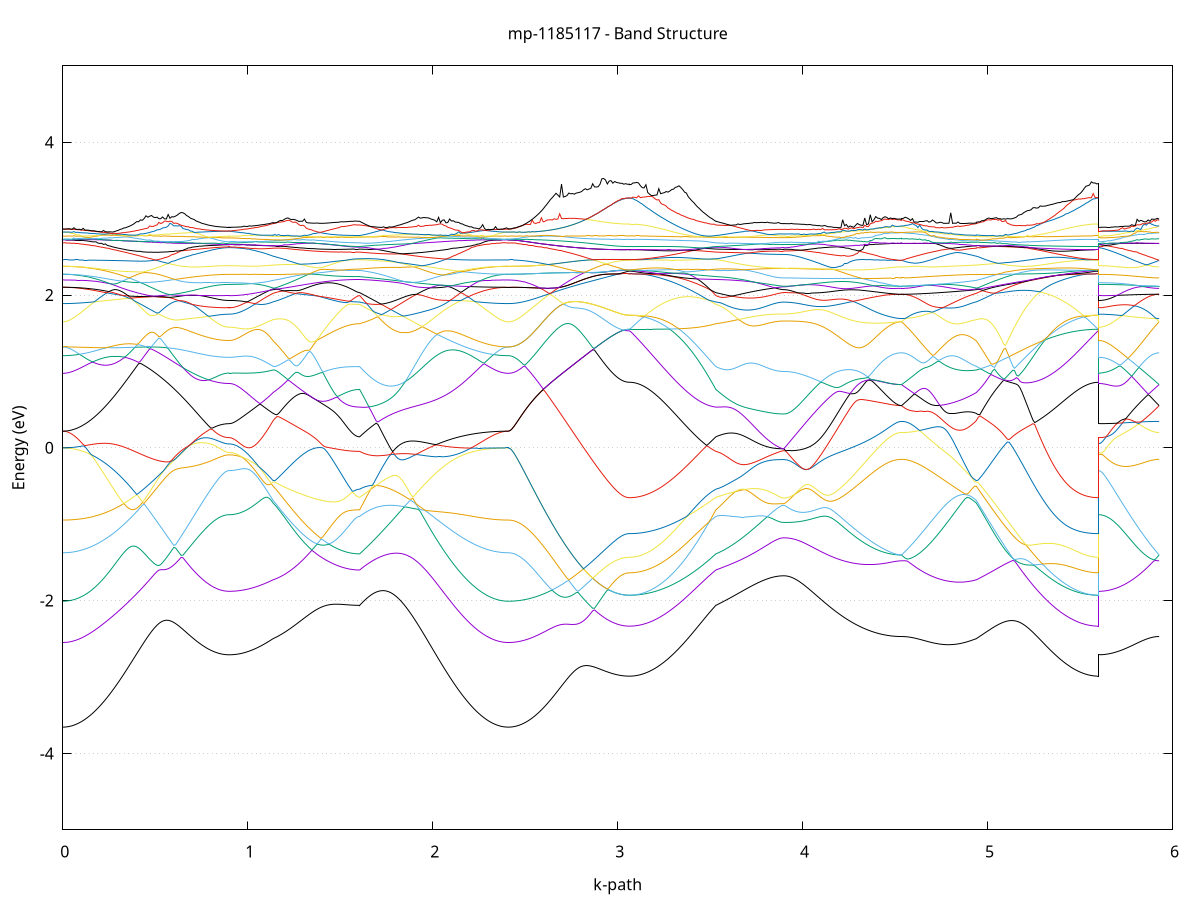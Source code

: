 set title 'mp-1185117 - Band Structure'
set xlabel 'k-path'
set ylabel 'Energy (eV)'
set grid y
set yrange [-5:5]
set terminal png size 800,600
set output 'mp-1185117_bands_gnuplot.png'
plot '-' using 1:2 with lines notitle, '-' using 1:2 with lines notitle, '-' using 1:2 with lines notitle, '-' using 1:2 with lines notitle, '-' using 1:2 with lines notitle, '-' using 1:2 with lines notitle, '-' using 1:2 with lines notitle, '-' using 1:2 with lines notitle, '-' using 1:2 with lines notitle, '-' using 1:2 with lines notitle, '-' using 1:2 with lines notitle, '-' using 1:2 with lines notitle, '-' using 1:2 with lines notitle, '-' using 1:2 with lines notitle, '-' using 1:2 with lines notitle, '-' using 1:2 with lines notitle, '-' using 1:2 with lines notitle, '-' using 1:2 with lines notitle, '-' using 1:2 with lines notitle, '-' using 1:2 with lines notitle, '-' using 1:2 with lines notitle, '-' using 1:2 with lines notitle, '-' using 1:2 with lines notitle, '-' using 1:2 with lines notitle, '-' using 1:2 with lines notitle, '-' using 1:2 with lines notitle, '-' using 1:2 with lines notitle, '-' using 1:2 with lines notitle, '-' using 1:2 with lines notitle, '-' using 1:2 with lines notitle, '-' using 1:2 with lines notitle, '-' using 1:2 with lines notitle, '-' using 1:2 with lines notitle, '-' using 1:2 with lines notitle, '-' using 1:2 with lines notitle, '-' using 1:2 with lines notitle, '-' using 1:2 with lines notitle, '-' using 1:2 with lines notitle, '-' using 1:2 with lines notitle, '-' using 1:2 with lines notitle, '-' using 1:2 with lines notitle, '-' using 1:2 with lines notitle, '-' using 1:2 with lines notitle, '-' using 1:2 with lines notitle, '-' using 1:2 with lines notitle, '-' using 1:2 with lines notitle, '-' using 1:2 with lines notitle, '-' using 1:2 with lines notitle
0.000000 -32.473946
0.009994 -32.473946
0.019987 -32.473746
0.029981 -32.473446
0.039974 -32.473146
0.049968 -32.472646
0.059962 -32.472046
0.069955 -32.471346
0.079949 -32.470546
0.089943 -32.469746
0.099936 -32.468746
0.109930 -32.467646
0.119923 -32.466446
0.129917 -32.465146
0.139911 -32.463746
0.149904 -32.462246
0.159898 -32.460646
0.169892 -32.458946
0.179885 -32.457146
0.189879 -32.455246
0.199872 -32.453246
0.209866 -32.451146
0.219860 -32.448946
0.229853 -32.446746
0.239847 -32.444346
0.249841 -32.441946
0.259834 -32.439346
0.269828 -32.436746
0.279821 -32.434046
0.289815 -32.431246
0.299809 -32.428446
0.309802 -32.425446
0.319796 -32.422446
0.329790 -32.419346
0.339783 -32.416146
0.349777 -32.412946
0.359770 -32.409546
0.369764 -32.406146
0.379758 -32.402746
0.389751 -32.399246
0.399745 -32.395646
0.409739 -32.391946
0.419732 -32.388246
0.429726 -32.384546
0.439719 -32.380646
0.449713 -32.376846
0.459707 -32.372846
0.469700 -32.368946
0.479694 -32.364946
0.489688 -32.360846
0.499681 -32.356746
0.509675 -32.352646
0.519668 -32.348446
0.529662 -32.344246
0.539656 -32.340046
0.549649 -32.335746
0.559643 -32.331446
0.569637 -32.327246
0.579630 -32.322846
0.589624 -32.318546
0.599617 -32.314246
0.609611 -32.309846
0.619605 -32.305546
0.629598 -32.301146
0.639592 -32.296846
0.649586 -32.292546
0.659579 -32.288246
0.669573 -32.283946
0.679566 -32.279646
0.689560 -32.275446
0.699554 -32.271246
0.709547 -32.267046
0.719541 -32.263046
0.729535 -32.258946
0.739528 -32.255046
0.749522 -32.251146
0.759515 -32.247346
0.769509 -32.243746
0.779503 -32.240146
0.789496 -32.236746
0.799490 -32.233446
0.809484 -32.230446
0.819477 -32.227546
0.829471 -32.224946
0.839464 -32.222546
0.849458 -32.220546
0.859452 -32.218746
0.869445 -32.217346
0.879439 -32.216346
0.889433 -32.215746
0.899426 -32.215546
0.899426 -32.215546
0.909334 -32.215546
0.919242 -32.215546
0.929150 -32.215546
0.939058 -32.215646
0.948967 -32.215646
0.958875 -32.215746
0.968783 -32.215846
0.978691 -32.215846
0.988599 -32.215946
0.998507 -32.216046
1.008415 -32.216146
1.018323 -32.216346
1.028231 -32.216446
1.038139 -32.216546
1.048047 -32.216746
1.057955 -32.216846
1.067863 -32.217046
1.077771 -32.217246
1.087680 -32.217346
1.097588 -32.217546
1.107496 -32.217746
1.117404 -32.217946
1.127312 -32.218046
1.137220 -32.218246
1.137220 -32.218246
1.147174 -32.218446
1.157128 -32.218846
1.167082 -32.219246
1.177036 -32.219846
1.186991 -32.220446
1.196945 -32.221246
1.206899 -32.222046
1.216853 -32.222946
1.226807 -32.223846
1.236761 -32.224846
1.246716 -32.225946
1.256670 -32.226946
1.266624 -32.228146
1.276578 -32.229246
1.286532 -32.230346
1.296486 -32.231546
1.306440 -32.232746
1.316395 -32.233846
1.326349 -32.235046
1.336303 -32.236146
1.346257 -32.237346
1.356211 -32.238446
1.366165 -32.239446
1.376119 -32.240546
1.386074 -32.241646
1.396028 -32.242646
1.405982 -32.243646
1.415936 -32.244546
1.425890 -32.245446
1.435844 -32.246346
1.445798 -32.247146
1.455753 -32.247946
1.465707 -32.248746
1.475661 -32.249446
1.485615 -32.250046
1.495569 -32.250646
1.505523 -32.251246
1.515477 -32.251746
1.525432 -32.252146
1.535386 -32.252546
1.545340 -32.252846
1.555294 -32.253246
1.565248 -32.253446
1.575202 -32.253646
1.585156 -32.253746
1.595111 -32.253846
1.605065 -32.253846
1.605065 -32.253946
1.614992 -32.256346
1.624920 -32.258846
1.634848 -32.261446
1.644775 -32.264146
1.654703 -32.266946
1.664630 -32.269846
1.674558 -32.272846
1.684486 -32.275946
1.694413 -32.279146
1.704341 -32.282346
1.714268 -32.285646
1.724196 -32.289046
1.734124 -32.292446
1.744051 -32.296046
1.753979 -32.299546
1.763906 -32.303146
1.773834 -32.306846
1.783762 -32.310546
1.793689 -32.314346
1.803617 -32.318146
1.813544 -32.321946
1.823472 -32.325746
1.833400 -32.329546
1.843327 -32.333446
1.853255 -32.337346
1.863182 -32.341246
1.873110 -32.345046
1.883038 -32.348946
1.892965 -32.352846
1.902893 -32.356746
1.912820 -32.360546
1.922748 -32.364346
1.932676 -32.368146
1.942603 -32.371946
1.952531 -32.375746
1.962458 -32.379446
1.972386 -32.383146
1.982314 -32.386746
1.992241 -32.390346
2.002169 -32.393946
2.012096 -32.397446
2.022024 -32.400846
2.031952 -32.404246
2.041879 -32.407646
2.051807 -32.410946
2.061734 -32.414146
2.071662 -32.417246
2.081590 -32.420346
2.091517 -32.423346
2.101445 -32.426346
2.111372 -32.429246
2.121300 -32.432046
2.131228 -32.434746
2.141155 -32.437346
2.151083 -32.439946
2.161011 -32.442446
2.170938 -32.444846
2.180866 -32.447146
2.190793 -32.449346
2.200721 -32.451546
2.210649 -32.453546
2.220576 -32.455446
2.230504 -32.457346
2.240431 -32.459146
2.250359 -32.460746
2.260287 -32.462346
2.270214 -32.463846
2.280142 -32.465246
2.290069 -32.466546
2.299997 -32.467646
2.309925 -32.468746
2.319852 -32.469746
2.329780 -32.470646
2.339707 -32.471446
2.349635 -32.472046
2.359563 -32.472646
2.369490 -32.473146
2.379418 -32.473446
2.389345 -32.473746
2.399273 -32.473946
2.409201 -32.473946
2.409201 -32.473946
2.419110 -32.473846
2.429020 -32.473746
2.438929 -32.473446
2.448839 -32.473046
2.458748 -32.472446
2.468658 -32.471846
2.478567 -32.471046
2.488477 -32.470146
2.498387 -32.469146
2.508296 -32.468046
2.518206 -32.466746
2.528115 -32.465346
2.538025 -32.463946
2.547934 -32.462346
2.557844 -32.460646
2.567753 -32.458846
2.577663 -32.456846
2.587573 -32.454846
2.597482 -32.452646
2.607392 -32.450346
2.617301 -32.448046
2.627211 -32.445546
2.637120 -32.442946
2.647030 -32.440246
2.656939 -32.437446
2.666849 -32.434546
2.676759 -32.431546
2.686668 -32.428446
2.696578 -32.425146
2.706487 -32.421946
2.716397 -32.418546
2.726306 -32.415046
2.736216 -32.411446
2.746125 -32.407746
2.756035 -32.403946
2.765944 -32.400146
2.775854 -32.396246
2.785764 -32.392246
2.795673 -32.388046
2.805583 -32.383946
2.815492 -32.379646
2.825402 -32.375346
2.835311 -32.371046
2.845221 -32.366546
2.855130 -32.362046
2.865040 -32.357446
2.874950 -32.352846
2.884859 -32.348246
2.894769 -32.343446
2.904678 -32.338746
2.914588 -32.333946
2.924497 -32.329146
2.934407 -32.324346
2.944316 -32.319546
2.954226 -32.314746
2.964136 -32.309946
2.974045 -32.305246
2.983955 -32.300646
2.993864 -32.296146
3.003774 -32.291846
3.013683 -32.287846
3.023593 -32.284146
3.033502 -32.280946
3.043412 -32.278446
3.053321 -32.276846
3.063231 -32.276246
3.063231 -32.276246
3.073185 -32.276246
3.083139 -32.276146
3.093093 -32.275846
3.103048 -32.275546
3.113002 -32.275046
3.122956 -32.274546
3.132910 -32.273846
3.142864 -32.273146
3.152818 -32.272346
3.162772 -32.271346
3.172727 -32.270346
3.182681 -32.269246
3.192635 -32.268046
3.202589 -32.266746
3.212543 -32.265346
3.222497 -32.263846
3.232452 -32.262246
3.242406 -32.260546
3.252360 -32.258746
3.262314 -32.256946
3.272268 -32.255046
3.282222 -32.252946
3.292176 -32.250846
3.302131 -32.248646
3.312085 -32.246346
3.322039 -32.244046
3.331993 -32.241646
3.341947 -32.239146
3.351901 -32.236546
3.361855 -32.233846
3.371810 -32.231146
3.381764 -32.229646
3.391718 -32.230646
3.401672 -32.231646
3.411626 -32.232846
3.421580 -32.234046
3.431534 -32.235346
3.441489 -32.236746
3.451443 -32.238246
3.461397 -32.239846
3.471351 -32.241546
3.481305 -32.243346
3.491259 -32.245246
3.501213 -32.247246
3.511168 -32.249346
3.521122 -32.251546
3.531076 -32.253846
3.531076 -32.253846
3.541014 -32.255146
3.550952 -32.256646
3.560890 -32.258346
3.570828 -32.260146
3.580767 -32.262146
3.590705 -32.264246
3.600643 -32.266346
3.610581 -32.268546
3.620519 -32.270746
3.630457 -32.272946
3.640396 -32.275146
3.650334 -32.277346
3.660272 -32.279446
3.670210 -32.281546
3.680148 -32.283546
3.690086 -32.285546
3.700024 -32.287446
3.709963 -32.289246
3.719901 -32.291046
3.729839 -32.292746
3.739777 -32.294346
3.749715 -32.295846
3.759653 -32.297246
3.769592 -32.298646
3.779530 -32.299846
3.789468 -32.301046
3.799406 -32.302146
3.809344 -32.303046
3.819282 -32.303946
3.829220 -32.304746
3.839159 -32.305346
3.849097 -32.305946
3.859035 -32.306446
3.868973 -32.306746
3.878911 -32.307046
3.888849 -32.307146
3.898788 -32.307246
3.898788 -32.307246
3.908725 -32.307146
3.918662 -32.307046
3.928600 -32.306846
3.938537 -32.306646
3.948474 -32.306246
3.958412 -32.305846
3.968349 -32.305346
3.978286 -32.304746
3.988224 -32.304146
3.998161 -32.303446
4.008098 -32.302546
4.018036 -32.301746
4.027973 -32.300746
4.037910 -32.299746
4.047848 -32.298746
4.057785 -32.297546
4.067722 -32.296346
4.077660 -32.295046
4.087597 -32.293646
4.097535 -32.292246
4.107472 -32.290746
4.117409 -32.289246
4.127347 -32.287646
4.137284 -32.286046
4.147221 -32.284246
4.157159 -32.282546
4.167096 -32.280746
4.177033 -32.278846
4.186971 -32.276946
4.196908 -32.274946
4.206845 -32.272946
4.216783 -32.270946
4.226720 -32.268846
4.236657 -32.266746
4.246595 -32.264646
4.256532 -32.262446
4.266469 -32.260246
4.276407 -32.258046
4.286344 -32.255846
4.296281 -32.253646
4.306219 -32.251346
4.316156 -32.249146
4.326094 -32.246846
4.336031 -32.244646
4.345968 -32.242446
4.355906 -32.240246
4.365843 -32.238146
4.375780 -32.235946
4.385718 -32.233846
4.395655 -32.231846
4.405592 -32.229946
4.415530 -32.228046
4.425467 -32.226246
4.435404 -32.224546
4.445342 -32.222946
4.455279 -32.221446
4.465216 -32.220146
4.475154 -32.218946
4.485091 -32.217946
4.495028 -32.217146
4.504966 -32.216446
4.514903 -32.215946
4.524841 -32.215646
4.534778 -32.215546
4.534778 -32.215546
4.544640 -32.215546
4.554501 -32.215646
4.564363 -32.215746
4.574225 -32.215946
4.584087 -32.216246
4.593948 -32.216446
4.603810 -32.216746
4.613672 -32.217046
4.623534 -32.217346
4.633396 -32.217646
4.643257 -32.217946
4.653119 -32.218246
4.662981 -32.218546
4.672843 -32.218846
4.682704 -32.218946
4.692566 -32.219346
4.702428 -32.219546
4.712290 -32.219746
4.722151 -32.219946
4.732013 -32.220046
4.741875 -32.220146
4.751737 -32.220246
4.761599 -32.220246
4.771460 -32.220246
4.781322 -32.220246
4.791184 -32.220146
4.801046 -32.220046
4.810907 -32.219946
4.820769 -32.219846
4.830631 -32.219646
4.840493 -32.219546
4.850354 -32.219346
4.860216 -32.219146
4.870078 -32.218946
4.879940 -32.218746
4.889802 -32.218546
4.899663 -32.218446
4.909525 -32.218346
4.919387 -32.218246
4.929249 -32.218246
4.939110 -32.218246
4.939110 -32.218246
4.948986 -32.218446
4.958861 -32.218646
4.968736 -32.218846
4.978611 -32.219046
4.988486 -32.219246
4.998361 -32.219446
5.008236 -32.219546
5.018111 -32.219746
5.027986 -32.219946
5.037862 -32.220146
5.047737 -32.220246
5.057612 -32.220446
5.067487 -32.220546
5.077362 -32.220746
5.087237 -32.220846
5.097112 -32.221046
5.106987 -32.221146
5.116862 -32.221246
5.126738 -32.221346
5.136613 -32.221446
5.146488 -32.221546
5.156363 -32.221646
5.166238 -32.221746
5.176113 -32.221846
5.185988 -32.221846
5.195863 -32.221946
5.205738 -32.222046
5.215614 -32.222046
5.225489 -32.222046
5.235364 -32.222146
5.245239 -32.222146
5.255114 -32.222846
5.264989 -32.225546
5.274864 -32.228246
5.284739 -32.230846
5.294614 -32.233346
5.304490 -32.235846
5.314365 -32.238346
5.324240 -32.240746
5.334115 -32.243046
5.343990 -32.245346
5.353865 -32.247546
5.363740 -32.249646
5.373615 -32.251746
5.383490 -32.253746
5.393366 -32.255646
5.403241 -32.257546
5.413116 -32.259246
5.422991 -32.260946
5.432866 -32.262546
5.442741 -32.264146
5.452616 -32.265546
5.462491 -32.266946
5.472366 -32.268246
5.482242 -32.269346
5.492117 -32.270446
5.501992 -32.271446
5.511867 -32.272346
5.521742 -32.273246
5.531617 -32.273946
5.541492 -32.274546
5.551367 -32.275046
5.561242 -32.275546
5.571118 -32.275846
5.580993 -32.276146
5.590868 -32.276246
5.600743 -32.276246
5.600743 -32.215546
5.610652 -32.215546
5.620562 -32.215546
5.630472 -32.215546
5.640381 -32.215546
5.650291 -32.215446
5.660200 -32.215546
5.670110 -32.215546
5.680019 -32.215546
5.689929 -32.215546
5.699838 -32.215546
5.709748 -32.215546
5.719658 -32.215546
5.729567 -32.215546
5.739477 -32.215546
5.749386 -32.215546
5.759296 -32.215546
5.769205 -32.215546
5.779115 -32.215546
5.789024 -32.215546
5.798934 -32.215546
5.808843 -32.215546
5.818753 -32.215546
5.828663 -32.215546
5.838572 -32.215546
5.848482 -32.215546
5.858391 -32.215546
5.868301 -32.215546
5.878210 -32.215546
5.888120 -32.215546
5.898029 -32.215546
5.907939 -32.215546
5.917849 -32.215546
5.927758 -32.215546
e
0.000000 -31.994646
0.009994 -31.994746
0.019987 -31.994746
0.029981 -31.994846
0.039974 -31.994946
0.049968 -31.995046
0.059962 -31.995246
0.069955 -31.995446
0.079949 -31.995646
0.089943 -31.995946
0.099936 -31.996246
0.109930 -31.996546
0.119923 -31.996946
0.129917 -31.997346
0.139911 -31.997746
0.149904 -31.998246
0.159898 -31.998746
0.169892 -31.999246
0.179885 -31.999746
0.189879 -32.000346
0.199872 -32.000946
0.209866 -32.001646
0.219860 -32.002346
0.229853 -32.003046
0.239847 -32.003746
0.249841 -32.004546
0.259834 -32.005346
0.269828 -32.006246
0.279821 -32.007046
0.289815 -32.008046
0.299809 -32.008946
0.309802 -32.009946
0.319796 -32.010946
0.329790 -32.012046
0.339783 -32.013146
0.349777 -32.014346
0.359770 -32.015446
0.369764 -32.016646
0.379758 -32.017946
0.389751 -32.019246
0.399745 -32.020546
0.409739 -32.022546
0.419732 -32.025146
0.429726 -32.027646
0.439719 -32.030246
0.449713 -32.032846
0.459707 -32.035346
0.469700 -32.037946
0.479694 -32.040446
0.489688 -32.043046
0.499681 -32.045546
0.509675 -32.048046
0.519668 -32.050546
0.529662 -32.053046
0.539656 -32.055446
0.549649 -32.057846
0.559643 -32.060246
0.569637 -32.062546
0.579630 -32.064846
0.589624 -32.067146
0.599617 -32.069346
0.609611 -32.071546
0.619605 -32.073646
0.629598 -32.075746
0.639592 -32.077746
0.649586 -32.079646
0.659579 -32.081546
0.669573 -32.083446
0.679566 -32.085246
0.689560 -32.086946
0.699554 -32.088546
0.709547 -32.090146
0.719541 -32.091646
0.729535 -32.093146
0.739528 -32.094446
0.749522 -32.095746
0.759515 -32.096946
0.769509 -32.099146
0.779503 -32.101646
0.789496 -32.104146
0.799490 -32.106446
0.809484 -32.108746
0.819477 -32.110846
0.829471 -32.112846
0.839464 -32.114646
0.849458 -32.116246
0.859452 -32.117646
0.869445 -32.118646
0.879439 -32.119546
0.889433 -32.120046
0.899426 -32.120146
0.899426 -32.120146
0.909334 -32.120146
0.919242 -32.119946
0.929150 -32.119746
0.939058 -32.119446
0.948967 -32.119046
0.958875 -32.118546
0.968783 -32.117946
0.978691 -32.117246
0.988599 -32.116546
0.998507 -32.115646
1.008415 -32.114746
1.018323 -32.113646
1.028231 -32.114246
1.038139 -32.115646
1.048047 -32.117146
1.057955 -32.118746
1.067863 -32.120346
1.077771 -32.122146
1.087680 -32.123946
1.097588 -32.125846
1.107496 -32.127846
1.117404 -32.129946
1.127312 -32.132046
1.137220 -32.134246
1.137220 -32.134346
1.147174 -32.135846
1.157128 -32.137446
1.167082 -32.139046
1.177036 -32.140546
1.186991 -32.142146
1.196945 -32.143646
1.206899 -32.145146
1.216853 -32.146646
1.226807 -32.148146
1.236761 -32.149546
1.246716 -32.151046
1.256670 -32.152346
1.266624 -32.153746
1.276578 -32.155146
1.286532 -32.156446
1.296486 -32.157746
1.306440 -32.159046
1.316395 -32.160246
1.326349 -32.161446
1.336303 -32.162646
1.346257 -32.163746
1.356211 -32.164946
1.366165 -32.165946
1.376119 -32.167046
1.386074 -32.167946
1.396028 -32.168946
1.405982 -32.169846
1.415936 -32.170746
1.425890 -32.171646
1.435844 -32.172446
1.445798 -32.173146
1.455753 -32.173846
1.465707 -32.174546
1.475661 -32.175146
1.485615 -32.175746
1.495569 -32.176346
1.505523 -32.176846
1.515477 -32.177246
1.525432 -32.177646
1.535386 -32.178046
1.545340 -32.178346
1.555294 -32.178546
1.565248 -32.178846
1.575202 -32.178946
1.585156 -32.179046
1.595111 -32.179146
1.605065 -32.179146
1.605065 -32.179146
1.614992 -32.175546
1.624920 -32.171846
1.634848 -32.168146
1.644775 -32.164346
1.654703 -32.160646
1.664630 -32.156846
1.674558 -32.153046
1.684486 -32.149146
1.694413 -32.145346
1.704341 -32.141446
1.714268 -32.137546
1.724196 -32.133646
1.734124 -32.129746
1.744051 -32.125846
1.753979 -32.121846
1.763906 -32.117946
1.773834 -32.114046
1.783762 -32.110146
1.793689 -32.106246
1.803617 -32.102346
1.813544 -32.098446
1.823472 -32.094546
1.833400 -32.090646
1.843327 -32.086846
1.853255 -32.083046
1.863182 -32.079246
1.873110 -32.075446
1.883038 -32.071646
1.892965 -32.067946
1.902893 -32.064246
1.912820 -32.060646
1.922748 -32.057046
1.932676 -32.053446
1.942603 -32.049846
1.952531 -32.046346
1.962458 -32.042946
1.972386 -32.039546
1.982314 -32.036146
1.992241 -32.032846
2.002169 -32.029646
2.012096 -32.026346
2.022024 -32.023246
2.031952 -32.020146
2.041879 -32.017146
2.051807 -32.014146
2.061734 -32.011346
2.071662 -32.010546
2.081590 -32.009746
2.091517 -32.008946
2.101445 -32.008146
2.111372 -32.007346
2.121300 -32.006546
2.131228 -32.005846
2.141155 -32.005146
2.151083 -32.004446
2.161011 -32.003746
2.170938 -32.003046
2.180866 -32.002446
2.190793 -32.001846
2.200721 -32.001246
2.210649 -32.000646
2.220576 -32.000046
2.230504 -31.999546
2.240431 -31.999046
2.250359 -31.998546
2.260287 -31.998046
2.270214 -31.997646
2.280142 -31.997246
2.290069 -31.996846
2.299997 -31.996546
2.309925 -31.996246
2.319852 -31.995946
2.329780 -31.995646
2.339707 -31.995446
2.349635 -31.995246
2.359563 -31.995046
2.369490 -31.994946
2.379418 -31.994846
2.389345 -31.994746
2.399273 -31.994746
2.409201 -31.994646
2.409201 -31.994646
2.419110 -31.994746
2.429020 -31.995046
2.438929 -31.995346
2.448839 -31.995946
2.458748 -31.996646
2.468658 -31.997446
2.478567 -31.998446
2.488477 -31.999546
2.498387 -32.000846
2.508296 -32.002346
2.518206 -32.003846
2.528115 -32.005646
2.538025 -32.007446
2.547934 -32.009446
2.557844 -32.011646
2.567753 -32.013946
2.577663 -32.016346
2.587573 -32.018946
2.597482 -32.021646
2.607392 -32.024446
2.617301 -32.027346
2.627211 -32.030446
2.637120 -32.033646
2.647030 -32.036946
2.656939 -32.040446
2.666849 -32.043946
2.676759 -32.047646
2.686668 -32.051346
2.696578 -32.055246
2.706487 -32.059246
2.716397 -32.063346
2.726306 -32.067546
2.736216 -32.071746
2.746125 -32.076146
2.756035 -32.080546
2.765944 -32.085046
2.775854 -32.089646
2.785764 -32.094346
2.795673 -32.099046
2.805583 -32.103946
2.815492 -32.108746
2.825402 -32.113746
2.835311 -32.118646
2.845221 -32.123746
2.855130 -32.128746
2.865040 -32.133846
2.874950 -32.139046
2.884859 -32.144246
2.894769 -32.149446
2.904678 -32.154646
2.914588 -32.159846
2.924497 -32.165046
2.934407 -32.170246
2.944316 -32.175446
2.954226 -32.180546
2.964136 -32.185646
2.974045 -32.190646
2.983955 -32.195546
2.993864 -32.200246
3.003774 -32.204746
3.013683 -32.208946
3.023593 -32.212746
3.033502 -32.216046
3.043412 -32.218646
3.053321 -32.220246
3.063231 -32.220846
3.063231 -32.220846
3.073185 -32.220846
3.083139 -32.220846
3.093093 -32.220846
3.103048 -32.220846
3.113002 -32.220946
3.122956 -32.220946
3.132910 -32.221046
3.142864 -32.221046
3.152818 -32.221146
3.162772 -32.221146
3.172727 -32.221246
3.182681 -32.221346
3.192635 -32.221446
3.202589 -32.221546
3.212543 -32.221746
3.222497 -32.221946
3.232452 -32.222046
3.242406 -32.222346
3.252360 -32.222546
3.262314 -32.222846
3.272268 -32.223146
3.282222 -32.223446
3.292176 -32.223846
3.302131 -32.224246
3.312085 -32.224746
3.322039 -32.225246
3.331993 -32.225846
3.341947 -32.226446
3.351901 -32.227146
3.361855 -32.227946
3.371810 -32.228746
3.381764 -32.228346
3.391718 -32.225446
3.401672 -32.222546
3.411626 -32.219546
3.421580 -32.216446
3.431534 -32.213346
3.441489 -32.210146
3.451443 -32.206946
3.461397 -32.203646
3.471351 -32.200246
3.481305 -32.196846
3.491259 -32.193446
3.501213 -32.189946
3.511168 -32.186346
3.521122 -32.182846
3.531076 -32.179146
3.531076 -32.179146
3.541014 -32.177346
3.550952 -32.175346
3.560890 -32.173046
3.570828 -32.170646
3.580767 -32.168046
3.590705 -32.165446
3.600643 -32.162646
3.610581 -32.159946
3.620519 -32.157246
3.630457 -32.154446
3.640396 -32.151746
3.650334 -32.149146
3.660272 -32.146446
3.670210 -32.143846
3.680148 -32.141346
3.690086 -32.138946
3.700024 -32.136546
3.709963 -32.134246
3.719901 -32.132046
3.729839 -32.130046
3.739777 -32.128046
3.749715 -32.126146
3.759653 -32.124346
3.769592 -32.122646
3.779530 -32.121046
3.789468 -32.119646
3.799406 -32.118246
3.809344 -32.117046
3.819282 -32.115946
3.829220 -32.114946
3.839159 -32.114146
3.849097 -32.113446
3.859035 -32.112846
3.868973 -32.112346
3.878911 -32.112046
3.888849 -32.111846
3.898788 -32.111746
3.898788 -32.111746
3.908725 -32.111746
3.918662 -32.111746
3.928600 -32.111746
3.938537 -32.111746
3.948474 -32.111846
3.958412 -32.111846
3.968349 -32.111846
3.978286 -32.111846
3.988224 -32.111846
3.998161 -32.111846
4.008098 -32.111846
4.018036 -32.111846
4.027973 -32.111846
4.037910 -32.111946
4.047848 -32.111946
4.057785 -32.111946
4.067722 -32.111946
4.077660 -32.111946
4.087597 -32.111946
4.097535 -32.112046
4.107472 -32.112046
4.117409 -32.112046
4.127347 -32.112046
4.137284 -32.112146
4.147221 -32.112146
4.157159 -32.112146
4.167096 -32.112146
4.177033 -32.112246
4.186971 -32.112246
4.196908 -32.112246
4.206845 -32.112246
4.216783 -32.112346
4.226720 -32.112346
4.236657 -32.112346
4.246595 -32.112346
4.256532 -32.112446
4.266469 -32.112446
4.276407 -32.112446
4.286344 -32.112446
4.296281 -32.112546
4.306219 -32.112546
4.316156 -32.112546
4.326094 -32.112546
4.336031 -32.112546
4.345968 -32.112646
4.355906 -32.112646
4.365843 -32.112646
4.375780 -32.112646
4.385718 -32.112646
4.395655 -32.112746
4.405592 -32.112746
4.415530 -32.112746
4.425467 -32.112746
4.435404 -32.112746
4.445342 -32.112746
4.455279 -32.112746
4.465216 -32.112746
4.475154 -32.112846
4.485091 -32.112846
4.495028 -32.112846
4.504966 -32.112846
4.514903 -32.112846
4.524841 -32.112846
4.534778 -32.112846
4.534778 -32.112846
4.544640 -32.113046
4.554501 -32.113346
4.564363 -32.113546
4.574225 -32.113746
4.584087 -32.113846
4.593948 -32.113946
4.603810 -32.114046
4.613672 -32.114046
4.623534 -32.114046
4.633396 -32.114046
4.643257 -32.113946
4.653119 -32.113846
4.662981 -32.113746
4.672843 -32.113546
4.682704 -32.113346
4.692566 -32.113146
4.702428 -32.112846
4.712290 -32.112546
4.722151 -32.112146
4.732013 -32.111746
4.741875 -32.111346
4.751737 -32.111846
4.761599 -32.112546
4.771460 -32.113246
4.781322 -32.114046
4.791184 -32.114946
4.801046 -32.115946
4.810907 -32.116946
4.820769 -32.118046
4.830631 -32.119246
4.840493 -32.120446
4.850354 -32.121746
4.860216 -32.123046
4.870078 -32.124446
4.879940 -32.125846
4.889802 -32.127246
4.899663 -32.128646
4.909525 -32.130146
4.919387 -32.131546
4.929249 -32.132946
4.939110 -32.134246
4.939110 -32.134246
4.948986 -32.136546
4.958861 -32.138946
4.968736 -32.141346
4.978611 -32.143746
4.988486 -32.146246
4.998361 -32.148846
5.008236 -32.151446
5.018111 -32.154146
5.027986 -32.156846
5.037862 -32.159646
5.047737 -32.162346
5.057612 -32.165246
5.067487 -32.168046
5.077362 -32.170946
5.087237 -32.173746
5.097112 -32.176746
5.106987 -32.179646
5.116862 -32.182546
5.126738 -32.185546
5.136613 -32.188446
5.146488 -32.191346
5.156363 -32.194346
5.166238 -32.197246
5.176113 -32.200146
5.185988 -32.203146
5.195863 -32.206046
5.205738 -32.208846
5.215614 -32.211746
5.225489 -32.214546
5.235364 -32.217346
5.245239 -32.220146
5.255114 -32.222146
5.264989 -32.222146
5.274864 -32.222146
5.284739 -32.222146
5.294614 -32.222146
5.304490 -32.222146
5.314365 -32.222046
5.324240 -32.222046
5.334115 -32.222046
5.343990 -32.221946
5.353865 -32.221946
5.363740 -32.221846
5.373615 -32.221846
5.383490 -32.221746
5.393366 -32.221746
5.403241 -32.221646
5.413116 -32.221546
5.422991 -32.221546
5.432866 -32.221446
5.442741 -32.221446
5.452616 -32.221346
5.462491 -32.221346
5.472366 -32.221246
5.482242 -32.221146
5.492117 -32.221146
5.501992 -32.221146
5.511867 -32.221046
5.521742 -32.221046
5.531617 -32.220946
5.541492 -32.220946
5.551367 -32.220946
5.561242 -32.220846
5.571118 -32.220846
5.580993 -32.220846
5.590868 -32.220846
5.600743 -32.220846
5.600743 -32.120146
5.610652 -32.120146
5.620562 -32.120146
5.630472 -32.120046
5.640381 -32.120046
5.650291 -32.119946
5.660200 -32.119846
5.670110 -32.119746
5.680019 -32.119646
5.689929 -32.119546
5.699838 -32.119346
5.709748 -32.119146
5.719658 -32.119046
5.729567 -32.118846
5.739477 -32.118646
5.749386 -32.118346
5.759296 -32.118146
5.769205 -32.117946
5.779115 -32.117646
5.789024 -32.117346
5.798934 -32.117146
5.808843 -32.116746
5.818753 -32.116546
5.828663 -32.116146
5.838572 -32.115846
5.848482 -32.115546
5.858391 -32.115246
5.868301 -32.114846
5.878210 -32.114546
5.888120 -32.114246
5.898029 -32.113846
5.907939 -32.113546
5.917849 -32.113146
5.927758 -32.112846
e
0.000000 -31.958146
0.009994 -31.958246
0.019987 -31.958346
0.029981 -31.958546
0.039974 -31.958946
0.049968 -31.959346
0.059962 -31.959846
0.069955 -31.960446
0.079949 -31.961146
0.089943 -31.961846
0.099936 -31.962746
0.109930 -31.963646
0.119923 -31.964746
0.129917 -31.965846
0.139911 -31.967046
0.149904 -31.968346
0.159898 -31.969646
0.169892 -31.971046
0.179885 -31.972646
0.189879 -31.974146
0.199872 -31.975846
0.209866 -31.977546
0.219860 -31.979346
0.229853 -31.981246
0.239847 -31.983146
0.249841 -31.985046
0.259834 -31.987146
0.269828 -31.989246
0.279821 -31.991346
0.289815 -31.993546
0.299809 -31.995746
0.309802 -31.998046
0.319796 -32.000346
0.329790 -32.002746
0.339783 -32.005146
0.349777 -32.007546
0.359770 -32.009946
0.369764 -32.012446
0.379758 -32.014946
0.389751 -32.017446
0.399745 -32.020046
0.409739 -32.021946
0.419732 -32.023346
0.429726 -32.024846
0.439719 -32.026346
0.449713 -32.027946
0.459707 -32.029446
0.469700 -32.031146
0.479694 -32.032846
0.489688 -32.034546
0.499681 -32.036346
0.509675 -32.038146
0.519668 -32.039946
0.529662 -32.041946
0.539656 -32.043846
0.549649 -32.045846
0.559643 -32.047946
0.569637 -32.050046
0.579630 -32.052146
0.589624 -32.054346
0.599617 -32.056546
0.609611 -32.058846
0.619605 -32.061146
0.629598 -32.063546
0.639592 -32.065946
0.649586 -32.068346
0.659579 -32.070846
0.669573 -32.073346
0.679566 -32.075846
0.689560 -32.078446
0.699554 -32.080946
0.709547 -32.083546
0.719541 -32.086246
0.729535 -32.088846
0.739528 -32.091446
0.749522 -32.094046
0.759515 -32.096646
0.769509 -32.098146
0.779503 -32.099146
0.789496 -32.100146
0.799490 -32.101046
0.809484 -32.101846
0.819477 -32.102646
0.829471 -32.103246
0.839464 -32.103846
0.849458 -32.104246
0.859452 -32.104646
0.869445 -32.104946
0.879439 -32.105246
0.889433 -32.105346
0.899426 -32.105346
0.899426 -32.105346
0.909334 -32.105446
0.919242 -32.105646
0.929150 -32.105846
0.939058 -32.106246
0.948967 -32.106746
0.958875 -32.107346
0.968783 -32.107946
0.978691 -32.108746
0.988599 -32.109646
0.998507 -32.110646
1.008415 -32.111746
1.018323 -32.112946
1.028231 -32.112546
1.038139 -32.111346
1.048047 -32.110046
1.057955 -32.108746
1.067863 -32.107346
1.077771 -32.105746
1.087680 -32.104146
1.097588 -32.102546
1.107496 -32.100746
1.117404 -32.098946
1.127312 -32.097146
1.137220 -32.095146
1.137220 -32.095146
1.147174 -32.093646
1.157128 -32.092146
1.167082 -32.090446
1.177036 -32.088646
1.186991 -32.086746
1.196945 -32.084846
1.206899 -32.082846
1.216853 -32.080846
1.226807 -32.078746
1.236761 -32.076646
1.246716 -32.074446
1.256670 -32.072246
1.266624 -32.070146
1.276578 -32.067946
1.286532 -32.065746
1.296486 -32.063646
1.306440 -32.061546
1.316395 -32.059446
1.326349 -32.057346
1.336303 -32.055246
1.346257 -32.053346
1.356211 -32.051346
1.366165 -32.049446
1.376119 -32.047546
1.386074 -32.045746
1.396028 -32.044046
1.405982 -32.042346
1.415936 -32.040746
1.425890 -32.039246
1.435844 -32.037746
1.445798 -32.036346
1.455753 -32.035046
1.465707 -32.033746
1.475661 -32.032546
1.485615 -32.031446
1.495569 -32.030446
1.505523 -32.029546
1.515477 -32.028646
1.525432 -32.027946
1.535386 -32.027246
1.545340 -32.026646
1.555294 -32.026146
1.565248 -32.025746
1.575202 -32.025446
1.585156 -32.025246
1.595111 -32.025046
1.605065 -32.025046
1.605065 -32.025046
1.614992 -32.026046
1.624920 -32.026946
1.634848 -32.027746
1.644775 -32.028546
1.654703 -32.029246
1.664630 -32.029746
1.674558 -32.030346
1.684486 -32.030746
1.694413 -32.031046
1.704341 -32.031346
1.714268 -32.031546
1.724196 -32.031646
1.734124 -32.031646
1.744051 -32.031646
1.753979 -32.031546
1.763906 -32.031446
1.773834 -32.031246
1.783762 -32.030946
1.793689 -32.030646
1.803617 -32.030246
1.813544 -32.029846
1.823472 -32.029446
1.833400 -32.028946
1.843327 -32.028346
1.853255 -32.027746
1.863182 -32.027146
1.873110 -32.026546
1.883038 -32.025846
1.892965 -32.025146
1.902893 -32.024446
1.912820 -32.023646
1.922748 -32.022946
1.932676 -32.022146
1.942603 -32.021346
1.952531 -32.020546
1.962458 -32.019746
1.972386 -32.018846
1.982314 -32.018046
1.992241 -32.017146
2.002169 -32.016346
2.012096 -32.015546
2.022024 -32.014646
2.031952 -32.013846
2.041879 -32.012946
2.051807 -32.012146
2.061734 -32.011246
2.071662 -32.008446
2.081590 -32.005646
2.091517 -32.002946
2.101445 -32.000246
2.111372 -31.997746
2.121300 -31.995246
2.131228 -31.992746
2.141155 -31.990446
2.151083 -31.988146
2.161011 -31.985946
2.170938 -31.983846
2.180866 -31.981746
2.190793 -31.979846
2.200721 -31.977946
2.210649 -31.976146
2.220576 -31.974346
2.230504 -31.972746
2.240431 -31.971146
2.250359 -31.969746
2.260287 -31.968346
2.270214 -31.967046
2.280142 -31.965846
2.290069 -31.964646
2.299997 -31.963646
2.309925 -31.962746
2.319852 -31.961846
2.329780 -31.961046
2.339707 -31.960446
2.349635 -31.959846
2.359563 -31.959346
2.369490 -31.958946
2.379418 -31.958546
2.389345 -31.958346
2.399273 -31.958246
2.409201 -31.958146
2.409201 -31.958146
2.419110 -31.958146
2.429020 -31.958146
2.438929 -31.958146
2.448839 -31.958246
2.458748 -31.958246
2.468658 -31.958246
2.478567 -31.958246
2.488477 -31.958346
2.498387 -31.958346
2.508296 -31.958346
2.518206 -31.958446
2.528115 -31.958446
2.538025 -31.958546
2.547934 -31.958546
2.557844 -31.958646
2.567753 -31.958646
2.577663 -31.958746
2.587573 -31.958746
2.597482 -31.958846
2.607392 -31.958846
2.617301 -31.958946
2.627211 -31.959046
2.637120 -31.959046
2.647030 -31.959146
2.656939 -31.959246
2.666849 -31.959346
2.676759 -31.959346
2.686668 -31.959446
2.696578 -31.959546
2.706487 -31.959646
2.716397 -31.959746
2.726306 -31.959746
2.736216 -31.959846
2.746125 -31.959946
2.756035 -31.960046
2.765944 -31.960146
2.775854 -31.960146
2.785764 -31.960246
2.795673 -31.960346
2.805583 -31.960446
2.815492 -31.960546
2.825402 -31.960546
2.835311 -31.960646
2.845221 -31.960746
2.855130 -31.960746
2.865040 -31.960846
2.874950 -31.960946
2.884859 -31.960946
2.894769 -31.961046
2.904678 -31.961046
2.914588 -31.961146
2.924497 -31.961146
2.934407 -31.961246
2.944316 -31.961246
2.954226 -31.961346
2.964136 -31.961346
2.974045 -31.961446
2.983955 -31.961446
2.993864 -31.961446
3.003774 -31.961446
3.013683 -31.961546
3.023593 -31.961546
3.033502 -31.961546
3.043412 -31.961546
3.053321 -31.961546
3.063231 -31.961546
3.063231 -31.961546
3.073185 -31.961646
3.083139 -31.961746
3.093093 -31.961946
3.103048 -31.962346
3.113002 -31.962846
3.122956 -31.963346
3.132910 -31.963946
3.142864 -31.964746
3.152818 -31.965546
3.162772 -31.966446
3.172727 -31.967446
3.182681 -31.968546
3.192635 -31.969646
3.202589 -31.970946
3.212543 -31.972246
3.222497 -31.973646
3.232452 -31.975046
3.242406 -31.976646
3.252360 -31.978246
3.262314 -31.979846
3.272268 -31.981546
3.282222 -31.983246
3.292176 -31.985046
3.302131 -31.986846
3.312085 -31.988646
3.322039 -31.990546
3.331993 -31.992446
3.341947 -31.994346
3.351901 -31.996246
3.361855 -31.998146
3.371810 -32.000046
3.381764 -32.001946
3.391718 -32.003746
3.401672 -32.005646
3.411626 -32.007446
3.421580 -32.009246
3.431534 -32.010946
3.441489 -32.012646
3.451443 -32.014246
3.461397 -32.015846
3.471351 -32.017446
3.481305 -32.018846
3.491259 -32.020246
3.501213 -32.021546
3.511168 -32.022746
3.521122 -32.023946
3.531076 -32.025046
3.531076 -32.025046
3.541014 -32.025546
3.550952 -32.025946
3.560890 -32.026346
3.570828 -32.026846
3.580767 -32.027246
3.590705 -32.027546
3.600643 -32.027946
3.610581 -32.028346
3.620519 -32.028646
3.630457 -32.028946
3.640396 -32.029246
3.650334 -32.029546
3.660272 -32.029846
3.670210 -32.030146
3.680148 -32.030346
3.690086 -32.030646
3.700024 -32.030846
3.709963 -32.031046
3.719901 -32.031246
3.729839 -32.031446
3.739777 -32.031646
3.749715 -32.031846
3.759653 -32.032046
3.769592 -32.032146
3.779530 -32.032346
3.789468 -32.032446
3.799406 -32.032546
3.809344 -32.032646
3.819282 -32.032746
3.829220 -32.032846
3.839159 -32.032946
3.849097 -32.032946
3.859035 -32.033046
3.868973 -32.033046
3.878911 -32.033046
3.888849 -32.033146
3.898788 -32.033146
3.898788 -32.033146
3.908725 -32.033146
3.918662 -32.033246
3.928600 -32.033446
3.938537 -32.033646
3.948474 -32.033946
3.958412 -32.034246
3.968349 -32.034646
3.978286 -32.035146
3.988224 -32.035646
3.998161 -32.036246
4.008098 -32.036846
4.018036 -32.037646
4.027973 -32.038346
4.037910 -32.039246
4.047848 -32.040046
4.057785 -32.041046
4.067722 -32.042046
4.077660 -32.043146
4.087597 -32.044246
4.097535 -32.045346
4.107472 -32.046646
4.117409 -32.047946
4.127347 -32.049246
4.137284 -32.050646
4.147221 -32.052046
4.157159 -32.053546
4.167096 -32.055046
4.177033 -32.056646
4.186971 -32.058246
4.196908 -32.059946
4.206845 -32.061646
4.216783 -32.063346
4.226720 -32.065146
4.236657 -32.066946
4.246595 -32.068846
4.256532 -32.070746
4.266469 -32.072546
4.276407 -32.074546
4.286344 -32.076446
4.296281 -32.078446
4.306219 -32.080446
4.316156 -32.082346
4.326094 -32.084346
4.336031 -32.086346
4.345968 -32.088346
4.355906 -32.090246
4.365843 -32.092246
4.375780 -32.094146
4.385718 -32.095946
4.395655 -32.097846
4.405592 -32.099646
4.415530 -32.101346
4.425467 -32.102946
4.435404 -32.104446
4.445342 -32.105946
4.455279 -32.107246
4.465216 -32.108546
4.475154 -32.109646
4.485091 -32.110546
4.495028 -32.111346
4.504966 -32.111946
4.514903 -32.112446
4.524841 -32.112746
4.534778 -32.112846
4.534778 -32.112846
4.544640 -32.112546
4.554501 -32.112246
4.564363 -32.111846
4.574225 -32.111546
4.584087 -32.111146
4.593948 -32.110846
4.603810 -32.110546
4.613672 -32.110246
4.623534 -32.109946
4.633396 -32.109746
4.643257 -32.109546
4.653119 -32.109446
4.662981 -32.109346
4.672843 -32.109346
4.682704 -32.109346
4.692566 -32.109546
4.702428 -32.109746
4.712290 -32.110046
4.722151 -32.110346
4.732013 -32.110746
4.741875 -32.111246
4.751737 -32.110946
4.761599 -32.110446
4.771460 -32.109846
4.781322 -32.109246
4.791184 -32.108646
4.801046 -32.108046
4.810907 -32.107346
4.820769 -32.106646
4.830631 -32.105846
4.840493 -32.105046
4.850354 -32.104246
4.860216 -32.103346
4.870078 -32.102446
4.879940 -32.101546
4.889802 -32.100546
4.899663 -32.099546
4.909525 -32.098446
4.919387 -32.097446
4.929249 -32.096346
4.939110 -32.095146
4.939110 -32.095146
4.948986 -32.093146
4.958861 -32.091146
4.968736 -32.088946
4.978611 -32.086746
4.988486 -32.084546
4.998361 -32.082246
5.008236 -32.079946
5.018111 -32.077546
5.027986 -32.075146
5.037862 -32.072646
5.047737 -32.070146
5.057612 -32.067646
5.067487 -32.065046
5.077362 -32.062446
5.087237 -32.059846
5.097112 -32.057146
5.106987 -32.054546
5.116862 -32.051846
5.126738 -32.049146
5.136613 -32.046346
5.146488 -32.043646
5.156363 -32.040946
5.166238 -32.038146
5.176113 -32.035446
5.185988 -32.032746
5.195863 -32.030046
5.205738 -32.027246
5.215614 -32.024646
5.225489 -32.021946
5.235364 -32.019246
5.245239 -32.016646
5.255114 -32.014046
5.264989 -32.011446
5.274864 -32.008946
5.284739 -32.006446
5.294614 -32.003946
5.304490 -32.001546
5.314365 -31.999146
5.324240 -31.996846
5.334115 -31.994546
5.343990 -31.992346
5.353865 -31.990146
5.363740 -31.988046
5.373615 -31.986046
5.383490 -31.984046
5.393366 -31.982146
5.403241 -31.980346
5.413116 -31.978546
5.422991 -31.976946
5.432866 -31.975346
5.442741 -31.973746
5.452616 -31.972346
5.462491 -31.970946
5.472366 -31.969746
5.482242 -31.968546
5.492117 -31.967446
5.501992 -31.966446
5.511867 -31.965546
5.521742 -31.964646
5.531617 -31.963946
5.541492 -31.963346
5.551367 -31.962746
5.561242 -31.962346
5.571118 -31.961946
5.580993 -31.961746
5.590868 -31.961646
5.600743 -31.961546
5.600743 -32.105346
5.610652 -32.105346
5.620562 -32.105446
5.630472 -32.105446
5.640381 -32.105446
5.650291 -32.105546
5.660200 -32.105646
5.670110 -32.105746
5.680019 -32.105946
5.689929 -32.106046
5.699838 -32.106246
5.709748 -32.106346
5.719658 -32.106546
5.729567 -32.106746
5.739477 -32.106946
5.749386 -32.107246
5.759296 -32.107446
5.769205 -32.107646
5.779115 -32.107946
5.789024 -32.108246
5.798934 -32.108546
5.808843 -32.108746
5.818753 -32.109146
5.828663 -32.109446
5.838572 -32.109746
5.848482 -32.110046
5.858391 -32.110346
5.868301 -32.110746
5.878210 -32.111046
5.888120 -32.111446
5.898029 -32.111746
5.907939 -32.112146
5.917849 -32.112446
5.927758 -32.112846
e
0.000000 -30.924846
0.009994 -30.924846
0.019987 -30.924846
0.029981 -30.924846
0.039974 -30.924846
0.049968 -30.924846
0.059962 -30.924846
0.069955 -30.924846
0.079949 -30.924846
0.089943 -30.924846
0.099936 -30.924946
0.109930 -30.924946
0.119923 -30.924946
0.129917 -30.924946
0.139911 -30.924946
0.149904 -30.925046
0.159898 -30.925046
0.169892 -30.925046
0.179885 -30.925146
0.189879 -30.925146
0.199872 -30.925146
0.209866 -30.925246
0.219860 -30.925246
0.229853 -30.925246
0.239847 -30.925346
0.249841 -30.925346
0.259834 -30.925446
0.269828 -30.925446
0.279821 -30.925546
0.289815 -30.925546
0.299809 -30.925546
0.309802 -30.925646
0.319796 -30.925646
0.329790 -30.925746
0.339783 -30.925746
0.349777 -30.925846
0.359770 -30.925946
0.369764 -30.925946
0.379758 -30.926046
0.389751 -30.926046
0.399745 -30.926146
0.409739 -30.926146
0.419732 -30.926246
0.429726 -30.926246
0.439719 -30.926346
0.449713 -30.926346
0.459707 -30.926446
0.469700 -30.926446
0.479694 -30.926546
0.489688 -30.926646
0.499681 -30.926646
0.509675 -30.926746
0.519668 -30.926746
0.529662 -30.926846
0.539656 -30.926846
0.549649 -30.926946
0.559643 -30.926946
0.569637 -30.927046
0.579630 -30.927046
0.589624 -30.927146
0.599617 -30.927146
0.609611 -30.927246
0.619605 -30.927246
0.629598 -30.927346
0.639592 -30.927346
0.649586 -30.927446
0.659579 -30.927446
0.669573 -30.927446
0.679566 -30.927546
0.689560 -30.927546
0.699554 -30.927546
0.709547 -30.927646
0.719541 -30.927646
0.729535 -30.927646
0.739528 -30.927746
0.749522 -30.927746
0.759515 -30.927746
0.769509 -30.927846
0.779503 -30.927846
0.789496 -30.927846
0.799490 -30.927846
0.809484 -30.927846
0.819477 -30.927946
0.829471 -30.927946
0.839464 -30.927946
0.849458 -30.927946
0.859452 -30.927946
0.869445 -30.927946
0.879439 -30.927946
0.889433 -30.927946
0.899426 -30.927946
0.899426 -30.927946
0.909334 -30.927946
0.919242 -30.927946
0.929150 -30.927946
0.939058 -30.927846
0.948967 -30.927746
0.958875 -30.927746
0.968783 -30.927646
0.978691 -30.927546
0.988599 -30.927446
0.998507 -30.927346
1.008415 -30.927146
1.018323 -30.927046
1.028231 -30.926846
1.038139 -30.926746
1.048047 -30.926546
1.057955 -30.926346
1.067863 -30.926146
1.077771 -30.925946
1.087680 -30.925746
1.097588 -30.925546
1.107496 -30.925346
1.117404 -30.925146
1.127312 -30.924946
1.137220 -30.924746
1.137220 -30.924746
1.147174 -30.924646
1.157128 -30.924446
1.167082 -30.924346
1.177036 -30.924146
1.186991 -30.924046
1.196945 -30.923946
1.206899 -30.923846
1.216853 -30.923746
1.226807 -30.923546
1.236761 -30.923546
1.246716 -30.923446
1.256670 -30.923346
1.266624 -30.923246
1.276578 -30.923246
1.286532 -30.923246
1.296486 -30.923146
1.306440 -30.923146
1.316395 -30.923146
1.326349 -30.923146
1.336303 -30.923246
1.346257 -30.923246
1.356211 -30.923246
1.366165 -30.923346
1.376119 -30.923346
1.386074 -30.923446
1.396028 -30.923546
1.405982 -30.923546
1.415936 -30.923646
1.425890 -30.923746
1.435844 -30.923746
1.445798 -30.923846
1.455753 -30.923946
1.465707 -30.924046
1.475661 -30.924046
1.485615 -30.924146
1.495569 -30.924246
1.505523 -30.924246
1.515477 -30.924346
1.525432 -30.924346
1.535386 -30.924446
1.545340 -30.924446
1.555294 -30.924446
1.565248 -30.924546
1.575202 -30.924546
1.585156 -30.924546
1.595111 -30.924546
1.605065 -30.924546
1.605065 -30.924546
1.614992 -30.924546
1.624920 -30.924546
1.634848 -30.924546
1.644775 -30.924546
1.654703 -30.924546
1.664630 -30.924446
1.674558 -30.924446
1.684486 -30.924446
1.694413 -30.924446
1.704341 -30.924446
1.714268 -30.924446
1.724196 -30.924446
1.734124 -30.924446
1.744051 -30.924446
1.753979 -30.924446
1.763906 -30.924446
1.773834 -30.924446
1.783762 -30.924346
1.793689 -30.924346
1.803617 -30.924346
1.813544 -30.924346
1.823472 -30.924346
1.833400 -30.924346
1.843327 -30.924346
1.853255 -30.924346
1.863182 -30.924346
1.873110 -30.924346
1.883038 -30.924346
1.892965 -30.924446
1.902893 -30.924446
1.912820 -30.924446
1.922748 -30.924446
1.932676 -30.924446
1.942603 -30.924446
1.952531 -30.924446
1.962458 -30.924446
1.972386 -30.924446
1.982314 -30.924446
1.992241 -30.924446
2.002169 -30.924446
2.012096 -30.924446
2.022024 -30.924446
2.031952 -30.924546
2.041879 -30.924546
2.051807 -30.924546
2.061734 -30.924546
2.071662 -30.924546
2.081590 -30.924546
2.091517 -30.924546
2.101445 -30.924546
2.111372 -30.924546
2.121300 -30.924646
2.131228 -30.924646
2.141155 -30.924646
2.151083 -30.924646
2.161011 -30.924646
2.170938 -30.924646
2.180866 -30.924646
2.190793 -30.924646
2.200721 -30.924646
2.210649 -30.924746
2.220576 -30.924746
2.230504 -30.924746
2.240431 -30.924746
2.250359 -30.924746
2.260287 -30.924746
2.270214 -30.924746
2.280142 -30.924746
2.290069 -30.924746
2.299997 -30.924746
2.309925 -30.924746
2.319852 -30.924746
2.329780 -30.924746
2.339707 -30.924846
2.349635 -30.924846
2.359563 -30.924846
2.369490 -30.924846
2.379418 -30.924846
2.389345 -30.924846
2.399273 -30.924846
2.409201 -30.924846
2.409201 -30.924846
2.419110 -30.924846
2.429020 -30.924846
2.438929 -30.924846
2.448839 -30.924846
2.458748 -30.924846
2.468658 -30.924846
2.478567 -30.924846
2.488477 -30.924846
2.498387 -30.924846
2.508296 -30.924846
2.518206 -30.924846
2.528115 -30.924846
2.538025 -30.924846
2.547934 -30.924846
2.557844 -30.924846
2.567753 -30.924846
2.577663 -30.924846
2.587573 -30.924846
2.597482 -30.924846
2.607392 -30.924846
2.617301 -30.924946
2.627211 -30.924946
2.637120 -30.924946
2.647030 -30.924946
2.656939 -30.924946
2.666849 -30.924946
2.676759 -30.924946
2.686668 -30.924946
2.696578 -30.924946
2.706487 -30.924946
2.716397 -30.924946
2.726306 -30.924946
2.736216 -30.924946
2.746125 -30.925046
2.756035 -30.925046
2.765944 -30.925046
2.775854 -30.925046
2.785764 -30.925046
2.795673 -30.925046
2.805583 -30.925046
2.815492 -30.925046
2.825402 -30.925046
2.835311 -30.925046
2.845221 -30.925046
2.855130 -30.925046
2.865040 -30.925146
2.874950 -30.925146
2.884859 -30.925146
2.894769 -30.925146
2.904678 -30.925146
2.914588 -30.925146
2.924497 -30.925146
2.934407 -30.925146
2.944316 -30.925146
2.954226 -30.925146
2.964136 -30.925146
2.974045 -30.925146
2.983955 -30.925146
2.993864 -30.925146
3.003774 -30.925146
3.013683 -30.925146
3.023593 -30.925146
3.033502 -30.925146
3.043412 -30.925146
3.053321 -30.925146
3.063231 -30.925146
3.063231 -30.925146
3.073185 -30.925146
3.083139 -30.925146
3.093093 -30.925146
3.103048 -30.925146
3.113002 -30.925146
3.122956 -30.925146
3.132910 -30.925146
3.142864 -30.925146
3.152818 -30.925146
3.162772 -30.925146
3.172727 -30.925146
3.182681 -30.925146
3.192635 -30.925146
3.202589 -30.925146
3.212543 -30.925046
3.222497 -30.925046
3.232452 -30.925046
3.242406 -30.925046
3.252360 -30.925046
3.262314 -30.925046
3.272268 -30.925046
3.282222 -30.924946
3.292176 -30.924946
3.302131 -30.924946
3.312085 -30.924946
3.322039 -30.924946
3.331993 -30.924946
3.341947 -30.924846
3.351901 -30.924846
3.361855 -30.924846
3.371810 -30.924846
3.381764 -30.924846
3.391718 -30.924846
3.401672 -30.924746
3.411626 -30.924746
3.421580 -30.924746
3.431534 -30.924746
3.441489 -30.924746
3.451443 -30.924746
3.461397 -30.924646
3.471351 -30.924646
3.481305 -30.924646
3.491259 -30.924646
3.501213 -30.924646
3.511168 -30.924646
3.521122 -30.924546
3.531076 -30.924546
3.531076 -30.924546
3.541014 -30.924546
3.550952 -30.924546
3.560890 -30.924546
3.570828 -30.924546
3.580767 -30.924546
3.590705 -30.924546
3.600643 -30.924546
3.610581 -30.924546
3.620519 -30.924546
3.630457 -30.924546
3.640396 -30.924446
3.650334 -30.924446
3.660272 -30.924446
3.670210 -30.924446
3.680148 -30.924446
3.690086 -30.924446
3.700024 -30.924446
3.709963 -30.924446
3.719901 -30.924446
3.729839 -30.924446
3.739777 -30.924446
3.749715 -30.924446
3.759653 -30.924446
3.769592 -30.924446
3.779530 -30.924446
3.789468 -30.924446
3.799406 -30.924446
3.809344 -30.924446
3.819282 -30.924446
3.829220 -30.924446
3.839159 -30.924446
3.849097 -30.924446
3.859035 -30.924446
3.868973 -30.924446
3.878911 -30.924446
3.888849 -30.924446
3.898788 -30.924346
3.898788 -30.924446
3.908725 -30.924446
3.918662 -30.924346
3.928600 -30.924346
3.938537 -30.924346
3.948474 -30.924346
3.958412 -30.924346
3.968349 -30.924346
3.978286 -30.924246
3.988224 -30.924246
3.998161 -30.924246
4.008098 -30.924146
4.018036 -30.924146
4.027973 -30.924046
4.037910 -30.924046
4.047848 -30.923946
4.057785 -30.923946
4.067722 -30.923846
4.077660 -30.923846
4.087597 -30.923746
4.097535 -30.923646
4.107472 -30.923646
4.117409 -30.923546
4.127347 -30.923446
4.137284 -30.923346
4.147221 -30.923346
4.157159 -30.923246
4.167096 -30.923146
4.177033 -30.923046
4.186971 -30.922946
4.196908 -30.922946
4.206845 -30.922846
4.216783 -30.922746
4.226720 -30.922646
4.236657 -30.922546
4.246595 -30.922546
4.256532 -30.922446
4.266469 -30.922346
4.276407 -30.922246
4.286344 -30.922246
4.296281 -30.922146
4.306219 -30.922046
4.316156 -30.921946
4.326094 -30.921946
4.336031 -30.921846
4.345968 -30.921746
4.355906 -30.921746
4.365843 -30.921646
4.375780 -30.921546
4.385718 -30.921546
4.395655 -30.921446
4.405592 -30.921446
4.415530 -30.921346
4.425467 -30.921346
4.435404 -30.921346
4.445342 -30.921246
4.455279 -30.921246
4.465216 -30.921246
4.475154 -30.921146
4.485091 -30.921146
4.495028 -30.921146
4.504966 -30.921146
4.514903 -30.921146
4.524841 -30.921146
4.534778 -30.921146
4.534778 -30.921146
4.544640 -30.921346
4.554501 -30.921646
4.564363 -30.921846
4.574225 -30.922146
4.584087 -30.922446
4.593948 -30.922646
4.603810 -30.922946
4.613672 -30.923146
4.623534 -30.923346
4.633396 -30.923646
4.643257 -30.923846
4.653119 -30.924046
4.662981 -30.924246
4.672843 -30.924446
4.682704 -30.924546
4.692566 -30.924746
4.702428 -30.924946
4.712290 -30.925046
4.722151 -30.925146
4.732013 -30.925246
4.741875 -30.925346
4.751737 -30.925446
4.761599 -30.925546
4.771460 -30.925546
4.781322 -30.925646
4.791184 -30.925646
4.801046 -30.925646
4.810907 -30.925646
4.820769 -30.925646
4.830631 -30.925646
4.840493 -30.925646
4.850354 -30.925546
4.860216 -30.925546
4.870078 -30.925446
4.879940 -30.925346
4.889802 -30.925346
4.899663 -30.925246
4.909525 -30.925146
4.919387 -30.925046
4.929249 -30.924846
4.939110 -30.924746
4.939110 -30.924746
4.948986 -30.924546
4.958861 -30.924346
4.968736 -30.924146
4.978611 -30.923946
4.988486 -30.923746
4.998361 -30.923546
5.008236 -30.923346
5.018111 -30.923146
5.027986 -30.923046
5.037862 -30.922846
5.047737 -30.922646
5.057612 -30.922546
5.067487 -30.922346
5.077362 -30.922246
5.087237 -30.922146
5.097112 -30.921946
5.106987 -30.921846
5.116862 -30.921746
5.126738 -30.921746
5.136613 -30.921646
5.146488 -30.921546
5.156363 -30.921546
5.166238 -30.921446
5.176113 -30.921446
5.185988 -30.921446
5.195863 -30.921446
5.205738 -30.921446
5.215614 -30.921546
5.225489 -30.921546
5.235364 -30.921546
5.245239 -30.921646
5.255114 -30.921746
5.264989 -30.921746
5.274864 -30.921846
5.284739 -30.921946
5.294614 -30.922046
5.304490 -30.922146
5.314365 -30.922246
5.324240 -30.922446
5.334115 -30.922646
5.343990 -30.922746
5.353865 -30.922946
5.363740 -30.923146
5.373615 -30.923246
5.383490 -30.923446
5.393366 -30.923546
5.403241 -30.923746
5.413116 -30.923846
5.422991 -30.923946
5.432866 -30.924046
5.442741 -30.924246
5.452616 -30.924346
5.462491 -30.924446
5.472366 -30.924546
5.482242 -30.924646
5.492117 -30.924746
5.501992 -30.924746
5.511867 -30.924846
5.521742 -30.924946
5.531617 -30.924946
5.541492 -30.925046
5.551367 -30.925046
5.561242 -30.925146
5.571118 -30.925146
5.580993 -30.925146
5.590868 -30.925146
5.600743 -30.925146
5.600743 -30.927946
5.610652 -30.927946
5.620562 -30.927946
5.630472 -30.927846
5.640381 -30.927846
5.650291 -30.927746
5.660200 -30.927646
5.670110 -30.927546
5.680019 -30.927446
5.689929 -30.927346
5.699838 -30.927146
5.709748 -30.927046
5.719658 -30.926846
5.729567 -30.926646
5.739477 -30.926446
5.749386 -30.926246
5.759296 -30.926046
5.769205 -30.925846
5.779115 -30.925546
5.789024 -30.925346
5.798934 -30.925046
5.808843 -30.924846
5.818753 -30.924546
5.828663 -30.924246
5.838572 -30.923946
5.848482 -30.923646
5.858391 -30.923346
5.868301 -30.923046
5.878210 -30.922746
5.888120 -30.922346
5.898029 -30.922046
5.907939 -30.921746
5.917849 -30.921446
5.927758 -30.921146
e
0.000000 -30.924846
0.009994 -30.924846
0.019987 -30.924746
0.029981 -30.924746
0.039974 -30.924746
0.049968 -30.924646
0.059962 -30.924546
0.069955 -30.924446
0.079949 -30.924346
0.089943 -30.924246
0.099936 -30.924146
0.109930 -30.923946
0.119923 -30.923846
0.129917 -30.923646
0.139911 -30.923546
0.149904 -30.923346
0.159898 -30.923146
0.169892 -30.922946
0.179885 -30.922746
0.189879 -30.922546
0.199872 -30.922346
0.209866 -30.922046
0.219860 -30.921846
0.229853 -30.921646
0.239847 -30.921346
0.249841 -30.921146
0.259834 -30.920846
0.269828 -30.920646
0.279821 -30.920346
0.289815 -30.920146
0.299809 -30.919846
0.309802 -30.919646
0.319796 -30.919446
0.329790 -30.919146
0.339783 -30.918946
0.349777 -30.918646
0.359770 -30.918446
0.369764 -30.918246
0.379758 -30.918046
0.389751 -30.917746
0.399745 -30.917546
0.409739 -30.917346
0.419732 -30.917146
0.429726 -30.916946
0.439719 -30.916746
0.449713 -30.916646
0.459707 -30.916446
0.469700 -30.916446
0.479694 -30.916446
0.489688 -30.916446
0.499681 -30.916446
0.509675 -30.916446
0.519668 -30.916446
0.529662 -30.916446
0.539656 -30.916446
0.549649 -30.916446
0.559643 -30.916446
0.569637 -30.916446
0.579630 -30.916446
0.589624 -30.916446
0.599617 -30.916446
0.609611 -30.916446
0.619605 -30.916346
0.629598 -30.916346
0.639592 -30.916346
0.649586 -30.916346
0.659579 -30.916346
0.669573 -30.916346
0.679566 -30.916346
0.689560 -30.916346
0.699554 -30.916346
0.709547 -30.916346
0.719541 -30.916346
0.729535 -30.916346
0.739528 -30.916346
0.749522 -30.916346
0.759515 -30.916346
0.769509 -30.916346
0.779503 -30.916346
0.789496 -30.916346
0.799490 -30.916346
0.809484 -30.916346
0.819477 -30.916346
0.829471 -30.916346
0.839464 -30.916346
0.849458 -30.916346
0.859452 -30.916346
0.869445 -30.916346
0.879439 -30.916346
0.889433 -30.916346
0.899426 -30.916346
0.899426 -30.916346
0.909334 -30.916346
0.919242 -30.916246
0.929150 -30.916246
0.939058 -30.916246
0.948967 -30.916146
0.958875 -30.916046
0.968783 -30.915946
0.978691 -30.915846
0.988599 -30.915746
0.998507 -30.915546
1.008415 -30.915446
1.018323 -30.915246
1.028231 -30.915046
1.038139 -30.914846
1.048047 -30.914946
1.057955 -30.915046
1.067863 -30.915046
1.077771 -30.915146
1.087680 -30.915246
1.097588 -30.915346
1.107496 -30.915446
1.117404 -30.915546
1.127312 -30.915746
1.137220 -30.915846
1.137220 -30.915846
1.147174 -30.915946
1.157128 -30.915946
1.167082 -30.916046
1.177036 -30.916146
1.186991 -30.916246
1.196945 -30.916246
1.206899 -30.916346
1.216853 -30.916446
1.226807 -30.916446
1.236761 -30.916446
1.246716 -30.916546
1.256670 -30.916546
1.266624 -30.916546
1.276578 -30.916546
1.286532 -30.916546
1.296486 -30.916546
1.306440 -30.916546
1.316395 -30.916446
1.326349 -30.916446
1.336303 -30.916346
1.346257 -30.916246
1.356211 -30.916246
1.366165 -30.916146
1.376119 -30.916046
1.386074 -30.915946
1.396028 -30.915846
1.405982 -30.915746
1.415936 -30.915646
1.425890 -30.915546
1.435844 -30.915546
1.445798 -30.915446
1.455753 -30.915346
1.465707 -30.915246
1.475661 -30.915146
1.485615 -30.915046
1.495569 -30.915046
1.505523 -30.914946
1.515477 -30.914846
1.525432 -30.914846
1.535386 -30.914746
1.545340 -30.914746
1.555294 -30.914646
1.565248 -30.914646
1.575202 -30.914646
1.585156 -30.914646
1.595111 -30.914646
1.605065 -30.914546
1.605065 -30.914546
1.614992 -30.914446
1.624920 -30.914246
1.634848 -30.914146
1.644775 -30.913946
1.654703 -30.913846
1.664630 -30.913746
1.674558 -30.913646
1.684486 -30.913546
1.694413 -30.913546
1.704341 -30.913446
1.714268 -30.913446
1.724196 -30.913446
1.734124 -30.913446
1.744051 -30.913446
1.753979 -30.913446
1.763906 -30.913446
1.773834 -30.913546
1.783762 -30.913546
1.793689 -30.913646
1.803617 -30.913746
1.813544 -30.913846
1.823472 -30.913946
1.833400 -30.914046
1.843327 -30.914146
1.853255 -30.914346
1.863182 -30.914446
1.873110 -30.914646
1.883038 -30.914846
1.892965 -30.915046
1.902893 -30.915146
1.912820 -30.915446
1.922748 -30.915646
1.932676 -30.915846
1.942603 -30.916046
1.952531 -30.916246
1.962458 -30.916546
1.972386 -30.916746
1.982314 -30.916946
1.992241 -30.917246
2.002169 -30.917446
2.012096 -30.917746
2.022024 -30.918046
2.031952 -30.918246
2.041879 -30.918546
2.051807 -30.918746
2.061734 -30.919046
2.071662 -30.919346
2.081590 -30.919546
2.091517 -30.919846
2.101445 -30.920046
2.111372 -30.920346
2.121300 -30.920646
2.131228 -30.920846
2.141155 -30.921046
2.151083 -30.921346
2.161011 -30.921546
2.170938 -30.921846
2.180866 -30.922046
2.190793 -30.922246
2.200721 -30.922446
2.210649 -30.922646
2.220576 -30.922846
2.230504 -30.923046
2.240431 -30.923246
2.250359 -30.923446
2.260287 -30.923546
2.270214 -30.923746
2.280142 -30.923846
2.290069 -30.924046
2.299997 -30.924146
2.309925 -30.924246
2.319852 -30.924346
2.329780 -30.924446
2.339707 -30.924546
2.349635 -30.924646
2.359563 -30.924646
2.369490 -30.924746
2.379418 -30.924746
2.389345 -30.924746
2.399273 -30.924846
2.409201 -30.924846
2.409201 -30.924846
2.419110 -30.924846
2.429020 -30.924846
2.438929 -30.924846
2.448839 -30.924846
2.458748 -30.924846
2.468658 -30.924846
2.478567 -30.924846
2.488477 -30.924846
2.498387 -30.924846
2.508296 -30.924846
2.518206 -30.924846
2.528115 -30.924846
2.538025 -30.924846
2.547934 -30.924846
2.557844 -30.924846
2.567753 -30.924846
2.577663 -30.924846
2.587573 -30.924846
2.597482 -30.924846
2.607392 -30.924846
2.617301 -30.924946
2.627211 -30.924946
2.637120 -30.924946
2.647030 -30.924946
2.656939 -30.924946
2.666849 -30.924946
2.676759 -30.924946
2.686668 -30.924946
2.696578 -30.924946
2.706487 -30.924946
2.716397 -30.924946
2.726306 -30.924946
2.736216 -30.924946
2.746125 -30.925046
2.756035 -30.925046
2.765944 -30.925046
2.775854 -30.925046
2.785764 -30.925046
2.795673 -30.925046
2.805583 -30.925046
2.815492 -30.925046
2.825402 -30.925046
2.835311 -30.925046
2.845221 -30.925046
2.855130 -30.925046
2.865040 -30.925146
2.874950 -30.925146
2.884859 -30.925146
2.894769 -30.925146
2.904678 -30.925146
2.914588 -30.925146
2.924497 -30.925146
2.934407 -30.925146
2.944316 -30.925146
2.954226 -30.925146
2.964136 -30.925146
2.974045 -30.925146
2.983955 -30.925146
2.993864 -30.925146
3.003774 -30.925146
3.013683 -30.925146
3.023593 -30.925146
3.033502 -30.925146
3.043412 -30.925146
3.053321 -30.925146
3.063231 -30.925146
3.063231 -30.925146
3.073185 -30.925146
3.083139 -30.925146
3.093093 -30.925146
3.103048 -30.925046
3.113002 -30.924946
3.122956 -30.924846
3.132910 -30.924746
3.142864 -30.924646
3.152818 -30.924446
3.162772 -30.924346
3.172727 -30.924146
3.182681 -30.923946
3.192635 -30.923746
3.202589 -30.923546
3.212543 -30.923346
3.222497 -30.923046
3.232452 -30.922846
3.242406 -30.922546
3.252360 -30.922346
3.262314 -30.922046
3.272268 -30.921746
3.282222 -30.921446
3.292176 -30.921146
3.302131 -30.920846
3.312085 -30.920546
3.322039 -30.920246
3.331993 -30.919946
3.341947 -30.919646
3.351901 -30.919346
3.361855 -30.919046
3.371810 -30.918746
3.381764 -30.918346
3.391718 -30.918046
3.401672 -30.917746
3.411626 -30.917446
3.421580 -30.917246
3.431534 -30.916946
3.441489 -30.916646
3.451443 -30.916346
3.461397 -30.916146
3.471351 -30.915846
3.481305 -30.915646
3.491259 -30.915446
3.501213 -30.915146
3.511168 -30.914946
3.521122 -30.914746
3.531076 -30.914546
3.531076 -30.914546
3.541014 -30.914546
3.550952 -30.914446
3.560890 -30.914446
3.570828 -30.914346
3.580767 -30.914346
3.590705 -30.914346
3.600643 -30.914446
3.610581 -30.914446
3.620519 -30.914546
3.630457 -30.914546
3.640396 -30.914646
3.650334 -30.914746
3.660272 -30.914946
3.670210 -30.915046
3.680148 -30.915146
3.690086 -30.915346
3.700024 -30.915546
3.709963 -30.915646
3.719901 -30.915846
3.729839 -30.916046
3.739777 -30.916246
3.749715 -30.916346
3.759653 -30.916546
3.769592 -30.916746
3.779530 -30.916846
3.789468 -30.917046
3.799406 -30.917146
3.809344 -30.917246
3.819282 -30.917346
3.829220 -30.917446
3.839159 -30.917546
3.849097 -30.917646
3.859035 -30.917746
3.868973 -30.917746
3.878911 -30.917846
3.888849 -30.917846
3.898788 -30.917846
3.898788 -30.917846
3.908725 -30.917846
3.918662 -30.917846
3.928600 -30.917846
3.938537 -30.917946
3.948474 -30.917946
3.958412 -30.917946
3.968349 -30.918046
3.978286 -30.918046
3.988224 -30.918146
3.998161 -30.918146
4.008098 -30.918246
4.018036 -30.918246
4.027973 -30.918346
4.037910 -30.918446
4.047848 -30.918546
4.057785 -30.918646
4.067722 -30.918646
4.077660 -30.918746
4.087597 -30.918846
4.097535 -30.918946
4.107472 -30.919046
4.117409 -30.919146
4.127347 -30.919246
4.137284 -30.919346
4.147221 -30.919446
4.157159 -30.919546
4.167096 -30.919646
4.177033 -30.919746
4.186971 -30.919846
4.196908 -30.919946
4.206845 -30.920046
4.216783 -30.920146
4.226720 -30.920246
4.236657 -30.920346
4.246595 -30.920446
4.256532 -30.920446
4.266469 -30.920546
4.276407 -30.920646
4.286344 -30.920746
4.296281 -30.920746
4.306219 -30.920846
4.316156 -30.920846
4.326094 -30.920946
4.336031 -30.920946
4.345968 -30.921046
4.355906 -30.921046
4.365843 -30.921046
4.375780 -30.921146
4.385718 -30.921146
4.395655 -30.921146
4.405592 -30.921146
4.415530 -30.921146
4.425467 -30.921146
4.435404 -30.921146
4.445342 -30.921146
4.455279 -30.921146
4.465216 -30.921146
4.475154 -30.921146
4.485091 -30.921146
4.495028 -30.921146
4.504966 -30.921146
4.514903 -30.921146
4.524841 -30.921146
4.534778 -30.921146
4.534778 -30.921146
4.544640 -30.920846
4.554501 -30.920546
4.564363 -30.920346
4.574225 -30.920046
4.584087 -30.919846
4.593948 -30.919546
4.603810 -30.919346
4.613672 -30.919046
4.623534 -30.918846
4.633396 -30.918646
4.643257 -30.918346
4.653119 -30.918146
4.662981 -30.917946
4.672843 -30.917746
4.682704 -30.917546
4.692566 -30.917346
4.702428 -30.917146
4.712290 -30.917046
4.722151 -30.916846
4.732013 -30.916646
4.741875 -30.916546
4.751737 -30.916446
4.761599 -30.916246
4.771460 -30.916146
4.781322 -30.916046
4.791184 -30.915946
4.801046 -30.915846
4.810907 -30.915746
4.820769 -30.915746
4.830631 -30.915646
4.840493 -30.915646
4.850354 -30.915646
4.860216 -30.915546
4.870078 -30.915546
4.879940 -30.915546
4.889802 -30.915546
4.899663 -30.915646
4.909525 -30.915646
4.919387 -30.915646
4.929249 -30.915746
4.939110 -30.915846
4.939110 -30.915846
4.948986 -30.915946
4.958861 -30.916046
4.968736 -30.916146
4.978611 -30.916346
4.988486 -30.916446
4.998361 -30.916646
5.008236 -30.916746
5.018111 -30.916946
5.027986 -30.917046
5.037862 -30.917246
5.047737 -30.917346
5.057612 -30.917546
5.067487 -30.917746
5.077362 -30.917846
5.087237 -30.918046
5.097112 -30.918246
5.106987 -30.918346
5.116862 -30.918546
5.126738 -30.918746
5.136613 -30.918946
5.146488 -30.919146
5.156363 -30.919346
5.166238 -30.919446
5.176113 -30.919646
5.185988 -30.919846
5.195863 -30.920046
5.205738 -30.920246
5.215614 -30.920446
5.225489 -30.920646
5.235364 -30.920846
5.245239 -30.921046
5.255114 -30.921146
5.264989 -30.921346
5.274864 -30.921546
5.284739 -30.921746
5.294614 -30.921946
5.304490 -30.922146
5.314365 -30.922246
5.324240 -30.922346
5.334115 -30.922546
5.343990 -30.922646
5.353865 -30.922746
5.363740 -30.922946
5.373615 -30.923046
5.383490 -30.923146
5.393366 -30.923346
5.403241 -30.923446
5.413116 -30.923646
5.422991 -30.923746
5.432866 -30.923846
5.442741 -30.924046
5.452616 -30.924146
5.462491 -30.924246
5.472366 -30.924346
5.482242 -30.924446
5.492117 -30.924546
5.501992 -30.924646
5.511867 -30.924746
5.521742 -30.924846
5.531617 -30.924946
5.541492 -30.924946
5.551367 -30.925046
5.561242 -30.925046
5.571118 -30.925146
5.580993 -30.925146
5.590868 -30.925146
5.600743 -30.925146
5.600743 -30.916346
5.610652 -30.916346
5.620562 -30.916346
5.630472 -30.916346
5.640381 -30.916346
5.650291 -30.916346
5.660200 -30.916346
5.670110 -30.916346
5.680019 -30.916346
5.689929 -30.916346
5.699838 -30.916346
5.709748 -30.916346
5.719658 -30.916346
5.729567 -30.916346
5.739477 -30.916346
5.749386 -30.916346
5.759296 -30.916346
5.769205 -30.916446
5.779115 -30.916646
5.789024 -30.916946
5.798934 -30.917146
5.808843 -30.917446
5.818753 -30.917746
5.828663 -30.917946
5.838572 -30.918246
5.848482 -30.918546
5.858391 -30.918846
5.868301 -30.919146
5.878210 -30.919446
5.888120 -30.919846
5.898029 -30.920146
5.907939 -30.920446
5.917849 -30.920746
5.927758 -30.921146
e
0.000000 -30.916646
0.009994 -30.916646
0.019987 -30.916646
0.029981 -30.916646
0.039974 -30.916646
0.049968 -30.916646
0.059962 -30.916646
0.069955 -30.916646
0.079949 -30.916646
0.089943 -30.916646
0.099936 -30.916646
0.109930 -30.916646
0.119923 -30.916646
0.129917 -30.916646
0.139911 -30.916646
0.149904 -30.916646
0.159898 -30.916646
0.169892 -30.916646
0.179885 -30.916646
0.189879 -30.916646
0.199872 -30.916646
0.209866 -30.916646
0.219860 -30.916646
0.229853 -30.916646
0.239847 -30.916646
0.249841 -30.916646
0.259834 -30.916646
0.269828 -30.916646
0.279821 -30.916646
0.289815 -30.916546
0.299809 -30.916546
0.309802 -30.916546
0.319796 -30.916546
0.329790 -30.916546
0.339783 -30.916546
0.349777 -30.916546
0.359770 -30.916546
0.369764 -30.916546
0.379758 -30.916546
0.389751 -30.916546
0.399745 -30.916546
0.409739 -30.916546
0.419732 -30.916546
0.429726 -30.916546
0.439719 -30.916546
0.449713 -30.916446
0.459707 -30.916446
0.469700 -30.916246
0.479694 -30.916146
0.489688 -30.915946
0.499681 -30.915846
0.509675 -30.915646
0.519668 -30.915546
0.529662 -30.915446
0.539656 -30.915346
0.549649 -30.915246
0.559643 -30.915146
0.569637 -30.915046
0.579630 -30.914946
0.589624 -30.914846
0.599617 -30.914846
0.609611 -30.914746
0.619605 -30.914646
0.629598 -30.914646
0.639592 -30.914546
0.649586 -30.914546
0.659579 -30.914546
0.669573 -30.914446
0.679566 -30.914446
0.689560 -30.914446
0.699554 -30.914446
0.709547 -30.914346
0.719541 -30.914346
0.729535 -30.914346
0.739528 -30.914346
0.749522 -30.914346
0.759515 -30.914346
0.769509 -30.914346
0.779503 -30.914346
0.789496 -30.914346
0.799490 -30.914346
0.809484 -30.914346
0.819477 -30.914346
0.829471 -30.914346
0.839464 -30.914346
0.849458 -30.914346
0.859452 -30.914346
0.869445 -30.914346
0.879439 -30.914346
0.889433 -30.914346
0.899426 -30.914346
0.899426 -30.914346
0.909334 -30.914346
0.919242 -30.914346
0.929150 -30.914346
0.939058 -30.914346
0.948967 -30.914346
0.958875 -30.914446
0.968783 -30.914446
0.978691 -30.914546
0.988599 -30.914546
0.998507 -30.914546
1.008415 -30.914646
1.018323 -30.914746
1.028231 -30.914746
1.038139 -30.914846
1.048047 -30.914646
1.057955 -30.914446
1.067863 -30.914246
1.077771 -30.914046
1.087680 -30.913746
1.097588 -30.913546
1.107496 -30.913246
1.117404 -30.912946
1.127312 -30.912646
1.137220 -30.912346
1.137220 -30.912346
1.147174 -30.912146
1.157128 -30.911946
1.167082 -30.911746
1.177036 -30.911446
1.186991 -30.911246
1.196945 -30.911046
1.206899 -30.910846
1.216853 -30.910546
1.226807 -30.910346
1.236761 -30.910146
1.246716 -30.909946
1.256670 -30.909646
1.266624 -30.909446
1.276578 -30.909246
1.286532 -30.909046
1.296486 -30.908746
1.306440 -30.908546
1.316395 -30.908346
1.326349 -30.908146
1.336303 -30.907946
1.346257 -30.907746
1.356211 -30.907546
1.366165 -30.907346
1.376119 -30.907146
1.386074 -30.907046
1.396028 -30.906846
1.405982 -30.906646
1.415936 -30.906446
1.425890 -30.906346
1.435844 -30.906146
1.445798 -30.906046
1.455753 -30.905946
1.465707 -30.905746
1.475661 -30.905646
1.485615 -30.905546
1.495569 -30.905446
1.505523 -30.905346
1.515477 -30.905246
1.525432 -30.905146
1.535386 -30.905146
1.545340 -30.905046
1.555294 -30.905046
1.565248 -30.904946
1.575202 -30.904946
1.585156 -30.904946
1.595111 -30.904946
1.605065 -30.904946
1.605065 -30.904946
1.614992 -30.905246
1.624920 -30.905546
1.634848 -30.905846
1.644775 -30.906246
1.654703 -30.906546
1.664630 -30.906846
1.674558 -30.907146
1.684486 -30.907546
1.694413 -30.907846
1.704341 -30.908146
1.714268 -30.908446
1.724196 -30.908746
1.734124 -30.909046
1.744051 -30.909346
1.753979 -30.909646
1.763906 -30.909946
1.773834 -30.910246
1.783762 -30.910546
1.793689 -30.910746
1.803617 -30.911046
1.813544 -30.911346
1.823472 -30.911546
1.833400 -30.911846
1.843327 -30.912046
1.853255 -30.912346
1.863182 -30.912546
1.873110 -30.912746
1.883038 -30.912946
1.892965 -30.913246
1.902893 -30.913446
1.912820 -30.913646
1.922748 -30.913746
1.932676 -30.913946
1.942603 -30.914146
1.952531 -30.914346
1.962458 -30.914446
1.972386 -30.914646
1.982314 -30.914746
1.992241 -30.914946
2.002169 -30.915046
2.012096 -30.915146
2.022024 -30.915346
2.031952 -30.915446
2.041879 -30.915546
2.051807 -30.915646
2.061734 -30.915746
2.071662 -30.915846
2.081590 -30.915946
2.091517 -30.915946
2.101445 -30.916046
2.111372 -30.916146
2.121300 -30.916146
2.131228 -30.916246
2.141155 -30.916246
2.151083 -30.916346
2.161011 -30.916346
2.170938 -30.916446
2.180866 -30.916446
2.190793 -30.916446
2.200721 -30.916546
2.210649 -30.916546
2.220576 -30.916546
2.230504 -30.916546
2.240431 -30.916646
2.250359 -30.916646
2.260287 -30.916646
2.270214 -30.916646
2.280142 -30.916646
2.290069 -30.916646
2.299997 -30.916646
2.309925 -30.916646
2.319852 -30.916646
2.329780 -30.916646
2.339707 -30.916646
2.349635 -30.916646
2.359563 -30.916646
2.369490 -30.916646
2.379418 -30.916646
2.389345 -30.916646
2.399273 -30.916646
2.409201 -30.916646
2.409201 -30.916646
2.419110 -30.916646
2.429020 -30.916646
2.438929 -30.916546
2.448839 -30.916446
2.458748 -30.916346
2.468658 -30.916246
2.478567 -30.916046
2.488477 -30.915846
2.498387 -30.915646
2.508296 -30.915446
2.518206 -30.915146
2.528115 -30.914946
2.538025 -30.914646
2.547934 -30.914246
2.557844 -30.913946
2.567753 -30.913546
2.577663 -30.913246
2.587573 -30.912846
2.597482 -30.912446
2.607392 -30.911946
2.617301 -30.911546
2.627211 -30.911146
2.637120 -30.910646
2.647030 -30.910146
2.656939 -30.909646
2.666849 -30.909146
2.676759 -30.908746
2.686668 -30.908246
2.696578 -30.907646
2.706487 -30.907146
2.716397 -30.906646
2.726306 -30.906146
2.736216 -30.905646
2.746125 -30.905146
2.756035 -30.904646
2.765944 -30.904146
2.775854 -30.903646
2.785764 -30.903146
2.795673 -30.902646
2.805583 -30.902146
2.815492 -30.901646
2.825402 -30.901246
2.835311 -30.900746
2.845221 -30.900346
2.855130 -30.899846
2.865040 -30.899446
2.874950 -30.899046
2.884859 -30.898646
2.894769 -30.898346
2.904678 -30.897946
2.914588 -30.897646
2.924497 -30.897346
2.934407 -30.897046
2.944316 -30.896746
2.954226 -30.896446
2.964136 -30.896246
2.974045 -30.896046
2.983955 -30.895846
2.993864 -30.895646
3.003774 -30.895546
3.013683 -30.895346
3.023593 -30.895246
3.033502 -30.895146
3.043412 -30.895146
3.053321 -30.895046
3.063231 -30.895046
3.063231 -30.895046
3.073185 -30.895046
3.083139 -30.895146
3.093093 -30.895146
3.103048 -30.895146
3.113002 -30.895246
3.122956 -30.895246
3.132910 -30.895346
3.142864 -30.895446
3.152818 -30.895546
3.162772 -30.895646
3.172727 -30.895746
3.182681 -30.895846
3.192635 -30.895946
3.202589 -30.896146
3.212543 -30.896246
3.222497 -30.896446
3.232452 -30.896646
3.242406 -30.896846
3.252360 -30.896946
3.262314 -30.897146
3.272268 -30.897346
3.282222 -30.897646
3.292176 -30.897846
3.302131 -30.898046
3.312085 -30.898346
3.322039 -30.898546
3.331993 -30.898846
3.341947 -30.899046
3.351901 -30.899346
3.361855 -30.899646
3.371810 -30.899846
3.381764 -30.900146
3.391718 -30.900446
3.401672 -30.900746
3.411626 -30.901046
3.421580 -30.901346
3.431534 -30.901646
3.441489 -30.901946
3.451443 -30.902346
3.461397 -30.902646
3.471351 -30.902946
3.481305 -30.903246
3.491259 -30.903546
3.501213 -30.903946
3.511168 -30.904246
3.521122 -30.904546
3.531076 -30.904946
3.531076 -30.904946
3.541014 -30.905046
3.550952 -30.905246
3.560890 -30.905346
3.570828 -30.905446
3.580767 -30.905646
3.590705 -30.905746
3.600643 -30.905846
3.610581 -30.905946
3.620519 -30.906046
3.630457 -30.906046
3.640396 -30.906146
3.650334 -30.906146
3.660272 -30.906246
3.670210 -30.906246
3.680148 -30.906246
3.690086 -30.906246
3.700024 -30.906246
3.709963 -30.906246
3.719901 -30.906246
3.729839 -30.906246
3.739777 -30.906146
3.749715 -30.906146
3.759653 -30.906146
3.769592 -30.906146
3.779530 -30.906046
3.789468 -30.906046
3.799406 -30.906046
3.809344 -30.905946
3.819282 -30.905946
3.829220 -30.905946
3.839159 -30.905946
3.849097 -30.905846
3.859035 -30.905846
3.868973 -30.905846
3.878911 -30.905846
3.888849 -30.905846
3.898788 -30.905846
3.898788 -30.905846
3.908725 -30.905846
3.918662 -30.905846
3.928600 -30.905846
3.938537 -30.905946
3.948474 -30.905946
3.958412 -30.906046
3.968349 -30.906146
3.978286 -30.906146
3.988224 -30.906246
3.998161 -30.906346
4.008098 -30.906446
4.018036 -30.906546
4.027973 -30.906746
4.037910 -30.906846
4.047848 -30.906946
4.057785 -30.907146
4.067722 -30.907246
4.077660 -30.907446
4.087597 -30.907646
4.097535 -30.907846
4.107472 -30.907946
4.117409 -30.908146
4.127347 -30.908346
4.137284 -30.908646
4.147221 -30.908846
4.157159 -30.909046
4.167096 -30.909246
4.177033 -30.909446
4.186971 -30.909746
4.196908 -30.909946
4.206845 -30.910146
4.216783 -30.910446
4.226720 -30.910646
4.236657 -30.910946
4.246595 -30.911146
4.256532 -30.911446
4.266469 -30.911646
4.276407 -30.911946
4.286344 -30.912146
4.296281 -30.912446
4.306219 -30.912646
4.316156 -30.912946
4.326094 -30.913146
4.336031 -30.913446
4.345968 -30.913646
4.355906 -30.913846
4.365843 -30.914046
4.375780 -30.914346
4.385718 -30.914546
4.395655 -30.914746
4.405592 -30.914946
4.415530 -30.915146
4.425467 -30.915246
4.435404 -30.915446
4.445342 -30.915646
4.455279 -30.915746
4.465216 -30.915846
4.475154 -30.915946
4.485091 -30.916046
4.495028 -30.916146
4.504966 -30.916246
4.514903 -30.916246
4.524841 -30.916346
4.534778 -30.916346
4.534778 -30.916346
4.544640 -30.916346
4.554501 -30.916346
4.564363 -30.916246
4.574225 -30.916246
4.584087 -30.916246
4.593948 -30.916246
4.603810 -30.916146
4.613672 -30.916146
4.623534 -30.916046
4.633396 -30.916046
4.643257 -30.915946
4.653119 -30.915946
4.662981 -30.915846
4.672843 -30.915746
4.682704 -30.915746
4.692566 -30.915646
4.702428 -30.915546
4.712290 -30.915446
4.722151 -30.915346
4.732013 -30.915246
4.741875 -30.915146
4.751737 -30.915046
4.761599 -30.914946
4.771460 -30.914846
4.781322 -30.914746
4.791184 -30.914646
4.801046 -30.914546
4.810907 -30.914346
4.820769 -30.914246
4.830631 -30.914146
4.840493 -30.913946
4.850354 -30.913846
4.860216 -30.913646
4.870078 -30.913546
4.879940 -30.913346
4.889802 -30.913246
4.899663 -30.913046
4.909525 -30.912846
4.919387 -30.912746
4.929249 -30.912546
4.939110 -30.912346
4.939110 -30.912346
4.948986 -30.912046
4.958861 -30.911746
4.968736 -30.911446
4.978611 -30.911146
4.988486 -30.910746
4.998361 -30.910446
5.008236 -30.910046
5.018111 -30.909746
5.027986 -30.909346
5.037862 -30.909046
5.047737 -30.908646
5.057612 -30.908346
5.067487 -30.907946
5.077362 -30.907546
5.087237 -30.907246
5.097112 -30.906846
5.106987 -30.906446
5.116862 -30.906146
5.126738 -30.905746
5.136613 -30.905346
5.146488 -30.905046
5.156363 -30.904646
5.166238 -30.904246
5.176113 -30.903946
5.185988 -30.903546
5.195863 -30.903246
5.205738 -30.902846
5.215614 -30.902546
5.225489 -30.902146
5.235364 -30.901846
5.245239 -30.901546
5.255114 -30.901246
5.264989 -30.900846
5.274864 -30.900546
5.284739 -30.900246
5.294614 -30.899946
5.304490 -30.899646
5.314365 -30.899346
5.324240 -30.899146
5.334115 -30.898846
5.343990 -30.898546
5.353865 -30.898346
5.363740 -30.898046
5.373615 -30.897846
5.383490 -30.897646
5.393366 -30.897346
5.403241 -30.897146
5.413116 -30.896946
5.422991 -30.896746
5.432866 -30.896646
5.442741 -30.896446
5.452616 -30.896246
5.462491 -30.896146
5.472366 -30.895946
5.482242 -30.895846
5.492117 -30.895746
5.501992 -30.895646
5.511867 -30.895546
5.521742 -30.895446
5.531617 -30.895346
5.541492 -30.895246
5.551367 -30.895246
5.561242 -30.895146
5.571118 -30.895146
5.580993 -30.895146
5.590868 -30.895046
5.600743 -30.895046
5.600743 -30.914346
5.610652 -30.914346
5.620562 -30.914346
5.630472 -30.914446
5.640381 -30.914446
5.650291 -30.914546
5.660200 -30.914646
5.670110 -30.914746
5.680019 -30.914846
5.689929 -30.914946
5.699838 -30.915046
5.709748 -30.915246
5.719658 -30.915446
5.729567 -30.915546
5.739477 -30.915746
5.749386 -30.915946
5.759296 -30.916146
5.769205 -30.916346
5.779115 -30.916346
5.789024 -30.916346
5.798934 -30.916346
5.808843 -30.916346
5.818753 -30.916346
5.828663 -30.916346
5.838572 -30.916346
5.848482 -30.916346
5.858391 -30.916346
5.868301 -30.916346
5.878210 -30.916346
5.888120 -30.916346
5.898029 -30.916346
5.907939 -30.916346
5.917849 -30.916346
5.927758 -30.916346
e
0.000000 -17.072346
0.009994 -17.072546
0.019987 -17.072846
0.029981 -17.073546
0.039974 -17.074346
0.049968 -17.075546
0.059962 -17.076846
0.069955 -17.078446
0.079949 -17.080246
0.089943 -17.082346
0.099936 -17.084646
0.109930 -17.087146
0.119923 -17.089846
0.129917 -17.092746
0.139911 -17.095846
0.149904 -17.099046
0.159898 -17.102546
0.169892 -17.106146
0.179885 -17.109946
0.189879 -17.113946
0.199872 -17.118046
0.209866 -17.122346
0.219860 -17.126746
0.229853 -17.131246
0.239847 -17.135846
0.249841 -17.140546
0.259834 -17.145446
0.269828 -17.150346
0.279821 -17.155446
0.289815 -17.160546
0.299809 -17.165746
0.309802 -17.170946
0.319796 -17.176246
0.329790 -17.181646
0.339783 -17.187046
0.349777 -17.192446
0.359770 -17.197946
0.369764 -17.203446
0.379758 -17.208946
0.389751 -17.214546
0.399745 -17.220046
0.409739 -17.225546
0.419732 -17.231146
0.429726 -17.236646
0.439719 -17.242146
0.449713 -17.247646
0.459707 -17.253046
0.469700 -17.258446
0.479694 -17.263746
0.489688 -17.269146
0.499681 -17.274346
0.509675 -17.279546
0.519668 -17.284646
0.529662 -17.289746
0.539656 -17.294746
0.549649 -17.299646
0.559643 -17.304446
0.569637 -17.309146
0.579630 -17.313846
0.589624 -17.318346
0.599617 -17.322846
0.609611 -17.327146
0.619605 -17.331346
0.629598 -17.335446
0.639592 -17.339446
0.649586 -17.343346
0.659579 -17.347046
0.669573 -17.350746
0.679566 -17.354146
0.689560 -17.357546
0.699554 -17.360746
0.709547 -17.363846
0.719541 -17.366746
0.729535 -17.369546
0.739528 -17.372246
0.749522 -17.374746
0.759515 -17.377046
0.769509 -17.379246
0.779503 -17.381246
0.789496 -17.383146
0.799490 -17.384846
0.809484 -17.386446
0.819477 -17.387846
0.829471 -17.389146
0.839464 -17.390146
0.849458 -17.391046
0.859452 -17.391846
0.869445 -17.392446
0.879439 -17.392846
0.889433 -17.393046
0.899426 -17.393146
0.899426 -17.393146
0.909334 -17.392846
0.919242 -17.391846
0.929150 -17.390246
0.939058 -17.388046
0.948967 -17.385146
0.958875 -17.381546
0.968783 -17.377446
0.978691 -17.372646
0.988599 -17.367246
0.998507 -17.361146
1.008415 -17.354546
1.018323 -17.347246
1.028231 -17.339446
1.038139 -17.330946
1.048047 -17.321946
1.057955 -17.312346
1.067863 -17.302246
1.077771 -17.291446
1.087680 -17.280246
1.097588 -17.268446
1.107496 -17.256146
1.117404 -17.243346
1.127312 -17.230146
1.137220 -17.216346
1.137220 -17.216346
1.147174 -17.206246
1.157128 -17.195946
1.167082 -17.185246
1.177036 -17.174346
1.186991 -17.163246
1.196945 -17.151846
1.206899 -17.140146
1.216853 -17.128346
1.226807 -17.116346
1.236761 -17.104146
1.246716 -17.091746
1.256670 -17.079146
1.266624 -17.066446
1.276578 -17.053646
1.286532 -17.040846
1.296486 -17.027846
1.306440 -17.018346
1.316395 -17.014746
1.326349 -17.010846
1.336303 -17.006646
1.346257 -17.002046
1.356211 -16.997146
1.366165 -16.991946
1.376119 -16.986446
1.386074 -16.980546
1.396028 -16.974446
1.405982 -16.968046
1.415936 -16.961246
1.425890 -16.954246
1.435844 -16.947046
1.445798 -16.939446
1.455753 -16.931646
1.465707 -16.923646
1.475661 -16.915446
1.485615 -16.906946
1.495569 -16.898346
1.505523 -16.889546
1.515477 -16.880546
1.525432 -16.871546
1.535386 -16.862446
1.545340 -16.853346
1.555294 -16.844446
1.565248 -16.835846
1.575202 -16.827846
1.585156 -16.820946
1.595111 -16.816046
1.605065 -16.814246
1.605065 -16.814246
1.614992 -16.808446
1.624920 -16.802746
1.634848 -16.797046
1.644775 -16.794246
1.654703 -16.806146
1.664630 -16.817946
1.674558 -16.829546
1.684486 -16.841046
1.694413 -16.852346
1.704341 -16.863546
1.714268 -16.874446
1.724196 -16.885246
1.734124 -16.895846
1.744051 -16.906246
1.753979 -16.916446
1.763906 -16.926346
1.773834 -16.936046
1.783762 -16.945546
1.793689 -16.954846
1.803617 -16.963846
1.813544 -16.972646
1.823472 -16.981246
1.833400 -16.989446
1.843327 -16.997446
1.853255 -17.005246
1.863182 -17.012746
1.873110 -17.019946
1.883038 -17.026846
1.892965 -17.033546
1.902893 -17.039946
1.912820 -17.046046
1.922748 -17.051846
1.932676 -17.057346
1.942603 -17.062546
1.952531 -17.067546
1.962458 -17.072246
1.972386 -17.076546
1.982314 -17.080646
1.992241 -17.084446
2.002169 -17.088046
2.012096 -17.091246
2.022024 -17.094146
2.031952 -17.096846
2.041879 -17.099246
2.051807 -17.101346
2.061734 -17.103146
2.071662 -17.104746
2.081590 -17.106046
2.091517 -17.107046
2.101445 -17.107846
2.111372 -17.108346
2.121300 -17.108646
2.131228 -17.108746
2.141155 -17.108546
2.151083 -17.108146
2.161011 -17.107546
2.170938 -17.106746
2.180866 -17.105846
2.190793 -17.104646
2.200721 -17.103346
2.210649 -17.101846
2.220576 -17.100246
2.230504 -17.098546
2.240431 -17.096746
2.250359 -17.094846
2.260287 -17.092946
2.270214 -17.090946
2.280142 -17.088946
2.290069 -17.086946
2.299997 -17.085046
2.309925 -17.083146
2.319852 -17.081346
2.329780 -17.079646
2.339707 -17.078046
2.349635 -17.076646
2.359563 -17.075346
2.369490 -17.074346
2.379418 -17.073446
2.389345 -17.072846
2.399273 -17.072546
2.409201 -17.072346
2.409201 -17.072346
2.419110 -17.072146
2.429020 -17.071546
2.438929 -17.070546
2.448839 -17.069146
2.458748 -17.067246
2.468658 -17.065046
2.478567 -17.062446
2.488477 -17.059346
2.498387 -17.055946
2.508296 -17.052046
2.518206 -17.047746
2.528115 -17.043146
2.538025 -17.038046
2.547934 -17.032646
2.557844 -17.026746
2.567753 -17.020546
2.577663 -17.013946
2.587573 -17.006946
2.597482 -16.999546
2.607392 -16.991746
2.617301 -16.983546
2.627211 -16.975046
2.637120 -16.966146
2.647030 -16.956846
2.656939 -16.947246
2.666849 -16.937246
2.676759 -16.926946
2.686668 -16.916146
2.696578 -16.905146
2.706487 -16.893746
2.716397 -16.881946
2.726306 -16.882046
2.736216 -16.888846
2.746125 -16.895446
2.756035 -16.901946
2.765944 -16.908346
2.775854 -16.914446
2.785764 -16.920446
2.795673 -16.926346
2.805583 -16.931946
2.815492 -16.937446
2.825402 -16.942746
2.835311 -16.947846
2.845221 -16.952746
2.855130 -16.957446
2.865040 -16.962046
2.874950 -16.966346
2.884859 -16.970446
2.894769 -16.974346
2.904678 -16.977946
2.914588 -16.981446
2.924497 -16.984746
2.934407 -16.987746
2.944316 -16.990546
2.954226 -16.993146
2.964136 -16.995546
2.974045 -16.997646
2.983955 -16.999646
2.993864 -17.001346
3.003774 -17.002846
3.013683 -17.004046
3.023593 -17.005046
3.033502 -17.005846
3.043412 -17.006446
3.053321 -17.006846
3.063231 -17.006946
3.063231 -17.006946
3.073185 -17.006846
3.083139 -17.006446
3.093093 -17.005946
3.103048 -17.005146
3.113002 -17.004246
3.122956 -17.003046
3.132910 -17.001646
3.142864 -16.999946
3.152818 -16.998146
3.162772 -16.996146
3.172727 -16.993846
3.182681 -16.991446
3.192635 -16.988746
3.202589 -16.985846
3.212543 -16.982846
3.222497 -16.979546
3.232452 -16.976046
3.242406 -16.972446
3.252360 -16.968646
3.262314 -16.964546
3.272268 -16.960346
3.282222 -16.956046
3.292176 -16.951446
3.302131 -16.946846
3.312085 -16.941946
3.322039 -16.936946
3.331993 -16.931846
3.341947 -16.926546
3.351901 -16.921146
3.361855 -16.915646
3.371810 -16.910046
3.381764 -16.904346
3.391718 -16.898546
3.401672 -16.892646
3.411626 -16.886746
3.421580 -16.880746
3.431534 -16.874646
3.441489 -16.868546
3.451443 -16.862546
3.461397 -16.856346
3.471351 -16.850246
3.481305 -16.844246
3.491259 -16.838146
3.501213 -16.832146
3.511168 -16.826146
3.521122 -16.820146
3.531076 -16.814246
3.531076 -16.814246
3.541014 -16.811746
3.550952 -16.809446
3.560890 -16.807846
3.570828 -16.807446
3.580767 -16.808846
3.590705 -16.812346
3.600643 -16.817746
3.610581 -16.824446
3.620519 -16.831846
3.630457 -16.839846
3.640396 -16.847946
3.650334 -16.856246
3.660272 -16.864446
3.670210 -16.872646
3.680148 -16.880746
3.690086 -16.888646
3.700024 -16.896246
3.709963 -16.903746
3.719901 -16.910946
3.729839 -16.917846
3.739777 -16.924446
3.749715 -16.930646
3.759653 -16.936546
3.769592 -16.942146
3.779530 -16.947346
3.789468 -16.952146
3.799406 -16.956646
3.809344 -16.960646
3.819282 -16.964246
3.829220 -16.967446
3.839159 -16.970246
3.849097 -16.972646
3.859035 -16.974646
3.868973 -16.976146
3.878911 -16.977246
3.888849 -16.977846
3.898788 -16.978146
3.898788 -16.978146
3.908725 -16.978346
3.918662 -16.979146
3.928600 -16.980346
3.938537 -16.982246
3.948474 -16.984546
3.958412 -16.987346
3.968349 -16.990746
3.978286 -16.994746
3.988224 -16.999246
3.998161 -17.004346
4.008098 -17.009946
4.018036 -17.016146
4.027973 -17.022846
4.037910 -17.030146
4.047848 -17.037846
4.057785 -17.046146
4.067722 -17.054746
4.077660 -17.063846
4.087597 -17.073346
4.097535 -17.083146
4.107472 -17.093346
4.117409 -17.103646
4.127347 -17.114246
4.137284 -17.125046
4.147221 -17.135846
4.157159 -17.146846
4.167096 -17.157946
4.177033 -17.168946
4.186971 -17.180046
4.196908 -17.191046
4.206845 -17.201946
4.216783 -17.212746
4.226720 -17.223446
4.236657 -17.234046
4.246595 -17.244446
4.256532 -17.254646
4.266469 -17.264546
4.276407 -17.274346
4.286344 -17.283846
4.296281 -17.293046
4.306219 -17.302046
4.316156 -17.310646
4.326094 -17.319046
4.336031 -17.327046
4.345968 -17.334746
4.355906 -17.342146
4.365843 -17.349146
4.375780 -17.355846
4.385718 -17.362146
4.395655 -17.368046
4.405592 -17.373646
4.415530 -17.378846
4.425467 -17.383546
4.435404 -17.387946
4.445342 -17.391946
4.455279 -17.395446
4.465216 -17.398646
4.475154 -17.401346
4.485091 -17.403746
4.495028 -17.405646
4.504966 -17.407046
4.514903 -17.408146
4.524841 -17.408746
4.534778 -17.409046
4.534778 -17.409046
4.544640 -17.408946
4.554501 -17.408646
4.564363 -17.408146
4.574225 -17.407346
4.584087 -17.406446
4.593948 -17.405346
4.603810 -17.403946
4.613672 -17.402246
4.623534 -17.400446
4.633396 -17.398246
4.643257 -17.395946
4.653119 -17.393246
4.662981 -17.390346
4.672843 -17.387246
4.682704 -17.383846
4.692566 -17.380146
4.702428 -17.376246
4.712290 -17.372046
4.722151 -17.367646
4.732013 -17.362946
4.741875 -17.357946
4.751737 -17.352746
4.761599 -17.347246
4.771460 -17.341546
4.781322 -17.335646
4.791184 -17.329446
4.801046 -17.323046
4.810907 -17.316446
4.820769 -17.309646
4.830631 -17.302646
4.840493 -17.295446
4.850354 -17.288046
4.860216 -17.280546
4.870078 -17.272846
4.879940 -17.265046
4.889802 -17.257046
4.899663 -17.249046
4.909525 -17.240946
4.919387 -17.232746
4.929249 -17.224546
4.939110 -17.216346
4.939110 -17.216346
4.948986 -17.202146
4.958861 -17.187546
4.968736 -17.172546
4.978611 -17.157146
4.988486 -17.141346
4.998361 -17.125146
5.008236 -17.108646
5.018111 -17.091746
5.027986 -17.074546
5.037862 -17.057146
5.047737 -17.055046
5.057612 -17.056746
5.067487 -17.058246
5.077362 -17.059646
5.087237 -17.060746
5.097112 -17.061746
5.106987 -17.062546
5.116862 -17.063246
5.126738 -17.063746
5.136613 -17.064046
5.146488 -17.064246
5.156363 -17.064246
5.166238 -17.064046
5.176113 -17.063746
5.185988 -17.063346
5.195863 -17.062746
5.205738 -17.062046
5.215614 -17.061246
5.225489 -17.060246
5.235364 -17.059146
5.245239 -17.057946
5.255114 -17.056746
5.264989 -17.055346
5.274864 -17.053846
5.284739 -17.052246
5.294614 -17.050646
5.304490 -17.048946
5.314365 -17.047146
5.324240 -17.045346
5.334115 -17.043446
5.343990 -17.041546
5.353865 -17.039646
5.363740 -17.037646
5.373615 -17.035746
5.383490 -17.033746
5.393366 -17.031846
5.403241 -17.029946
5.413116 -17.028046
5.422991 -17.026146
5.432866 -17.024346
5.442741 -17.022546
5.452616 -17.020846
5.462491 -17.019146
5.472366 -17.017646
5.482242 -17.016146
5.492117 -17.014746
5.501992 -17.013446
5.511867 -17.012246
5.521742 -17.011146
5.531617 -17.010146
5.541492 -17.009346
5.551367 -17.008646
5.561242 -17.007946
5.571118 -17.007546
5.580993 -17.007146
5.590868 -17.006946
5.600743 -17.006946
5.600743 -17.393146
5.610652 -17.393246
5.620562 -17.393346
5.630472 -17.393446
5.640381 -17.393746
5.650291 -17.394046
5.660200 -17.394446
5.670110 -17.394946
5.680019 -17.395446
5.689929 -17.395946
5.699838 -17.396646
5.709748 -17.397246
5.719658 -17.397946
5.729567 -17.398646
5.739477 -17.399346
5.749386 -17.400146
5.759296 -17.400846
5.769205 -17.401646
5.779115 -17.402346
5.789024 -17.403146
5.798934 -17.403846
5.808843 -17.404546
5.818753 -17.405146
5.828663 -17.405746
5.838572 -17.406346
5.848482 -17.406846
5.858391 -17.407346
5.868301 -17.407746
5.878210 -17.408146
5.888120 -17.408446
5.898029 -17.408646
5.907939 -17.408846
5.917849 -17.408946
5.927758 -17.408946
e
0.000000 -16.688546
0.009994 -16.688446
0.019987 -16.688046
0.029981 -16.687246
0.039974 -16.686246
0.049968 -16.685046
0.059962 -16.683446
0.069955 -16.681646
0.079949 -16.679446
0.089943 -16.677146
0.099936 -16.674446
0.109930 -16.671546
0.119923 -16.668346
0.129917 -16.664946
0.139911 -16.661246
0.149904 -16.657346
0.159898 -16.653146
0.169892 -16.648746
0.179885 -16.644146
0.189879 -16.639246
0.199872 -16.634146
0.209866 -16.628846
0.219860 -16.623246
0.229853 -16.617546
0.239847 -16.611546
0.249841 -16.605446
0.259834 -16.599046
0.269828 -16.592446
0.279821 -16.585746
0.289815 -16.578746
0.299809 -16.571646
0.309802 -16.564246
0.319796 -16.556746
0.329790 -16.549046
0.339783 -16.556146
0.349777 -16.566446
0.359770 -16.576646
0.369764 -16.586746
0.379758 -16.596746
0.389751 -16.606646
0.399745 -16.616546
0.409739 -16.626246
0.419732 -16.635846
0.429726 -16.645346
0.439719 -16.654646
0.449713 -16.663946
0.459707 -16.673046
0.469700 -16.681946
0.479694 -16.690746
0.489688 -16.699446
0.499681 -16.707946
0.509675 -16.716346
0.519668 -16.724446
0.529662 -16.732546
0.539656 -16.740346
0.549649 -16.748046
0.559643 -16.755546
0.569637 -16.762846
0.579630 -16.769946
0.589624 -16.776946
0.599617 -16.783646
0.609611 -16.790246
0.619605 -16.796546
0.629598 -16.802746
0.639592 -16.808746
0.649586 -16.814446
0.659579 -16.820046
0.669573 -16.825346
0.679566 -16.830446
0.689560 -16.835446
0.699554 -16.840146
0.709547 -16.844546
0.719541 -16.848846
0.729535 -16.852946
0.739528 -16.856746
0.749522 -16.860346
0.759515 -16.863646
0.769509 -16.866846
0.779503 -16.869746
0.789496 -16.872446
0.799490 -16.874846
0.809484 -16.877146
0.819477 -16.879146
0.829471 -16.880846
0.839464 -16.882446
0.849458 -16.883646
0.859452 -16.884746
0.869445 -16.885546
0.879439 -16.886146
0.889433 -16.886546
0.899426 -16.886746
0.899426 -16.886746
0.909334 -16.894046
0.919242 -16.901346
0.929150 -16.908446
0.939058 -16.915446
0.948967 -16.922346
0.958875 -16.929046
0.968783 -16.935646
0.978691 -16.942146
0.988599 -16.948446
0.998507 -16.954646
1.008415 -16.960646
1.018323 -16.966546
1.028231 -16.972246
1.038139 -16.977846
1.048047 -16.983246
1.057955 -16.988546
1.067863 -16.993646
1.077771 -16.998546
1.087680 -17.003246
1.097588 -17.007846
1.107496 -17.012246
1.117404 -17.016546
1.127312 -17.020546
1.137220 -17.024446
1.137220 -17.024446
1.147174 -17.026946
1.157128 -17.029146
1.167082 -17.030946
1.177036 -17.032346
1.186991 -17.033446
1.196945 -17.034146
1.206899 -17.034546
1.216853 -17.034546
1.226807 -17.034146
1.236761 -17.033446
1.246716 -17.032346
1.256670 -17.030846
1.266624 -17.029046
1.276578 -17.026846
1.286532 -17.024346
1.296486 -17.021546
1.306440 -17.014846
1.316395 -17.001746
1.326349 -16.988646
1.336303 -16.975646
1.346257 -16.962546
1.356211 -16.949646
1.366165 -16.936746
1.376119 -16.924046
1.386074 -16.911446
1.396028 -16.899046
1.405982 -16.886946
1.415936 -16.874946
1.425890 -16.863346
1.435844 -16.852046
1.445798 -16.841146
1.455753 -16.830646
1.465707 -16.820546
1.475661 -16.810846
1.485615 -16.801846
1.495569 -16.793246
1.505523 -16.785346
1.515477 -16.778046
1.525432 -16.771346
1.535386 -16.765446
1.545340 -16.760246
1.555294 -16.755746
1.565248 -16.752046
1.575202 -16.749146
1.585156 -16.747046
1.595111 -16.750346
1.605065 -16.752146
1.605065 -16.752146
1.614992 -16.757746
1.624920 -16.770046
1.634848 -16.782146
1.644775 -16.791446
1.654703 -16.785946
1.664630 -16.780446
1.674558 -16.775146
1.684486 -16.769746
1.694413 -16.764546
1.704341 -16.759346
1.714268 -16.754146
1.724196 -16.749046
1.734124 -16.743946
1.744051 -16.738846
1.753979 -16.733846
1.763906 -16.728746
1.773834 -16.723646
1.783762 -16.718546
1.793689 -16.713446
1.803617 -16.708246
1.813544 -16.703046
1.823472 -16.697846
1.833400 -16.692446
1.843327 -16.687046
1.853255 -16.681546
1.863182 -16.675946
1.873110 -16.670246
1.883038 -16.664446
1.892965 -16.658546
1.902893 -16.652446
1.912820 -16.646346
1.922748 -16.640046
1.932676 -16.633546
1.942603 -16.627046
1.952531 -16.620246
1.962458 -16.613446
1.972386 -16.606446
1.982314 -16.599346
1.992241 -16.592046
2.002169 -16.584546
2.012096 -16.577046
2.022024 -16.569246
2.031952 -16.561446
2.041879 -16.553446
2.051807 -16.545346
2.061734 -16.537046
2.071662 -16.528646
2.081590 -16.526946
2.091517 -16.536246
2.101445 -16.545346
2.111372 -16.554146
2.121300 -16.562746
2.131228 -16.571046
2.141155 -16.579046
2.151083 -16.586846
2.161011 -16.594346
2.170938 -16.601646
2.180866 -16.608546
2.190793 -16.615246
2.200721 -16.621646
2.210649 -16.627846
2.220576 -16.633646
2.230504 -16.639246
2.240431 -16.644546
2.250359 -16.649546
2.260287 -16.654146
2.270214 -16.658646
2.280142 -16.662746
2.290069 -16.666546
2.299997 -16.670046
2.309925 -16.673246
2.319852 -16.676146
2.329780 -16.678746
2.339707 -16.681046
2.349635 -16.683046
2.359563 -16.684746
2.369490 -16.686146
2.379418 -16.687146
2.389345 -16.687946
2.399273 -16.688446
2.409201 -16.688546
2.409201 -16.688546
2.419110 -16.688946
2.429020 -16.690046
2.438929 -16.691846
2.448839 -16.694346
2.458748 -16.697546
2.468658 -16.701346
2.478567 -16.705646
2.488477 -16.710546
2.498387 -16.715846
2.508296 -16.721646
2.518206 -16.727746
2.528115 -16.734246
2.538025 -16.740946
2.547934 -16.747946
2.557844 -16.755146
2.567753 -16.762446
2.577663 -16.769946
2.587573 -16.777446
2.597482 -16.785146
2.607392 -16.792746
2.617301 -16.800446
2.627211 -16.808246
2.637120 -16.815846
2.647030 -16.823546
2.656939 -16.831146
2.666849 -16.838746
2.676759 -16.846146
2.686668 -16.853546
2.696578 -16.860846
2.706487 -16.868046
2.716397 -16.875046
2.726306 -16.882046
2.736216 -16.888846
2.746125 -16.895446
2.756035 -16.901946
2.765944 -16.908346
2.775854 -16.914446
2.785764 -16.920446
2.795673 -16.926346
2.805583 -16.931946
2.815492 -16.937446
2.825402 -16.942746
2.835311 -16.947846
2.845221 -16.952746
2.855130 -16.957446
2.865040 -16.962046
2.874950 -16.966346
2.884859 -16.970446
2.894769 -16.974346
2.904678 -16.977946
2.914588 -16.981446
2.924497 -16.984746
2.934407 -16.987746
2.944316 -16.990546
2.954226 -16.993146
2.964136 -16.995546
2.974045 -16.997646
2.983955 -16.999646
2.993864 -17.001346
3.003774 -17.002846
3.013683 -17.004046
3.023593 -17.005046
3.033502 -17.005846
3.043412 -17.006446
3.053321 -17.006846
3.063231 -17.006946
3.063231 -17.006946
3.073185 -17.006746
3.083139 -17.006346
3.093093 -17.005746
3.103048 -17.004846
3.113002 -17.003646
3.122956 -17.002246
3.132910 -17.000546
3.142864 -16.998646
3.152818 -16.996446
3.162772 -16.993946
3.172727 -16.991246
3.182681 -16.988346
3.192635 -16.985146
3.202589 -16.981646
3.212543 -16.977946
3.222497 -16.974046
3.232452 -16.969846
3.242406 -16.965446
3.252360 -16.960746
3.262314 -16.955846
3.272268 -16.950746
3.282222 -16.945446
3.292176 -16.939846
3.302131 -16.934146
3.312085 -16.928146
3.322039 -16.921946
3.331993 -16.915546
3.341947 -16.908946
3.351901 -16.902146
3.361855 -16.895146
3.371810 -16.887946
3.381764 -16.880546
3.391718 -16.873046
3.401672 -16.865246
3.411626 -16.857446
3.421580 -16.849346
3.431534 -16.841146
3.441489 -16.832846
3.451443 -16.824346
3.461397 -16.815746
3.471351 -16.806946
3.481305 -16.798146
3.491259 -16.789146
3.501213 -16.780046
3.511168 -16.770846
3.521122 -16.761546
3.531076 -16.752146
3.531076 -16.752146
3.541014 -16.751246
3.550952 -16.757046
3.560890 -16.762446
3.570828 -16.766846
3.580767 -16.769646
3.590705 -16.770346
3.600643 -16.769146
3.610581 -16.766746
3.620519 -16.763346
3.630457 -16.759546
3.640396 -16.755246
3.650334 -16.750746
3.660272 -16.746046
3.670210 -16.741246
3.680148 -16.736346
3.690086 -16.731446
3.700024 -16.726446
3.709963 -16.721546
3.719901 -16.716646
3.729839 -16.711746
3.739777 -16.707046
3.749715 -16.702346
3.759653 -16.697846
3.769592 -16.693546
3.779530 -16.689346
3.789468 -16.685446
3.799406 -16.681746
3.809344 -16.678346
3.819282 -16.675146
3.829220 -16.672346
3.839159 -16.669846
3.849097 -16.667746
3.859035 -16.665946
3.868973 -16.664546
3.878911 -16.663546
3.888849 -16.662946
3.898788 -16.662746
3.898788 -16.662746
3.908725 -16.663046
3.918662 -16.663946
3.928600 -16.665446
3.938537 -16.667446
3.948474 -16.669846
3.958412 -16.672746
3.968349 -16.675846
3.978286 -16.679246
3.988224 -16.682846
3.998161 -16.686346
4.008098 -16.689946
4.018036 -16.693446
4.027973 -16.696746
4.037910 -16.699846
4.047848 -16.702646
4.057785 -16.705246
4.067722 -16.707546
4.077660 -16.709546
4.087597 -16.711246
4.097535 -16.712646
4.107472 -16.713646
4.117409 -16.716846
4.127347 -16.724346
4.137284 -16.731746
4.147221 -16.739046
4.157159 -16.746146
4.167096 -16.753146
4.177033 -16.759946
4.186971 -16.766546
4.196908 -16.772846
4.206845 -16.779046
4.216783 -16.785046
4.226720 -16.790746
4.236657 -16.796246
4.246595 -16.801546
4.256532 -16.806546
4.266469 -16.811346
4.276407 -16.815946
4.286344 -16.820146
4.296281 -16.824246
4.306219 -16.828046
4.316156 -16.831546
4.326094 -16.834846
4.336031 -16.837846
4.345968 -16.840746
4.355906 -16.843246
4.365843 -16.845646
4.375780 -16.847746
4.385718 -16.849646
4.395655 -16.851346
4.405592 -16.852846
4.415530 -16.854146
4.425467 -16.855246
4.435404 -16.856246
4.445342 -16.857046
4.455279 -16.857746
4.465216 -16.858346
4.475154 -16.858746
4.485091 -16.859146
4.495028 -16.859446
4.504966 -16.859646
4.514903 -16.859746
4.524841 -16.859846
4.534778 -16.859846
4.534778 -16.859846
4.544640 -16.859946
4.554501 -16.860046
4.564363 -16.860346
4.574225 -16.860746
4.584087 -16.861546
4.593948 -16.862546
4.603810 -16.863946
4.613672 -16.865746
4.623534 -16.868046
4.633396 -16.870846
4.643257 -16.874246
4.653119 -16.878146
4.662981 -16.882546
4.672843 -16.887346
4.682704 -16.892646
4.692566 -16.898346
4.702428 -16.904146
4.712290 -16.910246
4.722151 -16.916546
4.732013 -16.922846
4.741875 -16.929246
4.751737 -16.935546
4.761599 -16.941846
4.771460 -16.948146
4.781322 -16.954246
4.791184 -16.960246
4.801046 -16.966046
4.810907 -16.971746
4.820769 -16.977246
4.830631 -16.982546
4.840493 -16.987646
4.850354 -16.992446
4.860216 -16.997146
4.870078 -17.001446
4.879940 -17.005646
4.889802 -17.009446
4.899663 -17.013046
4.909525 -17.016346
4.919387 -17.019346
4.929249 -17.022046
4.939110 -17.024446
4.939110 -17.024446
4.948986 -17.028146
4.958861 -17.031646
4.968736 -17.034946
4.978611 -17.038146
4.988486 -17.041046
4.998361 -17.043846
5.008236 -17.046446
5.018111 -17.048846
5.027986 -17.051146
5.037862 -17.053146
5.047737 -17.039346
5.057612 -17.021346
5.067487 -17.003246
5.077362 -16.984846
5.087237 -16.966246
5.097112 -16.947546
5.106987 -16.928646
5.116862 -16.909746
5.126738 -16.890746
5.136613 -16.871646
5.146488 -16.852546
5.156363 -16.833446
5.166238 -16.814346
5.176113 -16.795346
5.185988 -16.776446
5.195863 -16.757646
5.205738 -16.739046
5.215614 -16.720546
5.225489 -16.702246
5.235364 -16.684146
5.245239 -16.666246
5.255114 -16.681246
5.264989 -16.697146
5.274864 -16.712846
5.284739 -16.728346
5.294614 -16.743546
5.304490 -16.758646
5.314365 -16.773346
5.324240 -16.787846
5.334115 -16.801946
5.343990 -16.815746
5.353865 -16.829246
5.363740 -16.842346
5.373615 -16.854946
5.383490 -16.867246
5.393366 -16.879046
5.403241 -16.890446
5.413116 -16.901446
5.422991 -16.911846
5.432866 -16.921846
5.442741 -16.931246
5.452616 -16.940246
5.462491 -16.948646
5.472366 -16.956546
5.482242 -16.963846
5.492117 -16.970646
5.501992 -16.976946
5.511867 -16.982546
5.521742 -16.987646
5.531617 -16.992146
5.541492 -16.996046
5.551367 -16.999346
5.561242 -17.002046
5.571118 -17.004146
5.580993 -17.005746
5.590868 -17.006646
5.600743 -17.006946
5.600743 -16.886746
5.610652 -16.886646
5.620562 -16.886446
5.630472 -16.886146
5.640381 -16.885746
5.650291 -16.885146
5.660200 -16.884546
5.670110 -16.883746
5.680019 -16.882946
5.689929 -16.881946
5.699838 -16.880946
5.709748 -16.879846
5.719658 -16.878746
5.729567 -16.877546
5.739477 -16.876346
5.749386 -16.875046
5.759296 -16.873746
5.769205 -16.872546
5.779115 -16.871246
5.789024 -16.869946
5.798934 -16.868746
5.808843 -16.867646
5.818753 -16.866446
5.828663 -16.865446
5.838572 -16.864446
5.848482 -16.863546
5.858391 -16.862646
5.868301 -16.861946
5.878210 -16.861346
5.888120 -16.860846
5.898029 -16.860346
5.907939 -16.860146
5.917849 -16.859946
5.927758 -16.859846
e
0.000000 -16.688546
0.009994 -16.688246
0.019987 -16.687146
0.029981 -16.685346
0.039974 -16.682846
0.049968 -16.679646
0.059962 -16.675746
0.069955 -16.671146
0.079949 -16.665846
0.089943 -16.659846
0.099936 -16.653146
0.109930 -16.645746
0.119923 -16.637646
0.129917 -16.628946
0.139911 -16.619546
0.149904 -16.609446
0.159898 -16.598746
0.169892 -16.587446
0.179885 -16.575446
0.189879 -16.562946
0.199872 -16.549746
0.209866 -16.535946
0.219860 -16.521646
0.229853 -16.506646
0.239847 -16.491246
0.249841 -16.475146
0.259834 -16.472346
0.269828 -16.482846
0.279821 -16.493446
0.289815 -16.503946
0.299809 -16.514446
0.309802 -16.524946
0.319796 -16.535446
0.329790 -16.545846
0.339783 -16.541246
0.349777 -16.533146
0.359770 -16.524946
0.369764 -16.516646
0.379758 -16.508046
0.389751 -16.499446
0.399745 -16.490546
0.409739 -16.481546
0.419732 -16.472446
0.429726 -16.463146
0.439719 -16.453746
0.449713 -16.444246
0.459707 -16.446746
0.469700 -16.457346
0.479694 -16.468546
0.489688 -16.480146
0.499681 -16.492246
0.509675 -16.504846
0.519668 -16.517746
0.529662 -16.530946
0.539656 -16.544546
0.549649 -16.558346
0.559643 -16.572346
0.569637 -16.586446
0.579630 -16.600746
0.589624 -16.615046
0.599617 -16.629346
0.609611 -16.643546
0.619605 -16.657746
0.629598 -16.671646
0.639592 -16.685546
0.649586 -16.699046
0.659579 -16.712346
0.669573 -16.725446
0.679566 -16.738046
0.689560 -16.750346
0.699554 -16.762246
0.709547 -16.773746
0.719541 -16.784746
0.729535 -16.795346
0.739528 -16.805346
0.749522 -16.814946
0.759515 -16.823946
0.769509 -16.832346
0.779503 -16.840246
0.789496 -16.847546
0.799490 -16.854246
0.809484 -16.860346
0.819477 -16.865846
0.829471 -16.870646
0.839464 -16.874946
0.849458 -16.878546
0.859452 -16.881446
0.869445 -16.883746
0.879439 -16.885346
0.889433 -16.886346
0.899426 -16.886646
0.899426 -16.886646
0.909334 -16.879146
0.919242 -16.871546
0.929150 -16.863846
0.939058 -16.856046
0.948967 -16.848146
0.958875 -16.840146
0.968783 -16.831946
0.978691 -16.823746
0.988599 -16.815546
0.998507 -16.807146
1.008415 -16.798646
1.018323 -16.790146
1.028231 -16.781546
1.038139 -16.772846
1.048047 -16.764146
1.057955 -16.755346
1.067863 -16.746546
1.077771 -16.737646
1.087680 -16.728646
1.097588 -16.719646
1.107496 -16.710646
1.117404 -16.701546
1.127312 -16.692446
1.137220 -16.683346
1.137220 -16.683346
1.147174 -16.676846
1.157128 -16.670146
1.167082 -16.663346
1.177036 -16.656546
1.186991 -16.649646
1.196945 -16.642646
1.206899 -16.635746
1.216853 -16.628746
1.226807 -16.621846
1.236761 -16.615146
1.246716 -16.608446
1.256670 -16.601946
1.266624 -16.595746
1.276578 -16.589846
1.286532 -16.584346
1.296486 -16.579346
1.306440 -16.574846
1.316395 -16.571046
1.326349 -16.568046
1.336303 -16.565946
1.346257 -16.564846
1.356211 -16.564846
1.366165 -16.565946
1.376119 -16.568146
1.386074 -16.571546
1.396028 -16.576046
1.405982 -16.581446
1.415936 -16.587746
1.425890 -16.594946
1.435844 -16.602746
1.445798 -16.611046
1.455753 -16.619946
1.465707 -16.629246
1.475661 -16.638846
1.485615 -16.648746
1.495569 -16.658846
1.505523 -16.669046
1.515477 -16.679346
1.525432 -16.689646
1.535386 -16.699946
1.545340 -16.710046
1.555294 -16.719946
1.565248 -16.729246
1.575202 -16.737846
1.585156 -16.745146
1.595111 -16.745846
1.605065 -16.745446
1.605065 -16.745446
1.614992 -16.742746
1.624920 -16.733246
1.634848 -16.723746
1.644775 -16.714146
1.654703 -16.704446
1.664630 -16.694746
1.674558 -16.685046
1.684486 -16.675346
1.694413 -16.665646
1.704341 -16.655846
1.714268 -16.646146
1.724196 -16.636346
1.734124 -16.626646
1.744051 -16.617046
1.753979 -16.607346
1.763906 -16.597746
1.773834 -16.588246
1.783762 -16.578846
1.793689 -16.569446
1.803617 -16.560146
1.813544 -16.550846
1.823472 -16.541746
1.833400 -16.532746
1.843327 -16.523846
1.853255 -16.515046
1.863182 -16.506346
1.873110 -16.497746
1.883038 -16.489346
1.892965 -16.481146
1.902893 -16.472946
1.912820 -16.465046
1.922748 -16.457146
1.932676 -16.449546
1.942603 -16.442046
1.952531 -16.434646
1.962458 -16.427546
1.972386 -16.420546
1.982314 -16.421346
1.992241 -16.432946
2.002169 -16.444246
2.012096 -16.455346
2.022024 -16.466246
2.031952 -16.476946
2.041879 -16.487346
2.051807 -16.497646
2.061734 -16.507646
2.071662 -16.517446
2.081590 -16.520146
2.091517 -16.511546
2.101445 -16.502846
2.111372 -16.493946
2.121300 -16.485046
2.131228 -16.487446
2.141155 -16.498846
2.151083 -16.510146
2.161011 -16.521246
2.170938 -16.532146
2.180866 -16.542846
2.190793 -16.553446
2.200721 -16.563746
2.210649 -16.573846
2.220576 -16.583646
2.230504 -16.593146
2.240431 -16.602346
2.250359 -16.611246
2.260287 -16.619746
2.270214 -16.627946
2.280142 -16.635646
2.290069 -16.642946
2.299997 -16.649846
2.309925 -16.656246
2.319852 -16.662146
2.329780 -16.667546
2.339707 -16.672346
2.349635 -16.676546
2.359563 -16.680146
2.369490 -16.683146
2.379418 -16.685546
2.389345 -16.687246
2.399273 -16.688246
2.409201 -16.688546
2.409201 -16.688546
2.419110 -16.688946
2.429020 -16.690046
2.438929 -16.691846
2.448839 -16.694346
2.458748 -16.697546
2.468658 -16.701346
2.478567 -16.705646
2.488477 -16.710546
2.498387 -16.715846
2.508296 -16.721646
2.518206 -16.727746
2.528115 -16.734246
2.538025 -16.740946
2.547934 -16.747946
2.557844 -16.755146
2.567753 -16.762446
2.577663 -16.769946
2.587573 -16.777446
2.597482 -16.785146
2.607392 -16.792746
2.617301 -16.800446
2.627211 -16.808246
2.637120 -16.815846
2.647030 -16.823546
2.656939 -16.831146
2.666849 -16.838746
2.676759 -16.846146
2.686668 -16.853546
2.696578 -16.860846
2.706487 -16.868046
2.716397 -16.875046
2.726306 -16.869946
2.736216 -16.857546
2.746125 -16.844746
2.756035 -16.831746
2.765944 -16.818346
2.775854 -16.804646
2.785764 -16.790646
2.795673 -16.776346
2.805583 -16.761746
2.815492 -16.746846
2.825402 -16.731746
2.835311 -16.716246
2.845221 -16.700546
2.855130 -16.684646
2.865040 -16.668346
2.874950 -16.651946
2.884859 -16.635246
2.894769 -16.618246
2.904678 -16.601046
2.914588 -16.583646
2.924497 -16.566046
2.934407 -16.548246
2.944316 -16.530246
2.954226 -16.512146
2.964136 -16.493746
2.974045 -16.475346
2.983955 -16.456746
2.993864 -16.438046
3.003774 -16.419246
3.013683 -16.400446
3.023593 -16.381846
3.033502 -16.363546
3.043412 -16.346146
3.053321 -16.331446
3.063231 -16.324646
3.063231 -16.324646
3.073185 -16.324946
3.083139 -16.325746
3.093093 -16.327046
3.103048 -16.328946
3.113002 -16.331346
3.122956 -16.334246
3.132910 -16.337746
3.142864 -16.341646
3.152818 -16.346146
3.162772 -16.351146
3.172727 -16.356546
3.182681 -16.362446
3.192635 -16.368846
3.202589 -16.375646
3.212543 -16.382946
3.222497 -16.390646
3.232452 -16.398646
3.242406 -16.407146
3.252360 -16.416046
3.262314 -16.425246
3.272268 -16.434746
3.282222 -16.444546
3.292176 -16.454746
3.302131 -16.465246
3.312085 -16.475946
3.322039 -16.486846
3.331993 -16.498046
3.341947 -16.509446
3.351901 -16.521146
3.361855 -16.532946
3.371810 -16.544846
3.381764 -16.556946
3.391718 -16.569146
3.401672 -16.581546
3.411626 -16.593946
3.421580 -16.606546
3.431534 -16.619046
3.441489 -16.631746
3.451443 -16.644446
3.461397 -16.657046
3.471351 -16.669846
3.481305 -16.682446
3.491259 -16.695146
3.501213 -16.707846
3.511168 -16.720446
3.521122 -16.732946
3.531076 -16.745446
3.531076 -16.745446
3.541014 -16.747846
3.550952 -16.743346
3.560890 -16.738646
3.570828 -16.733846
3.580767 -16.728946
3.590705 -16.723946
3.600643 -16.718746
3.610581 -16.713546
3.620519 -16.708146
3.630457 -16.702746
3.640396 -16.697346
3.650334 -16.691746
3.660272 -16.686146
3.670210 -16.680546
3.680148 -16.674946
3.690086 -16.669346
3.700024 -16.663746
3.709963 -16.658146
3.719901 -16.652646
3.729839 -16.647246
3.739777 -16.641946
3.749715 -16.636746
3.759653 -16.631746
3.769592 -16.626846
3.779530 -16.622146
3.789468 -16.617746
3.799406 -16.613546
3.809344 -16.609646
3.819282 -16.606046
3.829220 -16.602746
3.839159 -16.599946
3.849097 -16.597446
3.859035 -16.595346
3.868973 -16.593746
3.878911 -16.592546
3.888849 -16.591846
3.898788 -16.591646
3.898788 -16.591646
3.908725 -16.592046
3.918662 -16.593246
3.928600 -16.595246
3.938537 -16.598046
3.948474 -16.601446
3.958412 -16.605646
3.968349 -16.610346
3.978286 -16.615646
3.988224 -16.621446
3.998161 -16.627646
4.008098 -16.634246
4.018036 -16.641046
4.027973 -16.648246
4.037910 -16.655546
4.047848 -16.663046
4.057785 -16.670646
4.067722 -16.678346
4.077660 -16.686146
4.087597 -16.693846
4.097535 -16.701546
4.107472 -16.709246
4.117409 -16.714446
4.127347 -16.714946
4.137284 -16.715146
4.147221 -16.715046
4.157159 -16.714746
4.167096 -16.714246
4.177033 -16.713546
4.186971 -16.712546
4.196908 -16.711546
4.206845 -16.710246
4.216783 -16.708846
4.226720 -16.707346
4.236657 -16.705746
4.246595 -16.704046
4.256532 -16.702346
4.266469 -16.700446
4.276407 -16.698546
4.286344 -16.696646
4.296281 -16.694646
4.306219 -16.692746
4.316156 -16.690746
4.326094 -16.688746
4.336031 -16.686846
4.345968 -16.684846
4.355906 -16.682946
4.365843 -16.681146
4.375780 -16.679346
4.385718 -16.677646
4.395655 -16.676046
4.405592 -16.674446
4.415530 -16.672946
4.425467 -16.671546
4.435404 -16.670246
4.445342 -16.669046
4.455279 -16.668046
4.465216 -16.667046
4.475154 -16.666246
4.485091 -16.665546
4.495028 -16.664946
4.504966 -16.664446
4.514903 -16.664146
4.524841 -16.663946
4.534778 -16.663846
4.534778 -16.663846
4.544640 -16.674046
4.554501 -16.683946
4.564363 -16.693446
4.574225 -16.702446
4.584087 -16.710946
4.593948 -16.718946
4.603810 -16.726246
4.613672 -16.732946
4.623534 -16.738846
4.633396 -16.743946
4.643257 -16.748346
4.653119 -16.751846
4.662981 -16.754646
4.672843 -16.756646
4.682704 -16.758046
4.692566 -16.758746
4.702428 -16.758946
4.712290 -16.758546
4.722151 -16.757846
4.732013 -16.756646
4.741875 -16.755246
4.751737 -16.753446
4.761599 -16.751446
4.771460 -16.749146
4.781322 -16.746646
4.791184 -16.743946
4.801046 -16.741046
4.810907 -16.738046
4.820769 -16.734746
4.830631 -16.731346
4.840493 -16.727846
4.850354 -16.724146
4.860216 -16.720246
4.870078 -16.716246
4.879940 -16.712046
4.889802 -16.707746
4.899663 -16.703146
4.909525 -16.698546
4.919387 -16.693646
4.929249 -16.688646
4.939110 -16.683346
4.939110 -16.683346
4.948986 -16.674246
4.958861 -16.665146
4.968736 -16.655946
4.978611 -16.646846
4.988486 -16.637646
4.998361 -16.628546
5.008236 -16.619346
5.018111 -16.610246
5.027986 -16.601146
5.037862 -16.592046
5.047737 -16.582946
5.057612 -16.573946
5.067487 -16.564946
5.077362 -16.555946
5.087237 -16.547046
5.097112 -16.538146
5.106987 -16.529346
5.116862 -16.520646
5.126738 -16.511946
5.136613 -16.503346
5.146488 -16.503246
5.156363 -16.519146
5.166238 -16.535246
5.176113 -16.551446
5.185988 -16.567646
5.195863 -16.583946
5.205738 -16.600246
5.215614 -16.616646
5.225489 -16.632846
5.235364 -16.649146
5.245239 -16.665246
5.255114 -16.648746
5.264989 -16.631446
5.274864 -16.614446
5.284739 -16.597846
5.294614 -16.581646
5.304490 -16.565746
5.314365 -16.550346
5.324240 -16.535346
5.334115 -16.520746
5.343990 -16.506646
5.353865 -16.492946
5.363740 -16.479846
5.373615 -16.467146
5.383490 -16.455046
5.393366 -16.443346
5.403241 -16.432346
5.413116 -16.421746
5.422991 -16.411746
5.432866 -16.402246
5.442741 -16.393346
5.452616 -16.384946
5.462491 -16.377146
5.472366 -16.369846
5.482242 -16.363146
5.492117 -16.356946
5.501992 -16.351346
5.511867 -16.346246
5.521742 -16.341646
5.531617 -16.337646
5.541492 -16.334246
5.551367 -16.331246
5.561242 -16.328846
5.571118 -16.327046
5.580993 -16.325646
5.590868 -16.324846
5.600743 -16.324646
5.600743 -16.886646
5.610652 -16.886446
5.620562 -16.885746
5.630472 -16.884746
5.640381 -16.883246
5.650291 -16.881346
5.660200 -16.878946
5.670110 -16.876246
5.680019 -16.873046
5.689929 -16.869446
5.699838 -16.865346
5.709748 -16.860946
5.719658 -16.856046
5.729567 -16.850846
5.739477 -16.845146
5.749386 -16.839046
5.759296 -16.832546
5.769205 -16.825646
5.779115 -16.818346
5.789024 -16.810646
5.798934 -16.802546
5.808843 -16.794046
5.818753 -16.785246
5.828663 -16.776046
5.838572 -16.766346
5.848482 -16.756446
5.858391 -16.746046
5.868301 -16.735346
5.878210 -16.724346
5.888120 -16.712846
5.898029 -16.701146
5.907939 -16.689046
5.917849 -16.676646
5.927758 -16.663846
e
0.000000 -16.277646
0.009994 -16.278146
0.019987 -16.279546
0.029981 -16.281846
0.039974 -16.284946
0.049968 -16.288846
0.059962 -16.293646
0.069955 -16.299046
0.079949 -16.305146
0.089943 -16.311746
0.099936 -16.318946
0.109930 -16.326646
0.119923 -16.334746
0.129917 -16.343246
0.139911 -16.352046
0.149904 -16.361146
0.159898 -16.370546
0.169892 -16.380146
0.179885 -16.389946
0.189879 -16.399846
0.199872 -16.409946
0.209866 -16.420246
0.219860 -16.430546
0.229853 -16.440946
0.239847 -16.451346
0.249841 -16.461846
0.259834 -16.458646
0.269828 -16.441646
0.279821 -16.424046
0.289815 -16.406046
0.299809 -16.387546
0.309802 -16.368646
0.319796 -16.349346
0.329790 -16.349646
0.339783 -16.354746
0.349777 -16.360246
0.359770 -16.366046
0.369764 -16.372246
0.379758 -16.378746
0.389751 -16.385646
0.399745 -16.392946
0.409739 -16.400746
0.419732 -16.408946
0.429726 -16.417646
0.439719 -16.426846
0.449713 -16.436546
0.459707 -16.434546
0.469700 -16.424746
0.479694 -16.414846
0.489688 -16.404846
0.499681 -16.394746
0.509675 -16.384546
0.519668 -16.374246
0.529662 -16.363746
0.539656 -16.353246
0.549649 -16.342746
0.559643 -16.332046
0.569637 -16.321346
0.579630 -16.310546
0.589624 -16.299746
0.599617 -16.288946
0.609611 -16.278046
0.619605 -16.267146
0.629598 -16.256146
0.639592 -16.245246
0.649586 -16.234346
0.659579 -16.223446
0.669573 -16.212646
0.679566 -16.201846
0.689560 -16.191146
0.699554 -16.180446
0.709547 -16.169946
0.719541 -16.159546
0.729535 -16.150246
0.739528 -16.151646
0.749522 -16.152946
0.759515 -16.154146
0.769509 -16.155146
0.779503 -16.156046
0.789496 -16.156846
0.799490 -16.157546
0.809484 -16.158146
0.819477 -16.158746
0.829471 -16.159146
0.839464 -16.159546
0.849458 -16.159946
0.859452 -16.160146
0.869445 -16.160346
0.879439 -16.160546
0.889433 -16.160546
0.899426 -16.160646
0.899426 -16.160646
0.909334 -16.160746
0.919242 -16.161146
0.929150 -16.161746
0.939058 -16.162646
0.948967 -16.163846
0.958875 -16.165246
0.968783 -16.166946
0.978691 -16.168946
0.988599 -16.171146
0.998507 -16.173746
1.008415 -16.176546
1.018323 -16.179646
1.028231 -16.183146
1.038139 -16.186946
1.048047 -16.191046
1.057955 -16.195546
1.067863 -16.200346
1.077771 -16.205546
1.087680 -16.211046
1.097588 -16.217046
1.107496 -16.223446
1.117404 -16.230146
1.127312 -16.237346
1.137220 -16.245046
1.137220 -16.245046
1.147174 -16.250646
1.157128 -16.256546
1.167082 -16.262546
1.177036 -16.268646
1.186991 -16.274946
1.196945 -16.281346
1.206899 -16.287846
1.216853 -16.294546
1.226807 -16.301146
1.236761 -16.307946
1.246716 -16.314646
1.256670 -16.321346
1.266624 -16.328046
1.276578 -16.334446
1.286532 -16.340746
1.296486 -16.346746
1.306440 -16.352346
1.316395 -16.357446
1.326349 -16.362046
1.336303 -16.365946
1.346257 -16.369046
1.356211 -16.371246
1.366165 -16.372646
1.376119 -16.373046
1.386074 -16.372646
1.396028 -16.371446
1.405982 -16.369546
1.415936 -16.366946
1.425890 -16.363846
1.435844 -16.360446
1.445798 -16.356746
1.455753 -16.352746
1.465707 -16.348746
1.475661 -16.344746
1.485615 -16.340746
1.495569 -16.336846
1.505523 -16.333146
1.515477 -16.329646
1.525432 -16.326346
1.535386 -16.323446
1.545340 -16.320746
1.555294 -16.318546
1.565248 -16.316646
1.575202 -16.315146
1.585156 -16.314046
1.595111 -16.313446
1.605065 -16.313146
1.605065 -16.313146
1.614992 -16.308346
1.624920 -16.303046
1.634848 -16.297146
1.644775 -16.290846
1.654703 -16.284046
1.664630 -16.276846
1.674558 -16.269046
1.684486 -16.260846
1.694413 -16.252146
1.704341 -16.242946
1.714268 -16.233346
1.724196 -16.223346
1.734124 -16.212846
1.744051 -16.201946
1.753979 -16.190746
1.763906 -16.179146
1.773834 -16.167146
1.783762 -16.158746
1.793689 -16.172946
1.803617 -16.187046
1.813544 -16.201046
1.823472 -16.215046
1.833400 -16.228846
1.843327 -16.242646
1.853255 -16.256346
1.863182 -16.269846
1.873110 -16.283346
1.883038 -16.296646
1.892965 -16.309746
1.902893 -16.322846
1.912820 -16.335746
1.922748 -16.348446
1.932676 -16.361046
1.942603 -16.373446
1.952531 -16.385746
1.962458 -16.397746
1.972386 -16.409646
1.982314 -16.413646
1.992241 -16.407046
2.002169 -16.400546
2.012096 -16.394246
2.022024 -16.388146
2.031952 -16.382246
2.041879 -16.380146
2.051807 -16.392346
2.061734 -16.404446
2.071662 -16.416546
2.081590 -16.428546
2.091517 -16.440546
2.101445 -16.452446
2.111372 -16.464146
2.121300 -16.475846
2.131228 -16.476046
2.141155 -16.466946
2.151083 -16.457746
2.161011 -16.448546
2.170938 -16.439346
2.180866 -16.430046
2.190793 -16.420846
2.200721 -16.411546
2.210649 -16.402346
2.220576 -16.393146
2.230504 -16.383946
2.240431 -16.374946
2.250359 -16.366046
2.260287 -16.357346
2.270214 -16.348846
2.280142 -16.340546
2.290069 -16.332546
2.299997 -16.324846
2.309925 -16.317546
2.319852 -16.310646
2.329780 -16.304246
2.339707 -16.298346
2.349635 -16.293146
2.359563 -16.288546
2.369490 -16.284746
2.379418 -16.281646
2.389345 -16.279446
2.399273 -16.278146
2.409201 -16.277646
2.409201 -16.277646
2.419110 -16.277246
2.429020 -16.275846
2.438929 -16.273646
2.448839 -16.270546
2.458748 -16.266546
2.468658 -16.261846
2.478567 -16.256346
2.488477 -16.250146
2.498387 -16.243346
2.508296 -16.235946
2.518206 -16.228046
2.528115 -16.219646
2.538025 -16.210846
2.547934 -16.201546
2.557844 -16.191946
2.567753 -16.182046
2.577663 -16.171746
2.587573 -16.161346
2.597482 -16.150646
2.607392 -16.139746
2.617301 -16.128746
2.627211 -16.117546
2.637120 -16.106246
2.647030 -16.094746
2.656939 -16.083346
2.666849 -16.071746
2.676759 -16.060146
2.686668 -16.048446
2.696578 -16.036846
2.706487 -16.025146
2.716397 -16.013546
2.726306 -16.001846
2.736216 -15.990246
2.746125 -15.978746
2.756035 -15.967246
2.765944 -15.955846
2.775854 -15.944546
2.785764 -15.933246
2.795673 -15.922146
2.805583 -15.911146
2.815492 -15.900246
2.825402 -15.889546
2.835311 -15.878946
2.845221 -15.868546
2.855130 -15.876346
2.865040 -15.895746
2.874950 -15.915246
2.884859 -15.934946
2.894769 -15.954746
2.904678 -15.974646
2.914588 -15.994646
2.924497 -16.014646
2.934407 -16.034746
2.944316 -16.054846
2.954226 -16.075046
2.964136 -16.095146
2.974045 -16.115346
2.983955 -16.135446
2.993864 -16.155446
3.003774 -16.175346
3.013683 -16.195046
3.023593 -16.214546
3.033502 -16.233446
3.043412 -16.251246
3.053321 -16.266346
3.063231 -16.273146
3.063231 -16.273146
3.073185 -16.273246
3.083139 -16.273646
3.093093 -16.274246
3.103048 -16.275046
3.113002 -16.276046
3.122956 -16.277246
3.132910 -16.278746
3.142864 -16.280346
3.152818 -16.282146
3.162772 -16.284146
3.172727 -16.286246
3.182681 -16.288446
3.192635 -16.290846
3.202589 -16.293346
3.212543 -16.295946
3.222497 -16.298546
3.232452 -16.301246
3.242406 -16.303946
3.252360 -16.306746
3.262314 -16.309446
3.272268 -16.312146
3.282222 -16.314846
3.292176 -16.317446
3.302131 -16.320046
3.312085 -16.322446
3.322039 -16.324846
3.331993 -16.326946
3.341947 -16.329046
3.351901 -16.330846
3.361855 -16.332546
3.371810 -16.334046
3.381764 -16.335246
3.391718 -16.336146
3.401672 -16.336846
3.411626 -16.337246
3.421580 -16.337346
3.431534 -16.337146
3.441489 -16.336546
3.451443 -16.335646
3.461397 -16.334346
3.471351 -16.332646
3.481305 -16.330446
3.491259 -16.327946
3.501213 -16.324946
3.511168 -16.321446
3.521122 -16.317546
3.531076 -16.313146
3.531076 -16.313146
3.541014 -16.310746
3.550952 -16.307546
3.560890 -16.303646
3.570828 -16.299246
3.580767 -16.294446
3.590705 -16.289146
3.600643 -16.283546
3.610581 -16.277646
3.620519 -16.271546
3.630457 -16.265246
3.640396 -16.258946
3.650334 -16.252446
3.660272 -16.245946
3.670210 -16.239546
3.680148 -16.233146
3.690086 -16.226846
3.700024 -16.220646
3.709963 -16.214646
3.719901 -16.208946
3.729839 -16.203446
3.739777 -16.198146
3.749715 -16.193246
3.759653 -16.188646
3.769592 -16.184446
3.779530 -16.180646
3.789468 -16.177246
3.799406 -16.174146
3.809344 -16.171546
3.819282 -16.169346
3.829220 -16.167446
3.839159 -16.165946
3.849097 -16.164746
3.859035 -16.163846
3.868973 -16.163246
3.878911 -16.162746
3.888849 -16.162446
3.898788 -16.162346
3.898788 -16.162346
3.908725 -16.162246
3.918662 -16.161946
3.928600 -16.161546
3.938537 -16.161246
3.948474 -16.161246
3.958412 -16.161746
3.968349 -16.163146
3.978286 -16.165646
3.988224 -16.169346
3.998161 -16.174346
4.008098 -16.180546
4.018036 -16.187846
4.027973 -16.196146
4.037910 -16.205246
4.047848 -16.215146
4.057785 -16.225546
4.067722 -16.236546
4.077660 -16.247946
4.087597 -16.259646
4.097535 -16.271646
4.107472 -16.283846
4.117409 -16.296246
4.127347 -16.308746
4.137284 -16.321346
4.147221 -16.334046
4.157159 -16.346746
4.167096 -16.359546
4.177033 -16.372246
4.186971 -16.384846
4.196908 -16.397446
4.206845 -16.409946
4.216783 -16.422346
4.226720 -16.434646
4.236657 -16.446746
4.246595 -16.458746
4.256532 -16.470446
4.266469 -16.482046
4.276407 -16.493446
4.286344 -16.504646
4.296281 -16.515546
4.306219 -16.526246
4.316156 -16.536646
4.326094 -16.546746
4.336031 -16.556546
4.345968 -16.566046
4.355906 -16.575146
4.365843 -16.584046
4.375780 -16.592446
4.385718 -16.600546
4.395655 -16.608146
4.405592 -16.615446
4.415530 -16.622246
4.425467 -16.628646
4.435404 -16.634546
4.445342 -16.639946
4.455279 -16.644846
4.465216 -16.649246
4.475154 -16.653046
4.485091 -16.656346
4.495028 -16.659046
4.504966 -16.661146
4.514903 -16.662646
4.524841 -16.663546
4.534778 -16.663846
4.534778 -16.663846
4.544640 -16.653346
4.554501 -16.642546
4.564363 -16.631546
4.574225 -16.620246
4.584087 -16.608846
4.593948 -16.597146
4.603810 -16.585246
4.613672 -16.573146
4.623534 -16.560846
4.633396 -16.548346
4.643257 -16.535746
4.653119 -16.522946
4.662981 -16.510046
4.672843 -16.497046
4.682704 -16.483946
4.692566 -16.470746
4.702428 -16.457446
4.712290 -16.444146
4.722151 -16.430846
4.732013 -16.417446
4.741875 -16.404146
4.751737 -16.390846
4.761599 -16.377746
4.771460 -16.364646
4.781322 -16.351746
4.791184 -16.339146
4.801046 -16.326746
4.810907 -16.314746
4.820769 -16.303046
4.830631 -16.291946
4.840493 -16.281546
4.850354 -16.271846
4.860216 -16.263046
4.870078 -16.255246
4.879940 -16.248846
4.889802 -16.243846
4.899663 -16.240446
4.909525 -16.238946
4.919387 -16.239146
4.929249 -16.241246
4.939110 -16.245046
4.939110 -16.245046
4.948986 -16.253046
4.958861 -16.261546
4.968736 -16.270546
4.978611 -16.279946
4.988486 -16.289746
4.998361 -16.300146
5.008236 -16.310846
5.018111 -16.322146
5.027986 -16.333846
5.037862 -16.345946
5.047737 -16.358446
5.057612 -16.371446
5.067487 -16.384746
5.077362 -16.398446
5.087237 -16.412546
5.097112 -16.427046
5.106987 -16.441746
5.116862 -16.456746
5.126738 -16.472046
5.136613 -16.487546
5.146488 -16.494846
5.156363 -16.486346
5.166238 -16.478046
5.176113 -16.469746
5.185988 -16.461646
5.195863 -16.453546
5.205738 -16.445646
5.215614 -16.437846
5.225489 -16.430146
5.235364 -16.422546
5.245239 -16.415146
5.255114 -16.407846
5.264989 -16.400646
5.274864 -16.393646
5.284739 -16.386846
5.294614 -16.380146
5.304490 -16.373646
5.314365 -16.367346
5.324240 -16.361146
5.334115 -16.355146
5.343990 -16.349346
5.353865 -16.343746
5.363740 -16.338346
5.373615 -16.333146
5.383490 -16.328146
5.393366 -16.323346
5.403241 -16.318746
5.413116 -16.314346
5.422991 -16.310146
5.432866 -16.306146
5.442741 -16.302446
5.452616 -16.298946
5.462491 -16.295646
5.472366 -16.292546
5.482242 -16.289646
5.492117 -16.287046
5.501992 -16.284646
5.511867 -16.282446
5.521742 -16.280546
5.531617 -16.278746
5.541492 -16.277346
5.551367 -16.276046
5.561242 -16.275046
5.571118 -16.274246
5.580993 -16.273646
5.590868 -16.273246
5.600743 -16.273146
5.600743 -16.160646
5.610652 -16.163646
5.620562 -16.171946
5.630472 -16.183846
5.640381 -16.198146
5.650291 -16.213746
5.660200 -16.230246
5.670110 -16.247246
5.680019 -16.264646
5.689929 -16.282146
5.699838 -16.299746
5.709748 -16.317346
5.719658 -16.334946
5.729567 -16.352546
5.739477 -16.369946
5.749386 -16.387346
5.759296 -16.404546
5.769205 -16.421546
5.779115 -16.438446
5.789024 -16.455146
5.798934 -16.471646
5.808843 -16.487946
5.818753 -16.504046
5.828663 -16.519946
5.838572 -16.535546
5.848482 -16.550946
5.858391 -16.566046
5.868301 -16.580846
5.878210 -16.595446
5.888120 -16.609746
5.898029 -16.623746
5.907939 -16.637446
5.917849 -16.650746
5.927758 -16.663846
e
0.000000 -16.277646
0.009994 -16.277746
0.019987 -16.277946
0.029981 -16.278246
0.039974 -16.278646
0.049968 -16.279246
0.059962 -16.279946
0.069955 -16.280746
0.079949 -16.281646
0.089943 -16.282646
0.099936 -16.283846
0.109930 -16.285146
0.119923 -16.286546
0.129917 -16.288046
0.139911 -16.289746
0.149904 -16.291546
0.159898 -16.293446
0.169892 -16.295546
0.179885 -16.297646
0.189879 -16.300046
0.199872 -16.302446
0.209866 -16.305046
0.219860 -16.307746
0.229853 -16.310646
0.239847 -16.313746
0.249841 -16.316946
0.259834 -16.320246
0.269828 -16.323846
0.279821 -16.327546
0.289815 -16.331546
0.299809 -16.335646
0.309802 -16.340046
0.319796 -16.344746
0.329790 -16.329546
0.339783 -16.309446
0.349777 -16.288946
0.359770 -16.268146
0.369764 -16.247046
0.379758 -16.225546
0.389751 -16.203846
0.399745 -16.181846
0.409739 -16.159646
0.419732 -16.137246
0.429726 -16.114746
0.439719 -16.091946
0.449713 -16.069146
0.459707 -16.046146
0.469700 -16.023146
0.479694 -16.008846
0.489688 -16.021046
0.499681 -16.032546
0.509675 -16.043346
0.519668 -16.053346
0.529662 -16.062746
0.539656 -16.071446
0.549649 -16.079546
0.559643 -16.086946
0.569637 -16.093846
0.579630 -16.100246
0.589624 -16.106046
0.599617 -16.111346
0.609611 -16.116246
0.619605 -16.120746
0.629598 -16.124846
0.639592 -16.128646
0.649586 -16.132046
0.659579 -16.135146
0.669573 -16.137946
0.679566 -16.140546
0.689560 -16.142946
0.699554 -16.145046
0.709547 -16.146946
0.719541 -16.148746
0.729535 -16.149246
0.739528 -16.139246
0.749522 -16.129346
0.759515 -16.119746
0.769509 -16.110446
0.779503 -16.101446
0.789496 -16.092746
0.799490 -16.084546
0.809484 -16.076846
0.819477 -16.069646
0.829471 -16.063046
0.839464 -16.057146
0.849458 -16.051946
0.859452 -16.047646
0.869445 -16.044146
0.879439 -16.041646
0.889433 -16.040146
0.899426 -16.039646
0.899426 -16.039646
0.909334 -16.039546
0.919242 -16.039446
0.929150 -16.039146
0.939058 -16.038646
0.948967 -16.038146
0.958875 -16.037446
0.968783 -16.036746
0.978691 -16.035846
0.988599 -16.034746
0.998507 -16.033646
1.008415 -16.032446
1.018323 -16.031046
1.028231 -16.029646
1.038139 -16.028046
1.048047 -16.026346
1.057955 -16.024546
1.067863 -16.022646
1.077771 -16.020646
1.087680 -16.018546
1.097588 -16.016346
1.107496 -16.014046
1.117404 -16.011646
1.127312 -16.009246
1.137220 -16.006646
1.137220 -16.006646
1.147174 -16.004946
1.157128 -16.003646
1.167082 -16.002746
1.177036 -16.002146
1.186991 -16.001746
1.196945 -16.001746
1.206899 -16.001946
1.216853 -16.002246
1.226807 -16.002846
1.236761 -16.003546
1.246716 -16.004346
1.256670 -16.005246
1.266624 -16.006246
1.276578 -16.007246
1.286532 -16.008246
1.296486 -16.009246
1.306440 -16.010246
1.316395 -16.011146
1.326349 -16.011846
1.336303 -16.012546
1.346257 -16.013146
1.356211 -16.013546
1.366165 -16.013746
1.376119 -16.013746
1.386074 -16.013646
1.396028 -16.013246
1.405982 -16.012546
1.415936 -16.011646
1.425890 -16.010446
1.435844 -16.008946
1.445798 -16.007146
1.455753 -16.005046
1.465707 -16.002546
1.475661 -15.999746
1.485615 -15.996546
1.495569 -15.992946
1.505523 -15.989046
1.515477 -15.984746
1.525432 -15.980146
1.535386 -15.975146
1.545340 -15.969846
1.555294 -15.964346
1.565248 -15.958646
1.575202 -15.953046
1.585156 -15.947946
1.595111 -15.944146
1.605065 -15.942646
1.605065 -15.942646
1.614992 -15.948446
1.624920 -15.954546
1.634848 -15.960846
1.644775 -15.967346
1.654703 -15.974046
1.664630 -15.986646
1.674558 -16.000946
1.684486 -16.015246
1.694413 -16.029646
1.704341 -16.044046
1.714268 -16.058446
1.724196 -16.072846
1.734124 -16.087246
1.744051 -16.101546
1.753979 -16.115946
1.763906 -16.130246
1.773834 -16.144546
1.783762 -16.154946
1.793689 -16.142346
1.803617 -16.129446
1.813544 -16.116346
1.823472 -16.123246
1.833400 -16.133746
1.843327 -16.144546
1.853255 -16.155346
1.863182 -16.166446
1.873110 -16.177546
1.883038 -16.188846
1.892965 -16.200246
1.902893 -16.211746
1.912820 -16.223446
1.922748 -16.235146
1.932676 -16.246946
1.942603 -16.258846
1.952531 -16.270846
1.962458 -16.282846
1.972386 -16.294946
1.982314 -16.307046
1.992241 -16.319246
2.002169 -16.331446
2.012096 -16.343646
2.022024 -16.355846
2.031952 -16.368046
2.041879 -16.376446
2.051807 -16.370846
2.061734 -16.365446
2.071662 -16.360246
2.081590 -16.355146
2.091517 -16.350346
2.101445 -16.345646
2.111372 -16.341046
2.121300 -16.336746
2.131228 -16.332546
2.141155 -16.328546
2.151083 -16.324646
2.161011 -16.321046
2.170938 -16.317446
2.180866 -16.314146
2.190793 -16.310946
2.200721 -16.307946
2.210649 -16.305046
2.220576 -16.302246
2.230504 -16.299746
2.240431 -16.297246
2.250359 -16.295046
2.260287 -16.292846
2.270214 -16.290946
2.280142 -16.289046
2.290069 -16.287346
2.299997 -16.285846
2.309925 -16.284346
2.319852 -16.283146
2.329780 -16.281946
2.339707 -16.280946
2.349635 -16.280046
2.359563 -16.279346
2.369490 -16.278746
2.379418 -16.278246
2.389345 -16.277946
2.399273 -16.277746
2.409201 -16.277646
2.409201 -16.277646
2.419110 -16.277246
2.429020 -16.275846
2.438929 -16.273646
2.448839 -16.270546
2.458748 -16.266546
2.468658 -16.261846
2.478567 -16.256346
2.488477 -16.250146
2.498387 -16.243346
2.508296 -16.235946
2.518206 -16.228046
2.528115 -16.219646
2.538025 -16.210846
2.547934 -16.201546
2.557844 -16.191946
2.567753 -16.182046
2.577663 -16.171746
2.587573 -16.161346
2.597482 -16.150646
2.607392 -16.139746
2.617301 -16.128746
2.627211 -16.117546
2.637120 -16.106246
2.647030 -16.094746
2.656939 -16.083346
2.666849 -16.071746
2.676759 -16.060146
2.686668 -16.048446
2.696578 -16.036846
2.706487 -16.025146
2.716397 -16.013546
2.726306 -16.001846
2.736216 -15.990246
2.746125 -15.978746
2.756035 -15.967246
2.765944 -15.955846
2.775854 -15.944546
2.785764 -15.933246
2.795673 -15.922146
2.805583 -15.911146
2.815492 -15.900246
2.825402 -15.889546
2.835311 -15.878946
2.845221 -15.868546
2.855130 -15.858246
2.865040 -15.852046
2.874950 -15.850046
2.884859 -15.848146
2.894769 -15.846346
2.904678 -15.844646
2.914588 -15.842946
2.924497 -15.841346
2.934407 -15.839846
2.944316 -15.838446
2.954226 -15.837146
2.964136 -15.835946
2.974045 -15.834946
2.983955 -15.833946
2.993864 -15.833046
3.003774 -15.832346
3.013683 -15.831646
3.023593 -15.831146
3.033502 -15.830746
3.043412 -15.830446
3.053321 -15.830246
3.063231 -15.830146
3.063231 -15.830146
3.073185 -15.830246
3.083139 -15.830446
3.093093 -15.830746
3.103048 -15.831246
3.113002 -15.831846
3.122956 -15.832546
3.132910 -15.833346
3.142864 -15.834246
3.152818 -15.835246
3.162772 -15.836346
3.172727 -15.837546
3.182681 -15.838846
3.192635 -15.840146
3.202589 -15.841646
3.212543 -15.843146
3.222497 -15.844746
3.232452 -15.846346
3.242406 -15.848046
3.252360 -15.849846
3.262314 -15.851646
3.272268 -15.853546
3.282222 -15.855446
3.292176 -15.857546
3.302131 -15.859546
3.312085 -15.861746
3.322039 -15.864046
3.331993 -15.866346
3.341947 -15.868746
3.351901 -15.871346
3.361855 -15.873946
3.371810 -15.876746
3.381764 -15.879646
3.391718 -15.882646
3.401672 -15.885746
3.411626 -15.889046
3.421580 -15.892446
3.431534 -15.896046
3.441489 -15.899846
3.451443 -15.903846
3.461397 -15.907946
3.471351 -15.912246
3.481305 -15.916846
3.491259 -15.921546
3.501213 -15.926546
3.511168 -15.931646
3.521122 -15.937046
3.531076 -15.942646
3.531076 -15.942646
3.541014 -15.945346
3.550952 -15.948346
3.560890 -15.951646
3.570828 -15.955046
3.580767 -15.958646
3.590705 -15.962446
3.600643 -15.966446
3.610581 -15.970546
3.620519 -15.974846
3.630457 -15.979346
3.640396 -15.987746
3.650334 -15.996246
3.660272 -16.004746
3.670210 -16.013246
3.680148 -16.021646
3.690086 -16.029946
3.700024 -16.038146
3.709963 -16.046246
3.719901 -16.054146
3.729839 -16.061846
3.739777 -16.069346
3.749715 -16.076646
3.759653 -16.083646
3.769592 -16.090346
3.779530 -16.096746
3.789468 -16.102746
3.799406 -16.108446
3.809344 -16.113646
3.819282 -16.118446
3.829220 -16.122746
3.839159 -16.126546
3.849097 -16.129746
3.859035 -16.132446
3.868973 -16.134546
3.878911 -16.136146
3.888849 -16.137046
3.898788 -16.137346
3.898788 -16.137346
3.908725 -16.136746
3.918662 -16.134946
3.928600 -16.132046
3.938537 -16.127946
3.948474 -16.122846
3.958412 -16.116746
3.968349 -16.109846
3.978286 -16.101946
3.988224 -16.093446
3.998161 -16.084246
4.008098 -16.074546
4.018036 -16.064346
4.027973 -16.053746
4.037910 -16.042846
4.047848 -16.031746
4.057785 -16.020446
4.067722 -16.009146
4.077660 -15.997746
4.087597 -15.986346
4.097535 -15.975146
4.107472 -15.963946
4.117409 -15.953046
4.127347 -15.942246
4.137284 -15.931746
4.147221 -15.921546
4.157159 -15.911646
4.167096 -15.902046
4.177033 -15.892846
4.186971 -15.883946
4.196908 -15.875346
4.206845 -15.867246
4.216783 -15.859346
4.226720 -15.851946
4.236657 -15.844746
4.246595 -15.837946
4.256532 -15.831446
4.266469 -15.825346
4.276407 -15.819446
4.286344 -15.813846
4.296281 -15.808546
4.306219 -15.803446
4.316156 -15.798546
4.326094 -15.793946
4.336031 -15.789546
4.345968 -15.785446
4.355906 -15.781446
4.365843 -15.777746
4.375780 -15.774146
4.385718 -15.770746
4.395655 -15.767546
4.405592 -15.764646
4.415530 -15.761846
4.425467 -15.759246
4.435404 -15.756846
4.445342 -15.754646
4.455279 -15.752746
4.465216 -15.750946
4.475154 -15.749446
4.485091 -15.748146
4.495028 -15.747046
4.504966 -15.746146
4.514903 -15.745546
4.524841 -15.745246
4.534778 -15.745046
4.534778 -15.745046
4.544640 -15.745146
4.554501 -15.745146
4.564363 -15.745146
4.574225 -15.745246
4.584087 -15.745246
4.593948 -15.745246
4.603810 -15.745146
4.613672 -15.745046
4.623534 -15.744846
4.633396 -15.744646
4.643257 -15.744446
4.653119 -15.744146
4.662981 -15.743746
4.672843 -15.743246
4.682704 -15.742846
4.692566 -15.742246
4.702428 -15.741946
4.712290 -15.757346
4.722151 -15.772646
4.732013 -15.788046
4.741875 -15.803346
4.751737 -15.818546
4.761599 -15.833746
4.771460 -15.848746
4.781322 -15.863546
4.791184 -15.878146
4.801046 -15.892546
4.810907 -15.906546
4.820769 -15.920146
4.830631 -15.933246
4.840493 -15.945746
4.850354 -15.957546
4.860216 -15.968446
4.870078 -15.978346
4.879940 -15.987046
4.889802 -15.994446
4.899663 -16.000146
4.909525 -16.004346
4.919387 -16.006746
4.929249 -16.007446
4.939110 -16.006646
4.939110 -16.006646
4.948986 -16.004046
4.958861 -16.001246
4.968736 -15.998546
4.978611 -15.995646
4.988486 -15.992646
4.998361 -15.989646
5.008236 -15.986546
5.018111 -15.983446
5.027986 -15.980246
5.037862 -15.976946
5.047737 -15.973646
5.057612 -15.970346
5.067487 -15.966946
5.077362 -15.963446
5.087237 -15.960046
5.097112 -15.956546
5.106987 -15.952946
5.116862 -15.949446
5.126738 -15.945846
5.136613 -15.942246
5.146488 -15.938646
5.156363 -15.935046
5.166238 -15.931446
5.176113 -15.927846
5.185988 -15.924246
5.195863 -15.920646
5.205738 -15.917046
5.215614 -15.913446
5.225489 -15.909946
5.235364 -15.906446
5.245239 -15.902946
5.255114 -15.899546
5.264989 -15.896146
5.274864 -15.892746
5.284739 -15.889446
5.294614 -15.886146
5.304490 -15.882946
5.314365 -15.879846
5.324240 -15.876746
5.334115 -15.873746
5.343990 -15.870846
5.353865 -15.868046
5.363740 -15.865246
5.373615 -15.862546
5.383490 -15.859946
5.393366 -15.857446
5.403241 -15.855046
5.413116 -15.852646
5.422991 -15.850446
5.432866 -15.848346
5.442741 -15.846346
5.452616 -15.844446
5.462491 -15.842646
5.472366 -15.840946
5.482242 -15.839346
5.492117 -15.837946
5.501992 -15.836646
5.511867 -15.835346
5.521742 -15.834346
5.531617 -15.833346
5.541492 -15.832546
5.551367 -15.831846
5.561242 -15.831246
5.571118 -15.830746
5.580993 -15.830446
5.590868 -15.830246
5.600743 -15.830146
5.600743 -16.039646
5.610652 -16.036546
5.620562 -16.028246
5.630472 -16.016046
5.640381 -16.001546
5.650291 -15.985546
5.660200 -15.968646
5.670110 -15.951146
5.680019 -15.933246
5.689929 -15.915146
5.699838 -15.896846
5.709748 -15.878446
5.719658 -15.860046
5.729567 -15.841646
5.739477 -15.823246
5.749386 -15.804946
5.759296 -15.786646
5.769205 -15.768446
5.779115 -15.750446
5.789024 -15.740446
5.798934 -15.740946
5.808843 -15.741546
5.818753 -15.742046
5.828663 -15.742546
5.838572 -15.742946
5.848482 -15.743446
5.858391 -15.743746
5.868301 -15.744146
5.878210 -15.744446
5.888120 -15.744646
5.898029 -15.744846
5.907939 -15.744946
5.917849 -15.745046
5.927758 -15.745046
e
0.000000 -15.932746
0.009994 -15.932346
0.019987 -15.931146
0.029981 -15.929046
0.039974 -15.926246
0.049968 -15.922746
0.059962 -15.918446
0.069955 -15.913646
0.079949 -15.908146
0.089943 -15.902246
0.099936 -15.895846
0.109930 -15.889146
0.119923 -15.881946
0.129917 -15.874546
0.139911 -15.866846
0.149904 -15.858946
0.159898 -15.850746
0.169892 -15.842546
0.179885 -15.834046
0.189879 -15.825546
0.199872 -15.816946
0.209866 -15.808246
0.219860 -15.799546
0.229853 -15.790746
0.239847 -15.781946
0.249841 -15.773146
0.259834 -15.764246
0.269828 -15.755446
0.279821 -15.746646
0.289815 -15.737846
0.299809 -15.729046
0.309802 -15.720346
0.319796 -15.737346
0.329790 -15.756646
0.339783 -15.775946
0.349777 -15.795046
0.359770 -15.814046
0.369764 -15.832746
0.379758 -15.851246
0.389751 -15.869346
0.399745 -15.887046
0.409739 -15.904346
0.419732 -15.921146
0.429726 -15.937346
0.439719 -15.952946
0.449713 -15.967946
0.459707 -15.982246
0.469700 -15.995946
0.479694 -16.000046
0.489688 -15.976946
0.499681 -15.953846
0.509675 -15.930746
0.519668 -15.907746
0.529662 -15.884846
0.539656 -15.862146
0.549649 -15.839446
0.559643 -15.817046
0.569637 -15.794846
0.579630 -15.772846
0.589624 -15.751146
0.599617 -15.729746
0.609611 -15.708746
0.619605 -15.688046
0.629598 -15.667746
0.639592 -15.647846
0.649586 -15.628446
0.659579 -15.609546
0.669573 -15.594146
0.679566 -15.602146
0.689560 -15.610146
0.699554 -15.618146
0.709547 -15.626246
0.719541 -15.634246
0.729535 -15.642246
0.739528 -15.650146
0.749522 -15.658046
0.759515 -15.665746
0.769509 -15.673346
0.779503 -15.680746
0.789496 -15.687846
0.799490 -15.694746
0.809484 -15.701246
0.819477 -15.707246
0.829471 -15.712846
0.839464 -15.717946
0.849458 -15.722346
0.859452 -15.726146
0.869445 -15.729046
0.879439 -15.731246
0.889433 -15.732646
0.899426 -15.733046
0.899426 -15.733046
0.909334 -15.733046
0.919242 -15.732946
0.929150 -15.732846
0.939058 -15.732746
0.948967 -15.732546
0.958875 -15.732346
0.968783 -15.732046
0.978691 -15.731746
0.988599 -15.731346
0.998507 -15.730946
1.008415 -15.730546
1.018323 -15.730046
1.028231 -15.729546
1.038139 -15.728946
1.048047 -15.728346
1.057955 -15.727646
1.067863 -15.726946
1.077771 -15.726146
1.087680 -15.725346
1.097588 -15.724446
1.107496 -15.723546
1.117404 -15.722546
1.127312 -15.721546
1.137220 -15.720446
1.137220 -15.720446
1.147174 -15.719446
1.157128 -15.718146
1.167082 -15.716646
1.177036 -15.714846
1.186991 -15.712946
1.196945 -15.710846
1.206899 -15.708646
1.216853 -15.706446
1.226807 -15.704246
1.236761 -15.702146
1.246716 -15.700146
1.256670 -15.698346
1.266624 -15.696846
1.276578 -15.695546
1.286532 -15.694746
1.296486 -15.694446
1.306440 -15.694546
1.316395 -15.695246
1.326349 -15.696646
1.336303 -15.698646
1.346257 -15.701346
1.356211 -15.704746
1.366165 -15.708946
1.376119 -15.713846
1.386074 -15.719446
1.396028 -15.725746
1.405982 -15.732646
1.415936 -15.740146
1.425890 -15.748146
1.435844 -15.756546
1.445798 -15.765446
1.455753 -15.774646
1.465707 -15.784146
1.475661 -15.793846
1.485615 -15.803746
1.495569 -15.813646
1.505523 -15.823646
1.515477 -15.833646
1.525432 -15.843546
1.535386 -15.853246
1.545340 -15.862746
1.555294 -15.871946
1.565248 -15.880646
1.575202 -15.888546
1.585156 -15.895346
1.595111 -15.900246
1.605065 -15.902046
1.605065 -15.902046
1.614992 -15.915946
1.624920 -15.929946
1.634848 -15.944046
1.644775 -15.958146
1.654703 -15.972346
1.664630 -15.981046
1.674558 -15.988246
1.684486 -15.995746
1.694413 -16.003446
1.704341 -16.011346
1.714268 -16.019546
1.724196 -16.027846
1.734124 -16.036446
1.744051 -16.045346
1.753979 -16.054346
1.763906 -16.063646
1.773834 -16.073046
1.783762 -16.082746
1.793689 -16.092546
1.803617 -16.102646
1.813544 -16.112846
1.823472 -16.102946
1.833400 -16.089446
1.843327 -16.075646
1.853255 -16.061746
1.863182 -16.047646
1.873110 -16.033546
1.883038 -16.019346
1.892965 -16.005046
1.902893 -15.990846
1.912820 -15.976646
1.922748 -15.962446
1.932676 -15.948446
1.942603 -15.934546
1.952531 -15.920946
1.962458 -15.907546
1.972386 -15.894446
1.982314 -15.881846
1.992241 -15.869646
2.002169 -15.857946
2.012096 -15.847046
2.022024 -15.836746
2.031952 -15.827346
2.041879 -15.818846
2.051807 -15.811346
2.061734 -15.804946
2.071662 -15.799646
2.081590 -15.795546
2.091517 -15.792646
2.101445 -15.790946
2.111372 -15.790346
2.121300 -15.790846
2.131228 -15.792346
2.141155 -15.794746
2.151083 -15.797946
2.161011 -15.801846
2.170938 -15.806346
2.180866 -15.811446
2.190793 -15.816946
2.200721 -15.822946
2.210649 -15.829146
2.220576 -15.835746
2.230504 -15.842446
2.240431 -15.849346
2.250359 -15.856346
2.260287 -15.863346
2.270214 -15.870346
2.280142 -15.877346
2.290069 -15.884146
2.299997 -15.890746
2.309925 -15.897146
2.319852 -15.903146
2.329780 -15.908846
2.339707 -15.914046
2.349635 -15.918746
2.359563 -15.922846
2.369490 -15.926346
2.379418 -15.929146
2.389345 -15.931146
2.399273 -15.932346
2.409201 -15.932746
2.409201 -15.932746
2.419110 -15.932746
2.429020 -15.932546
2.438929 -15.932246
2.448839 -15.931846
2.458748 -15.931346
2.468658 -15.930746
2.478567 -15.930046
2.488477 -15.929146
2.498387 -15.928246
2.508296 -15.927146
2.518206 -15.926046
2.528115 -15.924746
2.538025 -15.923446
2.547934 -15.922046
2.557844 -15.920446
2.567753 -15.918846
2.577663 -15.917146
2.587573 -15.915346
2.597482 -15.913546
2.607392 -15.911546
2.617301 -15.909546
2.627211 -15.907546
2.637120 -15.905346
2.647030 -15.903246
2.656939 -15.900946
2.666849 -15.898746
2.676759 -15.896446
2.686668 -15.894046
2.696578 -15.891646
2.706487 -15.889246
2.716397 -15.886846
2.726306 -15.884446
2.736216 -15.881946
2.746125 -15.879546
2.756035 -15.877146
2.765944 -15.874646
2.775854 -15.872246
2.785764 -15.869846
2.795673 -15.867546
2.805583 -15.865146
2.815492 -15.862846
2.825402 -15.860646
2.835311 -15.858346
2.845221 -15.857046
2.855130 -15.858246
2.865040 -15.848246
2.874950 -15.838446
2.884859 -15.828746
2.894769 -15.819446
2.904678 -15.810246
2.914588 -15.801446
2.924497 -15.792946
2.934407 -15.784746
2.944316 -15.776846
2.954226 -15.769446
2.964136 -15.762346
2.974045 -15.755846
2.983955 -15.749746
2.993864 -15.744246
3.003774 -15.739346
3.013683 -15.735046
3.023593 -15.731446
3.033502 -15.728646
3.043412 -15.726546
3.053321 -15.725346
3.063231 -15.724946
3.063231 -15.724946
3.073185 -15.724946
3.083139 -15.724846
3.093093 -15.724846
3.103048 -15.724846
3.113002 -15.724746
3.122956 -15.724646
3.132910 -15.724546
3.142864 -15.724446
3.152818 -15.724346
3.162772 -15.724146
3.172727 -15.724046
3.182681 -15.723846
3.192635 -15.723646
3.202589 -15.723446
3.212543 -15.723146
3.222497 -15.722846
3.232452 -15.722646
3.242406 -15.722246
3.252360 -15.721946
3.262314 -15.721546
3.272268 -15.721146
3.282222 -15.720746
3.292176 -15.720246
3.302131 -15.719746
3.312085 -15.719246
3.322039 -15.718646
3.331993 -15.717946
3.341947 -15.717346
3.351901 -15.716646
3.361855 -15.715846
3.371810 -15.715046
3.381764 -15.714146
3.391718 -15.722246
3.401672 -15.733846
3.411626 -15.745746
3.421580 -15.757746
3.431534 -15.770046
3.441489 -15.782546
3.451443 -15.795146
3.461397 -15.808046
3.471351 -15.821046
3.481305 -15.834146
3.491259 -15.847546
3.501213 -15.860946
3.511168 -15.874546
3.521122 -15.888246
3.531076 -15.902046
3.531076 -15.902046
3.541014 -15.908646
3.550952 -15.915546
3.560890 -15.922746
3.570828 -15.930346
3.580767 -15.938146
3.590705 -15.946046
3.600643 -15.954246
3.610581 -15.962546
3.620519 -15.970846
3.630457 -15.979146
3.640396 -15.983546
3.650334 -15.988046
3.660272 -15.992546
3.670210 -15.997046
3.680148 -16.001546
3.690086 -16.006046
3.700024 -16.010346
3.709963 -16.014646
3.719901 -16.018746
3.729839 -16.022746
3.739777 -16.026546
3.749715 -16.030046
3.759653 -16.033346
3.769592 -16.036346
3.779530 -16.039146
3.789468 -16.041546
3.799406 -16.043646
3.809344 -16.045346
3.819282 -16.046846
3.829220 -16.048046
3.839159 -16.048946
3.849097 -16.049746
3.859035 -16.050246
3.868973 -16.050546
3.878911 -16.050846
3.888849 -16.050946
3.898788 -16.051046
3.898788 -16.051046
3.908725 -16.051146
3.918662 -16.051546
3.928600 -16.052146
3.938537 -16.052646
3.948474 -16.052946
3.958412 -16.052746
3.968349 -16.051646
3.978286 -16.049446
3.988224 -16.046146
3.998161 -16.041446
4.008098 -16.035546
4.018036 -16.028446
4.027973 -16.020346
4.037910 -16.011346
4.047848 -16.001546
4.057785 -15.991146
4.067722 -15.980146
4.077660 -15.968646
4.087597 -15.956746
4.097535 -15.944546
4.107472 -15.932046
4.117409 -15.919246
4.127347 -15.906346
4.137284 -15.893246
4.147221 -15.880046
4.157159 -15.866746
4.167096 -15.853346
4.177033 -15.839946
4.186971 -15.826546
4.196908 -15.813046
4.206845 -15.799746
4.216783 -15.786346
4.226720 -15.773146
4.236657 -15.759946
4.246595 -15.746946
4.256532 -15.733946
4.266469 -15.721246
4.276407 -15.708646
4.286344 -15.696146
4.296281 -15.683946
4.306219 -15.671846
4.316156 -15.660046
4.326094 -15.648546
4.336031 -15.637246
4.345968 -15.626246
4.355906 -15.615446
4.365843 -15.605046
4.375780 -15.595046
4.385718 -15.585246
4.395655 -15.575946
4.405592 -15.567046
4.415530 -15.558546
4.425467 -15.550546
4.435404 -15.542946
4.445342 -15.535946
4.455279 -15.529546
4.465216 -15.523646
4.475154 -15.518446
4.485091 -15.513946
4.495028 -15.510246
4.504966 -15.507246
4.514903 -15.505146
4.524841 -15.503846
4.534778 -15.503346
4.534778 -15.503346
4.544640 -15.515246
4.554501 -15.527546
4.564363 -15.540246
4.574225 -15.553246
4.584087 -15.566546
4.593948 -15.580046
4.603810 -15.593946
4.613672 -15.608046
4.623534 -15.622246
4.633396 -15.636746
4.643257 -15.651446
4.653119 -15.666246
4.662981 -15.681146
4.672843 -15.696246
4.682704 -15.711446
4.692566 -15.726646
4.702428 -15.741646
4.712290 -15.741046
4.722151 -15.740346
4.732013 -15.739546
4.741875 -15.738746
4.751737 -15.737946
4.761599 -15.737146
4.771460 -15.736246
4.781322 -15.735246
4.791184 -15.734346
4.801046 -15.733346
4.810907 -15.732346
4.820769 -15.731346
4.830631 -15.730346
4.840493 -15.729346
4.850354 -15.728346
4.860216 -15.727346
4.870078 -15.726346
4.879940 -15.725446
4.889802 -15.724446
4.899663 -15.723546
4.909525 -15.722646
4.919387 -15.721846
4.929249 -15.721146
4.939110 -15.720446
4.939110 -15.720446
4.948986 -15.719246
4.958861 -15.718046
4.968736 -15.716746
4.978611 -15.715346
4.988486 -15.713946
4.998361 -15.712446
5.008236 -15.710946
5.018111 -15.709246
5.027986 -15.707546
5.037862 -15.705746
5.047737 -15.703846
5.057612 -15.701946
5.067487 -15.699846
5.077362 -15.697746
5.087237 -15.695546
5.097112 -15.693246
5.106987 -15.690846
5.116862 -15.688246
5.126738 -15.685646
5.136613 -15.682946
5.146488 -15.680146
5.156363 -15.677246
5.166238 -15.674146
5.176113 -15.671046
5.185988 -15.674646
5.195863 -15.678346
5.205738 -15.681846
5.215614 -15.685046
5.225489 -15.688146
5.235364 -15.690946
5.245239 -15.693646
5.255114 -15.696146
5.264989 -15.698546
5.274864 -15.700646
5.284739 -15.702746
5.294614 -15.704646
5.304490 -15.706446
5.314365 -15.708046
5.324240 -15.709646
5.334115 -15.711046
5.343990 -15.712346
5.353865 -15.713546
5.363740 -15.714746
5.373615 -15.715746
5.383490 -15.716746
5.393366 -15.717646
5.403241 -15.718446
5.413116 -15.719146
5.422991 -15.719846
5.432866 -15.720446
5.442741 -15.721046
5.452616 -15.721546
5.462491 -15.722046
5.472366 -15.722446
5.482242 -15.722846
5.492117 -15.723246
5.501992 -15.723546
5.511867 -15.723846
5.521742 -15.724046
5.531617 -15.724246
5.541492 -15.724446
5.551367 -15.724546
5.561242 -15.724746
5.571118 -15.724846
5.580993 -15.724846
5.590868 -15.724946
5.600743 -15.724946
5.600743 -15.733046
5.610652 -15.733046
5.620562 -15.733146
5.630472 -15.733246
5.640381 -15.733446
5.650291 -15.733746
5.660200 -15.733946
5.670110 -15.734346
5.680019 -15.734646
5.689929 -15.735146
5.699838 -15.735546
5.709748 -15.736046
5.719658 -15.736546
5.729567 -15.737046
5.739477 -15.737646
5.749386 -15.738146
5.759296 -15.738746
5.769205 -15.739346
5.779115 -15.739846
5.789024 -15.732546
5.798934 -15.714746
5.808843 -15.697146
5.818753 -15.679746
5.828663 -15.662446
5.838572 -15.645446
5.848482 -15.628646
5.858391 -15.612046
5.868301 -15.595746
5.878210 -15.579646
5.888120 -15.563746
5.898029 -15.548246
5.907939 -15.532946
5.917849 -15.518046
5.927758 -15.503346
e
0.000000 -15.357646
0.009994 -15.357746
0.019987 -15.357746
0.029981 -15.357946
0.039974 -15.358146
0.049968 -15.358446
0.059962 -15.363446
0.069955 -15.369446
0.079949 -15.376246
0.089943 -15.383946
0.099936 -15.392546
0.109930 -15.401846
0.119923 -15.412046
0.129917 -15.423046
0.139911 -15.434746
0.149904 -15.447146
0.159898 -15.460346
0.169892 -15.474146
0.179885 -15.488646
0.189879 -15.503646
0.199872 -15.519346
0.209866 -15.535546
0.219860 -15.552246
0.229853 -15.569346
0.239847 -15.586946
0.249841 -15.604846
0.259834 -15.623146
0.269828 -15.641746
0.279821 -15.660546
0.289815 -15.679546
0.299809 -15.698746
0.309802 -15.718046
0.319796 -15.711646
0.329790 -15.703046
0.339783 -15.694446
0.349777 -15.685846
0.359770 -15.677346
0.369764 -15.668946
0.379758 -15.660546
0.389751 -15.652146
0.399745 -15.643946
0.409739 -15.635746
0.419732 -15.627546
0.429726 -15.619446
0.439719 -15.611446
0.449713 -15.603546
0.459707 -15.595646
0.469700 -15.587946
0.479694 -15.580146
0.489688 -15.572546
0.499681 -15.565046
0.509675 -15.557546
0.519668 -15.550146
0.529662 -15.542846
0.539656 -15.535646
0.549649 -15.528546
0.559643 -15.521446
0.569637 -15.519446
0.579630 -15.526346
0.589624 -15.533446
0.599617 -15.540646
0.609611 -15.547946
0.619605 -15.555446
0.629598 -15.562946
0.639592 -15.570646
0.649586 -15.578446
0.659579 -15.586246
0.669573 -15.591046
0.679566 -15.573246
0.689560 -15.555946
0.699554 -15.539246
0.709547 -15.523146
0.719541 -15.507746
0.729535 -15.492946
0.739528 -15.478846
0.749522 -15.465546
0.759515 -15.452946
0.769509 -15.441146
0.779503 -15.430146
0.789496 -15.419946
0.799490 -15.410546
0.809484 -15.402046
0.819477 -15.394346
0.829471 -15.387546
0.839464 -15.381546
0.849458 -15.377746
0.859452 -15.376146
0.869445 -15.374946
0.879439 -15.374046
0.889433 -15.373446
0.899426 -15.373246
0.899426 -15.373246
0.909334 -15.373546
0.919242 -15.374446
0.929150 -15.375846
0.939058 -15.377746
0.948967 -15.380246
0.958875 -15.383346
0.968783 -15.386846
0.978691 -15.390946
0.988599 -15.395546
0.998507 -15.400546
1.008415 -15.406046
1.018323 -15.411946
1.028231 -15.418246
1.038139 -15.424946
1.048047 -15.432046
1.057955 -15.439446
1.067863 -15.447046
1.077771 -15.454946
1.087680 -15.463146
1.097588 -15.471446
1.107496 -15.479946
1.117404 -15.488546
1.127312 -15.497246
1.137220 -15.506046
1.137220 -15.506046
1.147174 -15.512346
1.157128 -15.518646
1.167082 -15.525046
1.177036 -15.531446
1.186991 -15.537946
1.196945 -15.544346
1.206899 -15.550746
1.216853 -15.557146
1.226807 -15.563446
1.236761 -15.569646
1.246716 -15.575846
1.256670 -15.581846
1.266624 -15.587846
1.276578 -15.593746
1.286532 -15.599446
1.296486 -15.605046
1.306440 -15.610446
1.316395 -15.615746
1.326349 -15.620946
1.336303 -15.625946
1.346257 -15.630746
1.356211 -15.635446
1.366165 -15.639946
1.376119 -15.644246
1.386074 -15.648346
1.396028 -15.652346
1.405982 -15.656146
1.415936 -15.659746
1.425890 -15.663146
1.435844 -15.666346
1.445798 -15.669446
1.455753 -15.672346
1.465707 -15.675046
1.475661 -15.677546
1.485615 -15.679846
1.495569 -15.681946
1.505523 -15.683946
1.515477 -15.685646
1.525432 -15.687246
1.535386 -15.688646
1.545340 -15.689846
1.555294 -15.690946
1.565248 -15.691746
1.575202 -15.692446
1.585156 -15.692846
1.595111 -15.693146
1.605065 -15.693246
1.605065 -15.693246
1.614992 -15.691246
1.624920 -15.689046
1.634848 -15.686846
1.644775 -15.684446
1.654703 -15.682046
1.664630 -15.679446
1.674558 -15.676846
1.684486 -15.674046
1.694413 -15.671146
1.704341 -15.668146
1.714268 -15.664946
1.724196 -15.661746
1.734124 -15.658346
1.744051 -15.654846
1.753979 -15.651246
1.763906 -15.647446
1.773834 -15.643546
1.783762 -15.639546
1.793689 -15.635446
1.803617 -15.631146
1.813544 -15.626746
1.823472 -15.622246
1.833400 -15.617546
1.843327 -15.612746
1.853255 -15.607846
1.863182 -15.602846
1.873110 -15.597746
1.883038 -15.592446
1.892965 -15.587146
1.902893 -15.581646
1.912820 -15.576046
1.922748 -15.570346
1.932676 -15.564546
1.942603 -15.558746
1.952531 -15.552746
1.962458 -15.546746
1.972386 -15.540646
1.982314 -15.538046
1.992241 -15.539846
2.002169 -15.541346
2.012096 -15.542446
2.022024 -15.543246
2.031952 -15.543446
2.041879 -15.543046
2.051807 -15.542046
2.061734 -15.540246
2.071662 -15.537646
2.081590 -15.534346
2.091517 -15.530146
2.101445 -15.525146
2.111372 -15.519546
2.121300 -15.513146
2.131228 -15.506246
2.141155 -15.498846
2.151083 -15.491046
2.161011 -15.483046
2.170938 -15.474746
2.180866 -15.466346
2.190793 -15.457946
2.200721 -15.449546
2.210649 -15.441246
2.220576 -15.433046
2.230504 -15.425046
2.240431 -15.417346
2.250359 -15.409846
2.260287 -15.402746
2.270214 -15.395946
2.280142 -15.389446
2.290069 -15.383346
2.299997 -15.377746
2.309925 -15.372546
2.319852 -15.367746
2.329780 -15.363446
2.339707 -15.359546
2.349635 -15.358746
2.359563 -15.358346
2.369490 -15.358146
2.379418 -15.357946
2.389345 -15.357746
2.399273 -15.357746
2.409201 -15.357646
2.409201 -15.357646
2.419110 -15.357946
2.429020 -15.358846
2.438929 -15.360446
2.448839 -15.362546
2.458748 -15.365246
2.468658 -15.368646
2.478567 -15.372546
2.488477 -15.377046
2.498387 -15.382146
2.508296 -15.387846
2.518206 -15.394146
2.528115 -15.400946
2.538025 -15.408346
2.547934 -15.416346
2.557844 -15.424846
2.567753 -15.433846
2.577663 -15.443446
2.587573 -15.453446
2.597482 -15.464046
2.607392 -15.475146
2.617301 -15.486746
2.627211 -15.498746
2.637120 -15.511246
2.647030 -15.524146
2.656939 -15.537546
2.666849 -15.551346
2.676759 -15.565646
2.686668 -15.580246
2.696578 -15.595246
2.706487 -15.610546
2.716397 -15.626346
2.726306 -15.642346
2.736216 -15.658846
2.746125 -15.675546
2.756035 -15.692546
2.765944 -15.709846
2.775854 -15.727446
2.785764 -15.745246
2.795673 -15.763346
2.805583 -15.781646
2.815492 -15.800246
2.825402 -15.818946
2.835311 -15.837946
2.845221 -15.856246
2.855130 -15.854146
2.865040 -15.848246
2.874950 -15.838446
2.884859 -15.828746
2.894769 -15.819446
2.904678 -15.810246
2.914588 -15.801446
2.924497 -15.792946
2.934407 -15.784746
2.944316 -15.776846
2.954226 -15.769446
2.964136 -15.762346
2.974045 -15.755846
2.983955 -15.749746
2.993864 -15.744246
3.003774 -15.739346
3.013683 -15.735046
3.023593 -15.731446
3.033502 -15.728646
3.043412 -15.726546
3.053321 -15.725346
3.063231 -15.724946
3.063231 -15.724946
3.073185 -15.724746
3.083139 -15.724246
3.093093 -15.723446
3.103048 -15.722346
3.113002 -15.720946
3.122956 -15.719146
3.132910 -15.717146
3.142864 -15.714846
3.152818 -15.712246
3.162772 -15.709346
3.172727 -15.706246
3.182681 -15.702946
3.192635 -15.699346
3.202589 -15.695546
3.212543 -15.691546
3.222497 -15.687446
3.232452 -15.683046
3.242406 -15.678646
3.252360 -15.673946
3.262314 -15.669246
3.272268 -15.664346
3.282222 -15.659446
3.292176 -15.654446
3.302131 -15.649346
3.312085 -15.644146
3.322039 -15.648046
3.331993 -15.657846
3.341947 -15.667846
3.351901 -15.678246
3.361855 -15.688846
3.371810 -15.699746
3.381764 -15.710846
3.391718 -15.713246
3.401672 -15.712246
3.411626 -15.711246
3.421580 -15.710146
3.431534 -15.709046
3.441489 -15.707746
3.451443 -15.706446
3.461397 -15.705146
3.471351 -15.703646
3.481305 -15.702146
3.491259 -15.700546
3.501213 -15.698846
3.511168 -15.697046
3.521122 -15.695246
3.531076 -15.693246
3.531076 -15.693246
3.541014 -15.692246
3.550952 -15.690946
3.560890 -15.689446
3.570828 -15.687846
3.580767 -15.686146
3.590705 -15.684346
3.600643 -15.682546
3.610581 -15.680646
3.620519 -15.678746
3.630457 -15.676746
3.640396 -15.674846
3.650334 -15.673046
3.660272 -15.671146
3.670210 -15.669346
3.680148 -15.667546
3.690086 -15.665846
3.700024 -15.664246
3.709963 -15.662646
3.719901 -15.661146
3.729839 -15.659646
3.739777 -15.658346
3.749715 -15.657046
3.759653 -15.655846
3.769592 -15.654646
3.779530 -15.653646
3.789468 -15.652646
3.799406 -15.651746
3.809344 -15.654746
3.819282 -15.657746
3.829220 -15.660546
3.839159 -15.662946
3.849097 -15.664946
3.859035 -15.666746
3.868973 -15.668046
3.878911 -15.669046
3.888849 -15.669646
3.898788 -15.669846
3.898788 -15.669846
3.908725 -15.669746
3.918662 -15.669446
3.928600 -15.668946
3.938537 -15.668246
3.948474 -15.667346
3.958412 -15.666246
3.968349 -15.664946
3.978286 -15.663446
3.988224 -15.661746
3.998161 -15.659746
4.008098 -15.657646
4.018036 -15.655246
4.027973 -15.652546
4.037910 -15.649646
4.047848 -15.646446
4.057785 -15.643046
4.067722 -15.639346
4.077660 -15.635446
4.087597 -15.631146
4.097535 -15.626546
4.107472 -15.621746
4.117409 -15.616646
4.127347 -15.611146
4.137284 -15.605446
4.147221 -15.599446
4.157159 -15.593046
4.167096 -15.586546
4.177033 -15.579646
4.186971 -15.572646
4.196908 -15.565346
4.206845 -15.557846
4.216783 -15.550246
4.226720 -15.542546
4.236657 -15.534646
4.246595 -15.526846
4.256532 -15.518946
4.266469 -15.511146
4.276407 -15.503446
4.286344 -15.495946
4.296281 -15.488846
4.306219 -15.482346
4.316156 -15.476546
4.326094 -15.472146
4.336031 -15.469646
4.345968 -15.468946
4.355906 -15.469946
4.365843 -15.471746
4.375780 -15.474146
4.385718 -15.476846
4.395655 -15.479646
4.405592 -15.482446
4.415530 -15.485146
4.425467 -15.487846
4.435404 -15.490346
4.445342 -15.492646
4.455279 -15.494746
4.465216 -15.496746
4.475154 -15.498446
4.485091 -15.499946
4.495028 -15.501146
4.504966 -15.502146
4.514903 -15.502846
4.524841 -15.503246
4.534778 -15.503346
4.534778 -15.503346
4.544640 -15.491746
4.554501 -15.480446
4.564363 -15.469246
4.574225 -15.458346
4.584087 -15.447646
4.593948 -15.437346
4.603810 -15.427246
4.613672 -15.417546
4.623534 -15.408246
4.633396 -15.399146
4.643257 -15.390546
4.653119 -15.383546
4.662981 -15.385946
4.672843 -15.388446
4.682704 -15.391146
4.692566 -15.394046
4.702428 -15.397046
4.712290 -15.400246
4.722151 -15.403646
4.732013 -15.407146
4.741875 -15.410846
4.751737 -15.414646
4.761599 -15.418546
4.771460 -15.422646
4.781322 -15.426946
4.791184 -15.431246
4.801046 -15.435746
4.810907 -15.440346
4.820769 -15.445046
4.830631 -15.449746
4.840493 -15.454646
4.850354 -15.459646
4.860216 -15.464646
4.870078 -15.469746
4.879940 -15.474846
4.889802 -15.480046
4.899663 -15.485246
4.909525 -15.490446
4.919387 -15.495646
4.929249 -15.500846
4.939110 -15.506046
4.939110 -15.506046
4.948986 -15.514846
4.958861 -15.523546
4.968736 -15.532246
4.978611 -15.540846
4.988486 -15.549446
4.998361 -15.557846
5.008236 -15.566046
5.018111 -15.574146
5.027986 -15.582046
5.037862 -15.589746
5.047737 -15.597246
5.057612 -15.604446
5.067487 -15.611346
5.077362 -15.618146
5.087237 -15.624546
5.097112 -15.630746
5.106987 -15.636646
5.116862 -15.642346
5.126738 -15.647746
5.136613 -15.652846
5.146488 -15.657646
5.156363 -15.662346
5.166238 -15.666646
5.176113 -15.670746
5.185988 -15.667746
5.195863 -15.664446
5.205738 -15.660946
5.215614 -15.657346
5.225489 -15.653646
5.235364 -15.649746
5.245239 -15.645846
5.255114 -15.641846
5.264989 -15.637646
5.274864 -15.633446
5.284739 -15.629046
5.294614 -15.624646
5.304490 -15.620146
5.314365 -15.615546
5.324240 -15.615946
5.334115 -15.622846
5.343990 -15.629646
5.353865 -15.636246
5.363740 -15.642746
5.373615 -15.649046
5.383490 -15.655046
5.393366 -15.660946
5.403241 -15.666546
5.413116 -15.672046
5.422991 -15.677246
5.432866 -15.682146
5.442741 -15.686946
5.452616 -15.691346
5.462491 -15.695646
5.472366 -15.699546
5.482242 -15.703246
5.492117 -15.706646
5.501992 -15.709746
5.511867 -15.712646
5.521742 -15.715146
5.531617 -15.717446
5.541492 -15.719446
5.551367 -15.721146
5.561242 -15.722446
5.571118 -15.723546
5.580993 -15.724346
5.590868 -15.724746
5.600743 -15.724946
5.600743 -15.373246
5.610652 -15.373246
5.620562 -15.373246
5.630472 -15.373246
5.640381 -15.373246
5.650291 -15.373146
5.660200 -15.373146
5.670110 -15.373046
5.680019 -15.372946
5.689929 -15.372946
5.699838 -15.372846
5.709748 -15.372746
5.719658 -15.372646
5.729567 -15.372546
5.739477 -15.372346
5.749386 -15.372246
5.759296 -15.372146
5.769205 -15.372046
5.779115 -15.371846
5.789024 -15.371746
5.798934 -15.371546
5.808843 -15.371346
5.818753 -15.371246
5.828663 -15.375946
5.838572 -15.387046
5.848482 -15.398446
5.858391 -15.410246
5.868301 -15.422546
5.878210 -15.435046
5.888120 -15.448046
5.898029 -15.461346
5.907939 -15.475046
5.917849 -15.489046
5.927758 -15.503346
e
0.000000 -15.346846
0.009994 -15.347346
0.019987 -15.348746
0.029981 -15.351046
0.039974 -15.354246
0.049968 -15.358446
0.059962 -15.358746
0.069955 -15.359146
0.079949 -15.359646
0.089943 -15.360146
0.099936 -15.360746
0.109930 -15.361346
0.119923 -15.362146
0.129917 -15.362946
0.139911 -15.363846
0.149904 -15.364846
0.159898 -15.365846
0.169892 -15.367046
0.179885 -15.368246
0.189879 -15.369546
0.199872 -15.371046
0.209866 -15.372546
0.219860 -15.374146
0.229853 -15.375946
0.239847 -15.377746
0.249841 -15.379746
0.259834 -15.381846
0.269828 -15.384046
0.279821 -15.386346
0.289815 -15.388846
0.299809 -15.391446
0.309802 -15.394146
0.319796 -15.397046
0.329790 -15.400046
0.339783 -15.403146
0.349777 -15.406446
0.359770 -15.409946
0.369764 -15.413546
0.379758 -15.417346
0.389751 -15.421246
0.399745 -15.425346
0.409739 -15.429546
0.419732 -15.433946
0.429726 -15.438546
0.439719 -15.443246
0.449713 -15.448146
0.459707 -15.453146
0.469700 -15.458446
0.479694 -15.463746
0.489688 -15.469346
0.499681 -15.475046
0.509675 -15.480946
0.519668 -15.486946
0.529662 -15.493146
0.539656 -15.499446
0.549649 -15.505946
0.559643 -15.512646
0.569637 -15.514546
0.579630 -15.507646
0.589624 -15.500946
0.599617 -15.494346
0.609611 -15.487746
0.619605 -15.481346
0.629598 -15.475046
0.639592 -15.468846
0.649586 -15.462746
0.659579 -15.456846
0.669573 -15.450946
0.679566 -15.445346
0.689560 -15.439746
0.699554 -15.434346
0.709547 -15.429146
0.719541 -15.424046
0.729535 -15.419146
0.739528 -15.414446
0.749522 -15.409946
0.759515 -15.405646
0.769509 -15.401546
0.779503 -15.397646
0.789496 -15.393946
0.799490 -15.390546
0.809484 -15.387446
0.819477 -15.384546
0.829471 -15.381946
0.839464 -15.379746
0.849458 -15.376546
0.859452 -15.372446
0.869445 -15.369146
0.879439 -15.366846
0.889433 -15.365446
0.899426 -15.365046
0.899426 -15.365046
0.909334 -15.365046
0.919242 -15.365246
0.929150 -15.365446
0.939058 -15.365746
0.948967 -15.366146
0.958875 -15.366646
0.968783 -15.367246
0.978691 -15.367946
0.988599 -15.368746
0.998507 -15.369646
1.008415 -15.370546
1.018323 -15.371646
1.028231 -15.372746
1.038139 -15.373946
1.048047 -15.375246
1.057955 -15.376546
1.067863 -15.378046
1.077771 -15.379546
1.087680 -15.381146
1.097588 -15.382746
1.107496 -15.384546
1.117404 -15.386346
1.127312 -15.388146
1.137220 -15.390146
1.137220 -15.390146
1.147174 -15.391746
1.157128 -15.393746
1.167082 -15.396046
1.177036 -15.398746
1.186991 -15.401846
1.196945 -15.405246
1.206899 -15.408846
1.216853 -15.412746
1.226807 -15.416846
1.236761 -15.421146
1.246716 -15.425546
1.256670 -15.430046
1.266624 -15.434646
1.276578 -15.439146
1.286532 -15.443646
1.296486 -15.448046
1.306440 -15.452146
1.316395 -15.456146
1.326349 -15.459746
1.336303 -15.463046
1.346257 -15.466046
1.356211 -15.468646
1.366165 -15.470746
1.376119 -15.472446
1.386074 -15.473846
1.396028 -15.474746
1.405982 -15.475446
1.415936 -15.476046
1.425890 -15.481746
1.435844 -15.487246
1.445798 -15.492546
1.455753 -15.497746
1.465707 -15.502646
1.475661 -15.507346
1.485615 -15.511846
1.495569 -15.516046
1.505523 -15.519946
1.515477 -15.523546
1.525432 -15.526846
1.535386 -15.529746
1.545340 -15.532346
1.555294 -15.534546
1.565248 -15.536446
1.575202 -15.537846
1.585156 -15.538846
1.595111 -15.539546
1.605065 -15.539746
1.605065 -15.539746
1.614992 -15.536246
1.624920 -15.532946
1.634848 -15.529846
1.644775 -15.526846
1.654703 -15.524146
1.664630 -15.521546
1.674558 -15.519146
1.684486 -15.516946
1.694413 -15.515046
1.704341 -15.513246
1.714268 -15.511646
1.724196 -15.510346
1.734124 -15.509146
1.744051 -15.508246
1.753979 -15.507446
1.763906 -15.506946
1.773834 -15.506646
1.783762 -15.506546
1.793689 -15.506746
1.803617 -15.507046
1.813544 -15.507546
1.823472 -15.508246
1.833400 -15.509246
1.843327 -15.510346
1.853255 -15.511646
1.863182 -15.513146
1.873110 -15.514746
1.883038 -15.516546
1.892965 -15.518446
1.902893 -15.520446
1.912820 -15.522646
1.922748 -15.524846
1.932676 -15.527146
1.942603 -15.529446
1.952531 -15.531646
1.962458 -15.533946
1.972386 -15.536046
1.982314 -15.534546
1.992241 -15.528346
2.002169 -15.522046
2.012096 -15.515846
2.022024 -15.509546
2.031952 -15.503246
2.041879 -15.496846
2.051807 -15.490546
2.061734 -15.484246
2.071662 -15.477946
2.081590 -15.471646
2.091517 -15.465446
2.101445 -15.459346
2.111372 -15.453246
2.121300 -15.447146
2.131228 -15.441246
2.141155 -15.435446
2.151083 -15.429646
2.161011 -15.424046
2.170938 -15.418546
2.180866 -15.413246
2.190793 -15.408046
2.200721 -15.402946
2.210649 -15.398146
2.220576 -15.393446
2.230504 -15.388846
2.240431 -15.384546
2.250359 -15.380446
2.260287 -15.376546
2.270214 -15.372846
2.280142 -15.369346
2.290069 -15.366046
2.299997 -15.363046
2.309925 -15.360546
2.319852 -15.360046
2.329780 -15.359546
2.339707 -15.359046
2.349635 -15.356246
2.359563 -15.353346
2.369490 -15.351046
2.379418 -15.349246
2.389345 -15.347946
2.399273 -15.347146
2.409201 -15.346846
2.409201 -15.346846
2.419110 -15.346946
2.429020 -15.347046
2.438929 -15.347346
2.448839 -15.347646
2.458748 -15.348146
2.468658 -15.348646
2.478567 -15.349346
2.488477 -15.350046
2.498387 -15.350946
2.508296 -15.351946
2.518206 -15.352946
2.528115 -15.354146
2.538025 -15.355446
2.547934 -15.356746
2.557844 -15.358246
2.567753 -15.359846
2.577663 -15.361446
2.587573 -15.363246
2.597482 -15.365146
2.607392 -15.367046
2.617301 -15.369146
2.627211 -15.371346
2.637120 -15.373646
2.647030 -15.375946
2.656939 -15.378446
2.666849 -15.381046
2.676759 -15.383646
2.686668 -15.386446
2.696578 -15.389346
2.706487 -15.392246
2.716397 -15.395346
2.726306 -15.398446
2.736216 -15.401746
2.746125 -15.405046
2.756035 -15.408546
2.765944 -15.412046
2.775854 -15.415646
2.785764 -15.419346
2.795673 -15.423146
2.805583 -15.426946
2.815492 -15.430946
2.825402 -15.434946
2.835311 -15.438946
2.845221 -15.443146
2.855130 -15.447346
2.865040 -15.451546
2.874950 -15.455846
2.884859 -15.460146
2.894769 -15.464446
2.904678 -15.468746
2.914588 -15.473046
2.924497 -15.477346
2.934407 -15.481546
2.944316 -15.485746
2.954226 -15.489746
2.964136 -15.493646
2.974045 -15.497346
2.983955 -15.500846
2.993864 -15.504146
3.003774 -15.507046
3.013683 -15.509646
3.023593 -15.511946
3.033502 -15.513646
3.043412 -15.514946
3.053321 -15.515746
3.063231 -15.516046
3.063231 -15.516046
3.073185 -15.516246
3.083139 -15.516846
3.093093 -15.517846
3.103048 -15.519346
3.113002 -15.521146
3.122956 -15.523446
3.132910 -15.526046
3.142864 -15.529146
3.152818 -15.532546
3.162772 -15.536446
3.172727 -15.540646
3.182681 -15.545246
3.192635 -15.550346
3.202589 -15.555746
3.212543 -15.561446
3.222497 -15.567646
3.232452 -15.574146
3.242406 -15.580946
3.252360 -15.588246
3.262314 -15.595746
3.272268 -15.603646
3.282222 -15.611946
3.292176 -15.620446
3.302131 -15.629346
3.312085 -15.638546
3.322039 -15.638946
3.331993 -15.633746
3.341947 -15.628446
3.351901 -15.623246
3.361855 -15.617946
3.371810 -15.612746
3.381764 -15.607546
3.391718 -15.602446
3.401672 -15.597346
3.411626 -15.592246
3.421580 -15.587246
3.431534 -15.582446
3.441489 -15.577546
3.451443 -15.572846
3.461397 -15.568246
3.471351 -15.563846
3.481305 -15.559446
3.491259 -15.555246
3.501213 -15.551146
3.511168 -15.547146
3.521122 -15.543346
3.531076 -15.539746
3.531076 -15.539746
3.541014 -15.538746
3.550952 -15.539046
3.560890 -15.540546
3.570828 -15.543046
3.580767 -15.546346
3.590705 -15.550246
3.600643 -15.554546
3.610581 -15.559246
3.620519 -15.564146
3.630457 -15.569246
3.640396 -15.574446
3.650334 -15.579746
3.660272 -15.585046
3.670210 -15.590346
3.680148 -15.595746
3.690086 -15.601046
3.700024 -15.606246
3.709963 -15.611446
3.719901 -15.616546
3.729839 -15.621446
3.739777 -15.626346
3.749715 -15.630946
3.759653 -15.635446
3.769592 -15.639746
3.779530 -15.643846
3.789468 -15.647746
3.799406 -15.651346
3.809344 -15.650946
3.819282 -15.650246
3.829220 -15.649546
3.839159 -15.649046
3.849097 -15.648546
3.859035 -15.648146
3.868973 -15.647846
3.878911 -15.647646
3.888849 -15.647546
3.898788 -15.647446
3.898788 -15.647446
3.908725 -15.646946
3.918662 -15.645546
3.928600 -15.643246
3.938537 -15.639946
3.948474 -15.635946
3.958412 -15.631146
3.968349 -15.625646
3.978286 -15.619546
3.988224 -15.612846
3.998161 -15.605746
4.008098 -15.598246
4.018036 -15.590346
4.027973 -15.582246
4.037910 -15.573946
4.047848 -15.565446
4.057785 -15.556846
4.067722 -15.548146
4.077660 -15.539446
4.087597 -15.530846
4.097535 -15.522146
4.107472 -15.513646
4.117409 -15.505146
4.127347 -15.496746
4.137284 -15.488646
4.147221 -15.480546
4.157159 -15.472746
4.167096 -15.465046
4.177033 -15.457646
4.186971 -15.450446
4.196908 -15.443546
4.206845 -15.436846
4.216783 -15.430446
4.226720 -15.424346
4.236657 -15.418446
4.246595 -15.413346
4.256532 -15.417246
4.266469 -15.421046
4.276407 -15.424746
4.286344 -15.428246
4.296281 -15.431546
4.306219 -15.434246
4.316156 -15.436346
4.326094 -15.437146
4.336031 -15.436246
4.345968 -15.433546
4.355906 -15.429446
4.365843 -15.424646
4.375780 -15.419346
4.385718 -15.414046
4.395655 -15.408846
4.405592 -15.403746
4.415530 -15.398946
4.425467 -15.394346
4.435404 -15.390146
4.445342 -15.386246
4.455279 -15.382746
4.465216 -15.379646
4.475154 -15.376946
4.485091 -15.374546
4.495028 -15.372646
4.504966 -15.371146
4.514903 -15.370146
4.524841 -15.369446
4.534778 -15.369246
4.534778 -15.369246
4.544640 -15.369446
4.554501 -15.369846
4.564363 -15.370346
4.574225 -15.371146
4.584087 -15.372046
4.593948 -15.373146
4.603810 -15.374446
4.613672 -15.375846
4.623534 -15.377546
4.633396 -15.379346
4.643257 -15.381346
4.653119 -15.382246
4.662981 -15.374346
4.672843 -15.368146
4.682704 -15.368446
4.692566 -15.368746
4.702428 -15.369046
4.712290 -15.369446
4.722151 -15.369946
4.732013 -15.370446
4.741875 -15.370946
4.751737 -15.371546
4.761599 -15.372246
4.771460 -15.372946
4.781322 -15.373646
4.791184 -15.374446
4.801046 -15.375346
4.810907 -15.376246
4.820769 -15.377146
4.830631 -15.378046
4.840493 -15.379046
4.850354 -15.380046
4.860216 -15.381146
4.870078 -15.382146
4.879940 -15.383246
4.889802 -15.384346
4.899663 -15.385546
4.909525 -15.386646
4.919387 -15.387846
4.929249 -15.388946
4.939110 -15.390146
4.939110 -15.390146
4.948986 -15.392146
4.958861 -15.394146
4.968736 -15.396246
4.978611 -15.398346
4.988486 -15.400546
4.998361 -15.402846
5.008236 -15.405146
5.018111 -15.407446
5.027986 -15.409846
5.037862 -15.412246
5.047737 -15.414646
5.057612 -15.417146
5.067487 -15.419646
5.077362 -15.422146
5.087237 -15.426446
5.097112 -15.434346
5.106987 -15.442246
5.116862 -15.450346
5.126738 -15.458346
5.136613 -15.466446
5.146488 -15.474646
5.156363 -15.482746
5.166238 -15.490946
5.176113 -15.499146
5.185988 -15.507346
5.195863 -15.515446
5.205738 -15.523646
5.215614 -15.531746
5.225489 -15.539746
5.235364 -15.547846
5.245239 -15.555746
5.255114 -15.563646
5.264989 -15.571446
5.274864 -15.579146
5.284739 -15.586746
5.294614 -15.594246
5.304490 -15.601546
5.314365 -15.608846
5.324240 -15.610946
5.334115 -15.606146
5.343990 -15.601446
5.353865 -15.596646
5.363740 -15.591846
5.373615 -15.587046
5.383490 -15.582246
5.393366 -15.577446
5.403241 -15.572746
5.413116 -15.568146
5.422991 -15.563546
5.432866 -15.559046
5.442741 -15.554746
5.452616 -15.550546
5.462491 -15.546446
5.472366 -15.542646
5.482242 -15.538946
5.492117 -15.535446
5.501992 -15.532246
5.511867 -15.529246
5.521742 -15.526546
5.531617 -15.524146
5.541492 -15.522046
5.551367 -15.520246
5.561242 -15.518746
5.571118 -15.517546
5.580993 -15.516746
5.590868 -15.516246
5.600743 -15.516046
5.600743 -15.365046
5.610652 -15.365046
5.620562 -15.365046
5.630472 -15.365046
5.640381 -15.365146
5.650291 -15.365146
5.660200 -15.365146
5.670110 -15.365246
5.680019 -15.365346
5.689929 -15.365446
5.699838 -15.365446
5.709748 -15.365546
5.719658 -15.365646
5.729567 -15.365746
5.739477 -15.365946
5.749386 -15.366046
5.759296 -15.366146
5.769205 -15.366346
5.779115 -15.366446
5.789024 -15.366646
5.798934 -15.366746
5.808843 -15.366946
5.818753 -15.367046
5.828663 -15.371046
5.838572 -15.370846
5.848482 -15.370646
5.858391 -15.370546
5.868301 -15.370346
5.878210 -15.370146
5.888120 -15.369946
5.898029 -15.369746
5.907939 -15.369546
5.917849 -15.369346
5.927758 -15.369246
e
0.000000 -15.346846
0.009994 -15.346846
0.019987 -15.346646
0.029981 -15.346346
0.039974 -15.345846
0.049968 -15.345346
0.059962 -15.344646
0.069955 -15.343846
0.079949 -15.343046
0.089943 -15.342046
0.099936 -15.340846
0.109930 -15.339646
0.119923 -15.338346
0.129917 -15.336946
0.139911 -15.335346
0.149904 -15.333746
0.159898 -15.332046
0.169892 -15.330246
0.179885 -15.328346
0.189879 -15.326346
0.199872 -15.324346
0.209866 -15.322146
0.219860 -15.320046
0.229853 -15.317746
0.239847 -15.315446
0.249841 -15.313146
0.259834 -15.310746
0.269828 -15.308246
0.279821 -15.305846
0.289815 -15.303346
0.299809 -15.300846
0.309802 -15.298246
0.319796 -15.295746
0.329790 -15.293146
0.339783 -15.290646
0.349777 -15.288046
0.359770 -15.285546
0.369764 -15.283046
0.379758 -15.280546
0.389751 -15.278146
0.399745 -15.275646
0.409739 -15.273346
0.419732 -15.270946
0.429726 -15.268646
0.439719 -15.266446
0.449713 -15.264246
0.459707 -15.262146
0.469700 -15.260146
0.479694 -15.258146
0.489688 -15.256246
0.499681 -15.254446
0.509675 -15.252746
0.519668 -15.251046
0.529662 -15.249546
0.539656 -15.248046
0.549649 -15.246646
0.559643 -15.245446
0.569637 -15.244246
0.579630 -15.243146
0.589624 -15.242246
0.599617 -15.241346
0.609611 -15.240646
0.619605 -15.239946
0.629598 -15.239346
0.639592 -15.238946
0.649586 -15.238646
0.659579 -15.238346
0.669573 -15.238246
0.679566 -15.238146
0.689560 -15.238246
0.699554 -15.238346
0.709547 -15.238546
0.719541 -15.238846
0.729535 -15.239246
0.739528 -15.239646
0.749522 -15.240146
0.759515 -15.240646
0.769509 -15.241246
0.779503 -15.241846
0.789496 -15.242546
0.799490 -15.243146
0.809484 -15.243746
0.819477 -15.244446
0.829471 -15.245046
0.839464 -15.245546
0.849458 -15.246046
0.859452 -15.246446
0.869445 -15.246746
0.879439 -15.247046
0.889433 -15.247146
0.899426 -15.247246
0.899426 -15.247246
0.909334 -15.247346
0.919242 -15.247746
0.929150 -15.248446
0.939058 -15.249446
0.948967 -15.250646
0.958875 -15.252146
0.968783 -15.253846
0.978691 -15.255946
0.988599 -15.258146
0.998507 -15.260746
1.008415 -15.263546
1.018323 -15.266646
1.028231 -15.269946
1.038139 -15.273446
1.048047 -15.277246
1.057955 -15.281246
1.067863 -15.285546
1.077771 -15.290046
1.087680 -15.294746
1.097588 -15.299746
1.107496 -15.304846
1.117404 -15.310246
1.127312 -15.315846
1.137220 -15.321546
1.137220 -15.321546
1.147174 -15.325846
1.157128 -15.330146
1.167082 -15.334646
1.177036 -15.339246
1.186991 -15.344046
1.196945 -15.348846
1.206899 -15.353846
1.216853 -15.359046
1.226807 -15.364246
1.236761 -15.369646
1.246716 -15.375146
1.256670 -15.380646
1.266624 -15.386346
1.276578 -15.392146
1.286532 -15.398046
1.296486 -15.403946
1.306440 -15.409946
1.316395 -15.415946
1.326349 -15.422046
1.336303 -15.428146
1.346257 -15.434246
1.356211 -15.440346
1.366165 -15.446446
1.376119 -15.452546
1.386074 -15.458546
1.396028 -15.464446
1.405982 -15.470346
1.415936 -15.475746
1.425890 -15.475746
1.435844 -15.475546
1.445798 -15.475046
1.455753 -15.474546
1.465707 -15.473846
1.475661 -15.473046
1.485615 -15.472146
1.495569 -15.471346
1.505523 -15.470446
1.515477 -15.469546
1.525432 -15.468746
1.535386 -15.468046
1.545340 -15.467346
1.555294 -15.466746
1.565248 -15.466246
1.575202 -15.465846
1.585156 -15.465546
1.595111 -15.465346
1.605065 -15.465346
1.605065 -15.465346
1.614992 -15.464346
1.624920 -15.463446
1.634848 -15.462446
1.644775 -15.461446
1.654703 -15.460446
1.664630 -15.459346
1.674558 -15.458146
1.684486 -15.456946
1.694413 -15.455746
1.704341 -15.454446
1.714268 -15.453146
1.724196 -15.451846
1.734124 -15.450346
1.744051 -15.448946
1.753979 -15.447446
1.763906 -15.445846
1.773834 -15.444346
1.783762 -15.442646
1.793689 -15.441046
1.803617 -15.439346
1.813544 -15.437546
1.823472 -15.435846
1.833400 -15.434046
1.843327 -15.432146
1.853255 -15.430346
1.863182 -15.428446
1.873110 -15.426546
1.883038 -15.424646
1.892965 -15.422746
1.902893 -15.420846
1.912820 -15.418946
1.922748 -15.416946
1.932676 -15.415046
1.942603 -15.413046
1.952531 -15.411146
1.962458 -15.409246
1.972386 -15.407346
1.982314 -15.405346
1.992241 -15.403446
2.002169 -15.401646
2.012096 -15.399746
2.022024 -15.397846
2.031952 -15.396046
2.041879 -15.394246
2.051807 -15.392446
2.061734 -15.390746
2.071662 -15.389046
2.081590 -15.387346
2.091517 -15.385646
2.101445 -15.384046
2.111372 -15.382446
2.121300 -15.380946
2.131228 -15.379446
2.141155 -15.377946
2.151083 -15.376546
2.161011 -15.375246
2.170938 -15.373846
2.180866 -15.372646
2.190793 -15.371346
2.200721 -15.370146
2.210649 -15.369046
2.220576 -15.367946
2.230504 -15.366946
2.240431 -15.365946
2.250359 -15.365046
2.260287 -15.364146
2.270214 -15.363346
2.280142 -15.362546
2.290069 -15.361846
2.299997 -15.361146
2.309925 -15.360346
2.319852 -15.357746
2.329780 -15.355546
2.339707 -15.353546
2.349635 -15.351746
2.359563 -15.350246
2.369490 -15.349046
2.379418 -15.348046
2.389345 -15.347446
2.399273 -15.346946
2.409201 -15.346846
2.409201 -15.346846
2.419110 -15.346946
2.429020 -15.347046
2.438929 -15.347346
2.448839 -15.347646
2.458748 -15.348146
2.468658 -15.348646
2.478567 -15.349346
2.488477 -15.350046
2.498387 -15.350946
2.508296 -15.351946
2.518206 -15.352946
2.528115 -15.354146
2.538025 -15.355446
2.547934 -15.356746
2.557844 -15.358246
2.567753 -15.359846
2.577663 -15.361446
2.587573 -15.363246
2.597482 -15.365146
2.607392 -15.367046
2.617301 -15.369146
2.627211 -15.371346
2.637120 -15.373646
2.647030 -15.375946
2.656939 -15.378446
2.666849 -15.381046
2.676759 -15.383646
2.686668 -15.386446
2.696578 -15.389346
2.706487 -15.392246
2.716397 -15.395346
2.726306 -15.398446
2.736216 -15.401746
2.746125 -15.405046
2.756035 -15.408546
2.765944 -15.412046
2.775854 -15.415646
2.785764 -15.419346
2.795673 -15.423146
2.805583 -15.426946
2.815492 -15.430946
2.825402 -15.434946
2.835311 -15.438946
2.845221 -15.443146
2.855130 -15.447346
2.865040 -15.451546
2.874950 -15.455846
2.884859 -15.460146
2.894769 -15.464446
2.904678 -15.468746
2.914588 -15.473046
2.924497 -15.477346
2.934407 -15.481546
2.944316 -15.485746
2.954226 -15.489746
2.964136 -15.493646
2.974045 -15.497346
2.983955 -15.500846
2.993864 -15.504146
3.003774 -15.507046
3.013683 -15.509646
3.023593 -15.511846
3.033502 -15.513646
3.043412 -15.514946
3.053321 -15.515746
3.063231 -15.516046
3.063231 -15.516046
3.073185 -15.515946
3.083139 -15.515746
3.093093 -15.515346
3.103048 -15.514846
3.113002 -15.514146
3.122956 -15.513346
3.132910 -15.512446
3.142864 -15.511346
3.152818 -15.510246
3.162772 -15.508946
3.172727 -15.507646
3.182681 -15.506246
3.192635 -15.504846
3.202589 -15.503346
3.212543 -15.501846
3.222497 -15.500246
3.232452 -15.498746
3.242406 -15.497146
3.252360 -15.495546
3.262314 -15.494046
3.272268 -15.492546
3.282222 -15.491046
3.292176 -15.489546
3.302131 -15.488146
3.312085 -15.486746
3.322039 -15.485446
3.331993 -15.484146
3.341947 -15.482946
3.351901 -15.481746
3.361855 -15.480646
3.371810 -15.479546
3.381764 -15.478446
3.391718 -15.477446
3.401672 -15.476446
3.411626 -15.475546
3.421580 -15.474646
3.431534 -15.473746
3.441489 -15.472846
3.451443 -15.472046
3.461397 -15.471246
3.471351 -15.470346
3.481305 -15.469546
3.491259 -15.468746
3.501213 -15.467946
3.511168 -15.467046
3.521122 -15.466146
3.531076 -15.465346
3.531076 -15.465346
3.541014 -15.464246
3.550952 -15.462046
3.560890 -15.458746
3.570828 -15.454546
3.580767 -15.449746
3.590705 -15.444346
3.600643 -15.438746
3.610581 -15.432846
3.620519 -15.426946
3.630457 -15.420946
3.640396 -15.414946
3.650334 -15.409046
3.660272 -15.403146
3.670210 -15.397446
3.680148 -15.391846
3.690086 -15.386446
3.700024 -15.381246
3.709963 -15.376246
3.719901 -15.371346
3.729839 -15.366746
3.739777 -15.362346
3.749715 -15.358146
3.759653 -15.354246
3.769592 -15.350546
3.779530 -15.347146
3.789468 -15.343946
3.799406 -15.341046
3.809344 -15.338446
3.819282 -15.336046
3.829220 -15.333946
3.839159 -15.332146
3.849097 -15.330546
3.859035 -15.329246
3.868973 -15.328346
3.878911 -15.327646
3.888849 -15.327146
3.898788 -15.327046
3.898788 -15.327046
3.908725 -15.327146
3.918662 -15.327346
3.928600 -15.327746
3.938537 -15.328346
3.948474 -15.329146
3.958412 -15.330046
3.968349 -15.331046
3.978286 -15.332346
3.988224 -15.333746
3.998161 -15.335246
4.008098 -15.336946
4.018036 -15.338846
4.027973 -15.340846
4.037910 -15.342946
4.047848 -15.345246
4.057785 -15.347646
4.067722 -15.350246
4.077660 -15.352946
4.087597 -15.355746
4.097535 -15.358746
4.107472 -15.361746
4.117409 -15.364946
4.127347 -15.368246
4.137284 -15.371646
4.147221 -15.375146
4.157159 -15.378646
4.167096 -15.382346
4.177033 -15.386046
4.186971 -15.389846
4.196908 -15.393646
4.206845 -15.397546
4.216783 -15.401446
4.226720 -15.405446
4.236657 -15.409346
4.246595 -15.412946
4.256532 -15.407646
4.266469 -15.402746
4.276407 -15.398046
4.286344 -15.393746
4.296281 -15.389746
4.306219 -15.386046
4.316156 -15.382746
4.326094 -15.379646
4.336031 -15.376946
4.345968 -15.374546
4.355906 -15.372446
4.365843 -15.370646
4.375780 -15.369146
4.385718 -15.367946
4.395655 -15.367046
4.405592 -15.366346
4.415530 -15.365946
4.425467 -15.365746
4.435404 -15.365746
4.445342 -15.365846
4.455279 -15.366146
4.465216 -15.366546
4.475154 -15.367046
4.485091 -15.367546
4.495028 -15.368046
4.504966 -15.368446
4.514903 -15.368746
4.524841 -15.368946
4.534778 -15.369046
4.534778 -15.369046
4.544640 -15.368946
4.554501 -15.368746
4.564363 -15.368546
4.574225 -15.368346
4.584087 -15.368146
4.593948 -15.367946
4.603810 -15.367846
4.613672 -15.367746
4.623534 -15.367646
4.633396 -15.367646
4.643257 -15.367746
4.653119 -15.367846
4.662981 -15.367946
4.672843 -15.366846
4.682704 -15.359746
4.692566 -15.353046
4.702428 -15.346846
4.712290 -15.340946
4.722151 -15.335546
4.732013 -15.330546
4.741875 -15.325946
4.751737 -15.321846
4.761599 -15.318146
4.771460 -15.314846
4.781322 -15.311946
4.791184 -15.309546
4.801046 -15.307646
4.810907 -15.306046
4.820769 -15.304946
4.830631 -15.304246
4.840493 -15.303946
4.850354 -15.304046
4.860216 -15.304546
4.870078 -15.305446
4.879940 -15.306646
4.889802 -15.308346
4.899663 -15.310346
4.909525 -15.312646
4.919387 -15.315346
4.929249 -15.318246
4.939110 -15.321546
4.939110 -15.321546
4.948986 -15.327546
4.958861 -15.333646
4.968736 -15.339946
4.978611 -15.346346
4.988486 -15.352946
4.998361 -15.359746
5.008236 -15.366646
5.018111 -15.373746
5.027986 -15.380946
5.037862 -15.388246
5.047737 -15.395646
5.057612 -15.403246
5.067487 -15.410846
5.077362 -15.418646
5.087237 -15.424746
5.097112 -15.427246
5.106987 -15.429846
5.116862 -15.432446
5.126738 -15.435046
5.136613 -15.437646
5.146488 -15.440246
5.156363 -15.442846
5.166238 -15.445446
5.176113 -15.448046
5.185988 -15.450646
5.195863 -15.453146
5.205738 -15.455746
5.215614 -15.458246
5.225489 -15.460746
5.235364 -15.463246
5.245239 -15.465746
5.255114 -15.468146
5.264989 -15.470546
5.274864 -15.472946
5.284739 -15.475246
5.294614 -15.477546
5.304490 -15.479746
5.314365 -15.481946
5.324240 -15.484046
5.334115 -15.486146
5.343990 -15.488146
5.353865 -15.490146
5.363740 -15.492046
5.373615 -15.493946
5.383490 -15.495746
5.393366 -15.497446
5.403241 -15.499146
5.413116 -15.500746
5.422991 -15.502246
5.432866 -15.503646
5.442741 -15.505046
5.452616 -15.506346
5.462491 -15.507546
5.472366 -15.508746
5.482242 -15.509746
5.492117 -15.510746
5.501992 -15.511646
5.511867 -15.512546
5.521742 -15.513246
5.531617 -15.513846
5.541492 -15.514446
5.551367 -15.514946
5.561242 -15.515346
5.571118 -15.515646
5.580993 -15.515846
5.590868 -15.515946
5.600743 -15.516046
5.600743 -15.247246
5.610652 -15.247446
5.620562 -15.248246
5.630472 -15.249546
5.640381 -15.251246
5.650291 -15.253546
5.660200 -15.256246
5.670110 -15.259546
5.680019 -15.263246
5.689929 -15.267546
5.699838 -15.272246
5.709748 -15.277446
5.719658 -15.283146
5.729567 -15.289246
5.739477 -15.295946
5.749386 -15.303046
5.759296 -15.310546
5.769205 -15.318646
5.779115 -15.327046
5.789024 -15.336046
5.798934 -15.345346
5.808843 -15.355146
5.818753 -15.365346
5.828663 -15.367246
5.838572 -15.367446
5.848482 -15.367646
5.858391 -15.367846
5.868301 -15.367946
5.878210 -15.368146
5.888120 -15.368346
5.898029 -15.368546
5.907939 -15.368746
5.917849 -15.368946
5.927758 -15.369046
e
0.000000 -3.656346
0.009994 -3.655546
0.019987 -3.653446
0.029981 -3.649846
0.039974 -3.644846
0.049968 -3.638446
0.059962 -3.630546
0.069955 -3.621346
0.079949 -3.610746
0.089943 -3.598746
0.099936 -3.585346
0.109930 -3.570646
0.119923 -3.554646
0.129917 -3.537246
0.139911 -3.518646
0.149904 -3.498846
0.159898 -3.477746
0.169892 -3.455446
0.179885 -3.431946
0.189879 -3.407346
0.199872 -3.381646
0.209866 -3.354846
0.219860 -3.326946
0.229853 -3.298046
0.239847 -3.268246
0.249841 -3.237446
0.259834 -3.205746
0.269828 -3.173246
0.279821 -3.139846
0.289815 -3.105746
0.299809 -3.070946
0.309802 -3.035346
0.319796 -2.999246
0.329790 -2.962546
0.339783 -2.925446
0.349777 -2.887746
0.359770 -2.849846
0.369764 -2.811446
0.379758 -2.773046
0.389751 -2.734446
0.399745 -2.695846
0.409739 -2.657346
0.419732 -2.619146
0.429726 -2.581246
0.439719 -2.543946
0.449713 -2.507446
0.459707 -2.471946
0.469700 -2.437746
0.479694 -2.405246
0.489688 -2.374646
0.499681 -2.346546
0.509675 -2.321446
0.519668 -2.299846
0.529662 -2.282246
0.539656 -2.269046
0.549649 -2.260546
0.559643 -2.256946
0.569637 -2.258046
0.579630 -2.263446
0.589624 -2.272746
0.599617 -2.285246
0.609611 -2.300346
0.619605 -2.317546
0.629598 -2.336346
0.639592 -2.356246
0.649586 -2.376946
0.659579 -2.398046
0.669573 -2.419346
0.679566 -2.440646
0.689560 -2.461746
0.699554 -2.482446
0.709547 -2.502646
0.719541 -2.522246
0.729535 -2.541146
0.739528 -2.559346
0.749522 -2.576646
0.759515 -2.593046
0.769509 -2.608546
0.779503 -2.623046
0.789496 -2.636546
0.799490 -2.648946
0.809484 -2.660246
0.819477 -2.670346
0.829471 -2.679346
0.839464 -2.687246
0.849458 -2.693946
0.859452 -2.699446
0.869445 -2.703646
0.879439 -2.706746
0.889433 -2.708646
0.899426 -2.709246
0.899426 -2.709246
0.909334 -2.708846
0.919242 -2.707546
0.929150 -2.705546
0.939058 -2.702746
0.948967 -2.699046
0.958875 -2.694646
0.968783 -2.689446
0.978691 -2.683446
0.988599 -2.676646
0.998507 -2.669146
1.008415 -2.660946
1.018323 -2.651946
1.028231 -2.642346
1.038139 -2.632046
1.048047 -2.621046
1.057955 -2.609446
1.067863 -2.597246
1.077771 -2.584446
1.087680 -2.571146
1.097588 -2.557346
1.107496 -2.543046
1.117404 -2.528346
1.127312 -2.513246
1.137220 -2.497946
1.137220 -2.497946
1.147174 -2.486446
1.157128 -2.474346
1.167082 -2.461446
1.177036 -2.447946
1.186991 -2.433746
1.196945 -2.418846
1.206899 -2.403446
1.216853 -2.387346
1.226807 -2.370846
1.236761 -2.353846
1.246716 -2.336446
1.256670 -2.318746
1.266624 -2.300646
1.276578 -2.282446
1.286532 -2.264046
1.296486 -2.245646
1.306440 -2.227246
1.316395 -2.209146
1.326349 -2.191346
1.336303 -2.173946
1.346257 -2.157146
1.356211 -2.141146
1.366165 -2.126046
1.376119 -2.112046
1.386074 -2.099246
1.396028 -2.087846
1.405982 -2.077746
1.415936 -2.069246
1.425890 -2.062146
1.435844 -2.056546
1.445798 -2.052446
1.455753 -2.049546
1.465707 -2.047746
1.475661 -2.047046
1.485615 -2.047146
1.495569 -2.047846
1.505523 -2.049046
1.515477 -2.050646
1.525432 -2.052446
1.535386 -2.054246
1.545340 -2.056046
1.555294 -2.057746
1.565248 -2.059246
1.575202 -2.060446
1.585156 -2.061346
1.595111 -2.061946
1.605065 -2.062046
1.605065 -2.062146
1.614992 -2.036846
1.624920 -2.012546
1.634848 -1.989646
1.644775 -1.968146
1.654703 -1.948246
1.664630 -1.930146
1.674558 -1.914046
1.684486 -1.900246
1.694413 -1.888746
1.704341 -1.879746
1.714268 -1.873446
1.724196 -1.870046
1.734124 -1.869446
1.744051 -1.871946
1.753979 -1.877346
1.763906 -1.885646
1.773834 -1.896946
1.783762 -1.911046
1.793689 -1.927746
1.803617 -1.947146
1.813544 -1.968946
1.823472 -1.992946
1.833400 -2.019146
1.843327 -2.047246
1.853255 -2.077146
1.863182 -2.108646
1.873110 -2.141646
1.883038 -2.175946
1.892965 -2.211446
1.902893 -2.247946
1.912820 -2.285346
1.922748 -2.323546
1.932676 -2.362446
1.942603 -2.401846
1.952531 -2.441646
1.962458 -2.481846
1.972386 -2.522246
1.982314 -2.562746
1.992241 -2.603446
2.002169 -2.644046
2.012096 -2.684546
2.022024 -2.724846
2.031952 -2.765046
2.041879 -2.804846
2.051807 -2.844246
2.061734 -2.883346
2.071662 -2.921846
2.081590 -2.959846
2.091517 -2.997246
2.101445 -3.034046
2.111372 -3.070046
2.121300 -3.105446
2.131228 -3.139946
2.141155 -3.173646
2.151083 -3.206546
2.161011 -3.238446
2.170938 -3.269446
2.180866 -3.299446
2.190793 -3.328446
2.200721 -3.356346
2.210649 -3.383246
2.220576 -3.408946
2.230504 -3.433546
2.240431 -3.456946
2.250359 -3.479246
2.260287 -3.500146
2.270214 -3.519946
2.280142 -3.538446
2.290069 -3.555646
2.299997 -3.571546
2.309925 -3.586146
2.319852 -3.599346
2.329780 -3.611246
2.339707 -3.621746
2.349635 -3.630846
2.359563 -3.638646
2.369490 -3.645046
2.379418 -3.649946
2.389345 -3.653446
2.399273 -3.655546
2.409201 -3.656346
2.409201 -3.656346
2.419110 -3.655546
2.429020 -3.653446
2.438929 -3.649846
2.448839 -3.644846
2.458748 -3.638346
2.468658 -3.630446
2.478567 -3.621146
2.488477 -3.610446
2.498387 -3.598446
2.508296 -3.585046
2.518206 -3.570246
2.528115 -3.554146
2.538025 -3.536746
2.547934 -3.518146
2.557844 -3.498246
2.567753 -3.477146
2.577663 -3.454846
2.587573 -3.431446
2.597482 -3.406946
2.607392 -3.381346
2.617301 -3.354946
2.627211 -3.327546
2.637120 -3.299346
2.647030 -3.270346
2.656939 -3.240746
2.666849 -3.210646
2.676759 -3.180046
2.686668 -3.149246
2.696578 -3.118346
2.706487 -3.087546
2.716397 -3.057246
2.726306 -3.027446
2.736216 -2.998746
2.746125 -2.971446
2.756035 -2.945946
2.765944 -2.922646
2.775854 -2.902246
2.785764 -2.884946
2.795673 -2.871046
2.805583 -2.860846
2.815492 -2.854146
2.825402 -2.850846
2.835311 -2.850546
2.845221 -2.852746
2.855130 -2.857146
2.865040 -2.863246
2.874950 -2.870546
2.884859 -2.878746
2.894769 -2.887546
2.904678 -2.896746
2.914588 -2.906046
2.924497 -2.915246
2.934407 -2.924346
2.944316 -2.933046
2.954226 -2.941346
2.964136 -2.949146
2.974045 -2.956446
2.983955 -2.963046
2.993864 -2.968946
3.003774 -2.974146
3.013683 -2.978646
3.023593 -2.982346
3.033502 -2.985246
3.043412 -2.987246
3.053321 -2.988546
3.063231 -2.988946
3.063231 -2.988946
3.073185 -2.988446
3.083139 -2.986846
3.093093 -2.984146
3.103048 -2.980446
3.113002 -2.975646
3.122956 -2.969846
3.132910 -2.962946
3.142864 -2.955046
3.152818 -2.946046
3.162772 -2.936046
3.172727 -2.925046
3.182681 -2.913046
3.192635 -2.900146
3.202589 -2.886146
3.212543 -2.871146
3.222497 -2.855346
3.232452 -2.838446
3.242406 -2.820746
3.252360 -2.802146
3.262314 -2.782646
3.272268 -2.762346
3.282222 -2.741146
3.292176 -2.719146
3.302131 -2.696446
3.312085 -2.672946
3.322039 -2.648746
3.331993 -2.623846
3.341947 -2.598346
3.351901 -2.572246
3.361855 -2.545546
3.371810 -2.518346
3.381764 -2.490646
3.391718 -2.462546
3.401672 -2.434046
3.411626 -2.405246
3.421580 -2.376146
3.431534 -2.346946
3.441489 -2.317546
3.451443 -2.288146
3.461397 -2.258746
3.471351 -2.229446
3.481305 -2.200346
3.491259 -2.171646
3.501213 -2.143346
3.511168 -2.115546
3.521122 -2.088446
3.531076 -2.062146
3.531076 -2.062146
3.541014 -2.050246
3.550952 -2.038046
3.560890 -2.025846
3.570828 -2.013346
3.580767 -2.000746
3.590705 -1.987846
3.600643 -1.974846
3.610581 -1.961746
3.620519 -1.948446
3.630457 -1.935046
3.640396 -1.921546
3.650334 -1.908046
3.660272 -1.894546
3.670210 -1.880946
3.680148 -1.867446
3.690086 -1.854046
3.700024 -1.840646
3.709963 -1.827546
3.719901 -1.814546
3.729839 -1.801846
3.739777 -1.789446
3.749715 -1.777446
3.759653 -1.765746
3.769592 -1.754546
3.779530 -1.743846
3.789468 -1.733746
3.799406 -1.724246
3.809344 -1.715446
3.819282 -1.707346
3.829220 -1.700046
3.839159 -1.693646
3.849097 -1.688046
3.859035 -1.683446
3.868973 -1.679846
3.878911 -1.677246
3.888849 -1.675646
3.898788 -1.675146
3.898788 -1.675146
3.908725 -1.676246
3.918662 -1.679846
3.928600 -1.685746
3.938537 -1.693746
3.948474 -1.703746
3.958412 -1.715646
3.968349 -1.729146
3.978286 -1.744146
3.988224 -1.760546
3.998161 -1.777946
4.008098 -1.796246
4.018036 -1.815346
4.027973 -1.835046
4.037910 -1.855246
4.047848 -1.875746
4.057785 -1.896446
4.067722 -1.917346
4.077660 -1.938246
4.087597 -1.959146
4.097535 -1.979946
4.107472 -2.000646
4.117409 -2.021146
4.127347 -2.041346
4.137284 -2.061246
4.147221 -2.080846
4.157159 -2.100046
4.167096 -2.118946
4.177033 -2.137446
4.186971 -2.155446
4.196908 -2.173046
4.206845 -2.190146
4.216783 -2.206846
4.226720 -2.223046
4.236657 -2.238746
4.246595 -2.253946
4.256532 -2.268646
4.266469 -2.282846
4.276407 -2.296546
4.286344 -2.309746
4.296281 -2.322346
4.306219 -2.334546
4.316156 -2.346146
4.326094 -2.357246
4.336031 -2.367746
4.345968 -2.377846
4.355906 -2.387346
4.365843 -2.396346
4.375780 -2.404846
4.385718 -2.412746
4.395655 -2.420246
4.405592 -2.427146
4.415530 -2.433546
4.425467 -2.439346
4.435404 -2.444746
4.445342 -2.449546
4.455279 -2.453946
4.465216 -2.457746
4.475154 -2.461046
4.485091 -2.463846
4.495028 -2.466146
4.504966 -2.467946
4.514903 -2.469246
4.524841 -2.469946
4.534778 -2.470246
4.534778 -2.470246
4.544640 -2.470646
4.554501 -2.471846
4.564363 -2.473946
4.574225 -2.476846
4.584087 -2.480446
4.593948 -2.484746
4.603810 -2.489646
4.613672 -2.495046
4.623534 -2.500946
4.633396 -2.507146
4.643257 -2.513546
4.653119 -2.520046
4.662981 -2.526546
4.672843 -2.533046
4.682704 -2.539246
4.692566 -2.545346
4.702428 -2.550946
4.712290 -2.556246
4.722151 -2.561046
4.732013 -2.565246
4.741875 -2.568946
4.751737 -2.571946
4.761599 -2.574346
4.771460 -2.575946
4.781322 -2.576946
4.791184 -2.577146
4.801046 -2.576546
4.810907 -2.575246
4.820769 -2.573146
4.830631 -2.570346
4.840493 -2.566846
4.850354 -2.562546
4.860216 -2.557646
4.870078 -2.552046
4.879940 -2.545846
4.889802 -2.538946
4.899663 -2.531646
4.909525 -2.523746
4.919387 -2.515546
4.929249 -2.506846
4.939110 -2.497846
4.939110 -2.497946
4.948986 -2.482246
4.958861 -2.466446
4.968736 -2.450546
4.978611 -2.434446
4.988486 -2.418446
4.998361 -2.402546
5.008236 -2.386746
5.018111 -2.371246
5.027986 -2.356246
5.037862 -2.341646
5.047737 -2.327746
5.057612 -2.314646
5.067487 -2.302546
5.077362 -2.291646
5.087237 -2.282046
5.097112 -2.274046
5.106987 -2.267746
5.116862 -2.263446
5.126738 -2.261346
5.136613 -2.261546
5.146488 -2.264146
5.156363 -2.269346
5.166238 -2.277046
5.176113 -2.287346
5.185988 -2.299946
5.195863 -2.314846
5.205738 -2.331746
5.215614 -2.350446
5.225489 -2.370646
5.235364 -2.392246
5.245239 -2.414846
5.255114 -2.438246
5.264989 -2.462246
5.274864 -2.486646
5.284739 -2.511346
5.294614 -2.536146
5.304490 -2.560946
5.314365 -2.585546
5.324240 -2.609946
5.334115 -2.633946
5.343990 -2.657546
5.353865 -2.680646
5.363740 -2.703146
5.373615 -2.725146
5.383490 -2.746346
5.393366 -2.766846
5.403241 -2.786646
5.413116 -2.805646
5.422991 -2.823846
5.432866 -2.841146
5.442741 -2.857646
5.452616 -2.873246
5.462491 -2.887846
5.472366 -2.901546
5.482242 -2.914346
5.492117 -2.926146
5.501992 -2.936946
5.511867 -2.946746
5.521742 -2.955546
5.531617 -2.963346
5.541492 -2.970146
5.551367 -2.975846
5.561242 -2.980546
5.571118 -2.984246
5.580993 -2.986846
5.590868 -2.988446
5.600743 -2.988946
5.600743 -2.709246
5.610652 -2.708746
5.620562 -2.707546
5.630472 -2.705546
5.640381 -2.702646
5.650291 -2.698946
5.660200 -2.694546
5.670110 -2.689446
5.680019 -2.683446
5.689929 -2.676846
5.699838 -2.669546
5.709748 -2.661546
5.719658 -2.652946
5.729567 -2.643746
5.739477 -2.634046
5.749386 -2.623846
5.759296 -2.613246
5.769205 -2.602346
5.779115 -2.591146
5.789024 -2.579746
5.798934 -2.568246
5.808843 -2.556846
5.818753 -2.545546
5.828663 -2.534546
5.838572 -2.523946
5.848482 -2.513846
5.858391 -2.504546
5.868301 -2.496046
5.878210 -2.488446
5.888120 -2.482146
5.898029 -2.476946
5.907939 -2.473246
5.917849 -2.470946
5.927758 -2.470246
e
0.000000 -2.548446
0.009994 -2.547846
0.019987 -2.545946
0.029981 -2.542946
0.039974 -2.538746
0.049968 -2.533446
0.059962 -2.526946
0.069955 -2.519346
0.079949 -2.510646
0.089943 -2.500946
0.099936 -2.490246
0.109930 -2.478546
0.119923 -2.466046
0.129917 -2.452646
0.139911 -2.438346
0.149904 -2.423446
0.159898 -2.407846
0.169892 -2.391646
0.179885 -2.374746
0.189879 -2.357346
0.199872 -2.339546
0.209866 -2.321246
0.219860 -2.302446
0.229853 -2.283346
0.239847 -2.263946
0.249841 -2.244146
0.259834 -2.224046
0.269828 -2.203546
0.279821 -2.182846
0.289815 -2.161846
0.299809 -2.140446
0.309802 -2.118846
0.319796 -2.096946
0.329790 -2.074646
0.339783 -2.052046
0.349777 -2.029146
0.359770 -2.005946
0.369764 -1.982346
0.379758 -1.958446
0.389751 -1.934146
0.399745 -1.909446
0.409739 -1.884346
0.419732 -1.858946
0.429726 -1.833046
0.439719 -1.806846
0.449713 -1.780146
0.459707 -1.753146
0.469700 -1.725846
0.479694 -1.698246
0.489688 -1.670646
0.499681 -1.643546
0.509675 -1.618646
0.519668 -1.600646
0.529662 -1.595046
0.539656 -1.595546
0.549649 -1.594946
0.559643 -1.590746
0.569637 -1.582446
0.579630 -1.570046
0.589624 -1.553846
0.599617 -1.534346
0.609611 -1.512146
0.619605 -1.487846
0.629598 -1.461746
0.639592 -1.434346
0.649586 -1.438846
0.659579 -1.469646
0.669573 -1.499746
0.679566 -1.529046
0.689560 -1.557646
0.699554 -1.585246
0.709547 -1.611946
0.719541 -1.637646
0.729535 -1.661946
0.739528 -1.685746
0.749522 -1.708046
0.759515 -1.729146
0.769509 -1.749046
0.779503 -1.767646
0.789496 -1.784946
0.799490 -1.800846
0.809484 -1.815246
0.819477 -1.828346
0.829471 -1.839846
0.839464 -1.849946
0.849458 -1.858546
0.859452 -1.865546
0.869445 -1.871046
0.879439 -1.875046
0.889433 -1.877246
0.899426 -1.878146
0.899426 -1.878146
0.909334 -1.877846
0.919242 -1.877046
0.929150 -1.875646
0.939058 -1.873646
0.948967 -1.871146
0.958875 -1.868046
0.968783 -1.864546
0.978691 -1.860346
0.988599 -1.855746
0.998507 -1.850546
1.008415 -1.844746
1.018323 -1.838546
1.028231 -1.831746
1.038139 -1.824446
1.048047 -1.816846
1.057955 -1.808646
1.067863 -1.799946
1.077771 -1.790746
1.087680 -1.781246
1.097588 -1.771246
1.107496 -1.760846
1.117404 -1.750146
1.127312 -1.738946
1.137220 -1.727446
1.137220 -1.727446
1.147174 -1.718746
1.157128 -1.708846
1.167082 -1.698146
1.177036 -1.686446
1.186991 -1.673746
1.196945 -1.660046
1.206899 -1.645346
1.216853 -1.629646
1.226807 -1.613046
1.236761 -1.595446
1.246716 -1.576946
1.256670 -1.557446
1.266624 -1.537046
1.276578 -1.515746
1.286532 -1.493446
1.296486 -1.470346
1.306440 -1.446346
1.316395 -1.421446
1.326349 -1.395746
1.336303 -1.369246
1.346257 -1.341946
1.356211 -1.357746
1.366165 -1.377246
1.376119 -1.395546
1.386074 -1.412846
1.396028 -1.429146
1.405982 -1.444546
1.415936 -1.459146
1.425890 -1.472946
1.435844 -1.486046
1.445798 -1.498446
1.455753 -1.510246
1.465707 -1.521346
1.475661 -1.531846
1.485615 -1.541546
1.495569 -1.550546
1.505523 -1.558946
1.515477 -1.566446
1.525432 -1.573246
1.535386 -1.579346
1.545340 -1.584646
1.555294 -1.589046
1.565248 -1.592746
1.575202 -1.595646
1.585156 -1.597646
1.595111 -1.598946
1.605065 -1.599346
1.605065 -1.599346
1.614992 -1.579846
1.624920 -1.561046
1.634848 -1.543046
1.644775 -1.525846
1.654703 -1.509446
1.664630 -1.493846
1.674558 -1.479246
1.684486 -1.465546
1.694413 -1.452746
1.704341 -1.440846
1.714268 -1.429946
1.724196 -1.419946
1.734124 -1.410946
1.744051 -1.402846
1.753979 -1.395846
1.763906 -1.389946
1.773834 -1.385146
1.783762 -1.381646
1.793689 -1.379546
1.803617 -1.378746
1.813544 -1.379546
1.823472 -1.381946
1.833400 -1.385946
1.843327 -1.391846
1.853255 -1.399446
1.863182 -1.408946
1.873110 -1.420346
1.883038 -1.433646
1.892965 -1.448846
1.902893 -1.465746
1.912820 -1.484546
1.922748 -1.504946
1.932676 -1.526946
1.942603 -1.550446
1.952531 -1.575346
1.962458 -1.601446
1.972386 -1.628546
1.982314 -1.656746
1.992241 -1.685646
2.002169 -1.715346
2.012096 -1.745546
2.022024 -1.776146
2.031952 -1.807146
2.041879 -1.838346
2.051807 -1.869546
2.061734 -1.900846
2.071662 -1.931946
2.081590 -1.962946
2.091517 -1.993646
2.101445 -2.023946
2.111372 -2.053946
2.121300 -2.083346
2.131228 -2.112146
2.141155 -2.140546
2.151083 -2.168146
2.161011 -2.195046
2.170938 -2.221146
2.180866 -2.246546
2.190793 -2.271046
2.200721 -2.294646
2.210649 -2.317446
2.220576 -2.339246
2.230504 -2.360046
2.240431 -2.379946
2.250359 -2.398746
2.260287 -2.416546
2.270214 -2.433246
2.280142 -2.448846
2.290069 -2.463346
2.299997 -2.476846
2.309925 -2.489246
2.319852 -2.500346
2.329780 -2.510346
2.339707 -2.519246
2.349635 -2.526946
2.359563 -2.533546
2.369490 -2.538846
2.379418 -2.543046
2.389345 -2.545946
2.399273 -2.547746
2.409201 -2.548446
2.409201 -2.548346
2.419110 -2.548046
2.429020 -2.546846
2.438929 -2.544846
2.448839 -2.542046
2.458748 -2.538546
2.468658 -2.534146
2.478567 -2.529046
2.488477 -2.523246
2.498387 -2.516746
2.508296 -2.509446
2.518206 -2.501446
2.528115 -2.492746
2.538025 -2.483446
2.547934 -2.473546
2.557844 -2.463046
2.567753 -2.452046
2.577663 -2.440546
2.587573 -2.428746
2.597482 -2.416546
2.607392 -2.404146
2.617301 -2.391646
2.627211 -2.379146
2.637120 -2.366946
2.647030 -2.355146
2.656939 -2.344146
2.666849 -2.334046
2.676759 -2.325346
2.686668 -2.318246
2.696578 -2.313046
2.706487 -2.309846
2.716397 -2.308446
2.726306 -2.308746
2.736216 -2.309946
2.746125 -2.311446
2.756035 -2.312446
2.765944 -2.311946
2.775854 -2.309246
2.785764 -2.303546
2.795673 -2.294446
2.805583 -2.281546
2.815492 -2.264846
2.825402 -2.244446
2.835311 -2.220646
2.845221 -2.193846
2.855130 -2.164546
2.865040 -2.133346
2.874950 -2.121746
2.884859 -2.142846
2.894769 -2.162946
2.904678 -2.182046
2.914588 -2.200146
2.924497 -2.217146
2.934407 -2.232946
2.944316 -2.247746
2.954226 -2.261446
2.964136 -2.273946
2.974045 -2.285346
2.983955 -2.295546
2.993864 -2.304546
3.003774 -2.312446
3.013683 -2.319046
3.023593 -2.324546
3.033502 -2.328846
3.043412 -2.331846
3.053321 -2.333646
3.063231 -2.334246
3.063231 -2.334246
3.073185 -2.333746
3.083139 -2.332446
3.093093 -2.330346
3.103048 -2.327246
3.113002 -2.323346
3.122956 -2.318546
3.132910 -2.312846
3.142864 -2.306346
3.152818 -2.298946
3.162772 -2.290846
3.172727 -2.281746
3.182681 -2.271946
3.192635 -2.261346
3.202589 -2.249846
3.212543 -2.237646
3.222497 -2.224646
3.232452 -2.210946
3.242406 -2.196546
3.252360 -2.181346
3.262314 -2.165546
3.272268 -2.149046
3.282222 -2.131946
3.292176 -2.114146
3.302131 -2.095746
3.312085 -2.076946
3.322039 -2.057446
3.331993 -2.037546
3.341947 -2.017046
3.351901 -1.996246
3.361855 -1.974946
3.371810 -1.953346
3.381764 -1.931446
3.391718 -1.909246
3.401672 -1.886746
3.411626 -1.864146
3.421580 -1.841346
3.431534 -1.818546
3.441489 -1.795646
3.451443 -1.772846
3.461397 -1.750146
3.471351 -1.727546
3.481305 -1.705246
3.491259 -1.683146
3.501213 -1.661446
3.511168 -1.640246
3.521122 -1.619446
3.531076 -1.599346
3.531076 -1.599346
3.541014 -1.590246
3.550952 -1.581046
3.560890 -1.571846
3.570828 -1.562546
3.580767 -1.553046
3.590705 -1.543546
3.600643 -1.533946
3.610581 -1.524146
3.620519 -1.514146
3.630457 -1.503946
3.640396 -1.493546
3.650334 -1.482846
3.660272 -1.471946
3.670210 -1.460646
3.680148 -1.449146
3.690086 -1.437146
3.700024 -1.425046
3.709963 -1.412446
3.719901 -1.399546
3.729839 -1.386346
3.739777 -1.372846
3.749715 -1.359046
3.759653 -1.344846
3.769592 -1.330546
3.779530 -1.315946
3.789468 -1.301246
3.799406 -1.286446
3.809344 -1.271646
3.819282 -1.256946
3.829220 -1.242646
3.839159 -1.228746
3.849097 -1.215546
3.859035 -1.203546
3.868973 -1.193246
3.878911 -1.185046
3.888849 -1.179846
3.898788 -1.178046
3.898788 -1.178046
3.908725 -1.178546
3.918662 -1.180346
3.928600 -1.183146
3.938537 -1.187046
3.948474 -1.192146
3.958412 -1.198446
3.968349 -1.205746
3.978286 -1.214146
3.988224 -1.223446
3.998161 -1.233646
4.008098 -1.244546
4.018036 -1.256046
4.027973 -1.267946
4.037910 -1.280246
4.047848 -1.292746
4.057785 -1.305446
4.067722 -1.318146
4.077660 -1.330746
4.087597 -1.343246
4.097535 -1.355546
4.107472 -1.367646
4.117409 -1.379446
4.127347 -1.390946
4.137284 -1.402046
4.147221 -1.412746
4.157159 -1.423046
4.167096 -1.432946
4.177033 -1.442446
4.186971 -1.451346
4.196908 -1.459946
4.206845 -1.467946
4.216783 -1.475446
4.226720 -1.482546
4.236657 -1.489046
4.246595 -1.495146
4.256532 -1.500646
4.266469 -1.505746
4.276407 -1.510246
4.286344 -1.514246
4.296281 -1.517646
4.306219 -1.520746
4.316156 -1.523246
4.326094 -1.525146
4.336031 -1.526646
4.345968 -1.527646
4.355906 -1.528046
4.365843 -1.528046
4.375780 -1.527546
4.385718 -1.526546
4.395655 -1.525046
4.405592 -1.523146
4.415530 -1.520746
4.425467 -1.517946
4.435404 -1.514746
4.445342 -1.511146
4.455279 -1.507246
4.465216 -1.503046
4.475154 -1.498646
4.485091 -1.494146
4.495028 -1.489746
4.504966 -1.485646
4.514903 -1.482246
4.524841 -1.479946
4.534778 -1.479146
4.534778 -1.479146
4.544640 -1.478646
4.554501 -1.477946
4.564363 -1.482146
4.574225 -1.495846
4.584087 -1.513246
4.593948 -1.530946
4.603810 -1.548246
4.613672 -1.565046
4.623534 -1.581046
4.633396 -1.596346
4.643257 -1.610846
4.653119 -1.624846
4.662981 -1.638046
4.672843 -1.650546
4.682704 -1.662246
4.692566 -1.673346
4.702428 -1.683746
4.712290 -1.693446
4.722151 -1.702546
4.732013 -1.710846
4.741875 -1.718546
4.751737 -1.725546
4.761599 -1.731846
4.771460 -1.737546
4.781322 -1.742546
4.791184 -1.746846
4.801046 -1.750546
4.810907 -1.753446
4.820769 -1.755746
4.830631 -1.757346
4.840493 -1.758146
4.850354 -1.758446
4.860216 -1.757946
4.870078 -1.756746
4.879940 -1.754746
4.889802 -1.752146
4.899663 -1.748746
4.909525 -1.744546
4.919387 -1.739546
4.929249 -1.733946
4.939110 -1.727246
4.939110 -1.727446
4.948986 -1.715646
4.958861 -1.703646
4.968736 -1.691246
4.978611 -1.678646
4.988486 -1.665746
4.998361 -1.652746
5.008236 -1.639546
5.018111 -1.626146
5.027986 -1.612746
5.037862 -1.599246
5.047737 -1.585746
5.057612 -1.572146
5.067487 -1.558846
5.077362 -1.545646
5.087237 -1.532546
5.097112 -1.519946
5.106987 -1.507646
5.116862 -1.495946
5.126738 -1.484946
5.136613 -1.474846
5.146488 -1.480446
5.156363 -1.514646
5.166238 -1.548246
5.176113 -1.581246
5.185988 -1.613846
5.195863 -1.645846
5.205738 -1.677146
5.215614 -1.707946
5.225489 -1.738146
5.235364 -1.767746
5.245239 -1.796646
5.255114 -1.824946
5.264989 -1.852546
5.274864 -1.879446
5.284739 -1.905746
5.294614 -1.931246
5.304490 -1.956146
5.314365 -1.980246
5.324240 -2.003646
5.334115 -2.026346
5.343990 -2.048246
5.353865 -2.069346
5.363740 -2.089746
5.373615 -2.109346
5.383490 -2.128246
5.393366 -2.146346
5.403241 -2.163546
5.413116 -2.179946
5.422991 -2.195646
5.432866 -2.210546
5.442741 -2.224546
5.452616 -2.237746
5.462491 -2.250046
5.472366 -2.261646
5.482242 -2.272346
5.492117 -2.282246
5.501992 -2.291246
5.511867 -2.299346
5.521742 -2.306646
5.531617 -2.313146
5.541492 -2.318746
5.551367 -2.323446
5.561242 -2.327346
5.571118 -2.330346
5.580993 -2.332546
5.590868 -2.333846
5.600743 -2.334246
5.600743 -1.878146
5.610652 -1.877646
5.620562 -1.876346
5.630472 -1.874046
5.640381 -1.870946
5.650291 -1.866846
5.660200 -1.861846
5.670110 -1.855946
5.680019 -1.849146
5.689929 -1.841546
5.699838 -1.833046
5.709748 -1.823546
5.719658 -1.813246
5.729567 -1.802046
5.739477 -1.789946
5.749386 -1.776946
5.759296 -1.763146
5.769205 -1.748546
5.779115 -1.732946
5.789024 -1.716646
5.798934 -1.699346
5.808843 -1.681346
5.818753 -1.662446
5.828663 -1.642746
5.838572 -1.622246
5.848482 -1.600946
5.858391 -1.578746
5.868301 -1.555946
5.878210 -1.532246
5.888120 -1.507846
5.898029 -1.482546
5.907939 -1.473446
5.917849 -1.477746
5.927758 -1.479146
e
0.000000 -2.008146
0.009994 -2.007546
0.019987 -2.005846
0.029981 -2.002946
0.039974 -1.998846
0.049968 -1.993646
0.059962 -1.987246
0.069955 -1.979646
0.079949 -1.970746
0.089943 -1.960746
0.099936 -1.949446
0.109930 -1.936846
0.119923 -1.922946
0.129917 -1.907846
0.139911 -1.891346
0.149904 -1.873546
0.159898 -1.854446
0.169892 -1.833946
0.179885 -1.812146
0.189879 -1.789046
0.199872 -1.764646
0.209866 -1.738946
0.219860 -1.712046
0.229853 -1.684046
0.239847 -1.654946
0.249841 -1.624946
0.259834 -1.594046
0.269828 -1.562446
0.279821 -1.530346
0.289815 -1.498046
0.299809 -1.465646
0.309802 -1.433846
0.319796 -1.402846
0.329790 -1.373546
0.339783 -1.346546
0.349777 -1.323146
0.359770 -1.304446
0.369764 -1.291746
0.379758 -1.286046
0.389751 -1.287846
0.399745 -1.296646
0.409739 -1.311446
0.419732 -1.330946
0.429726 -1.353746
0.439719 -1.378746
0.449713 -1.404846
0.459707 -1.431246
0.469700 -1.457146
0.479694 -1.481846
0.489688 -1.504546
0.499681 -1.523946
0.509675 -1.537846
0.519668 -1.540846
0.529662 -1.526946
0.539656 -1.501846
0.549649 -1.472446
0.559643 -1.441046
0.569637 -1.408446
0.579630 -1.374846
0.589624 -1.340546
0.599617 -1.305446
0.609611 -1.309646
0.619605 -1.342746
0.629598 -1.375346
0.639592 -1.407346
0.649586 -1.406046
0.659579 -1.377046
0.669573 -1.347646
0.679566 -1.318046
0.689560 -1.288446
0.699554 -1.258846
0.709547 -1.229546
0.719541 -1.200546
0.729535 -1.172046
0.739528 -1.144046
0.749522 -1.116746
0.759515 -1.090146
0.769509 -1.064546
0.779503 -1.039946
0.789496 -1.016346
0.799490 -0.994146
0.809484 -0.973346
0.819477 -0.954146
0.829471 -0.936646
0.839464 -0.921146
0.849458 -0.907646
0.859452 -0.896346
0.869445 -0.887346
0.879439 -0.880846
0.889433 -0.876946
0.899426 -0.875646
0.899426 -0.875646
0.909334 -0.874946
0.919242 -0.872846
0.929150 -0.869346
0.939058 -0.864446
0.948967 -0.858246
0.958875 -0.850646
0.968783 -0.841746
0.978691 -0.831446
0.988599 -0.819846
0.998507 -0.807046
1.008415 -0.792946
1.018323 -0.777746
1.028231 -0.761446
1.038139 -0.744246
1.048047 -0.726146
1.057955 -0.707646
1.067863 -0.689146
1.077771 -0.671446
1.087680 -0.656246
1.097588 -0.646946
1.107496 -0.648146
1.117404 -0.663146
1.127312 -0.689446
1.137220 -0.722746
1.137220 -0.722746
1.147174 -0.749146
1.157128 -0.777346
1.167082 -0.807046
1.177036 -0.838146
1.186991 -0.870246
1.196945 -0.903146
1.206899 -0.936246
1.216853 -0.969446
1.226807 -1.002446
1.236761 -1.035046
1.246716 -1.067146
1.256670 -1.098546
1.266624 -1.129146
1.276578 -1.158946
1.286532 -1.187746
1.296486 -1.215546
1.306440 -1.242246
1.316395 -1.267746
1.326349 -1.292046
1.336303 -1.315246
1.346257 -1.337046
1.356211 -1.313946
1.366165 -1.285246
1.376119 -1.259446
1.386074 -1.267246
1.396028 -1.272346
1.405982 -1.274546
1.415936 -1.273746
1.425890 -1.269946
1.435844 -1.262946
1.445798 -1.269846
1.455753 -1.283946
1.465707 -1.297246
1.475661 -1.309646
1.485615 -1.321246
1.495569 -1.331846
1.505523 -1.341546
1.515477 -1.350346
1.525432 -1.358246
1.535386 -1.365246
1.545340 -1.371346
1.555294 -1.376446
1.565248 -1.380646
1.575202 -1.383946
1.585156 -1.386246
1.595111 -1.387646
1.605065 -1.388146
1.605065 -1.388146
1.614992 -1.366046
1.624920 -1.343546
1.634848 -1.320746
1.644775 -1.297546
1.654703 -1.274046
1.664630 -1.250246
1.674558 -1.226046
1.684486 -1.201646
1.694413 -1.176946
1.704341 -1.151946
1.714268 -1.126646
1.724196 -1.101146
1.734124 -1.075346
1.744051 -1.049346
1.753979 -1.023146
1.763906 -0.996746
1.773834 -0.970146
1.783762 -0.943446
1.793689 -0.916546
1.803617 -0.889546
1.813544 -0.862446
1.823472 -0.835246
1.833400 -0.808046
1.843327 -0.780746
1.853255 -0.774046
1.863182 -0.778546
1.873110 -0.783246
1.883038 -0.787946
1.892965 -0.792546
1.902893 -0.797046
1.912820 -0.801346
1.922748 -0.805446
1.932676 -0.833446
1.942603 -0.876346
1.952531 -0.918946
1.962458 -0.961046
1.972386 -1.002646
1.982314 -1.043746
1.992241 -1.084246
2.002169 -1.124246
2.012096 -1.163546
2.022024 -1.202246
2.031952 -1.240246
2.041879 -1.277646
2.051807 -1.314146
2.061734 -1.350046
2.071662 -1.385146
2.081590 -1.419346
2.091517 -1.452846
2.101445 -1.485446
2.111372 -1.517246
2.121300 -1.548246
2.131228 -1.578246
2.141155 -1.607446
2.151083 -1.635646
2.161011 -1.662946
2.170938 -1.689246
2.180866 -1.714646
2.190793 -1.739046
2.200721 -1.762446
2.210649 -1.784846
2.220576 -1.806246
2.230504 -1.826646
2.240431 -1.846046
2.250359 -1.864346
2.260287 -1.881546
2.270214 -1.897746
2.280142 -1.912746
2.290069 -1.926746
2.299997 -1.939746
2.309925 -1.951546
2.319852 -1.962246
2.329780 -1.971846
2.339707 -1.980346
2.349635 -1.987646
2.359563 -1.993946
2.369490 -1.999046
2.379418 -2.002946
2.389345 -2.005846
2.399273 -2.007546
2.409201 -2.008146
2.409201 -2.008146
2.419110 -2.007846
2.429020 -2.007046
2.438929 -2.005746
2.448839 -2.003946
2.458748 -2.001546
2.468658 -1.998646
2.478567 -1.995246
2.488477 -1.991346
2.498387 -1.986946
2.508296 -1.981946
2.518206 -1.976546
2.528115 -1.970546
2.538025 -1.964046
2.547934 -1.957046
2.557844 -1.949446
2.567753 -1.941446
2.577663 -1.932846
2.587573 -1.923846
2.597482 -1.914246
2.607392 -1.904246
2.617301 -1.893646
2.627211 -1.882546
2.637120 -1.871046
2.647030 -1.866646
2.656939 -1.888446
2.666849 -1.908046
2.676759 -1.924746
2.686668 -1.938346
2.696578 -1.948246
2.706487 -1.954246
2.716397 -1.956146
2.726306 -1.954046
2.736216 -1.948246
2.746125 -1.939146
2.756035 -1.927146
2.765944 -1.912846
2.775854 -1.896446
2.785764 -1.891246
2.795673 -1.920046
2.805583 -1.948146
2.815492 -1.975446
2.825402 -2.002046
2.835311 -2.027746
2.845221 -2.052546
2.855130 -2.076546
2.865040 -2.099646
2.874950 -2.100546
2.884859 -2.066646
2.894769 -2.032146
2.904678 -1.997246
2.914588 -1.962446
2.924497 -1.927946
2.934407 -1.894046
2.944316 -1.861146
2.954226 -1.861546
2.964136 -1.873346
2.974045 -1.884046
2.983955 -1.893546
2.993864 -1.902046
3.003774 -1.909346
3.013683 -1.915546
3.023593 -1.920646
3.033502 -1.924646
3.043412 -1.927446
3.053321 -1.929146
3.063231 -1.929646
3.063231 -1.929646
3.073185 -1.929446
3.083139 -1.928646
3.093093 -1.927346
3.103048 -1.925646
3.113002 -1.923346
3.122956 -1.920546
3.132910 -1.917246
3.142864 -1.913346
3.152818 -1.909046
3.162772 -1.904246
3.172727 -1.898846
3.182681 -1.893046
3.192635 -1.886746
3.202589 -1.879846
3.212543 -1.872546
3.222497 -1.864646
3.232452 -1.856346
3.242406 -1.847546
3.252360 -1.838146
3.262314 -1.828346
3.272268 -1.818046
3.282222 -1.807246
3.292176 -1.795946
3.302131 -1.784146
3.312085 -1.771946
3.322039 -1.759146
3.331993 -1.745946
3.341947 -1.732346
3.351901 -1.718146
3.361855 -1.703546
3.371810 -1.688446
3.381764 -1.672946
3.391718 -1.656946
3.401672 -1.640546
3.411626 -1.623646
3.421580 -1.606346
3.431534 -1.588546
3.441489 -1.570346
3.451443 -1.551746
3.461397 -1.532746
3.471351 -1.513246
3.481305 -1.493346
3.491259 -1.473146
3.501213 -1.452446
3.511168 -1.431446
3.521122 -1.409946
3.531076 -1.388146
3.531076 -1.388146
3.541014 -1.377746
3.550952 -1.366646
3.560890 -1.354846
3.570828 -1.342446
3.580767 -1.329346
3.590705 -1.315646
3.600643 -1.301346
3.610581 -1.286346
3.620519 -1.270846
3.630457 -1.254846
3.640396 -1.238246
3.650334 -1.221146
3.660272 -1.203546
3.670210 -1.185546
3.680148 -1.167046
3.690086 -1.148146
3.700024 -1.128846
3.709963 -1.109146
3.719901 -1.089246
3.729839 -1.068946
3.739777 -1.048346
3.749715 -1.027546
3.759653 -1.006646
3.769592 -0.985446
3.779530 -0.964246
3.789468 -0.942946
3.799406 -0.921646
3.809344 -0.901746
3.819282 -0.909646
3.829220 -0.919246
3.839159 -0.930046
3.849097 -0.941346
3.859035 -0.952346
3.868973 -0.962246
3.878911 -0.970146
3.888849 -0.975346
3.898788 -0.977146
3.898788 -0.977146
3.908725 -0.977046
3.918662 -0.976746
3.928600 -0.976146
3.938537 -0.975146
3.948474 -0.973846
3.958412 -0.971946
3.968349 -0.969646
3.978286 -0.966746
3.988224 -0.963346
3.998161 -0.959346
4.008098 -0.954746
4.018036 -0.949646
4.027973 -0.944046
4.037910 -0.938046
4.047848 -0.931646
4.057785 -0.925046
4.067722 -0.918346
4.077660 -0.911846
4.087597 -0.905746
4.097535 -0.900446
4.107472 -0.896546
4.117409 -0.894646
4.127347 -0.895546
4.137284 -0.899846
4.147221 -0.907946
4.157159 -0.919546
4.167096 -0.934146
4.177033 -0.950946
4.186971 -0.969246
4.196908 -0.988746
4.206845 -1.008646
4.216783 -1.028946
4.226720 -1.049346
4.236657 -1.069446
4.246595 -1.089546
4.256532 -1.109246
4.266469 -1.128646
4.276407 -1.147446
4.286344 -1.165846
4.296281 -1.183546
4.306219 -1.200846
4.316156 -1.217446
4.326094 -1.233446
4.336031 -1.248846
4.345968 -1.263446
4.355906 -1.277446
4.365843 -1.290746
4.375780 -1.303346
4.385718 -1.315246
4.395655 -1.326346
4.405592 -1.336846
4.415530 -1.346446
4.425467 -1.355346
4.435404 -1.363546
4.445342 -1.370846
4.455279 -1.377546
4.465216 -1.383346
4.475154 -1.388446
4.485091 -1.392746
4.495028 -1.396346
4.504966 -1.399046
4.514903 -1.400946
4.524841 -1.402146
4.534778 -1.402546
4.534778 -1.402546
4.544640 -1.424146
4.554501 -1.443246
4.564363 -1.454746
4.574225 -1.453946
4.584087 -1.446846
4.593948 -1.436646
4.603810 -1.424346
4.613672 -1.410146
4.623534 -1.394046
4.633396 -1.376446
4.643257 -1.357146
4.653119 -1.336546
4.662981 -1.314546
4.672843 -1.291346
4.682704 -1.267046
4.692566 -1.241646
4.702428 -1.215246
4.712290 -1.188046
4.722151 -1.160046
4.732013 -1.131246
4.741875 -1.101946
4.751737 -1.072046
4.761599 -1.041546
4.771460 -1.010746
4.781322 -0.979446
4.791184 -0.947946
4.801046 -0.916146
4.810907 -0.884146
4.820769 -0.852046
4.830631 -0.819846
4.840493 -0.787746
4.850354 -0.755746
4.860216 -0.724046
4.870078 -0.693146
4.879940 -0.664946
4.889802 -0.648146
4.899663 -0.653446
4.909525 -0.667546
4.919387 -0.684346
4.929249 -0.702746
4.939110 -0.722746
4.939110 -0.722746
4.948986 -0.759746
4.958861 -0.798946
4.968736 -0.839446
4.978611 -0.880646
4.988486 -0.922246
4.998361 -0.963846
5.008236 -1.005246
5.018111 -1.046346
5.027986 -1.086946
5.037862 -1.126846
5.047737 -1.165746
5.057612 -1.203746
5.067487 -1.240346
5.077362 -1.275646
5.087237 -1.309246
5.097112 -1.341046
5.106987 -1.370746
5.116862 -1.398346
5.126738 -1.423446
5.136613 -1.446046
5.146488 -1.465946
5.156363 -1.483046
5.166238 -1.497546
5.176113 -1.509246
5.185988 -1.518546
5.195863 -1.525446
5.205738 -1.530346
5.215614 -1.533346
5.225489 -1.534746
5.235364 -1.534946
5.245239 -1.534046
5.255114 -1.544746
5.264989 -1.564246
5.274864 -1.583946
5.284739 -1.603546
5.294614 -1.622946
5.304490 -1.642046
5.314365 -1.660746
5.324240 -1.679046
5.334115 -1.696746
5.343990 -1.713946
5.353865 -1.730546
5.363740 -1.746546
5.373615 -1.761946
5.383490 -1.776646
5.393366 -1.790646
5.403241 -1.804046
5.413116 -1.816746
5.422991 -1.828746
5.432866 -1.840046
5.442741 -1.850546
5.452616 -1.860446
5.462491 -1.869746
5.472366 -1.878246
5.482242 -1.886046
5.492117 -1.893146
5.501992 -1.899646
5.511867 -1.905446
5.521742 -1.910646
5.531617 -1.915146
5.541492 -1.919046
5.551367 -1.922346
5.561242 -1.924946
5.571118 -1.927046
5.580993 -1.928546
5.590868 -1.929346
5.600743 -1.929646
5.600743 -0.875646
5.610652 -0.876946
5.620562 -0.880946
5.630472 -0.887546
5.640381 -0.896746
5.650291 -0.908446
5.660200 -0.922746
5.670110 -0.939346
5.680019 -0.958146
5.689929 -0.979046
5.699838 -1.001646
5.709748 -1.025946
5.719658 -1.051546
5.729567 -1.078246
5.739477 -1.105646
5.749386 -1.133746
5.759296 -1.162046
5.769205 -1.190446
5.779115 -1.218746
5.789024 -1.246546
5.798934 -1.273746
5.808843 -1.300146
5.818753 -1.325546
5.828663 -1.349646
5.838572 -1.372246
5.848482 -1.393246
5.858391 -1.412346
5.868301 -1.429346
5.878210 -1.444146
5.888120 -1.456546
5.898029 -1.466346
5.907939 -1.456646
5.917849 -1.429946
5.927758 -1.402546
e
0.000000 -1.374046
0.009994 -1.373646
0.019987 -1.372646
0.029981 -1.370946
0.039974 -1.368546
0.049968 -1.365546
0.059962 -1.361746
0.069955 -1.357346
0.079949 -1.352246
0.089943 -1.346446
0.099936 -1.339946
0.109930 -1.332846
0.119923 -1.325046
0.129917 -1.316446
0.139911 -1.307246
0.149904 -1.297346
0.159898 -1.286846
0.169892 -1.275546
0.179885 -1.263646
0.189879 -1.250946
0.199872 -1.237646
0.209866 -1.223646
0.219860 -1.209046
0.229853 -1.193646
0.239847 -1.177646
0.249841 -1.160946
0.259834 -1.143646
0.269828 -1.125546
0.279821 -1.106846
0.289815 -1.087546
0.299809 -1.067546
0.309802 -1.046946
0.319796 -1.025746
0.329790 -1.003846
0.339783 -0.981346
0.349777 -0.958246
0.359770 -0.934546
0.369764 -0.910246
0.379758 -0.885446
0.389751 -0.860046
0.399745 -0.834146
0.409739 -0.807746
0.419732 -0.780846
0.429726 -0.753546
0.439719 -0.734246
0.449713 -0.766446
0.459707 -0.799046
0.469700 -0.832046
0.479694 -0.865446
0.489688 -0.899146
0.499681 -0.933146
0.509675 -0.967246
0.519668 -1.001646
0.529662 -1.036046
0.539656 -1.070646
0.549649 -1.105146
0.559643 -1.139746
0.569637 -1.174146
0.579630 -1.208446
0.589624 -1.242446
0.599617 -1.276246
0.609611 -1.269846
0.619605 -1.233546
0.629598 -1.196746
0.639592 -1.159346
0.649586 -1.121546
0.659579 -1.083446
0.669573 -1.044946
0.679566 -1.006246
0.689560 -0.967246
0.699554 -0.928246
0.709547 -0.889146
0.719541 -0.850046
0.729535 -0.810946
0.739528 -0.772246
0.749522 -0.733646
0.759515 -0.695346
0.769509 -0.657546
0.779503 -0.620146
0.789496 -0.583446
0.799490 -0.547346
0.809484 -0.512046
0.819477 -0.477946
0.829471 -0.444946
0.839464 -0.413446
0.849458 -0.383846
0.859452 -0.356946
0.869445 -0.333346
0.879439 -0.314646
0.889433 -0.302246
0.899426 -0.297946
0.899426 -0.297946
0.909334 -0.297246
0.919242 -0.295346
0.929150 -0.292446
0.939058 -0.288546
0.948967 -0.284046
0.958875 -0.279446
0.968783 -0.275346
0.978691 -0.272946
0.988599 -0.273146
0.998507 -0.277346
1.008415 -0.286346
1.018323 -0.300846
1.028231 -0.320346
1.038139 -0.344046
1.048047 -0.371346
1.057955 -0.401246
1.067863 -0.433346
1.077771 -0.467046
1.087680 -0.502046
1.097588 -0.538046
1.107496 -0.574846
1.117404 -0.612446
1.127312 -0.650446
1.137220 -0.688846
1.137220 -0.688846
1.147174 -0.717446
1.157128 -0.747446
1.167082 -0.778046
1.177036 -0.808346
1.186991 -0.838246
1.196945 -0.867446
1.206899 -0.896046
1.216853 -0.924146
1.226807 -0.951746
1.236761 -0.978746
1.246716 -1.005246
1.256670 -1.031046
1.266624 -1.056146
1.276578 -1.080546
1.286532 -1.104146
1.296486 -1.126746
1.306440 -1.148346
1.316395 -1.168946
1.326349 -1.188146
1.336303 -1.205946
1.346257 -1.222246
1.356211 -1.236746
1.366165 -1.249146
1.376119 -1.255846
1.386074 -1.225746
1.396028 -1.195246
1.405982 -1.204646
1.415936 -1.222246
1.425890 -1.238946
1.435844 -1.254746
1.445798 -1.252846
1.455753 -1.239846
1.465707 -1.224046
1.475661 -1.205746
1.485615 -1.184946
1.495569 -1.162146
1.505523 -1.137346
1.515477 -1.111046
1.525432 -1.083346
1.535386 -1.054746
1.545340 -1.025546
1.555294 -0.996346
1.565248 -0.967946
1.575202 -0.941546
1.585156 -0.918946
1.595111 -0.903246
1.605065 -0.897446
1.605065 -0.897446
1.614992 -0.879846
1.624920 -0.863246
1.634848 -0.847846
1.644775 -0.833546
1.654703 -0.820446
1.664630 -0.808546
1.674558 -0.797946
1.684486 -0.788546
1.694413 -0.780246
1.704341 -0.773146
1.714268 -0.767246
1.724196 -0.762246
1.734124 -0.758446
1.744051 -0.755546
1.753979 -0.753546
1.763906 -0.752446
1.773834 -0.752246
1.783762 -0.752846
1.793689 -0.754146
1.803617 -0.756146
1.813544 -0.758746
1.823472 -0.761946
1.833400 -0.765646
1.843327 -0.769646
1.853255 -0.753446
1.863182 -0.726246
1.873110 -0.699046
1.883038 -0.689046
1.892965 -0.705146
1.902893 -0.721646
1.912820 -0.746846
1.922748 -0.790246
1.932676 -0.809246
1.942603 -0.812846
1.952531 -0.816146
1.962458 -0.826146
1.972386 -0.844246
1.982314 -0.862446
1.992241 -0.880746
2.002169 -0.899146
2.012096 -0.917646
2.022024 -0.936046
2.031952 -0.954346
2.041879 -0.972646
2.051807 -0.990846
2.061734 -1.008946
2.071662 -1.026846
2.081590 -1.044546
2.091517 -1.062046
2.101445 -1.079246
2.111372 -1.096246
2.121300 -1.112846
2.131228 -1.129146
2.141155 -1.145046
2.151083 -1.160546
2.161011 -1.175646
2.170938 -1.190346
2.180866 -1.204546
2.190793 -1.218346
2.200721 -1.231646
2.210649 -1.244346
2.220576 -1.256546
2.230504 -1.268246
2.240431 -1.279446
2.250359 -1.289946
2.260287 -1.299946
2.270214 -1.309346
2.280142 -1.318146
2.290069 -1.326246
2.299997 -1.333846
2.309925 -1.340746
2.319852 -1.347046
2.329780 -1.352646
2.339707 -1.357646
2.349635 -1.361946
2.359563 -1.365646
2.369490 -1.368646
2.379418 -1.371046
2.389345 -1.372646
2.399273 -1.373646
2.409201 -1.374046
2.409201 -1.374046
2.419110 -1.375346
2.429020 -1.379346
2.438929 -1.386046
2.448839 -1.395246
2.458748 -1.406946
2.468658 -1.420946
2.478567 -1.437046
2.488477 -1.455346
2.498387 -1.475346
2.508296 -1.497146
2.518206 -1.520346
2.528115 -1.544846
2.538025 -1.570546
2.547934 -1.597046
2.557844 -1.624346
2.567753 -1.652146
2.577663 -1.680246
2.587573 -1.708446
2.597482 -1.736546
2.607392 -1.764246
2.617301 -1.791446
2.627211 -1.817746
2.637120 -1.842946
2.647030 -1.858946
2.656939 -1.846446
2.666849 -1.833446
2.676759 -1.819946
2.686668 -1.805946
2.696578 -1.791546
2.706487 -1.776646
2.716397 -1.761246
2.726306 -1.745346
2.736216 -1.738446
2.746125 -1.770046
2.756035 -1.801246
2.765944 -1.831846
2.775854 -1.861846
2.785764 -1.878546
2.795673 -1.859346
2.805583 -1.839146
2.815492 -1.818046
2.825402 -1.796446
2.835311 -1.774446
2.845221 -1.752146
2.855130 -1.729746
2.865040 -1.707446
2.874950 -1.728246
2.884859 -1.748646
2.894769 -1.768046
2.904678 -1.786346
2.914588 -1.803546
2.924497 -1.819646
2.934407 -1.834746
2.944316 -1.848746
2.954226 -1.861546
2.964136 -1.873346
2.974045 -1.884046
2.983955 -1.893546
2.993864 -1.902046
3.003774 -1.909346
3.013683 -1.915546
3.023593 -1.920646
3.033502 -1.924646
3.043412 -1.927446
3.053321 -1.929146
3.063231 -1.929646
3.063231 -1.929646
3.073185 -1.929146
3.083139 -1.927646
3.093093 -1.925146
3.103048 -1.921646
3.113002 -1.917046
3.122956 -1.911446
3.132910 -1.904846
3.142864 -1.897246
3.152818 -1.888646
3.162772 -1.878946
3.172727 -1.868246
3.182681 -1.856546
3.192635 -1.843746
3.202589 -1.829846
3.212543 -1.815046
3.222497 -1.799046
3.232452 -1.782046
3.242406 -1.764046
3.252360 -1.744946
3.262314 -1.724846
3.272268 -1.703546
3.282222 -1.681346
3.292176 -1.658046
3.302131 -1.633646
3.312085 -1.608246
3.322039 -1.581846
3.331993 -1.554346
3.341947 -1.525846
3.351901 -1.496346
3.361855 -1.465846
3.371810 -1.434446
3.381764 -1.401946
3.391718 -1.368546
3.401672 -1.334146
3.411626 -1.298846
3.421580 -1.262546
3.431534 -1.225446
3.441489 -1.187446
3.451443 -1.148646
3.461397 -1.109046
3.471351 -1.068646
3.481305 -1.027446
3.491259 -0.985546
3.501213 -0.955746
3.511168 -0.935546
3.521122 -0.916046
3.531076 -0.897446
3.531076 -0.897446
3.541014 -0.890746
3.550952 -0.886846
3.560890 -0.885246
3.570828 -0.885346
3.580767 -0.886746
3.590705 -0.888946
3.600643 -0.891646
3.610581 -0.894546
3.620519 -0.897346
3.630457 -0.899946
3.640396 -0.902146
3.650334 -0.903846
3.660272 -0.905146
3.670210 -0.905746
3.680148 -0.905746
3.690086 -0.905146
3.700024 -0.904146
3.709963 -0.902546
3.719901 -0.900546
3.729839 -0.898246
3.739777 -0.895846
3.749715 -0.893646
3.759653 -0.891846
3.769592 -0.890746
3.779530 -0.890846
3.789468 -0.892446
3.799406 -0.896046
3.809344 -0.900346
3.819282 -0.879246
3.829220 -0.858446
3.839159 -0.838046
3.849097 -0.818146
3.859035 -0.799246
3.868973 -0.781746
3.878911 -0.766746
3.888849 -0.755946
3.898788 -0.751846
3.898788 -0.751846
3.908725 -0.762546
3.918662 -0.778246
3.928600 -0.793046
3.938537 -0.806246
3.948474 -0.817546
3.958412 -0.826946
3.968349 -0.834346
3.978286 -0.839746
3.988224 -0.843246
3.998161 -0.844846
4.008098 -0.844646
4.018036 -0.842746
4.027973 -0.839446
4.037910 -0.834746
4.047848 -0.828946
4.057785 -0.822046
4.067722 -0.814546
4.077660 -0.806546
4.087597 -0.798646
4.097535 -0.791246
4.107472 -0.785446
4.117409 -0.782246
4.127347 -0.783046
4.137284 -0.788446
4.147221 -0.798546
4.157159 -0.812446
4.167096 -0.829046
4.177033 -0.847446
4.186971 -0.866846
4.196908 -0.887146
4.206845 -0.907646
4.216783 -0.928446
4.226720 -0.949246
4.236657 -0.969946
4.246595 -0.990546
4.256532 -1.010946
4.266469 -1.031246
4.276407 -1.051146
4.286344 -1.070846
4.296281 -1.090046
4.306219 -1.109146
4.316156 -1.127746
4.326094 -1.146046
4.336031 -1.163946
4.345968 -1.181446
4.355906 -1.198546
4.365843 -1.215246
4.375780 -1.231446
4.385718 -1.247146
4.395655 -1.262546
4.405592 -1.277346
4.415530 -1.291746
4.425467 -1.305546
4.435404 -1.318846
4.445342 -1.331446
4.455279 -1.343646
4.465216 -1.355046
4.475154 -1.365746
4.485091 -1.375546
4.495028 -1.384346
4.504966 -1.391646
4.514903 -1.397546
4.524841 -1.401246
4.534778 -1.402546
4.534778 -1.402546
4.544640 -1.379846
4.554501 -1.356346
4.564363 -1.332146
4.574225 -1.307246
4.584087 -1.281746
4.593948 -1.255546
4.603810 -1.228846
4.613672 -1.201646
4.623534 -1.173946
4.633396 -1.145846
4.643257 -1.117346
4.653119 -1.088646
4.662981 -1.059646
4.672843 -1.030446
4.682704 -1.001146
4.692566 -0.971946
4.702428 -0.942746
4.712290 -0.913846
4.722151 -0.885246
4.732013 -0.857046
4.741875 -0.829446
4.751737 -0.802546
4.761599 -0.776546
4.771460 -0.751746
4.781322 -0.728246
4.791184 -0.706146
4.801046 -0.685946
4.810907 -0.667646
4.820769 -0.651546
4.830631 -0.637846
4.840493 -0.626746
4.850354 -0.618446
4.860216 -0.613046
4.870078 -0.610746
4.879940 -0.611646
4.889802 -0.615946
4.899663 -0.623646
4.909525 -0.634846
4.919387 -0.649546
4.929249 -0.667646
4.939110 -0.688846
4.939110 -0.688846
4.948986 -0.727346
4.958861 -0.766146
4.968736 -0.805146
4.978611 -0.844146
4.988486 -0.883246
4.998361 -0.922246
5.008236 -0.961246
5.018111 -1.000046
5.027986 -1.038846
5.037862 -1.077346
5.047737 -1.115646
5.057612 -1.153746
5.067487 -1.191546
5.077362 -1.228946
5.087237 -1.266146
5.097112 -1.302946
5.106987 -1.339246
5.116862 -1.375246
5.126738 -1.410846
5.136613 -1.445846
5.146488 -1.465946
5.156363 -1.458646
5.166238 -1.453446
5.176113 -1.450846
5.185988 -1.451546
5.195863 -1.456046
5.205738 -1.464346
5.215614 -1.476146
5.225489 -1.490746
5.235364 -1.507546
5.245239 -1.525746
5.255114 -1.532446
5.264989 -1.530246
5.274864 -1.527746
5.284739 -1.525246
5.294614 -1.522646
5.304490 -1.539546
5.314365 -1.563846
5.324240 -1.587546
5.334115 -1.610546
5.343990 -1.632846
5.353865 -1.654446
5.363740 -1.675346
5.373615 -1.695446
5.383490 -1.714846
5.393366 -1.733446
5.403241 -1.751346
5.413116 -1.768346
5.422991 -1.784646
5.432866 -1.800046
5.442741 -1.814646
5.452616 -1.828446
5.462491 -1.841346
5.472366 -1.853346
5.482242 -1.864546
5.492117 -1.874946
5.501992 -1.884346
5.511867 -1.892946
5.521742 -1.900646
5.531617 -1.907446
5.541492 -1.913346
5.551367 -1.918346
5.561242 -1.922446
5.571118 -1.925546
5.580993 -1.927846
5.590868 -1.929246
5.600743 -1.929646
5.600743 -0.297846
5.610652 -0.305546
5.620562 -0.325746
5.630472 -0.354046
5.640381 -0.386746
5.650291 -0.421946
5.660200 -0.458846
5.670110 -0.496546
5.680019 -0.534846
5.689929 -0.573346
5.699838 -0.611946
5.709748 -0.650546
5.719658 -0.689146
5.729567 -0.727446
5.739477 -0.765646
5.749386 -0.803446
5.759296 -0.841046
5.769205 -0.878246
5.779115 -0.914946
5.789024 -0.951346
5.798934 -0.987246
5.808843 -1.022646
5.818753 -1.057546
5.828663 -1.091946
5.838572 -1.125746
5.848482 -1.159046
5.858391 -1.191646
5.868301 -1.223746
5.878210 -1.255246
5.888120 -1.286046
5.898029 -1.316146
5.907939 -1.345646
5.917849 -1.374446
5.927758 -1.402546
e
0.000000 -0.945546
0.009994 -0.945446
0.019987 -0.944946
0.029981 -0.944146
0.039974 -0.943046
0.049968 -0.941646
0.059962 -0.939946
0.069955 -0.937846
0.079949 -0.935446
0.089943 -0.932646
0.099936 -0.929546
0.109930 -0.925946
0.119923 -0.922046
0.129917 -0.917746
0.139911 -0.913046
0.149904 -0.907846
0.159898 -0.902246
0.169892 -0.896146
0.179885 -0.889546
0.189879 -0.882546
0.199872 -0.875046
0.209866 -0.867046
0.219860 -0.858546
0.229853 -0.849446
0.239847 -0.839846
0.249841 -0.829746
0.259834 -0.819146
0.269828 -0.807946
0.279821 -0.796146
0.289815 -0.783846
0.299809 -0.770946
0.309802 -0.757546
0.319796 -0.743546
0.329790 -0.729046
0.339783 -0.755446
0.349777 -0.778546
0.359770 -0.796046
0.369764 -0.806846
0.379758 -0.809846
0.389751 -0.804746
0.399745 -0.791746
0.409739 -0.772146
0.419732 -0.746946
0.429726 -0.717646
0.439719 -0.725746
0.449713 -0.697546
0.459707 -0.668946
0.469700 -0.640046
0.479694 -0.610846
0.489688 -0.581546
0.499681 -0.551946
0.509675 -0.522346
0.519668 -0.492846
0.529662 -0.463446
0.539656 -0.434446
0.549649 -0.406146
0.559643 -0.378946
0.569637 -0.353446
0.579630 -0.330346
0.589624 -0.310646
0.599617 -0.295046
0.609611 -0.283546
0.619605 -0.275446
0.629598 -0.269746
0.639592 -0.265346
0.649586 -0.261746
0.659579 -0.258446
0.669573 -0.255046
0.679566 -0.251546
0.689560 -0.247646
0.699554 -0.243246
0.709547 -0.238446
0.719541 -0.233146
0.729535 -0.227246
0.739528 -0.220846
0.749522 -0.213846
0.759515 -0.206346
0.769509 -0.198346
0.779503 -0.189746
0.789496 -0.180746
0.799490 -0.171346
0.809484 -0.161646
0.819477 -0.151646
0.829471 -0.141446
0.839464 -0.131446
0.849458 -0.121646
0.859452 -0.112546
0.869445 -0.104446
0.879439 -0.097946
0.889433 -0.093646
0.899426 -0.092146
0.899426 -0.092146
0.909334 -0.092746
0.919242 -0.094546
0.929150 -0.097546
0.939058 -0.101646
0.948967 -0.106946
0.958875 -0.113546
0.968783 -0.121546
0.978691 -0.139746
0.988599 -0.160246
0.998507 -0.182846
1.008415 -0.207446
1.018323 -0.234046
1.028231 -0.262346
1.038139 -0.292246
1.048047 -0.323346
1.057955 -0.355246
1.067863 -0.387446
1.077771 -0.419046
1.087680 -0.448046
1.097588 -0.471146
1.107496 -0.483446
1.117404 -0.481846
1.127312 -0.468546
1.137220 -0.502346
1.137220 -0.502346
1.147174 -0.528046
1.157128 -0.555846
1.167082 -0.585046
1.177036 -0.614946
1.186991 -0.645146
1.196945 -0.675546
1.206899 -0.705746
1.216853 -0.735746
1.226807 -0.765446
1.236761 -0.794846
1.246716 -0.823846
1.256670 -0.852346
1.266624 -0.880346
1.276578 -0.907746
1.286532 -0.934646
1.296486 -0.960946
1.306440 -0.986646
1.316395 -1.011646
1.326349 -1.036046
1.336303 -1.059746
1.346257 -1.082746
1.356211 -1.104946
1.366165 -1.126446
1.376119 -1.147146
1.386074 -1.167146
1.396028 -1.186246
1.405982 -1.164146
1.415936 -1.132746
1.425890 -1.101046
1.435844 -1.069346
1.445798 -1.037546
1.455753 -1.006346
1.465707 -0.975746
1.475661 -0.946346
1.485615 -0.918746
1.495569 -0.893646
1.505523 -0.872046
1.515477 -0.854346
1.525432 -0.840746
1.535386 -0.830846
1.545340 -0.823846
1.555294 -0.819146
1.565248 -0.815946
1.575202 -0.813846
1.585156 -0.812546
1.595111 -0.811846
1.605065 -0.811646
1.605065 -0.811646
1.614992 -0.766946
1.624920 -0.721846
1.634848 -0.676446
1.644775 -0.630746
1.654703 -0.584946
1.664630 -0.543846
1.674558 -0.526546
1.684486 -0.509246
1.694413 -0.492146
1.704341 -0.494246
1.714268 -0.497946
1.724196 -0.502646
1.734124 -0.508646
1.744051 -0.515646
1.753979 -0.523546
1.763906 -0.532446
1.773834 -0.542146
1.783762 -0.552546
1.793689 -0.563746
1.803617 -0.575546
1.813544 -0.587946
1.823472 -0.600946
1.833400 -0.614446
1.843327 -0.628446
1.853255 -0.642946
1.863182 -0.657946
1.873110 -0.673246
1.883038 -0.671846
1.892965 -0.659746
1.902893 -0.703346
1.912820 -0.738346
1.922748 -0.755446
1.932676 -0.772746
1.942603 -0.790346
1.952531 -0.808146
1.962458 -0.819146
1.972386 -0.822046
1.982314 -0.824646
1.992241 -0.827146
2.002169 -0.829446
2.012096 -0.831646
2.022024 -0.833846
2.031952 -0.836046
2.041879 -0.838246
2.051807 -0.840446
2.061734 -0.842846
2.071662 -0.845246
2.081590 -0.847846
2.091517 -0.850546
2.101445 -0.853546
2.111372 -0.856546
2.121300 -0.859846
2.131228 -0.863246
2.141155 -0.866746
2.151083 -0.870446
2.161011 -0.874346
2.170938 -0.878246
2.180866 -0.882246
2.190793 -0.886346
2.200721 -0.890446
2.210649 -0.894546
2.220576 -0.898646
2.230504 -0.902746
2.240431 -0.906746
2.250359 -0.910646
2.260287 -0.914446
2.270214 -0.918146
2.280142 -0.921646
2.290069 -0.924946
2.299997 -0.928046
2.309925 -0.930946
2.319852 -0.933646
2.329780 -0.936046
2.339707 -0.938246
2.349635 -0.940146
2.359563 -0.941846
2.369490 -0.943146
2.379418 -0.944246
2.389345 -0.944946
2.399273 -0.945446
2.409201 -0.945546
2.409201 -0.945546
2.419110 -0.946646
2.429020 -0.949946
2.438929 -0.955446
2.448839 -0.963046
2.458748 -0.972746
2.468658 -0.984446
2.478567 -0.998146
2.488477 -1.013846
2.498387 -1.031246
2.508296 -1.050446
2.518206 -1.071246
2.528115 -1.093546
2.538025 -1.117346
2.547934 -1.142446
2.557844 -1.168746
2.567753 -1.196146
2.577663 -1.224646
2.587573 -1.253946
2.597482 -1.284146
2.607392 -1.314946
2.617301 -1.346446
2.627211 -1.378346
2.637120 -1.410746
2.647030 -1.443346
2.656939 -1.476146
2.666849 -1.509346
2.676759 -1.542446
2.686668 -1.575546
2.696578 -1.608546
2.706487 -1.641446
2.716397 -1.674146
2.726306 -1.706446
2.736216 -1.729146
2.746125 -1.712346
2.756035 -1.695246
2.765944 -1.677646
2.775854 -1.659646
2.785764 -1.641146
2.795673 -1.622346
2.805583 -1.603146
2.815492 -1.584446
2.825402 -1.610846
2.835311 -1.636346
2.845221 -1.660846
2.855130 -1.684346
2.865040 -1.706846
2.874950 -1.728246
2.884859 -1.748646
2.894769 -1.768046
2.904678 -1.786346
2.914588 -1.803546
2.924497 -1.819646
2.934407 -1.834746
2.944316 -1.848746
2.954226 -1.829446
2.964136 -1.799246
2.974045 -1.770846
2.983955 -1.744546
2.993864 -1.720446
3.003774 -1.698946
3.013683 -1.680346
3.023593 -1.664646
3.033502 -1.652246
3.043412 -1.643346
3.053321 -1.637846
3.063231 -1.636046
3.063231 -1.636046
3.073185 -1.635546
3.083139 -1.634246
3.093093 -1.632046
3.103048 -1.629046
3.113002 -1.625146
3.122956 -1.620346
3.132910 -1.614646
3.142864 -1.608146
3.152818 -1.600746
3.162772 -1.592546
3.172727 -1.583546
3.182681 -1.573646
3.192635 -1.562946
3.202589 -1.551446
3.212543 -1.539146
3.222497 -1.526046
3.232452 -1.512246
3.242406 -1.497646
3.252360 -1.482246
3.262314 -1.466246
3.272268 -1.449446
3.282222 -1.431946
3.292176 -1.413946
3.302131 -1.395146
3.312085 -1.375846
3.322039 -1.355946
3.331993 -1.335546
3.341947 -1.314646
3.351901 -1.293246
3.361855 -1.271446
3.371810 -1.249346
3.381764 -1.226846
3.391718 -1.204146
3.401672 -1.181146
3.411626 -1.158046
3.421580 -1.134846
3.431534 -1.111746
3.441489 -1.088546
3.451443 -1.065546
3.461397 -1.042846
3.471351 -1.020346
3.481305 -0.998346
3.491259 -0.976746
3.501213 -0.942946
3.511168 -0.899746
3.521122 -0.855946
3.531076 -0.811646
3.531076 -0.811646
3.541014 -0.790646
3.550952 -0.768346
3.560890 -0.745346
3.570828 -0.721646
3.580767 -0.697646
3.590705 -0.673546
3.600643 -0.649846
3.610581 -0.626846
3.620519 -0.604946
3.630457 -0.585046
3.640396 -0.570746
3.650334 -0.564746
3.660272 -0.559046
3.670210 -0.553746
3.680148 -0.548846
3.690086 -0.548546
3.700024 -0.558746
3.709963 -0.572046
3.719901 -0.587546
3.729839 -0.604446
3.739777 -0.622246
3.749715 -0.640246
3.759653 -0.657846
3.769592 -0.674646
3.779530 -0.689946
3.789468 -0.703346
3.799406 -0.714446
3.809344 -0.722846
3.819282 -0.728646
3.829220 -0.732046
3.839159 -0.733646
3.849097 -0.733946
3.859035 -0.733446
3.868973 -0.732646
3.878911 -0.731746
3.888849 -0.731146
3.898788 -0.730946
3.898788 -0.730946
3.908725 -0.718746
3.918662 -0.698846
3.928600 -0.676846
3.938537 -0.653846
3.948474 -0.629846
3.958412 -0.606546
3.968349 -0.591146
3.978286 -0.575346
3.988224 -0.560246
3.998161 -0.547146
4.008098 -0.537446
4.018036 -0.532746
4.027973 -0.534046
4.037910 -0.541146
4.047848 -0.553146
4.057785 -0.568846
4.067722 -0.586846
4.077660 -0.606046
4.087597 -0.625546
4.097535 -0.644446
4.107472 -0.661846
4.117409 -0.676946
4.127347 -0.688746
4.137284 -0.696546
4.147221 -0.699846
4.157159 -0.698846
4.167096 -0.694146
4.177033 -0.686246
4.186971 -0.675946
4.196908 -0.663746
4.206845 -0.650046
4.216783 -0.635046
4.226720 -0.619046
4.236657 -0.602246
4.246595 -0.584746
4.256532 -0.566646
4.266469 -0.548046
4.276407 -0.529046
4.286344 -0.509646
4.296281 -0.490046
4.306219 -0.470246
4.316156 -0.450246
4.326094 -0.430146
4.336031 -0.410146
4.345968 -0.390146
4.355906 -0.370346
4.365843 -0.350846
4.375780 -0.331546
4.385718 -0.312746
4.395655 -0.294546
4.405592 -0.276946
4.415530 -0.260046
4.425467 -0.244046
4.435404 -0.228946
4.445342 -0.214946
4.455279 -0.202046
4.465216 -0.190446
4.475154 -0.180246
4.485091 -0.171446
4.495028 -0.164146
4.504966 -0.158446
4.514903 -0.154246
4.524841 -0.151846
4.534778 -0.150946
4.534778 -0.150946
4.544640 -0.151746
4.554501 -0.154146
4.564363 -0.158046
4.574225 -0.163446
4.584087 -0.170246
4.593948 -0.178246
4.603810 -0.187346
4.613672 -0.197546
4.623534 -0.208746
4.633396 -0.220746
4.643257 -0.233446
4.653119 -0.246746
4.662981 -0.260746
4.672843 -0.275146
4.682704 -0.289946
4.692566 -0.305146
4.702428 -0.320646
4.712290 -0.336346
4.722151 -0.352246
4.732013 -0.368246
4.741875 -0.384446
4.751737 -0.400646
4.761599 -0.416946
4.771460 -0.433246
4.781322 -0.449446
4.791184 -0.465646
4.801046 -0.481846
4.810907 -0.497946
4.820769 -0.514046
4.830631 -0.529946
4.840493 -0.545746
4.850354 -0.561346
4.860216 -0.576746
4.870078 -0.591346
4.879940 -0.603646
4.889802 -0.604946
4.899663 -0.584846
4.909525 -0.556846
4.919387 -0.528146
4.929249 -0.503146
4.939110 -0.502346
4.939110 -0.502346
4.948986 -0.536446
4.958861 -0.570546
4.968736 -0.604746
4.978611 -0.638846
4.988486 -0.673046
4.998361 -0.707046
5.008236 -0.740946
5.018111 -0.774646
5.027986 -0.808146
5.037862 -0.841346
5.047737 -0.874246
5.057612 -0.906746
5.067487 -0.938946
5.077362 -0.970546
5.087237 -1.001646
5.097112 -1.032146
5.106987 -1.061946
5.116862 -1.090946
5.126738 -1.118946
5.136613 -1.145846
5.146488 -1.171246
5.156363 -1.194946
5.166238 -1.216346
5.176113 -1.234946
5.185988 -1.250246
5.195863 -1.261646
5.205738 -1.269146
5.215614 -1.294246
5.225489 -1.323546
5.235364 -1.352446
5.245239 -1.380846
5.255114 -1.408646
5.264989 -1.435946
5.274864 -1.462746
5.284739 -1.488946
5.294614 -1.514546
5.304490 -1.520346
5.314365 -1.518346
5.324240 -1.516746
5.334115 -1.515846
5.343990 -1.515446
5.353865 -1.515846
5.363740 -1.516946
5.373615 -1.518846
5.383490 -1.521646
5.393366 -1.525146
5.403241 -1.529446
5.413116 -1.534446
5.422991 -1.540246
5.432866 -1.546446
5.442741 -1.553246
5.452616 -1.560346
5.462491 -1.567746
5.472366 -1.575246
5.482242 -1.582646
5.492117 -1.590046
5.501992 -1.597146
5.511867 -1.603846
5.521742 -1.610146
5.531617 -1.615946
5.541492 -1.621046
5.551367 -1.625546
5.561242 -1.629246
5.571118 -1.632146
5.580993 -1.634346
5.590868 -1.635546
5.600743 -1.636046
5.600743 -0.092146
5.610652 -0.084946
5.620562 -0.086546
5.630472 -0.107846
5.640381 -0.129646
5.650291 -0.150346
5.660200 -0.169346
5.670110 -0.186246
5.680019 -0.200946
5.689929 -0.213346
5.699838 -0.223446
5.709748 -0.231346
5.719658 -0.237246
5.729567 -0.241146
5.739477 -0.243246
5.749386 -0.243746
5.759296 -0.242746
5.769205 -0.240346
5.779115 -0.236746
5.789024 -0.232146
5.798934 -0.226646
5.808843 -0.220446
5.818753 -0.213546
5.828663 -0.206246
5.838572 -0.198646
5.848482 -0.190846
5.858391 -0.183246
5.868301 -0.175846
5.878210 -0.169046
5.888120 -0.162946
5.898029 -0.157946
5.907939 -0.154146
5.917849 -0.151746
5.927758 -0.150946
e
0.000000 -0.001446
0.009994 -0.001746
0.019987 -0.002946
0.029981 -0.004746
0.039974 -0.007346
0.049968 -0.010746
0.059962 -0.014846
0.069955 -0.019746
0.079949 -0.025346
0.089943 -0.031646
0.099936 -0.038846
0.109930 -0.046746
0.119923 -0.055346
0.129917 -0.064746
0.139911 -0.074946
0.149904 -0.085946
0.159898 -0.112546
0.169892 -0.147046
0.179885 -0.182346
0.189879 -0.218346
0.199872 -0.254946
0.209866 -0.292046
0.219860 -0.329546
0.229853 -0.367446
0.239847 -0.405446
0.249841 -0.443646
0.259834 -0.481746
0.269828 -0.519646
0.279821 -0.557146
0.289815 -0.594046
0.299809 -0.630046
0.309802 -0.664746
0.319796 -0.697646
0.329790 -0.728146
0.339783 -0.713946
0.349777 -0.698346
0.359770 -0.682146
0.369764 -0.665446
0.379758 -0.648146
0.389751 -0.630446
0.399745 -0.612146
0.409739 -0.640646
0.419732 -0.671346
0.429726 -0.702546
0.439719 -0.685246
0.449713 -0.650646
0.459707 -0.614546
0.469700 -0.577546
0.479694 -0.539946
0.489688 -0.502146
0.499681 -0.464446
0.509675 -0.427146
0.519668 -0.390346
0.529662 -0.354146
0.539656 -0.318946
0.549649 -0.287946
0.559643 -0.264046
0.569637 -0.239946
0.579630 -0.215746
0.589624 -0.191546
0.599617 -0.167246
0.609611 -0.143946
0.619605 -0.123846
0.629598 -0.101346
0.639592 -0.077446
0.649586 -0.052946
0.659579 -0.028646
0.669573 -0.004846
0.679566 0.018054
0.689560 0.035254
0.699554 0.044854
0.709547 0.052754
0.719541 0.058854
0.729535 0.063254
0.739528 0.065954
0.749522 0.067054
0.759515 0.066654
0.769509 0.064554
0.779503 0.061054
0.789496 0.055954
0.799490 0.049254
0.809484 0.040954
0.819477 0.030954
0.829471 0.019354
0.839464 0.006254
0.849458 -0.008046
0.859452 -0.022846
0.869445 -0.037246
0.879439 -0.049546
0.889433 -0.058146
0.899426 -0.061246
0.899426 -0.061246
0.909334 -0.062446
0.919242 -0.066146
0.929150 -0.072346
0.939058 -0.081046
0.948967 -0.092146
0.958875 -0.105646
0.968783 -0.121246
0.978691 -0.130146
0.988599 -0.140246
0.998507 -0.151646
1.008415 -0.164146
1.018323 -0.177946
1.028231 -0.192846
1.038139 -0.208946
1.048047 -0.226146
1.057955 -0.244546
1.067863 -0.271746
1.077771 -0.303246
1.087680 -0.335446
1.097588 -0.368146
1.107496 -0.401246
1.117404 -0.434646
1.127312 -0.468446
1.137220 -0.447846
1.137220 -0.447846
1.147174 -0.446346
1.157128 -0.461546
1.167082 -0.475046
1.177036 -0.487646
1.186991 -0.499646
1.196945 -0.511146
1.206899 -0.522246
1.216853 -0.533046
1.226807 -0.543646
1.236761 -0.553946
1.246716 -0.564146
1.256670 -0.574046
1.266624 -0.583746
1.276578 -0.593246
1.286532 -0.602446
1.296486 -0.611446
1.306440 -0.620246
1.316395 -0.628746
1.326349 -0.636946
1.336303 -0.644946
1.346257 -0.652646
1.356211 -0.659946
1.366165 -0.666946
1.376119 -0.673546
1.386074 -0.679846
1.396028 -0.685646
1.405982 -0.691046
1.415936 -0.695846
1.425890 -0.700146
1.435844 -0.703646
1.445798 -0.706346
1.455753 -0.708146
1.465707 -0.708546
1.475661 -0.707446
1.485615 -0.704146
1.495569 -0.698146
1.505523 -0.688946
1.515477 -0.676046
1.525432 -0.659746
1.535386 -0.640846
1.545340 -0.620546
1.555294 -0.600246
1.565248 -0.581246
1.575202 -0.598346
1.585156 -0.624146
1.595111 -0.641846
1.605065 -0.648246
1.605065 -0.648246
1.614992 -0.630946
1.624920 -0.613546
1.634848 -0.596146
1.644775 -0.578746
1.654703 -0.561246
1.664630 -0.539146
1.674558 -0.495446
1.684486 -0.491146
1.694413 -0.491946
1.704341 -0.475246
1.714268 -0.458646
1.724196 -0.442446
1.734124 -0.426746
1.744051 -0.411646
1.753979 -0.397446
1.763906 -0.384546
1.773834 -0.373546
1.783762 -0.365346
1.793689 -0.361146
1.803617 -0.363146
1.813544 -0.373146
1.823472 -0.392446
1.833400 -0.419946
1.843327 -0.453646
1.853255 -0.491346
1.863182 -0.531746
1.873110 -0.573646
1.883038 -0.616446
1.892965 -0.644846
1.902893 -0.617946
1.912820 -0.591246
1.922748 -0.564746
1.932676 -0.538546
1.942603 -0.512646
1.952531 -0.487046
1.962458 -0.461846
1.972386 -0.437046
1.982314 -0.412646
1.992241 -0.388846
2.002169 -0.365646
2.012096 -0.342946
2.022024 -0.320946
2.031952 -0.299646
2.041879 -0.279046
2.051807 -0.259246
2.061734 -0.240246
2.071662 -0.222046
2.081590 -0.204646
2.091517 -0.188146
2.101445 -0.172546
2.111372 -0.157746
2.121300 -0.143846
2.131228 -0.130846
2.141155 -0.118646
2.151083 -0.107346
2.161011 -0.096746
2.170938 -0.087046
2.180866 -0.077946
2.190793 -0.069646
2.200721 -0.062046
2.210649 -0.055046
2.220576 -0.048546
2.230504 -0.042746
2.240431 -0.037446
2.250359 -0.032646
2.260287 -0.028246
2.270214 -0.024346
2.280142 -0.020746
2.290069 -0.017646
2.299997 -0.014746
2.309925 -0.012346
2.319852 -0.010146
2.329780 -0.008246
2.339707 -0.006546
2.349635 -0.005146
2.359563 -0.004046
2.369490 -0.003046
2.379418 -0.002346
2.389345 -0.001846
2.399273 -0.001546
2.409201 -0.001446
2.409201 -0.001446
2.419110 -0.010646
2.429020 -0.034846
2.438929 -0.068246
2.448839 -0.106946
2.458748 -0.148546
2.468658 -0.192046
2.478567 -0.236646
2.488477 -0.282046
2.498387 -0.327946
2.508296 -0.374046
2.518206 -0.420346
2.528115 -0.466546
2.538025 -0.512746
2.547934 -0.558746
2.557844 -0.604546
2.567753 -0.650046
2.577663 -0.695146
2.587573 -0.739946
2.597482 -0.784146
2.607392 -0.827946
2.617301 -0.871246
2.627211 -0.913946
2.637120 -0.956046
2.647030 -0.997546
2.656939 -1.038346
2.666849 -1.078546
2.676759 -1.118046
2.686668 -1.156746
2.696578 -1.194646
2.706487 -1.231846
2.716397 -1.268246
2.726306 -1.303846
2.736216 -1.338546
2.746125 -1.372446
2.756035 -1.405546
2.765944 -1.437646
2.775854 -1.468846
2.785764 -1.499146
2.795673 -1.528546
2.805583 -1.556946
2.815492 -1.584446
2.825402 -1.610846
2.835311 -1.636346
2.845221 -1.660846
2.855130 -1.684346
2.865040 -1.706846
2.874950 -1.685246
2.884859 -1.663246
2.894769 -1.641646
2.904678 -1.620646
2.914588 -1.600146
2.924497 -1.580446
2.934407 -1.561546
2.944316 -1.543646
2.954226 -1.526746
2.964136 -1.511046
2.974045 -1.496646
2.983955 -1.483546
2.993864 -1.471746
3.003774 -1.461546
3.013683 -1.452846
3.023593 -1.445646
3.033502 -1.440046
3.043412 -1.436146
3.053321 -1.433746
3.063231 -1.432946
3.063231 -1.432946
3.073185 -1.432246
3.083139 -1.430346
3.093093 -1.427046
3.103048 -1.422546
3.113002 -1.416746
3.122956 -1.409646
3.132910 -1.401246
3.142864 -1.391646
3.152818 -1.380946
3.162772 -1.368946
3.172727 -1.355746
3.182681 -1.341446
3.192635 -1.326046
3.202589 -1.309546
3.212543 -1.291946
3.222497 -1.273446
3.232452 -1.253946
3.242406 -1.233446
3.252360 -1.212046
3.262314 -1.189946
3.272268 -1.166946
3.282222 -1.143146
3.292176 -1.118746
3.302131 -1.093746
3.312085 -1.068146
3.322039 -1.042046
3.331993 -1.015546
3.341947 -0.988646
3.351901 -0.961446
3.361855 -0.934146
3.371810 -0.906646
3.381764 -0.886346
3.391718 -0.872346
3.401672 -0.857946
3.411626 -0.843246
3.421580 -0.828246
3.431534 -0.812946
3.441489 -0.797446
3.451443 -0.781646
3.461397 -0.765646
3.471351 -0.749446
3.481305 -0.732946
3.491259 -0.716346
3.501213 -0.699546
3.511168 -0.682546
3.521122 -0.665446
3.531076 -0.648246
3.531076 -0.648246
3.541014 -0.640446
3.550952 -0.632846
3.560890 -0.625346
3.570828 -0.618046
3.580767 -0.610846
3.590705 -0.603746
3.600643 -0.596846
3.610581 -0.590046
3.620519 -0.583446
3.630457 -0.576946
3.640396 -0.567746
3.650334 -0.554046
3.660272 -0.544946
3.670210 -0.541046
3.680148 -0.542346
3.690086 -0.544446
3.700024 -0.540646
3.709963 -0.537446
3.719901 -0.535046
3.729839 -0.533546
3.739777 -0.532946
3.749715 -0.533346
3.759653 -0.535046
3.769592 -0.537946
3.779530 -0.542146
3.789468 -0.547646
3.799406 -0.554546
3.809344 -0.562746
3.819282 -0.572246
3.829220 -0.583046
3.839159 -0.594746
3.849097 -0.607346
3.859035 -0.620346
3.868973 -0.633346
3.878911 -0.645146
3.888849 -0.654046
3.898788 -0.657446
3.898788 -0.657446
3.908725 -0.655846
3.918662 -0.651246
3.928600 -0.643546
3.938537 -0.633346
3.948474 -0.620846
3.958412 -0.605346
3.968349 -0.580646
3.978286 -0.556246
3.988224 -0.532746
3.998161 -0.511346
4.008098 -0.493946
4.018036 -0.482646
4.027973 -0.479646
4.037910 -0.484946
4.047848 -0.496746
4.057785 -0.512546
4.067722 -0.530446
4.077660 -0.549246
4.087597 -0.567946
4.097535 -0.585446
4.107472 -0.600746
4.117409 -0.612646
4.127347 -0.619646
4.137284 -0.620946
4.147221 -0.616746
4.157159 -0.607746
4.167096 -0.595046
4.177033 -0.579646
4.186971 -0.562046
4.196908 -0.542946
4.206845 -0.522546
4.216783 -0.500946
4.226720 -0.478446
4.236657 -0.455246
4.246595 -0.431246
4.256532 -0.406546
4.266469 -0.381446
4.276407 -0.355746
4.286344 -0.329646
4.296281 -0.303146
4.306219 -0.276446
4.316156 -0.249446
4.326094 -0.222246
4.336031 -0.194946
4.345968 -0.167646
4.355906 -0.140346
4.365843 -0.113246
4.375780 -0.086246
4.385718 -0.059546
4.395655 -0.033346
4.405592 -0.007546
4.415530 0.017554
4.425467 0.041954
4.435404 0.065354
4.445342 0.087654
4.455279 0.108654
4.465216 0.128154
4.475154 0.145954
4.485091 0.161654
4.495028 0.175054
4.504966 0.185854
4.514903 0.193754
4.524841 0.198654
4.534778 0.200254
4.534778 0.200254
4.544640 0.200554
4.554501 0.201254
4.564363 0.202654
4.574225 0.204554
4.584087 0.206954
4.593948 0.210054
4.603810 0.213554
4.613672 0.217554
4.623534 0.222054
4.633396 0.224254
4.643257 0.203754
4.653119 0.183054
4.662981 0.162254
4.672843 0.141554
4.682704 0.120954
4.692566 0.100554
4.702428 0.080354
4.712290 0.060454
4.722151 0.040754
4.732013 0.021254
4.741875 0.002054
4.751737 -0.017046
4.761599 -0.036046
4.771460 -0.055146
4.781322 -0.074346
4.791184 -0.093846
4.801046 -0.113946
4.810907 -0.134746
4.820769 -0.156346
4.830631 -0.178846
4.840493 -0.202246
4.850354 -0.226646
4.860216 -0.251546
4.870078 -0.276846
4.879940 -0.302146
4.889802 -0.326946
4.899663 -0.350646
4.909525 -0.373046
4.919387 -0.404546
4.929249 -0.439546
4.939110 -0.447846
4.939110 -0.447846
4.948986 -0.455846
4.958861 -0.483546
4.968736 -0.511946
4.978611 -0.540846
4.988486 -0.570446
4.998361 -0.600446
5.008236 -0.630946
5.018111 -0.661946
5.027986 -0.693146
5.037862 -0.724746
5.047737 -0.756546
5.057612 -0.788646
5.067487 -0.820846
5.077362 -0.853146
5.087237 -0.885546
5.097112 -0.917946
5.106987 -0.950246
5.116862 -0.982546
5.126738 -1.014846
5.136613 -1.046846
5.146488 -1.078746
5.156363 -1.110446
5.166238 -1.141946
5.176113 -1.173046
5.185988 -1.203946
5.195863 -1.234446
5.205738 -1.264546
5.215614 -1.273046
5.225489 -1.274146
5.235364 -1.273146
5.245239 -1.270746
5.255114 -1.267746
5.264989 -1.264246
5.274864 -1.260746
5.284739 -1.257546
5.294614 -1.254746
5.304490 -1.252546
5.314365 -1.250946
5.324240 -1.250146
5.334115 -1.250146
5.343990 -1.251146
5.353865 -1.253046
5.363740 -1.255946
5.373615 -1.259846
5.383490 -1.264746
5.393366 -1.270646
5.403241 -1.277446
5.413116 -1.285146
5.422991 -1.293646
5.432866 -1.302846
5.442741 -1.312646
5.452616 -1.322946
5.462491 -1.333546
5.472366 -1.344246
5.482242 -1.354946
5.492117 -1.365546
5.501992 -1.375846
5.511867 -1.385646
5.521742 -1.394746
5.531617 -1.403246
5.541492 -1.410746
5.551367 -1.417346
5.561242 -1.422846
5.571118 -1.427246
5.580993 -1.430346
5.590868 -1.432246
5.600743 -1.432946
5.600743 -0.061246
5.610652 -0.068746
5.620562 -0.065846
5.630472 -0.039546
5.640381 -0.009846
5.650291 0.020954
5.660200 0.051254
5.670110 0.079554
5.680019 0.104254
5.689929 0.124554
5.699838 0.141154
5.709748 0.155554
5.719658 0.168754
5.729567 0.181654
5.739477 0.194754
5.749386 0.208054
5.759296 0.221954
5.769205 0.236354
5.779115 0.251454
5.789024 0.267154
5.798934 0.283454
5.808843 0.300454
5.818753 0.309554
5.828663 0.295054
5.838572 0.280454
5.848482 0.266354
5.858391 0.252854
5.868301 0.240254
5.878210 0.228854
5.888120 0.219054
5.898029 0.211054
5.907939 0.205154
5.917849 0.201554
5.927758 0.200254
e
0.000000 -0.001446
0.009994 -0.001146
0.019987 -0.000446
0.029981 0.000754
0.039974 0.002454
0.049968 0.004654
0.059962 0.007154
0.069955 0.010154
0.079949 0.013454
0.089943 0.017054
0.099936 0.020954
0.109930 0.024954
0.119923 0.015154
0.129917 -0.014946
0.139911 -0.046446
0.149904 -0.078946
0.159898 -0.097746
0.169892 -0.110246
0.179885 -0.123546
0.189879 -0.137746
0.199872 -0.152646
0.209866 -0.168346
0.219860 -0.184746
0.229853 -0.202046
0.239847 -0.220046
0.249841 -0.238946
0.259834 -0.258546
0.269828 -0.278946
0.279821 -0.300046
0.289815 -0.321946
0.299809 -0.344646
0.309802 -0.368046
0.319796 -0.392246
0.329790 -0.417146
0.339783 -0.442746
0.349777 -0.469046
0.359770 -0.496046
0.369764 -0.523646
0.379758 -0.552046
0.389751 -0.580946
0.399745 -0.610546
0.409739 -0.593446
0.419732 -0.574146
0.429726 -0.554446
0.439719 -0.534246
0.449713 -0.513646
0.459707 -0.492646
0.469700 -0.471146
0.479694 -0.449346
0.489688 -0.427146
0.499681 -0.404646
0.509675 -0.381846
0.519668 -0.358746
0.529662 -0.335346
0.539656 -0.311746
0.549649 -0.284746
0.559643 -0.251646
0.569637 -0.219846
0.579630 -0.189446
0.589624 -0.172446
0.599617 -0.160346
0.609611 -0.143046
0.619605 -0.118846
0.629598 -0.094846
0.639592 -0.070946
0.649586 -0.047246
0.659579 -0.023746
0.669573 -0.000646
0.679566 0.022154
0.689560 0.039554
0.699554 0.059454
0.709547 0.077354
0.719541 0.093054
0.729535 0.106354
0.739528 0.116954
0.749522 0.124754
0.759515 0.129754
0.769509 0.131954
0.779503 0.131654
0.789496 0.128854
0.799490 0.124054
0.809484 0.117454
0.819477 0.109554
0.829471 0.100554
0.839464 0.090954
0.849458 0.081254
0.859452 0.071954
0.869445 0.063554
0.879439 0.056754
0.889433 0.052254
0.899426 0.050754
0.899426 0.050754
0.909334 0.049354
0.919242 0.045154
0.929150 0.038254
0.939058 0.028654
0.948967 0.016554
0.958875 0.002054
0.968783 -0.014746
0.978691 -0.033546
0.988599 -0.054346
0.998507 -0.076946
1.008415 -0.101046
1.018323 -0.126646
1.028231 -0.153646
1.038139 -0.181746
1.048047 -0.210846
1.057955 -0.240846
1.067863 -0.264146
1.077771 -0.284746
1.087680 -0.306346
1.097588 -0.329046
1.107496 -0.352646
1.117404 -0.377146
1.127312 -0.402646
1.137220 -0.428946
1.137220 -0.428946
1.147174 -0.429446
1.157128 -0.408346
1.167082 -0.385746
1.177036 -0.362146
1.186991 -0.338146
1.196945 -0.313846
1.206899 -0.289446
1.216853 -0.265246
1.226807 -0.241246
1.236761 -0.217546
1.246716 -0.194346
1.256670 -0.171746
1.266624 -0.149846
1.276578 -0.128746
1.286532 -0.108646
1.296486 -0.089646
1.306440 -0.072046
1.316395 -0.055846
1.326349 -0.041346
1.336303 -0.028646
1.346257 -0.017946
1.356211 -0.009246
1.366165 -0.002746
1.376119 0.001654
1.386074 0.003754
1.396028 0.003454
1.405982 -0.001146
1.415936 -0.016446
1.425890 -0.043546
1.435844 -0.075646
1.445798 -0.110246
1.455753 -0.146546
1.465707 -0.184046
1.475661 -0.222446
1.485615 -0.261446
1.495569 -0.300946
1.505523 -0.340646
1.515477 -0.380246
1.525432 -0.419646
1.535386 -0.458446
1.545340 -0.496446
1.555294 -0.532946
1.565248 -0.567346
1.575202 -0.564846
1.585156 -0.552146
1.595111 -0.544046
1.605065 -0.541346
1.605065 -0.541346
1.614992 -0.529046
1.624920 -0.518246
1.634848 -0.509546
1.644775 -0.502546
1.654703 -0.497046
1.664630 -0.493246
1.674558 -0.489146
1.684486 -0.447346
1.694413 -0.402146
1.704341 -0.357546
1.714268 -0.313546
1.724196 -0.270646
1.734124 -0.228946
1.744051 -0.188746
1.753979 -0.150446
1.763906 -0.114246
1.773834 -0.087946
1.783762 -0.085146
1.793689 -0.089946
1.803617 -0.119746
1.813544 -0.141346
1.823472 -0.153846
1.833400 -0.158046
1.843327 -0.155946
1.853255 -0.149846
1.863182 -0.141046
1.873110 -0.130746
1.883038 -0.119346
1.892965 -0.107346
1.902893 -0.095046
1.912820 -0.087546
1.922748 -0.090646
1.932676 -0.093846
1.942603 -0.097246
1.952531 -0.100546
1.962458 -0.103846
1.972386 -0.106946
1.982314 -0.109946
1.992241 -0.112546
2.002169 -0.114746
2.012096 -0.116546
2.022024 -0.117846
2.031952 -0.118546
2.041879 -0.118546
2.051807 -0.117846
2.061734 -0.116546
2.071662 -0.114346
2.081590 -0.111346
2.091517 -0.107446
2.101445 -0.102746
2.111372 -0.097246
2.121300 -0.090846
2.131228 -0.083546
2.141155 -0.075446
2.151083 -0.066546
2.161011 -0.056846
2.170938 -0.046346
2.180866 -0.035246
2.190793 -0.023446
2.200721 -0.011046
2.210649 -0.003846
2.220576 -0.004046
2.230504 -0.004246
2.240431 -0.004346
2.250359 -0.004246
2.260287 -0.004246
2.270214 -0.004046
2.280142 -0.003846
2.290069 -0.003646
2.299997 -0.003346
2.309925 -0.003146
2.319852 -0.002846
2.329780 -0.002646
2.339707 -0.002346
2.349635 -0.002146
2.359563 -0.001946
2.369490 -0.001746
2.379418 -0.001646
2.389345 -0.001546
2.399273 -0.001446
2.409201 -0.001446
2.409201 -0.001446
2.419110 -0.010646
2.429020 -0.034846
2.438929 -0.068246
2.448839 -0.106946
2.458748 -0.148546
2.468658 -0.192046
2.478567 -0.236646
2.488477 -0.282046
2.498387 -0.327946
2.508296 -0.374046
2.518206 -0.420346
2.528115 -0.466546
2.538025 -0.512746
2.547934 -0.558746
2.557844 -0.604546
2.567753 -0.650046
2.577663 -0.695146
2.587573 -0.739946
2.597482 -0.784146
2.607392 -0.827946
2.617301 -0.871246
2.627211 -0.913946
2.637120 -0.956046
2.647030 -0.997546
2.656939 -1.038446
2.666849 -1.078546
2.676759 -1.117946
2.686668 -1.156746
2.696578 -1.194646
2.706487 -1.231846
2.716397 -1.268246
2.726306 -1.303846
2.736216 -1.338546
2.746125 -1.372446
2.756035 -1.405546
2.765944 -1.437646
2.775854 -1.468846
2.785764 -1.499146
2.795673 -1.528546
2.805583 -1.556946
2.815492 -1.583546
2.825402 -1.563546
2.835311 -1.543246
2.845221 -1.522646
2.855130 -1.501646
2.865040 -1.480446
2.874950 -1.458946
2.884859 -1.437246
2.894769 -1.415246
2.904678 -1.393146
2.914588 -1.370946
2.924497 -1.348746
2.934407 -1.326546
2.944316 -1.304446
2.954226 -1.282546
2.964136 -1.261046
2.974045 -1.240046
2.983955 -1.219746
2.993864 -1.200446
3.003774 -1.182346
3.013683 -1.165846
3.023593 -1.151446
3.033502 -1.139546
3.043412 -1.130546
3.053321 -1.125046
3.063231 -1.123146
3.063231 -1.123146
3.073185 -1.122846
3.083139 -1.122146
3.093093 -1.120946
3.103048 -1.119246
3.113002 -1.117046
3.122956 -1.114346
3.132910 -1.111146
3.142864 -1.107546
3.152818 -1.103446
3.162772 -1.098746
3.172727 -1.093746
3.182681 -1.088146
3.192635 -1.082146
3.202589 -1.075646
3.212543 -1.068746
3.222497 -1.061346
3.232452 -1.053546
3.242406 -1.045246
3.252360 -1.036546
3.262314 -1.027346
3.272268 -1.017746
3.282222 -1.007746
3.292176 -0.997346
3.302131 -0.986546
3.312085 -0.975346
3.322039 -0.963746
3.331993 -0.951746
3.341947 -0.939346
3.351901 -0.926646
3.361855 -0.913546
3.371810 -0.900146
3.381764 -0.879146
3.391718 -0.851746
3.401672 -0.824546
3.411626 -0.797646
3.421580 -0.771146
3.431534 -0.745146
3.441489 -0.719746
3.451443 -0.695246
3.461397 -0.671546
3.471351 -0.648946
3.481305 -0.627446
3.491259 -0.607346
3.501213 -0.588446
3.511168 -0.571146
3.521122 -0.555446
3.531076 -0.541346
3.531076 -0.541346
3.541014 -0.534446
3.550952 -0.525946
3.560890 -0.515846
3.570828 -0.504646
3.580767 -0.492546
3.590705 -0.479746
3.600643 -0.466746
3.610581 -0.453546
3.620519 -0.440146
3.630457 -0.427046
3.640396 -0.413646
3.650334 -0.399746
3.660272 -0.385146
3.670210 -0.369446
3.680148 -0.352546
3.690086 -0.334646
3.700024 -0.316346
3.709963 -0.297746
3.719901 -0.279546
3.729839 -0.261846
3.739777 -0.245246
3.749715 -0.229946
3.759653 -0.216146
3.769592 -0.204046
3.779530 -0.193646
3.789468 -0.184846
3.799406 -0.177446
3.809344 -0.171346
3.819282 -0.166346
3.829220 -0.162446
3.839159 -0.159446
3.849097 -0.157246
3.859035 -0.155846
3.868973 -0.154846
3.878911 -0.154346
3.888849 -0.154046
3.898788 -0.153946
3.898788 -0.153946
3.908725 -0.155646
3.918662 -0.160646
3.928600 -0.168846
3.938537 -0.179946
3.948474 -0.193446
3.958412 -0.208646
3.968349 -0.224846
3.978286 -0.241246
3.988224 -0.256546
3.998161 -0.269646
4.008098 -0.279846
4.018036 -0.285946
4.027973 -0.282846
4.037910 -0.273746
4.047848 -0.261546
4.057785 -0.246146
4.067722 -0.229046
4.077660 -0.211446
4.087597 -0.194146
4.097535 -0.177646
4.107472 -0.162146
4.117409 -0.147846
4.127347 -0.134646
4.137284 -0.122346
4.147221 -0.110946
4.157159 -0.100246
4.167096 -0.090046
4.177033 -0.080246
4.186971 -0.070846
4.196908 -0.061546
4.206845 -0.052346
4.216783 -0.043246
4.226720 -0.034146
4.236657 -0.024946
4.246595 -0.015746
4.256532 -0.006346
4.266469 0.003254
4.276407 0.012954
4.286344 0.022954
4.296281 0.033254
4.306219 0.043754
4.316156 0.054554
4.326094 0.065654
4.336031 0.077054
4.345968 0.088954
4.355906 0.101154
4.365843 0.113754
4.375780 0.126754
4.385718 0.140154
4.395655 0.154154
4.405592 0.168454
4.415530 0.183354
4.425467 0.198654
4.435404 0.214354
4.445342 0.230454
4.455279 0.246754
4.465216 0.263254
4.475154 0.279754
4.485091 0.295754
4.495028 0.310954
4.504966 0.324554
4.514903 0.335654
4.524841 0.343054
4.534778 0.345654
4.534778 0.345654
4.544640 0.344554
4.554501 0.341154
4.564363 0.334954
4.574225 0.325754
4.584087 0.313554
4.593948 0.298854
4.603810 0.282054
4.613672 0.263654
4.623534 0.244254
4.633396 0.226954
4.643257 0.232154
4.653119 0.237654
4.662981 0.243354
4.672843 0.249254
4.682704 0.255054
4.692566 0.260654
4.702428 0.265954
4.712290 0.270654
4.722151 0.274254
4.732013 0.276054
4.741875 0.275254
4.751737 0.270454
4.761599 0.259854
4.771460 0.241854
4.781322 0.215954
4.791184 0.182754
4.801046 0.144154
4.810907 0.101754
4.820769 0.056854
4.830631 0.010254
4.840493 -0.037146
4.850354 -0.085146
4.860216 -0.133146
4.870078 -0.180946
4.879940 -0.228146
4.889802 -0.274646
4.899663 -0.319846
4.909525 -0.363546
4.919387 -0.393646
4.929249 -0.412346
4.939110 -0.428946
4.939110 -0.428946
4.948986 -0.422846
4.958861 -0.395146
4.968736 -0.365546
4.978611 -0.334546
4.988486 -0.302646
4.998361 -0.269946
5.008236 -0.236746
5.018111 -0.203246
5.027986 -0.169546
5.037862 -0.135946
5.047737 -0.102746
5.057612 -0.070046
5.067487 -0.038046
5.077362 -0.007146
5.087237 0.022454
5.097112 0.050254
5.106987 0.074654
5.116862 0.072754
5.126738 0.040354
5.136613 0.003654
5.146488 -0.035146
5.156363 -0.075346
5.166238 -0.116746
5.176113 -0.158946
5.185988 -0.201846
5.195863 -0.245146
5.205738 -0.288446
5.215614 -0.331846
5.225489 -0.374946
5.235364 -0.417646
5.245239 -0.459846
5.255114 -0.501346
5.264989 -0.542046
5.274864 -0.581846
5.284739 -0.620646
5.294614 -0.658246
5.304490 -0.694746
5.314365 -0.729846
5.324240 -0.763546
5.334115 -0.795746
5.343990 -0.826346
5.353865 -0.855446
5.363740 -0.882746
5.373615 -0.908446
5.383490 -0.932346
5.393366 -0.954446
5.403241 -0.974846
5.413116 -0.993546
5.422991 -1.010646
5.432866 -1.025946
5.442741 -1.039846
5.452616 -1.052246
5.462491 -1.063346
5.472366 -1.073046
5.482242 -1.081646
5.492117 -1.089246
5.501992 -1.095846
5.511867 -1.101546
5.521742 -1.106446
5.531617 -1.110546
5.541492 -1.114046
5.551367 -1.116946
5.561242 -1.119146
5.571118 -1.120946
5.580993 -1.122146
5.590868 -1.122846
5.600743 -1.123146
5.600743 0.050754
5.610652 0.059654
5.620562 0.081454
5.630472 0.109454
5.640381 0.140254
5.650291 0.150854
5.660200 0.159954
5.670110 0.172454
5.680019 0.189354
5.689929 0.211354
5.699838 0.237454
5.709748 0.266054
5.719658 0.296054
5.729567 0.325954
5.739477 0.327254
5.749386 0.328654
5.759296 0.330054
5.769205 0.331354
5.779115 0.332754
5.789024 0.334154
5.798934 0.335554
5.808843 0.323854
5.818753 0.318154
5.828663 0.336454
5.838572 0.340454
5.848482 0.341454
5.858391 0.342354
5.868301 0.343254
5.878210 0.343954
5.888120 0.344554
5.898029 0.345054
5.907939 0.345354
5.917849 0.345554
5.927758 0.345654
e
0.000000 0.218054
0.009994 0.216454
0.019987 0.211454
0.029981 0.203354
0.039974 0.192154
0.049968 0.178054
0.059962 0.161254
0.069955 0.141954
0.079949 0.120454
0.089943 0.096754
0.099936 0.071254
0.109930 0.043954
0.119923 0.029154
0.129917 0.033354
0.139911 0.037454
0.149904 0.041554
0.159898 0.045454
0.169892 0.048954
0.179885 0.052154
0.189879 0.054854
0.199872 0.056954
0.209866 0.058454
0.219860 0.059254
0.229853 0.059154
0.239847 0.058354
0.249841 0.056554
0.259834 0.053854
0.269828 0.050354
0.279821 0.045854
0.289815 0.040454
0.299809 0.034354
0.309802 0.027354
0.319796 0.019754
0.329790 0.011354
0.339783 0.002454
0.349777 -0.006846
0.359770 -0.016646
0.369764 -0.026846
0.379758 -0.037146
0.389751 -0.047746
0.399745 -0.058346
0.409739 -0.069046
0.419732 -0.079746
0.429726 -0.090246
0.439719 -0.100546
0.449713 -0.110746
0.459707 -0.120546
0.469700 -0.129946
0.479694 -0.138946
0.489688 -0.147446
0.499681 -0.155446
0.509675 -0.162746
0.519668 -0.169246
0.529662 -0.174946
0.539656 -0.179546
0.549649 -0.182746
0.559643 -0.184346
0.569637 -0.183646
0.579630 -0.179946
0.589624 -0.160446
0.599617 -0.133046
0.609611 -0.107246
0.619605 -0.083146
0.629598 -0.060746
0.639592 -0.040246
0.649586 -0.021446
0.659579 -0.004546
0.669573 0.010554
0.679566 0.023854
0.689560 0.044554
0.699554 0.066454
0.709547 0.087854
0.719541 0.108554
0.729535 0.128754
0.739528 0.148154
0.749522 0.166854
0.759515 0.184754
0.769509 0.201654
0.779503 0.217654
0.789496 0.232654
0.799490 0.246654
0.809484 0.237754
0.819477 0.216454
0.829471 0.197154
0.839464 0.180154
0.849458 0.165754
0.859452 0.154054
0.869445 0.145054
0.879439 0.138754
0.889433 0.134954
0.899426 0.133654
0.899426 0.133654
0.909334 0.130554
0.919242 0.121554
0.929150 0.108254
0.939058 0.091854
0.948967 0.073954
0.958875 0.055554
0.968783 0.037854
0.978691 0.022054
0.988599 0.009654
0.998507 0.002054
1.008415 0.000254
1.018323 0.004754
1.028231 0.015354
1.038139 0.031354
1.048047 0.051954
1.057955 0.076354
1.067863 0.104054
1.077771 0.134454
1.087680 0.167154
1.097588 0.201954
1.107496 0.238454
1.117404 0.276354
1.127312 0.315554
1.137220 0.355654
1.137220 0.355654
1.147174 0.384254
1.157128 0.408054
1.167082 0.407454
1.177036 0.396054
1.186991 0.383254
1.196945 0.370054
1.206899 0.356654
1.216853 0.343054
1.226807 0.329454
1.236761 0.315754
1.246716 0.302054
1.256670 0.288354
1.266624 0.274654
1.276578 0.260954
1.286532 0.247154
1.296486 0.233354
1.306440 0.219354
1.316395 0.205054
1.326349 0.190354
1.336303 0.174954
1.346257 0.158754
1.356211 0.141254
1.366165 0.122354
1.376119 0.101754
1.386074 0.079254
1.396028 0.055454
1.405982 0.032154
1.415936 0.016154
1.425890 0.008854
1.435844 0.004154
1.445798 -0.000246
1.455753 -0.004646
1.465707 -0.009046
1.475661 -0.013446
1.485615 -0.017746
1.495569 -0.021946
1.505523 -0.025846
1.515477 -0.029546
1.525432 -0.033046
1.535386 -0.036046
1.545340 -0.038846
1.555294 -0.041146
1.565248 -0.043046
1.575202 -0.044646
1.585156 -0.045746
1.595111 -0.046346
1.605065 -0.046546
1.605065 -0.046546
1.614992 -0.058446
1.624920 -0.068946
1.634848 -0.077946
1.644775 -0.085646
1.654703 -0.091846
1.664630 -0.096746
1.674558 -0.100246
1.684486 -0.102546
1.694413 -0.103646
1.704341 -0.103746
1.714268 -0.102946
1.724196 -0.101446
1.734124 -0.099346
1.744051 -0.096746
1.753979 -0.093946
1.763906 -0.090946
1.773834 -0.080646
1.783762 -0.054246
1.793689 -0.082546
1.803617 -0.080346
1.813544 -0.078446
1.823472 -0.077146
1.833400 -0.076246
1.843327 -0.075946
1.853255 -0.076146
1.863182 -0.076946
1.873110 -0.078246
1.883038 -0.079946
1.892965 -0.082146
1.902893 -0.084646
1.912820 -0.082546
1.922748 -0.070046
1.932676 -0.057646
1.942603 -0.045346
1.952531 -0.033146
1.962458 -0.021246
1.972386 -0.009546
1.982314 0.001854
1.992241 0.013054
2.002169 0.023854
2.012096 0.034454
2.022024 0.038554
2.031952 0.034154
2.041879 0.029954
2.051807 0.026054
2.061734 0.022354
2.071662 0.019054
2.081590 0.015854
2.091517 0.012954
2.101445 0.010354
2.111372 0.007954
2.121300 0.005854
2.131228 0.003954
2.141155 0.002354
2.151083 0.000854
2.161011 -0.000346
2.170938 -0.001346
2.180866 -0.002246
2.190793 -0.002946
2.200721 -0.003446
2.210649 0.001854
2.220576 0.015254
2.230504 0.029054
2.240431 0.043154
2.250359 0.057454
2.260287 0.071854
2.270214 0.086354
2.280142 0.100654
2.290069 0.114854
2.299997 0.128654
2.309925 0.142054
2.319852 0.154854
2.329780 0.166854
2.339707 0.177954
2.349635 0.187954
2.359563 0.196754
2.369490 0.204254
2.379418 0.210154
2.389345 0.214554
2.399273 0.217154
2.409201 0.218054
2.409201 0.218054
2.419110 0.226554
2.429020 0.248654
2.438929 0.278454
2.448839 0.312154
2.458748 0.347354
2.468658 0.383054
2.478567 0.418354
2.488477 0.453054
2.498387 0.486854
2.508296 0.519554
2.518206 0.551154
2.528115 0.581454
2.538025 0.610654
2.547934 0.638554
2.557844 0.665454
2.567753 0.691154
2.577663 0.715954
2.587573 0.739854
2.597482 0.762954
2.607392 0.737654
2.617301 0.704254
2.627211 0.670554
2.637120 0.636554
2.647030 0.602254
2.656939 0.567854
2.666849 0.533154
2.676759 0.498254
2.686668 0.463254
2.696578 0.428054
2.706487 0.392854
2.716397 0.357454
2.726306 0.322054
2.736216 0.286554
2.746125 0.251154
2.756035 0.215654
2.765944 0.180154
2.775854 0.144754
2.785764 0.109454
2.795673 0.074154
2.805583 0.038954
2.815492 0.003954
2.825402 -0.030846
2.835311 -0.065546
2.845221 -0.100046
2.855130 -0.134346
2.865040 -0.168246
2.874950 -0.201946
2.884859 -0.235246
2.894769 -0.268146
2.904678 -0.300646
2.914588 -0.332646
2.924497 -0.364146
2.934407 -0.394946
2.944316 -0.425046
2.954226 -0.454246
2.964136 -0.482546
2.974045 -0.509646
2.983955 -0.535446
2.993864 -0.559646
3.003774 -0.581946
3.013683 -0.601946
3.023593 -0.619246
3.033502 -0.633446
3.043412 -0.644046
3.053321 -0.650546
3.063231 -0.652846
3.063231 -0.652846
3.073185 -0.652346
3.083139 -0.650846
3.093093 -0.648546
3.103048 -0.645146
3.113002 -0.640846
3.122956 -0.635646
3.132910 -0.629446
3.142864 -0.622346
3.152818 -0.614346
3.162772 -0.605446
3.172727 -0.595646
3.182681 -0.584946
3.192635 -0.573346
3.202589 -0.560946
3.212543 -0.547646
3.222497 -0.533546
3.232452 -0.518746
3.242406 -0.503046
3.252360 -0.486646
3.262314 -0.469446
3.272268 -0.451646
3.282222 -0.433046
3.292176 -0.413846
3.302131 -0.394046
3.312085 -0.373646
3.322039 -0.352646
3.331993 -0.331146
3.341947 -0.309246
3.351901 -0.286746
3.361855 -0.263946
3.371810 -0.240646
3.381764 -0.217146
3.391718 -0.193246
3.401672 -0.169146
3.411626 -0.144846
3.421580 -0.120446
3.431534 -0.095846
3.441489 -0.071246
3.451443 -0.046646
3.461397 -0.022146
3.471351 0.002354
3.481305 0.026554
3.491259 0.013954
3.501213 -0.003046
3.511168 -0.018746
3.521122 -0.033346
3.531076 -0.046546
3.531076 -0.046546
3.541014 -0.053446
3.550952 -0.062546
3.560890 -0.073846
3.570828 -0.086946
3.580767 -0.101446
3.590705 -0.117146
3.600643 -0.133446
3.610581 -0.149846
3.620519 -0.165846
3.630457 -0.180746
3.640396 -0.193946
3.650334 -0.204946
3.660272 -0.213146
3.670210 -0.218246
3.680148 -0.220346
3.690086 -0.219546
3.700024 -0.216446
3.709963 -0.211446
3.719901 -0.204946
3.729839 -0.197346
3.739777 -0.188846
3.749715 -0.179546
3.759653 -0.169546
3.769592 -0.159046
3.779530 -0.148146
3.789468 -0.137046
3.799406 -0.126046
3.809344 -0.115246
3.819282 -0.104746
3.829220 -0.094646
3.839159 -0.084846
3.849097 -0.075446
3.859035 -0.066246
3.868973 -0.057246
3.878911 -0.048746
3.888849 -0.041246
3.898788 -0.037646
3.898788 -0.037646
3.908725 -0.041146
3.918662 -0.069246
3.928600 -0.097046
3.938537 -0.124446
3.948474 -0.151346
3.958412 -0.177446
3.968349 -0.202546
3.978286 -0.226246
3.988224 -0.247846
3.998161 -0.266346
4.008098 -0.278946
4.018036 -0.283146
4.027973 -0.281346
4.037910 -0.270246
4.047848 -0.250046
4.057785 -0.224546
4.067722 -0.195446
4.077660 -0.163946
4.087597 -0.130746
4.097535 -0.096246
4.107472 -0.060746
4.117409 -0.024346
4.127347 0.012654
4.137284 0.050354
4.147221 0.088454
4.157159 0.126954
4.167096 0.165754
4.177033 0.204854
4.186971 0.244054
4.196908 0.283454
4.206845 0.322754
4.216783 0.362054
4.226720 0.401054
4.236657 0.439654
4.246595 0.477654
4.256532 0.514554
4.266469 0.549454
4.276407 0.581054
4.286344 0.606454
4.296281 0.622954
4.306219 0.630554
4.316156 0.632354
4.326094 0.631054
4.336031 0.628254
4.345968 0.624654
4.355906 0.620754
4.365843 0.616554
4.375780 0.612354
4.385718 0.608054
4.395655 0.603654
4.405592 0.599254
4.415530 0.594854
4.425467 0.590354
4.435404 0.585854
4.445342 0.581254
4.455279 0.576754
4.465216 0.572254
4.475154 0.567854
4.485091 0.563754
4.495028 0.560054
4.504966 0.556954
4.514903 0.554554
4.524841 0.553054
4.534778 0.552454
4.534778 0.552454
4.544640 0.534054
4.554501 0.517954
4.564363 0.504754
4.574225 0.494554
4.584087 0.487354
4.593948 0.482754
4.603810 0.480154
4.613672 0.479154
4.623534 0.479154
4.633396 0.479754
4.643257 0.480554
4.653119 0.481154
4.662981 0.481154
4.672843 0.480154
4.682704 0.477154
4.692566 0.471454
4.702428 0.462154
4.712290 0.449054
4.722151 0.432954
4.732013 0.414354
4.741875 0.394254
4.751737 0.373154
4.761599 0.351754
4.771460 0.330654
4.781322 0.310154
4.791184 0.291054
4.801046 0.273654
4.810907 0.258654
4.820769 0.246354
4.830631 0.237354
4.840493 0.231954
4.850354 0.230154
4.860216 0.232054
4.870078 0.237654
4.879940 0.246654
4.889802 0.258854
4.899663 0.273854
4.909525 0.291354
4.919387 0.311054
4.929249 0.332654
4.939110 0.355654
4.939110 0.355654
4.948986 0.396354
4.958861 0.418854
4.968736 0.403054
4.978611 0.387254
4.988486 0.371354
4.998361 0.355354
5.008236 0.338954
5.018111 0.322154
5.027986 0.304554
5.037862 0.286054
5.047737 0.266554
5.057612 0.245554
5.067487 0.222854
5.077362 0.198454
5.087237 0.171954
5.097112 0.143654
5.106987 0.114854
5.116862 0.108354
5.126738 0.128554
5.136613 0.149354
5.146488 0.168754
5.156363 0.186754
5.166238 0.203454
5.176113 0.219054
5.185988 0.233754
5.195863 0.247854
5.205738 0.261554
5.215614 0.275054
5.225489 0.288454
5.235364 0.302054
5.245239 0.315854
5.255114 0.305354
5.264989 0.246754
5.274864 0.189354
5.284739 0.133254
5.294614 0.078654
5.304490 0.025654
5.314365 -0.025746
5.324240 -0.075246
5.334115 -0.122946
5.343990 -0.168546
5.353865 -0.212146
5.363740 -0.253546
5.373615 -0.292746
5.383490 -0.329646
5.393366 -0.364246
5.403241 -0.396546
5.413116 -0.426446
5.422991 -0.454146
5.432866 -0.479546
5.442741 -0.502746
5.452616 -0.523846
5.462491 -0.542946
5.472366 -0.560046
5.482242 -0.575346
5.492117 -0.589046
5.501992 -0.601046
5.511867 -0.611646
5.521742 -0.620746
5.531617 -0.628646
5.541492 -0.635246
5.551367 -0.640746
5.561242 -0.645146
5.571118 -0.648546
5.580993 -0.650946
5.590868 -0.652346
5.600743 -0.652846
5.600743 0.133654
5.610652 0.134354
5.620562 0.136154
5.630472 0.139454
5.640381 0.144254
5.650291 0.172254
5.660200 0.204454
5.670110 0.235954
5.680019 0.265954
5.689929 0.293854
5.699838 0.318754
5.709748 0.323454
5.719658 0.324654
5.729567 0.326354
5.739477 0.356654
5.749386 0.377154
5.759296 0.374954
5.769205 0.369254
5.779115 0.360654
5.789024 0.349854
5.798934 0.337354
5.808843 0.336854
5.818753 0.338054
5.828663 0.339254
5.838572 0.355454
5.848482 0.375054
5.858391 0.395254
5.868301 0.416154
5.878210 0.437554
5.888120 0.459454
5.898029 0.481954
5.907939 0.505054
5.917849 0.528554
5.927758 0.552454
e
0.000000 0.218054
0.009994 0.218754
0.019987 0.220754
0.029981 0.224054
0.039974 0.228654
0.049968 0.234554
0.059962 0.241854
0.069955 0.250354
0.079949 0.260054
0.089943 0.271154
0.099936 0.283354
0.109930 0.296854
0.119923 0.311454
0.129917 0.327254
0.139911 0.344154
0.149904 0.362154
0.159898 0.381254
0.169892 0.401354
0.179885 0.422454
0.189879 0.444654
0.199872 0.467654
0.209866 0.491654
0.219860 0.516454
0.229853 0.542154
0.239847 0.568654
0.249841 0.595954
0.259834 0.623854
0.269828 0.652554
0.279821 0.681854
0.289815 0.711854
0.299809 0.742254
0.309802 0.773354
0.319796 0.804754
0.329790 0.836654
0.339783 0.868954
0.349777 0.901554
0.359770 0.934454
0.369764 0.967554
0.379758 1.000754
0.389751 1.034054
0.399745 1.067354
0.409739 1.100654
0.419732 1.106054
0.429726 1.092754
0.439719 1.078754
0.449713 1.064054
0.459707 1.048654
0.469700 1.032654
0.479694 1.016154
0.489688 0.999054
0.499681 0.981354
0.509675 0.963254
0.519668 0.944554
0.529662 0.925354
0.539656 0.905654
0.549649 0.885554
0.559643 0.864854
0.569637 0.843754
0.579630 0.822054
0.589624 0.799954
0.599617 0.777354
0.609611 0.754254
0.619605 0.730654
0.629598 0.706554
0.639592 0.681954
0.649586 0.656954
0.659579 0.631554
0.669573 0.605754
0.679566 0.579454
0.689560 0.552954
0.699554 0.526154
0.709547 0.499054
0.719541 0.471854
0.729535 0.444554
0.739528 0.417254
0.749522 0.390054
0.759515 0.363154
0.769509 0.336454
0.779503 0.310454
0.789496 0.285054
0.799490 0.260754
0.809484 0.259454
0.819477 0.271054
0.829471 0.281454
0.839464 0.290554
0.849458 0.298354
0.859452 0.304754
0.869445 0.309754
0.879439 0.313354
0.889433 0.315554
0.899426 0.316254
0.899426 0.316254
0.909334 0.319054
0.919242 0.326654
0.929150 0.338054
0.939058 0.351954
0.948967 0.367454
0.958875 0.383754
0.968783 0.400654
0.978691 0.417854
0.988599 0.435154
0.998507 0.452554
1.008415 0.470054
1.018323 0.487654
1.028231 0.505354
1.038139 0.523154
1.048047 0.541254
1.057955 0.559454
1.067863 0.572454
1.077771 0.553954
1.087680 0.535854
1.097588 0.518154
1.107496 0.500854
1.117404 0.483854
1.127312 0.467154
1.137220 0.450854
1.137220 0.450854
1.147174 0.439554
1.157128 0.432954
1.167082 0.450654
1.177036 0.478654
1.186991 0.507454
1.196945 0.535754
1.206899 0.563154
1.216853 0.589254
1.226807 0.613854
1.236761 0.636554
1.246716 0.657154
1.256670 0.675254
1.266624 0.690554
1.276578 0.702354
1.286532 0.709954
1.296486 0.712754
1.306440 0.710154
1.316395 0.702554
1.326349 0.690854
1.336303 0.676654
1.346257 0.661454
1.356211 0.646854
1.366165 0.632854
1.376119 0.617654
1.386074 0.602754
1.396028 0.587854
1.405982 0.573054
1.415936 0.558054
1.425890 0.542854
1.435844 0.527154
1.445798 0.510654
1.455753 0.492954
1.465707 0.473554
1.475661 0.452054
1.485615 0.427954
1.495569 0.401254
1.505523 0.372254
1.515477 0.341454
1.525432 0.309754
1.535386 0.278254
1.545340 0.247754
1.555294 0.219354
1.565248 0.194154
1.575202 0.173154
1.585156 0.157254
1.595111 0.147254
1.605065 0.143854
1.605065 0.143854
1.614992 0.166054
1.624920 0.187754
1.634848 0.208954
1.644775 0.229554
1.654703 0.249554
1.664630 0.268854
1.674558 0.287454
1.684486 0.305454
1.694413 0.322654
1.704341 0.304654
1.714268 0.257554
1.724196 0.210554
1.734124 0.163954
1.744051 0.117754
1.753979 0.072354
1.763906 0.028054
1.773834 -0.014446
1.783762 -0.049846
1.793689 -0.022046
1.803617 0.002454
1.813544 0.023654
1.823472 0.041454
1.833400 0.056054
1.843327 0.067554
1.853255 0.076354
1.863182 0.082554
1.873110 0.086654
1.883038 0.088754
1.892965 0.089354
1.902893 0.088554
1.912820 0.086654
1.922748 0.083854
1.932676 0.080354
1.942603 0.076354
1.952531 0.071854
1.962458 0.067254
1.972386 0.062454
1.982314 0.057454
1.992241 0.052654
2.002169 0.047754
2.012096 0.043054
2.022024 0.044654
2.031952 0.054554
2.041879 0.064154
2.051807 0.073354
2.061734 0.082254
2.071662 0.090854
2.081590 0.099054
2.091517 0.107054
2.101445 0.114554
2.111372 0.121854
2.121300 0.128854
2.131228 0.135454
2.141155 0.141854
2.151083 0.147854
2.161011 0.153554
2.170938 0.159054
2.180866 0.164254
2.190793 0.169154
2.200721 0.173754
2.210649 0.178054
2.220576 0.182254
2.230504 0.186054
2.240431 0.189654
2.250359 0.193054
2.260287 0.196154
2.270214 0.199054
2.280142 0.201754
2.290069 0.204254
2.299997 0.206454
2.309925 0.208554
2.319852 0.210354
2.329780 0.211954
2.339707 0.213454
2.349635 0.214654
2.359563 0.215754
2.369490 0.216554
2.379418 0.217254
2.389345 0.217654
2.399273 0.217954
2.409201 0.218054
2.409201 0.218054
2.419110 0.226554
2.429020 0.248654
2.438929 0.278454
2.448839 0.312154
2.458748 0.347354
2.468658 0.383054
2.478567 0.418454
2.488477 0.453054
2.498387 0.486854
2.508296 0.519554
2.518206 0.551154
2.528115 0.581454
2.538025 0.610654
2.547934 0.638554
2.557844 0.665454
2.567753 0.691154
2.577663 0.715954
2.587573 0.739854
2.597482 0.762954
2.607392 0.785254
2.617301 0.806954
2.627211 0.828154
2.637120 0.848754
2.647030 0.869054
2.656939 0.888954
2.666849 0.908654
2.676759 0.928054
2.686668 0.947354
2.696578 0.966454
2.706487 0.985454
2.716397 1.004354
2.726306 1.023154
2.736216 1.042054
2.746125 1.060754
2.756035 1.079554
2.765944 1.098354
2.775854 1.117054
2.785764 1.135754
2.795673 1.154454
2.805583 1.173154
2.815492 1.191854
2.825402 1.210454
2.835311 1.229054
2.845221 1.247554
2.855130 1.265954
2.865040 1.284354
2.874950 1.279054
2.884859 1.246054
2.894769 1.213054
2.904678 1.180454
2.914588 1.148354
2.924497 1.116854
2.934407 1.086254
2.944316 1.056654
2.954226 1.028354
2.964136 1.001454
2.974045 0.976254
2.983955 0.953054
2.993864 0.931854
3.003774 0.913054
3.013683 0.896754
3.023593 0.883154
3.033502 0.872354
3.043412 0.864554
3.053321 0.859854
3.063231 0.858354
3.063231 0.858354
3.073185 0.857454
3.083139 0.854854
3.093093 0.850554
3.103048 0.844554
3.113002 0.836854
3.122956 0.827554
3.132910 0.816754
3.142864 0.804454
3.152818 0.790654
3.162772 0.775554
3.172727 0.759154
3.182681 0.741554
3.192635 0.722854
3.202589 0.703054
3.212543 0.682354
3.222497 0.660754
3.232452 0.638354
3.242406 0.615154
3.252360 0.591454
3.262314 0.567054
3.272268 0.542254
3.282222 0.516954
3.292176 0.491354
3.302131 0.465554
3.312085 0.439454
3.322039 0.413354
3.331993 0.387054
3.341947 0.360854
3.351901 0.334754
3.361855 0.308754
3.371810 0.282954
3.381764 0.257454
3.391718 0.232254
3.401672 0.207454
3.411626 0.183154
3.421580 0.159454
3.431534 0.136254
3.441489 0.113754
3.451443 0.092054
3.461397 0.071154
3.471351 0.051054
3.481305 0.031954
3.491259 0.050654
3.501213 0.074454
3.511168 0.097954
3.521122 0.121154
3.531076 0.143854
3.531076 0.143854
3.541014 0.153854
3.550952 0.163054
3.560890 0.171354
3.570828 0.178554
3.580767 0.184654
3.590705 0.189354
3.600643 0.192454
3.610581 0.194054
3.620519 0.193854
3.630457 0.191954
3.640396 0.188154
3.650334 0.182654
3.660272 0.175554
3.670210 0.166854
3.680148 0.156954
3.690086 0.145954
3.700024 0.134154
3.709963 0.121754
3.719901 0.109054
3.729839 0.096354
3.739777 0.083754
3.749715 0.071454
3.759653 0.059754
3.769592 0.048754
3.779530 0.038654
3.789468 0.029354
3.799406 0.021054
3.809344 0.013754
3.819282 0.007554
3.829220 0.002254
3.839159 -0.002146
3.849097 -0.005746
3.859035 -0.008446
3.868973 -0.010546
3.878911 -0.011946
3.888849 -0.012746
3.898788 -0.013046
3.898788 -0.013046
3.908725 -0.037746
3.918662 -0.037846
3.928600 -0.037846
3.938537 -0.037446
3.948474 -0.036546
3.958412 -0.034846
3.968349 -0.032346
3.978286 -0.029046
3.988224 -0.024746
3.998161 -0.019446
4.008098 -0.012946
4.018036 -0.005246
4.027973 0.003954
4.037910 0.014854
4.047848 0.027654
4.057785 0.042654
4.067722 0.060054
4.077660 0.080154
4.087597 0.102954
4.097535 0.128454
4.107472 0.156654
4.117409 0.187254
4.127347 0.220054
4.137284 0.254654
4.147221 0.290754
4.157159 0.328054
4.167096 0.366254
4.177033 0.405154
4.186971 0.444354
4.196908 0.483654
4.206845 0.522854
4.216783 0.561654
4.226720 0.599854
4.236657 0.637054
4.246595 0.673054
4.256532 0.707354
4.266469 0.707954
4.276407 0.708454
4.286344 0.714754
4.296281 0.729754
4.306219 0.753354
4.316156 0.782254
4.326094 0.813254
4.336031 0.844254
4.345968 0.871954
4.355906 0.885354
4.365843 0.884154
4.375780 0.872954
4.385718 0.851954
4.395655 0.828854
4.405592 0.804954
4.415530 0.780554
4.425467 0.755954
4.435404 0.731354
4.445342 0.706854
4.455279 0.682654
4.465216 0.659154
4.475154 0.636454
4.485091 0.614954
4.495028 0.595354
4.504966 0.578154
4.514903 0.564554
4.524841 0.555654
4.534778 0.552454
4.534778 0.552454
4.544640 0.572554
4.554501 0.593554
4.564363 0.615354
4.574225 0.637654
4.584087 0.660254
4.593948 0.682654
4.603810 0.704554
4.613672 0.693054
4.623534 0.676154
4.633396 0.659254
4.643257 0.642454
4.653119 0.625854
4.662981 0.609754
4.672843 0.594454
4.682704 0.580654
4.692566 0.569254
4.702428 0.561054
4.712290 0.556054
4.722151 0.553954
4.732013 0.554154
4.741875 0.555754
4.751737 0.523654
4.761599 0.495354
4.771460 0.473454
4.781322 0.458654
4.791184 0.450454
4.801046 0.447154
4.810907 0.447154
4.820769 0.449354
4.830631 0.452754
4.840493 0.456754
4.850354 0.460854
4.860216 0.464654
4.870078 0.467954
4.879940 0.470254
4.889802 0.471454
4.899663 0.471154
4.909525 0.469154
4.919387 0.465254
4.929249 0.459154
4.939110 0.450854
4.939110 0.450854
4.948986 0.434754
4.958861 0.437354
4.968736 0.478354
4.978611 0.519054
4.988486 0.559054
4.998361 0.597954
5.008236 0.635654
5.018111 0.671954
5.027986 0.706554
5.037862 0.739554
5.047737 0.771154
5.057612 0.801454
5.067487 0.830654
5.077362 0.858954
5.087237 0.885854
5.097112 0.877254
5.106987 0.869354
5.116862 0.861854
5.126738 0.854954
5.136613 0.848154
5.146488 0.841154
5.156363 0.832354
5.166238 0.816454
5.176113 0.782254
5.185988 0.730254
5.195863 0.671254
5.205738 0.610054
5.215614 0.548354
5.225489 0.486654
5.235364 0.425454
5.245239 0.364954
5.255114 0.329954
5.264989 0.344554
5.274864 0.359554
5.284739 0.375054
5.294614 0.391154
5.304490 0.407754
5.314365 0.424854
5.324240 0.442454
5.334115 0.460554
5.343990 0.479154
5.353865 0.498154
5.363740 0.517354
5.373615 0.536954
5.383490 0.556754
5.393366 0.576654
5.403241 0.596654
5.413116 0.616654
5.422991 0.636454
5.432866 0.656054
5.442741 0.675454
5.452616 0.694354
5.462491 0.712654
5.472366 0.730454
5.482242 0.747454
5.492117 0.763654
5.501992 0.778954
5.511867 0.793154
5.521742 0.806154
5.531617 0.817954
5.541492 0.828354
5.551367 0.837354
5.561242 0.844754
5.571118 0.850654
5.580993 0.854854
5.590868 0.857454
5.600743 0.858354
5.600743 0.316254
5.610652 0.316354
5.620562 0.316554
5.630472 0.316854
5.640381 0.317254
5.650291 0.317854
5.660200 0.318554
5.670110 0.319354
5.680019 0.320254
5.689929 0.321254
5.699838 0.322254
5.709748 0.339854
5.719658 0.356554
5.729567 0.368354
5.739477 0.375154
5.749386 0.386554
5.759296 0.415954
5.769205 0.444754
5.779115 0.472754
5.789024 0.500154
5.798934 0.526854
5.808843 0.552854
5.818753 0.578154
5.828663 0.602954
5.838572 0.627154
5.848482 0.650854
5.858391 0.674154
5.868301 0.697054
5.878210 0.677954
5.888120 0.652254
5.898029 0.626754
5.907939 0.601654
5.917849 0.576854
5.927758 0.552454
e
0.000000 0.975354
0.009994 0.976254
0.019987 0.979054
0.029981 0.983554
0.039974 0.989754
0.049968 0.997454
0.059962 1.006354
0.069955 1.016354
0.079949 1.027154
0.089943 1.038554
0.099936 1.050454
0.109930 1.062654
0.119923 1.074954
0.129917 1.087154
0.139911 1.099154
0.149904 1.110854
0.159898 1.122154
0.169892 1.114454
0.179885 1.104954
0.189879 1.096954
0.199872 1.090454
0.209866 1.085554
0.219860 1.082554
0.229853 1.081354
0.239847 1.082154
0.249841 1.084854
0.259834 1.089554
0.269828 1.096354
0.279821 1.105054
0.289815 1.115854
0.299809 1.128454
0.309802 1.143054
0.319796 1.159354
0.329790 1.177354
0.339783 1.182354
0.349777 1.176154
0.359770 1.168854
0.369764 1.160654
0.379758 1.151454
0.389751 1.141354
0.399745 1.130454
0.409739 1.118654
0.419732 1.133754
0.429726 1.166754
0.439719 1.199354
0.449713 1.231554
0.459707 1.263354
0.469700 1.294454
0.479694 1.292554
0.489688 1.280954
0.499681 1.268754
0.509675 1.255854
0.519668 1.242354
0.529662 1.228454
0.539656 1.214054
0.549649 1.199454
0.559643 1.184454
0.569637 1.169354
0.579630 1.154154
0.589624 1.138954
0.599617 1.123654
0.609611 1.108554
0.619605 1.093554
0.629598 1.078654
0.639592 1.064054
0.649586 1.049754
0.659579 1.025054
0.669573 0.999954
0.679566 0.976654
0.689560 0.955454
0.699554 0.936454
0.709547 0.919954
0.719541 0.906154
0.729535 0.895254
0.739528 0.887354
0.749522 0.882454
0.759515 0.880654
0.769509 0.881754
0.779503 0.885354
0.789496 0.889154
0.799490 0.881354
0.809484 0.874154
0.819477 0.867654
0.829471 0.861854
0.839464 0.856754
0.849458 0.852354
0.859452 0.848754
0.869445 0.845954
0.879439 0.843954
0.889433 0.842754
0.899426 0.842254
0.899426 0.842254
0.909334 0.840554
0.919242 0.835254
0.929150 0.826754
0.939058 0.815354
0.948967 0.801554
0.958875 0.785754
0.968783 0.768354
0.978691 0.749754
0.988599 0.730454
0.998507 0.710554
1.008415 0.690454
1.018323 0.670254
1.028231 0.650154
1.038139 0.630254
1.048047 0.610554
1.057955 0.591354
1.067863 0.578054
1.077771 0.597054
1.087680 0.616454
1.097588 0.636354
1.107496 0.656954
1.117404 0.678254
1.127312 0.700454
1.137220 0.723654
1.137220 0.723654
1.147174 0.740954
1.157128 0.759154
1.167082 0.778254
1.177036 0.798154
1.186991 0.819054
1.196945 0.841054
1.206899 0.863954
1.216853 0.887954
1.226807 0.874854
1.236761 0.855854
1.246716 0.837054
1.256670 0.818454
1.266624 0.800154
1.276578 0.782054
1.286532 0.764354
1.296486 0.746854
1.306440 0.729654
1.316395 0.712754
1.326349 0.696154
1.336303 0.679954
1.346257 0.663954
1.356211 0.648254
1.366165 0.633754
1.376119 0.623054
1.386074 0.615154
1.396028 0.610454
1.405982 0.608754
1.415936 0.610054
1.425890 0.613854
1.435844 0.619954
1.445798 0.627954
1.455753 0.637354
1.465707 0.647754
1.475661 0.659054
1.485615 0.662954
1.495569 0.636154
1.505523 0.613554
1.515477 0.594954
1.525432 0.579754
1.535386 0.567454
1.545340 0.557554
1.555294 0.549654
1.565248 0.543554
1.575202 0.539054
1.585156 0.535854
1.595111 0.533954
1.605065 0.533354
1.605065 0.533354
1.614992 0.531154
1.624920 0.530254
1.634848 0.530654
1.644775 0.532254
1.654703 0.534954
1.664630 0.492554
1.674558 0.445854
1.684486 0.398954
1.694413 0.351854
1.704341 0.339254
1.714268 0.355054
1.724196 0.370054
1.734124 0.384454
1.744051 0.398054
1.753979 0.410954
1.763906 0.423254
1.773834 0.434854
1.783762 0.445854
1.793689 0.456154
1.803617 0.465954
1.813544 0.475254
1.823472 0.484054
1.833400 0.492454
1.843327 0.500354
1.853255 0.507954
1.863182 0.515354
1.873110 0.522354
1.883038 0.529254
1.892965 0.535954
1.902893 0.542554
1.912820 0.549154
1.922748 0.555654
1.932676 0.562354
1.942603 0.569154
1.952531 0.576054
1.962458 0.583254
1.972386 0.590754
1.982314 0.598554
1.992241 0.606754
2.002169 0.615354
2.012096 0.624554
2.022024 0.634254
2.031952 0.644554
2.041879 0.655554
2.051807 0.667154
2.061734 0.679454
2.071662 0.692554
2.081590 0.706354
2.091517 0.720954
2.101445 0.736254
2.111372 0.752454
2.121300 0.769254
2.131228 0.786954
2.141155 0.805254
2.151083 0.824254
2.161011 0.843954
2.170938 0.864254
2.180866 0.885054
2.190793 0.906454
2.200721 0.928254
2.210649 0.950454
2.220576 0.973054
2.230504 0.995854
2.240431 1.018854
2.250359 1.042054
2.260287 1.065254
2.270214 1.088454
2.280142 1.098954
2.290069 1.084054
2.299997 1.069354
2.309925 1.055254
2.319852 1.041754
2.329780 1.029154
2.339707 1.017454
2.349635 1.006854
2.359563 0.997654
2.369490 0.989854
2.379418 0.983554
2.389345 0.979054
2.399273 0.976254
2.409201 0.975354
2.409201 0.975354
2.419110 0.976754
2.429020 0.981054
2.438929 0.988054
2.448839 0.997854
2.458748 1.010254
2.468658 1.025054
2.478567 1.042154
2.488477 1.061454
2.498387 1.069754
2.508296 1.043654
2.518206 1.016354
2.528115 0.988154
2.538025 0.958954
2.547934 0.929054
2.557844 0.898454
2.567753 0.867254
2.577663 0.835554
2.587573 0.803354
2.597482 0.770754
2.607392 0.785254
2.617301 0.806954
2.627211 0.828154
2.637120 0.848754
2.647030 0.869054
2.656939 0.888954
2.666849 0.908654
2.676759 0.928054
2.686668 0.947354
2.696578 0.966454
2.706487 0.985454
2.716397 1.004354
2.726306 1.023154
2.736216 1.042054
2.746125 1.060754
2.756035 1.079554
2.765944 1.098354
2.775854 1.117054
2.785764 1.135754
2.795673 1.154454
2.805583 1.173154
2.815492 1.191854
2.825402 1.210454
2.835311 1.229054
2.845221 1.247554
2.855130 1.265954
2.865040 1.284354
2.874950 1.302554
2.884859 1.320554
2.894769 1.338454
2.904678 1.356154
2.914588 1.373554
2.924497 1.390754
2.934407 1.407554
2.944316 1.424054
2.954226 1.440054
2.964136 1.455654
2.974045 1.470654
2.983955 1.484954
2.993864 1.498454
3.003774 1.511054
3.013683 1.522454
3.023593 1.532354
3.033502 1.539854
3.043412 1.535154
3.053321 1.532354
3.063231 1.531354
3.063231 1.531354
3.073185 1.515054
3.083139 1.491154
3.093093 1.466154
3.103048 1.440654
3.113002 1.414754
3.122956 1.388454
3.132910 1.361954
3.142864 1.335254
3.152818 1.308354
3.162772 1.281254
3.172727 1.254054
3.182681 1.226754
3.192635 1.199454
3.202589 1.172054
3.212543 1.144754
3.222497 1.117454
3.232452 1.090354
3.242406 1.063354
3.252360 1.036454
3.262314 1.009854
3.272268 0.983454
3.282222 0.957354
3.292176 0.931554
3.302131 0.906154
3.312085 0.881154
3.322039 0.856654
3.331993 0.832554
3.341947 0.809054
3.351901 0.786154
3.361855 0.763854
3.371810 0.742254
3.381764 0.721354
3.391718 0.701254
3.401672 0.681954
3.411626 0.663654
3.421580 0.646254
3.431534 0.629854
3.441489 0.614454
3.451443 0.600354
3.461397 0.587354
3.471351 0.575554
3.481305 0.565154
3.491259 0.555954
3.501213 0.548254
3.511168 0.541854
3.521122 0.536954
3.531076 0.533354
3.531076 0.533354
3.541014 0.532854
3.550952 0.533554
3.560890 0.534854
3.570828 0.536054
3.580767 0.536354
3.590705 0.535254
3.600643 0.532054
3.610581 0.526454
3.620519 0.518254
3.630457 0.507354
3.640396 0.493854
3.650334 0.478154
3.660272 0.460254
3.670210 0.440654
3.680148 0.419554
3.690086 0.397154
3.700024 0.373854
3.709963 0.349754
3.719901 0.325154
3.729839 0.300154
3.739777 0.275154
3.749715 0.250154
3.759653 0.225454
3.769592 0.201154
3.779530 0.177454
3.789468 0.154454
3.799406 0.132454
3.809344 0.111454
3.819282 0.091554
3.829220 0.072954
3.839159 0.055754
3.849097 0.039854
3.859035 0.025354
3.868973 0.012354
3.878911 0.000854
3.888849 -0.008346
3.898788 -0.012546
3.898788 -0.012546
3.908725 0.015754
3.918662 0.044454
3.928600 0.073254
3.938537 0.102154
3.948474 0.131054
3.958412 0.159954
3.968349 0.188754
3.978286 0.217554
3.988224 0.246254
3.998161 0.274854
4.008098 0.303354
4.018036 0.331654
4.027973 0.359654
4.037910 0.387554
4.047848 0.415054
4.057785 0.442254
4.067722 0.469154
4.077660 0.495654
4.087597 0.521754
4.097535 0.547354
4.107472 0.572354
4.117409 0.596754
4.127347 0.620554
4.137284 0.643454
4.147221 0.665454
4.157159 0.686354
4.167096 0.705654
4.177033 0.722354
4.186971 0.734554
4.196908 0.739654
4.206845 0.738154
4.216783 0.733354
4.226720 0.727354
4.236657 0.721254
4.246595 0.715554
4.256532 0.710854
4.266469 0.739654
4.276407 0.769554
4.286344 0.796554
4.296281 0.820254
4.306219 0.840254
4.316156 0.856454
4.326094 0.868854
4.336031 0.877554
4.345968 0.882954
4.355906 0.889354
4.365843 0.894054
4.375780 0.889154
4.385718 0.884654
4.395655 0.880554
4.405592 0.875954
4.415530 0.870954
4.425467 0.865654
4.435404 0.860354
4.445342 0.855054
4.455279 0.850054
4.465216 0.845254
4.475154 0.840954
4.485091 0.837154
4.495028 0.833954
4.504966 0.831354
4.514903 0.829454
4.524841 0.828354
4.534778 0.827954
4.534778 0.827954
4.544640 0.810954
4.554501 0.794054
4.564363 0.777154
4.574225 0.760354
4.584087 0.743554
4.593948 0.726654
4.603810 0.709854
4.613672 0.725354
4.623534 0.744354
4.633396 0.760354
4.643257 0.772154
4.653119 0.778154
4.662981 0.776854
4.672843 0.767254
4.682704 0.749854
4.692566 0.725554
4.702428 0.696154
4.712290 0.663154
4.722151 0.627854
4.732013 0.591854
4.741875 0.556454
4.751737 0.558654
4.761599 0.562254
4.771460 0.566754
4.781322 0.571754
4.791184 0.577254
4.801046 0.583354
4.810907 0.589954
4.820769 0.597054
4.830631 0.604654
4.840493 0.612754
4.850354 0.621454
4.860216 0.630554
4.870078 0.640254
4.879940 0.650454
4.889802 0.661254
4.899663 0.672554
4.909525 0.684554
4.919387 0.696954
4.929249 0.710054
4.939110 0.723654
4.939110 0.723654
4.948986 0.747954
4.958861 0.773654
4.968736 0.800954
4.978611 0.830054
4.988486 0.861254
4.998361 0.894654
5.008236 0.930554
5.018111 0.960754
5.027986 0.948554
5.037862 0.936854
5.047737 0.925654
5.057612 0.914854
5.067487 0.904654
5.077362 0.894954
5.087237 0.886454
5.097112 0.887854
5.106987 0.880154
5.116862 0.877754
5.126738 0.880554
5.136613 0.888554
5.146488 0.901254
5.156363 0.918354
5.166238 0.901254
5.176113 0.869654
5.185988 0.856754
5.195863 0.851854
5.205738 0.850354
5.215614 0.850854
5.225489 0.852754
5.235364 0.856054
5.245239 0.860454
5.255114 0.865954
5.264989 0.872554
5.274864 0.880254
5.284739 0.888954
5.294614 0.898754
5.304490 0.909554
5.314365 0.921254
5.324240 0.934054
5.334115 0.947754
5.343990 0.962354
5.353865 0.977854
5.363740 0.994254
5.373615 1.011454
5.383490 1.029554
5.393366 1.048354
5.403241 1.067854
5.413116 1.088154
5.422991 1.109054
5.432866 1.130554
5.442741 1.152554
5.452616 1.175154
5.462491 1.198154
5.472366 1.221654
5.482242 1.245454
5.492117 1.269554
5.501992 1.293954
5.511867 1.318554
5.521742 1.343254
5.531617 1.368154
5.541492 1.393054
5.551367 1.417954
5.561242 1.442754
5.571118 1.467454
5.580993 1.491754
5.590868 1.515254
5.600743 1.531354
5.600743 0.842254
5.610652 0.841554
5.620562 0.839354
5.630472 0.835854
5.640381 0.831354
5.650291 0.826054
5.660200 0.820554
5.670110 0.815254
5.680019 0.810854
5.689929 0.808054
5.699838 0.807654
5.709748 0.810354
5.719658 0.816754
5.729567 0.827554
5.739477 0.842554
5.749386 0.861654
5.759296 0.884254
5.769205 0.909754
5.779115 0.936554
5.789024 0.911654
5.798934 0.886354
5.808843 0.860654
5.818753 0.834754
5.828663 0.808654
5.838572 0.782354
5.848482 0.756154
5.858391 0.729954
5.868301 0.703854
5.878210 0.719554
5.888120 0.741654
5.898029 0.763654
5.907939 0.785254
5.917849 0.806654
5.927758 0.827954
e
0.000000 1.206454
0.009994 1.206654
0.019987 1.207254
0.029981 1.208454
0.039974 1.209954
0.049968 1.211954
0.059962 1.214354
0.069955 1.217254
0.079949 1.220554
0.089943 1.224254
0.099936 1.209554
0.109930 1.194054
0.119923 1.178854
0.129917 1.164254
0.139911 1.150354
0.149904 1.137254
0.159898 1.125254
0.169892 1.132954
0.179885 1.143154
0.189879 1.152554
0.199872 1.161254
0.209866 1.169154
0.219860 1.176154
0.229853 1.182354
0.239847 1.187454
0.249841 1.191654
0.259834 1.194754
0.269828 1.196954
0.279821 1.198054
0.289815 1.198054
0.299809 1.197054
0.309802 1.194954
0.319796 1.191854
0.329790 1.187654
0.339783 1.196954
0.349777 1.218154
0.359770 1.240554
0.369764 1.264254
0.379758 1.288954
0.389751 1.314554
0.399745 1.317254
0.409739 1.317954
0.419732 1.318554
0.429726 1.319054
0.439719 1.319554
0.449713 1.319954
0.459707 1.313454
0.469700 1.303454
0.479694 1.320054
0.489688 1.319754
0.499681 1.319354
0.509675 1.318654
0.519668 1.317654
0.529662 1.316454
0.539656 1.315054
0.549649 1.313254
0.559643 1.311254
0.569637 1.300054
0.579630 1.267254
0.589624 1.234654
0.599617 1.202354
0.609611 1.170554
0.619605 1.139354
0.629598 1.109054
0.639592 1.079854
0.649586 1.051754
0.659579 1.035654
0.669573 1.021954
0.679566 1.008554
0.689560 0.995554
0.699554 0.982954
0.709547 0.970654
0.719541 0.958854
0.729535 0.947454
0.739528 0.936454
0.749522 0.925954
0.759515 0.915954
0.769509 0.906454
0.779503 0.897554
0.789496 0.891454
0.799490 0.899354
0.809484 0.908754
0.819477 0.919154
0.829471 0.930054
0.839464 0.940954
0.849458 0.951254
0.859452 0.960554
0.869445 0.968354
0.879439 0.974254
0.889433 0.977954
0.899426 0.979154
0.899426 0.979154
0.909334 0.979154
0.919242 0.978954
0.929150 0.978854
0.939058 0.978554
0.948967 0.978254
0.958875 0.977954
0.968783 0.977754
0.978691 0.977654
0.988599 0.977554
0.998507 0.977754
1.008415 0.978154
1.018323 0.978754
1.028231 0.979754
1.038139 0.981054
1.048047 0.982654
1.057955 0.984854
1.067863 0.987354
1.077771 0.990354
1.087680 0.993854
1.097588 0.997954
1.107496 1.002454
1.117404 1.007454
1.127312 1.013054
1.137220 1.019054
1.137220 1.019054
1.147174 1.017754
1.157128 1.005754
1.167082 0.988954
1.177036 0.970654
1.186991 0.951654
1.196945 0.932454
1.206899 0.913254
1.216853 0.893954
1.226807 0.912754
1.236761 0.938054
1.246716 0.962554
1.256670 0.982754
1.266624 0.989854
1.276578 0.980454
1.286532 0.965054
1.296486 0.950654
1.306440 0.940154
1.316395 0.934554
1.326349 0.933554
1.336303 0.936154
1.346257 0.941454
1.356211 0.948354
1.366165 0.956454
1.376119 0.965054
1.386074 0.973854
1.396028 0.982754
1.405982 0.986254
1.415936 0.940654
1.425890 0.895454
1.435844 0.851154
1.445798 0.808254
1.455753 0.767354
1.465707 0.729054
1.475661 0.694054
1.485615 0.670654
1.495569 0.682554
1.505523 0.694354
1.515477 0.705754
1.525432 0.716754
1.535386 0.726954
1.545340 0.736254
1.555294 0.744454
1.565248 0.751354
1.575202 0.756954
1.585156 0.760954
1.595111 0.763454
1.605065 0.764354
1.605065 0.764354
1.614992 0.720354
1.624920 0.675754
1.634848 0.630654
1.644775 0.585054
1.654703 0.538954
1.664630 0.538754
1.674558 0.543454
1.684486 0.549154
1.694413 0.555754
1.704341 0.563254
1.714268 0.571754
1.724196 0.581154
1.734124 0.591754
1.744051 0.603554
1.753979 0.616854
1.763906 0.631954
1.773834 0.648954
1.783762 0.668254
1.793689 0.689954
1.803617 0.714354
1.813544 0.741254
1.823472 0.770954
1.833400 0.803154
1.843327 0.837554
1.853255 0.869754
1.863182 0.885254
1.873110 0.902254
1.883038 0.920354
1.892965 0.939654
1.902893 0.959954
1.912820 0.980954
1.922748 1.002454
1.932676 1.024554
1.942603 1.046754
1.952531 1.068954
1.962458 1.091154
1.972386 1.112854
1.982314 1.134054
1.992241 1.154554
2.002169 1.174054
2.012096 1.192354
2.022024 1.209454
2.031952 1.224954
2.041879 1.238854
2.051807 1.250954
2.061734 1.261154
2.071662 1.269354
2.081590 1.275554
2.091517 1.279754
2.101445 1.282054
2.111372 1.282354
2.121300 1.280754
2.131228 1.277454
2.141155 1.272554
2.151083 1.266054
2.161011 1.258154
2.170938 1.248954
2.180866 1.238654
2.190793 1.227354
2.200721 1.215154
2.210649 1.202054
2.220576 1.188354
2.230504 1.174154
2.240431 1.159454
2.250359 1.144454
2.260287 1.129254
2.270214 1.114054
2.280142 1.111554
2.290069 1.134554
2.299997 1.157054
2.309925 1.179154
2.319852 1.200654
2.329780 1.220454
2.339707 1.217154
2.349635 1.214354
2.359563 1.211954
2.369490 1.209954
2.379418 1.208454
2.389345 1.207254
2.399273 1.206554
2.409201 1.206454
2.409201 1.206354
2.419110 1.204254
2.429020 1.198054
2.438929 1.188054
2.448839 1.174554
2.458748 1.158054
2.468658 1.138954
2.478567 1.117654
2.488477 1.094554
2.498387 1.082654
2.508296 1.105654
2.518206 1.130154
2.528115 1.155954
2.538025 1.182854
2.547934 1.210654
2.557844 1.239254
2.567753 1.268254
2.577663 1.297654
2.587573 1.327054
2.597482 1.356354
2.607392 1.385454
2.617301 1.413954
2.627211 1.441954
2.637120 1.468954
2.647030 1.494854
2.656939 1.519654
2.666849 1.542654
2.676759 1.563954
2.686668 1.583054
2.696578 1.599454
2.706487 1.612654
2.716397 1.622154
2.726306 1.627054
2.736216 1.626754
2.746125 1.621054
2.756035 1.610054
2.765944 1.594354
2.775854 1.574654
2.785764 1.551754
2.795673 1.526454
2.805583 1.499054
2.815492 1.470254
2.825402 1.440154
2.835311 1.409054
2.845221 1.377254
2.855130 1.344854
2.865040 1.312054
2.874950 1.302554
2.884859 1.320554
2.894769 1.338454
2.904678 1.356154
2.914588 1.373554
2.924497 1.390754
2.934407 1.407554
2.944316 1.424054
2.954226 1.440054
2.964136 1.455654
2.974045 1.470654
2.983955 1.484954
2.993864 1.498454
3.003774 1.511054
3.013683 1.522454
3.023593 1.532454
3.033502 1.540654
3.043412 1.546954
3.053321 1.550854
3.063231 1.552154
3.063231 1.552154
3.073185 1.552154
3.083139 1.552154
3.093093 1.552154
3.103048 1.552154
3.113002 1.552254
3.122956 1.552254
3.132910 1.552254
3.142864 1.552354
3.152818 1.552354
3.162772 1.552454
3.172727 1.552554
3.182681 1.552554
3.192635 1.552754
3.202589 1.552854
3.212543 1.553054
3.222497 1.553254
3.232452 1.553454
3.242406 1.553654
3.252360 1.553954
3.262314 1.554354
3.272268 1.554754
3.282222 1.552154
3.292176 1.533754
3.302131 1.514354
3.312085 1.493854
3.322039 1.472254
3.331993 1.449554
3.341947 1.425754
3.351901 1.400854
3.361855 1.374754
3.371810 1.347554
3.381764 1.319154
3.391718 1.289654
3.401672 1.258954
3.411626 1.227054
3.421580 1.194054
3.431534 1.159954
3.441489 1.124754
3.451443 1.088554
3.461397 1.051154
3.471351 1.012854
3.481305 0.973554
3.491259 0.933354
3.501213 0.892354
3.511168 0.850454
3.521122 0.807754
3.531076 0.764354
3.531076 0.764354
3.541014 0.744354
3.550952 0.724554
3.560890 0.705054
3.570828 0.685954
3.580767 0.667454
3.590705 0.649654
3.600643 0.632754
3.610581 0.616754
3.620519 0.601854
3.630457 0.588054
3.640396 0.575554
3.650334 0.564254
3.660272 0.554054
3.670210 0.544954
3.680148 0.536754
3.690086 0.529354
3.700024 0.522654
3.709963 0.516454
3.719901 0.510654
3.729839 0.505054
3.739777 0.499754
3.749715 0.494554
3.759653 0.489454
3.769592 0.484454
3.779530 0.479454
3.789468 0.474654
3.799406 0.470054
3.809344 0.465554
3.819282 0.461254
3.829220 0.457354
3.839159 0.453754
3.849097 0.450654
3.859035 0.447954
3.868973 0.445754
3.878911 0.444254
3.888849 0.443254
3.898788 0.442954
3.898788 0.442954
3.908725 0.445154
3.918662 0.451754
3.928600 0.462354
3.938537 0.476554
3.948474 0.493754
3.958412 0.513554
3.968349 0.535354
3.978286 0.558754
3.988224 0.583354
3.998161 0.608754
4.008098 0.634754
4.018036 0.660954
4.027973 0.687254
4.037910 0.713454
4.047848 0.739254
4.057785 0.764554
4.067722 0.789254
4.077660 0.813154
4.087597 0.836054
4.097535 0.857954
4.107472 0.854054
4.117409 0.843754
4.127347 0.833554
4.137284 0.823554
4.147221 0.813954
4.157159 0.804954
4.167096 0.796954
4.177033 0.790854
4.186971 0.788654
4.196908 0.792854
4.206845 0.803054
4.216783 0.815754
4.226720 0.829154
4.236657 0.842054
4.246595 0.854154
4.256532 0.865254
4.266469 0.875254
4.276407 0.883954
4.286344 0.891354
4.296281 0.897554
4.306219 0.902454
4.316156 0.906354
4.326094 0.909354
4.336031 0.912154
4.345968 0.917054
4.355906 0.919954
4.365843 0.901054
4.375780 0.893354
4.385718 0.890454
4.395655 0.886354
4.405592 0.881554
4.415530 0.876154
4.425467 0.870554
4.435404 0.864754
4.445342 0.858954
4.455279 0.853254
4.465216 0.847954
4.475154 0.842954
4.485091 0.838654
4.495028 0.834854
4.504966 0.831954
4.514903 0.829754
4.524841 0.828354
4.534778 0.827954
4.534778 0.827954
4.544640 0.845154
4.554501 0.862554
4.564363 0.880354
4.574225 0.898454
4.584087 0.916754
4.593948 0.935454
4.603810 0.954354
4.613672 0.973254
4.623534 0.992054
4.633396 1.010154
4.643257 1.026654
4.653119 1.039754
4.662981 1.048554
4.672843 1.055554
4.682704 1.064054
4.692566 1.075054
4.702428 1.088454
4.712290 1.103254
4.722151 1.118854
4.732013 1.134354
4.741875 1.128454
4.751737 1.111454
4.761599 1.095954
4.771460 1.081954
4.781322 1.069354
4.791184 1.058254
4.801046 1.048354
4.810907 1.039754
4.820769 1.032454
4.830631 1.026154
4.840493 1.021154
4.850354 1.016954
4.860216 1.013854
4.870078 1.011654
4.879940 1.010354
4.889802 1.009854
4.899663 1.010154
4.909525 1.011254
4.919387 1.013154
4.929249 1.015754
4.939110 1.019154
4.939110 1.019054
4.948986 1.025654
4.958861 1.032654
4.968736 1.026454
4.978611 1.012754
4.988486 0.999354
4.998361 0.986154
5.008236 0.973254
5.018111 0.968954
5.027986 1.009754
5.037862 1.029954
5.047737 0.997154
5.057612 0.967354
5.067487 0.940954
5.077362 0.918654
5.087237 0.900854
5.097112 0.913254
5.106987 0.939654
5.116862 0.965554
5.126738 0.991154
5.136613 1.016454
5.146488 1.009554
5.156363 0.951754
5.166238 0.939454
5.176113 0.963854
5.185988 0.991154
5.195863 1.020854
5.205738 1.052454
5.215614 1.085554
5.225489 1.119654
5.235364 1.154454
5.245239 1.189554
5.255114 1.224754
5.264989 1.259754
5.274864 1.294254
5.284739 1.328054
5.294614 1.360954
5.304490 1.392754
5.314365 1.416254
5.324240 1.425254
5.334115 1.434054
5.343990 1.442554
5.353865 1.450754
5.363740 1.458654
5.373615 1.466254
5.383490 1.473554
5.393366 1.480554
5.403241 1.487154
5.413116 1.493554
5.422991 1.499554
5.432866 1.505254
5.442741 1.510554
5.452616 1.515654
5.462491 1.520354
5.472366 1.524754
5.482242 1.528754
5.492117 1.532554
5.501992 1.535954
5.511867 1.539054
5.521742 1.541754
5.531617 1.544254
5.541492 1.546354
5.551367 1.548154
5.561242 1.549554
5.571118 1.550654
5.580993 1.551554
5.590868 1.551954
5.600743 1.552154
5.600743 0.979154
5.610652 0.979854
5.620562 0.982154
5.630472 0.985854
5.640381 0.990954
5.650291 0.997654
5.660200 1.005854
5.670110 1.015554
5.680019 1.026754
5.689929 1.039454
5.699838 1.053754
5.709748 1.069554
5.719658 1.068754
5.729567 1.049354
5.739477 1.028654
5.749386 1.006954
5.759296 0.984254
5.769205 0.960754
5.779115 0.937154
5.789024 0.966054
5.798934 0.995554
5.808843 1.025254
5.818753 1.053454
5.828663 1.033354
5.838572 1.013254
5.848482 0.993154
5.858391 0.972854
5.868301 0.952454
5.878210 0.932054
5.888120 0.911454
5.898029 0.890754
5.907939 0.869954
5.917849 0.849054
5.927758 0.827954
e
0.000000 1.320554
0.009994 1.318854
0.019987 1.314054
0.029981 1.306354
0.039974 1.296154
0.049968 1.284154
0.059962 1.270554
0.069955 1.256054
0.079949 1.240754
0.089943 1.225254
0.099936 1.228254
0.109930 1.232754
0.119923 1.237454
0.129917 1.242654
0.139911 1.248154
0.149904 1.253854
0.159898 1.259854
0.169892 1.266154
0.179885 1.272654
0.189879 1.279254
0.199872 1.286054
0.209866 1.292954
0.219860 1.299754
0.229853 1.306654
0.239847 1.309554
0.249841 1.309554
0.259834 1.309654
0.269828 1.309754
0.279821 1.309954
0.289815 1.310254
0.299809 1.310654
0.309802 1.311154
0.319796 1.311654
0.329790 1.312254
0.339783 1.312954
0.349777 1.313654
0.359770 1.314354
0.369764 1.315054
0.379758 1.315854
0.389751 1.316554
0.399745 1.340854
0.409739 1.349954
0.419732 1.344554
0.429726 1.338154
0.439719 1.330854
0.449713 1.322554
0.459707 1.320154
0.469700 1.320154
0.479694 1.324854
0.489688 1.354454
0.499681 1.383054
0.509675 1.410554
0.519668 1.436754
0.529662 1.426454
0.539656 1.396354
0.549649 1.364854
0.559643 1.332654
0.569637 1.308854
0.579630 1.306254
0.589624 1.303354
0.599617 1.300054
0.609611 1.296554
0.619605 1.292654
0.629598 1.288554
0.639592 1.284254
0.649586 1.279654
0.659579 1.274854
0.669573 1.269954
0.679566 1.264854
0.689560 1.259554
0.699554 1.254354
0.709547 1.248954
0.719541 1.243654
0.729535 1.238354
0.739528 1.233154
0.749522 1.228054
0.759515 1.223054
0.769509 1.218354
0.779503 1.213754
0.789496 1.209454
0.799490 1.205454
0.809484 1.201754
0.819477 1.198354
0.829471 1.195354
0.839464 1.192654
0.849458 1.190354
0.859452 1.188454
0.869445 1.186954
0.879439 1.185954
0.889433 1.185254
0.899426 1.185054
0.899426 1.185054
0.909334 1.185454
0.919242 1.186654
0.929150 1.188554
0.939058 1.190854
0.948967 1.193554
0.958875 1.196254
0.968783 1.198654
0.978691 1.200354
0.988599 1.201154
0.998507 1.200854
1.008415 1.199154
1.018323 1.195854
1.028231 1.191054
1.038139 1.184754
1.048047 1.176954
1.057955 1.167854
1.067863 1.157754
1.077771 1.146554
1.087680 1.134654
1.097588 1.122054
1.107496 1.108954
1.117404 1.095554
1.127312 1.081854
1.137220 1.067954
1.137220 1.067954
1.147174 1.063854
1.157128 1.070454
1.167082 1.081654
1.177036 1.094554
1.186991 1.108154
1.196945 1.122054
1.206899 1.136154
1.216853 1.150354
1.226807 1.150154
1.236761 1.121554
1.246716 1.095454
1.256670 1.075954
1.266624 1.072254
1.276578 1.088454
1.286532 1.115154
1.296486 1.145854
1.306440 1.178454
1.316395 1.212054
1.326349 1.246254
1.336303 1.264454
1.346257 1.238954
1.356211 1.204154
1.366165 1.164254
1.376119 1.121554
1.386074 1.077154
1.396028 1.031954
1.405982 0.991454
1.415936 0.999854
1.425890 1.007854
1.435844 1.015454
1.445798 1.022454
1.455753 1.028954
1.465707 1.034854
1.475661 1.040154
1.485615 1.044854
1.495569 1.048854
1.505523 1.052354
1.515477 1.055154
1.525432 1.057454
1.535386 1.059254
1.545340 1.060654
1.555294 1.061654
1.565248 1.062354
1.575202 1.062754
1.585156 1.063054
1.595111 1.063154
1.605065 1.063254
1.605065 1.063254
1.614992 1.037954
1.624920 1.013354
1.634848 0.989654
1.644775 0.966954
1.654703 0.945354
1.664630 0.924954
1.674558 0.905854
1.684486 0.888254
1.694413 0.872054
1.704341 0.857654
1.714268 0.844954
1.724196 0.833954
1.734124 0.824954
1.744051 0.817754
1.753979 0.812654
1.763906 0.809454
1.773834 0.808354
1.783762 0.809254
1.793689 0.812154
1.803617 0.817054
1.813544 0.823954
1.823472 0.832754
1.833400 0.843354
1.843327 0.855754
1.853255 0.874154
1.863182 0.912354
1.873110 0.952054
1.883038 0.992754
1.892965 1.034054
1.902893 1.075754
1.912820 1.117354
1.922748 1.158654
1.932676 1.199354
1.942603 1.238954
1.952531 1.277154
1.962458 1.313854
1.972386 1.348554
1.982314 1.380854
1.992241 1.410554
2.002169 1.437354
2.012096 1.461054
2.022024 1.481454
2.031952 1.476754
2.041879 1.464854
2.051807 1.453054
2.061734 1.441354
2.071662 1.429854
2.081590 1.418454
2.091517 1.407354
2.101445 1.396354
2.111372 1.385554
2.121300 1.374954
2.131228 1.364554
2.141155 1.354454
2.151083 1.344554
2.161011 1.334954
2.170938 1.325554
2.180866 1.316454
2.190793 1.307654
2.200721 1.299054
2.210649 1.290854
2.220576 1.283054
2.230504 1.275454
2.240431 1.268254
2.250359 1.261454
2.260287 1.254954
2.270214 1.248854
2.280142 1.243154
2.290069 1.237954
2.299997 1.232854
2.309925 1.228354
2.319852 1.224254
2.329780 1.221454
2.339707 1.241154
2.349635 1.259554
2.359563 1.276454
2.369490 1.291254
2.379418 1.303454
2.389345 1.312754
2.399273 1.318554
2.409201 1.320554
2.409201 1.320554
2.419110 1.321654
2.429020 1.324854
2.438929 1.330254
2.448839 1.337754
2.458748 1.347354
2.468658 1.359154
2.478567 1.372954
2.488477 1.388654
2.498387 1.406354
2.508296 1.425754
2.518206 1.446854
2.528115 1.469554
2.538025 1.493454
2.547934 1.518554
2.557844 1.544654
2.567753 1.571354
2.577663 1.598454
2.587573 1.625854
2.597482 1.653254
2.607392 1.680254
2.617301 1.706754
2.627211 1.732554
2.637120 1.757254
2.647030 1.780654
2.656939 1.802654
2.666849 1.822954
2.676759 1.841354
2.686668 1.857754
2.696578 1.871954
2.706487 1.884054
2.716397 1.872854
2.726306 1.859754
2.736216 1.849354
2.746125 1.841654
2.756035 1.836454
2.765944 1.833154
2.775854 1.831054
2.785764 1.829154
2.795673 1.826854
2.805583 1.823754
2.815492 1.819354
2.825402 1.813554
2.835311 1.806154
2.845221 1.797254
2.855130 1.786754
2.865040 1.774854
2.874950 1.761654
2.884859 1.747354
2.894769 1.732054
2.904678 1.716054
2.914588 1.699654
2.924497 1.682854
2.934407 1.665954
2.944316 1.649254
2.954226 1.632954
2.964136 1.617354
2.974045 1.602454
2.983955 1.588554
2.993864 1.575854
3.003774 1.564554
3.013683 1.554654
3.023593 1.546454
3.033502 1.540754
3.043412 1.546954
3.053321 1.550854
3.063231 1.552154
3.063231 1.552154
3.073185 1.567954
3.083139 1.590654
3.093093 1.613454
3.103048 1.635854
3.113002 1.657854
3.122956 1.679354
3.132910 1.700254
3.142864 1.713254
3.152818 1.707054
3.162772 1.700154
3.172727 1.692554
3.182681 1.684054
3.192635 1.674854
3.202589 1.664754
3.212543 1.653854
3.222497 1.642054
3.232452 1.629354
3.242406 1.615854
3.252360 1.601354
3.262314 1.585954
3.272268 1.569554
3.282222 1.555254
3.292176 1.555754
3.302131 1.556354
3.312085 1.557054
3.322039 1.557954
3.331993 1.554854
3.341947 1.536254
3.351901 1.516654
3.361855 1.496154
3.371810 1.474654
3.381764 1.452354
3.391718 1.429354
3.401672 1.405554
3.411626 1.380954
3.421580 1.355854
3.431534 1.330154
3.441489 1.304054
3.451443 1.277454
3.461397 1.250654
3.471351 1.223654
3.481305 1.196554
3.491259 1.169354
3.501213 1.142354
3.511168 1.115554
3.521122 1.089154
3.531076 1.063254
3.531076 1.063254
3.541014 1.052054
3.550952 1.042254
3.560890 1.033954
3.570828 1.027654
3.580767 1.023554
3.590705 1.021854
3.600643 1.022754
3.610581 1.026154
3.620519 1.031954
3.630457 1.039754
3.640396 1.049054
3.650334 1.059354
3.660272 1.070054
3.670210 1.080454
3.680148 1.089954
3.690086 1.098054
3.700024 1.104354
3.709963 1.108354
3.719901 1.109954
3.729839 1.109154
3.739777 1.105954
3.749715 1.100654
3.759653 1.093754
3.769592 1.085454
3.779530 1.076354
3.789468 1.066754
3.799406 1.056954
3.809344 1.047454
3.819282 1.038254
3.829220 1.029754
3.839159 1.022054
3.849097 1.015354
3.859035 1.009754
3.868973 1.005354
3.878911 1.002154
3.888849 1.000154
3.898788 0.999554
3.898788 0.999554
3.908725 0.999054
3.918662 0.997754
3.928600 0.995654
3.938537 0.992554
3.948474 0.988754
3.958412 0.984154
3.968349 0.978854
3.978286 0.972754
3.988224 0.966054
3.998161 0.958754
4.008098 0.950954
4.018036 0.942554
4.027973 0.933754
4.037910 0.924554
4.047848 0.915054
4.057785 0.905254
4.067722 0.895254
4.077660 0.885054
4.087597 0.874754
4.097535 0.864454
4.107472 0.878754
4.117409 0.898354
4.127347 0.916654
4.137284 0.933554
4.147221 0.949054
4.157159 0.963154
4.167096 0.975654
4.177033 0.986754
4.186971 0.996354
4.196908 1.004454
4.206845 1.011054
4.216783 1.016254
4.226720 1.020054
4.236657 1.022454
4.246595 1.023454
4.256532 1.023054
4.266469 1.021154
4.276407 1.017754
4.286344 1.012554
4.296281 1.005554
4.306219 0.996454
4.316156 0.985154
4.326094 0.971754
4.336031 0.956154
4.345968 0.938854
4.355906 0.931054
4.365843 0.955954
4.375780 0.984454
4.385718 1.013354
4.395655 1.041354
4.405592 1.068254
4.415530 1.093654
4.425467 1.117354
4.435404 1.139254
4.445342 1.159254
4.455279 1.177154
4.465216 1.192954
4.475154 1.206654
4.485091 1.218154
4.495028 1.227454
4.504966 1.234554
4.514903 1.239654
4.524841 1.242754
4.534778 1.243754
4.534778 1.243654
4.544640 1.242154
4.554501 1.237754
4.564363 1.230354
4.574225 1.220454
4.584087 1.208054
4.593948 1.193454
4.603810 1.177354
4.613672 1.160254
4.623534 1.143154
4.633396 1.127754
4.643257 1.116254
4.653119 1.112054
4.662981 1.117654
4.672843 1.131554
4.682704 1.150254
4.692566 1.171554
4.702428 1.194254
4.712290 1.188054
4.722151 1.166754
4.732013 1.146854
4.741875 1.149454
4.751737 1.163554
4.761599 1.176154
4.771460 1.186954
4.781322 1.195654
4.791184 1.201754
4.801046 1.205154
4.810907 1.205654
4.820769 1.203054
4.830631 1.197654
4.840493 1.189654
4.850354 1.179454
4.860216 1.167554
4.870078 1.154454
4.879940 1.140554
4.889802 1.126554
4.899663 1.112754
4.909525 1.099654
4.919387 1.087654
4.929249 1.076954
4.939110 1.067954
4.939110 1.067954
4.948986 1.054154
4.958861 1.040254
4.968736 1.040154
4.978611 1.048154
4.988486 1.056554
4.998361 1.065354
5.008236 1.074554
5.018111 1.084054
5.027986 1.064954
5.037862 1.052754
5.047737 1.097854
5.057612 1.125454
5.067487 1.136454
5.077362 1.147754
5.087237 1.159154
5.097112 1.170654
5.106987 1.182354
5.116862 1.188554
5.126738 1.129354
5.136613 1.069354
5.146488 1.041554
5.156363 1.066454
5.166238 1.091054
5.176113 1.115654
5.185988 1.139954
5.195863 1.164054
5.205738 1.188054
5.215614 1.211754
5.225489 1.235254
5.235364 1.258554
5.245239 1.281654
5.255114 1.304354
5.264989 1.326754
5.274864 1.348854
5.284739 1.370554
5.294614 1.391854
5.304490 1.406854
5.314365 1.423454
5.324240 1.452754
5.334115 1.472454
5.343990 1.491254
5.353865 1.509554
5.363740 1.527154
5.373615 1.544154
5.383490 1.560554
5.393366 1.576254
5.403241 1.591154
5.413116 1.605454
5.422991 1.618954
5.432866 1.631754
5.442741 1.643854
5.452616 1.655154
5.462491 1.665754
5.472366 1.675554
5.482242 1.684554
5.492117 1.692854
5.501992 1.700454
5.511867 1.707254
5.521742 1.713354
5.531617 1.702554
5.541492 1.681054
5.551367 1.658954
5.561242 1.636454
5.571118 1.613654
5.580993 1.590654
5.590868 1.567954
5.600743 1.552154
5.600743 1.185054
5.610652 1.184254
5.620562 1.181754
5.630472 1.177654
5.640381 1.171954
5.650291 1.164554
5.660200 1.155554
5.670110 1.144954
5.680019 1.132754
5.689929 1.118954
5.699838 1.103654
5.709748 1.086954
5.719658 1.086854
5.729567 1.105654
5.739477 1.125954
5.749386 1.147554
5.759296 1.170554
5.769205 1.152354
5.779115 1.132754
5.789024 1.112954
5.798934 1.093154
5.808843 1.073354
5.818753 1.054554
5.828663 1.082954
5.838572 1.110154
5.848482 1.135754
5.858391 1.159254
5.868301 1.180554
5.878210 1.199154
5.888120 1.214754
5.898029 1.227254
5.907939 1.236354
5.917849 1.241854
5.927758 1.243654
e
0.000000 1.320554
0.009994 1.320454
0.019987 1.320454
0.029981 1.320154
0.039974 1.319854
0.049968 1.319454
0.059962 1.319054
0.069955 1.318554
0.079949 1.317954
0.089943 1.317354
0.099936 1.316654
0.109930 1.316054
0.119923 1.315354
0.129917 1.314654
0.139911 1.314054
0.149904 1.313254
0.159898 1.312654
0.169892 1.312054
0.179885 1.311554
0.189879 1.311054
0.199872 1.310554
0.209866 1.310254
0.219860 1.309954
0.229853 1.309754
0.239847 1.313354
0.249841 1.319954
0.259834 1.326254
0.269828 1.332254
0.279821 1.337954
0.289815 1.343154
0.299809 1.347854
0.309802 1.352054
0.319796 1.355554
0.329790 1.358354
0.339783 1.360454
0.349777 1.361654
0.359770 1.362054
0.369764 1.361554
0.379758 1.360054
0.389751 1.357654
0.399745 1.354254
0.409739 1.367654
0.419732 1.394454
0.429726 1.420954
0.439719 1.446654
0.449713 1.470454
0.459707 1.491054
0.469700 1.506454
0.479694 1.513854
0.489688 1.511354
0.499681 1.499254
0.509675 1.479454
0.519668 1.454654
0.529662 1.461454
0.539656 1.484554
0.549649 1.505754
0.559643 1.524954
0.569637 1.541554
0.579630 1.555454
0.589624 1.566054
0.599617 1.572854
0.609611 1.575854
0.619605 1.575054
0.629598 1.571354
0.639592 1.565554
0.649586 1.558354
0.659579 1.550254
0.669573 1.541754
0.679566 1.532854
0.689560 1.523854
0.699554 1.514954
0.709547 1.506054
0.719541 1.497254
0.729535 1.488654
0.739528 1.480254
0.749522 1.472154
0.759515 1.464354
0.769509 1.456954
0.779503 1.449854
0.789496 1.443154
0.799490 1.436954
0.809484 1.431154
0.819477 1.425854
0.829471 1.421154
0.839464 1.417054
0.849458 1.413454
0.859452 1.410454
0.869445 1.408154
0.879439 1.406454
0.889433 1.405454
0.899426 1.405154
0.899426 1.405154
0.909334 1.406654
0.919242 1.411054
0.929150 1.418154
0.939058 1.427554
0.948967 1.438754
0.958875 1.451354
0.968783 1.464854
0.978691 1.478754
0.988599 1.492654
0.998507 1.505954
1.008415 1.518454
1.018323 1.529454
1.028231 1.538554
1.038139 1.545254
1.048047 1.548954
1.057955 1.548954
1.067863 1.545054
1.077771 1.536754
1.087680 1.523954
1.097588 1.506754
1.107496 1.485454
1.117404 1.460254
1.127312 1.431754
1.137220 1.400454
1.137220 1.400454
1.147174 1.376554
1.157128 1.351354
1.167082 1.324854
1.177036 1.297254
1.186991 1.268754
1.196945 1.239454
1.206899 1.209754
1.216853 1.179854
1.226807 1.164654
1.236761 1.178954
1.246716 1.193254
1.256670 1.207354
1.266624 1.221254
1.276578 1.234854
1.286532 1.247954
1.296486 1.259954
1.306440 1.270254
1.316395 1.277054
1.326349 1.276754
1.336303 1.280854
1.346257 1.315454
1.356211 1.350054
1.366165 1.384554
1.376119 1.410954
1.386074 1.423354
1.396028 1.436154
1.405982 1.449254
1.415936 1.462354
1.425890 1.475454
1.435844 1.488454
1.445798 1.501154
1.455753 1.513654
1.465707 1.525754
1.475661 1.537554
1.485615 1.548854
1.495569 1.559654
1.505523 1.569854
1.515477 1.579454
1.525432 1.588354
1.535386 1.596454
1.545340 1.603654
1.555294 1.609954
1.565248 1.615254
1.575202 1.619454
1.585156 1.622454
1.595111 1.624354
1.605065 1.624954
1.605065 1.624954
1.614992 1.632054
1.624920 1.639654
1.634848 1.647854
1.644775 1.656354
1.654703 1.665454
1.664630 1.675054
1.674558 1.685254
1.684486 1.695854
1.694413 1.706954
1.704341 1.715954
1.714268 1.690254
1.724196 1.665754
1.734124 1.642454
1.744051 1.620554
1.753979 1.600354
1.763906 1.581754
1.773834 1.565054
1.783762 1.550254
1.793689 1.537554
1.803617 1.526954
1.813544 1.518354
1.823472 1.512054
1.833400 1.507854
1.843327 1.505754
1.853255 1.505754
1.863182 1.507754
1.873110 1.511754
1.883038 1.517554
1.892965 1.525254
1.902893 1.534554
1.912820 1.545354
1.922748 1.557554
1.932676 1.571054
1.942603 1.585754
1.952531 1.575854
1.962458 1.563154
1.972386 1.550554
1.982314 1.538054
1.992241 1.525554
2.002169 1.513254
2.012096 1.500954
2.022024 1.488754
2.031952 1.498254
2.041879 1.511454
2.051807 1.521354
2.061734 1.527754
2.071662 1.531254
2.081590 1.531954
2.091517 1.530454
2.101445 1.526954
2.111372 1.521454
2.121300 1.514954
2.131228 1.507454
2.141155 1.498654
2.151083 1.489754
2.161011 1.479954
2.170938 1.470154
2.180866 1.460254
2.190793 1.450154
2.200721 1.440354
2.210649 1.430254
2.220576 1.420554
2.230504 1.411154
2.240431 1.402054
2.250359 1.393254
2.260287 1.384954
2.270214 1.377054
2.280142 1.369454
2.290069 1.362454
2.299997 1.355954
2.309925 1.349854
2.319852 1.344354
2.329780 1.339454
2.339707 1.335054
2.349635 1.331254
2.359563 1.327954
2.369490 1.325354
2.379418 1.323254
2.389345 1.321754
2.399273 1.320854
2.409201 1.320554
2.409201 1.320554
2.419110 1.321754
2.429020 1.325154
2.438929 1.330254
2.448839 1.337854
2.458748 1.347454
2.468658 1.359154
2.478567 1.372954
2.488477 1.388654
2.498387 1.406554
2.508296 1.425754
2.518206 1.446854
2.528115 1.469554
2.538025 1.493454
2.547934 1.518754
2.557844 1.544654
2.567753 1.571354
2.577663 1.598554
2.587573 1.625854
2.597482 1.653254
2.607392 1.680254
2.617301 1.706954
2.627211 1.732554
2.637120 1.757254
2.647030 1.780654
2.656939 1.802754
2.666849 1.822954
2.676759 1.841354
2.686668 1.857754
2.696578 1.872054
2.706487 1.884054
2.716397 1.893854
2.726306 1.901554
2.736216 1.907354
2.746125 1.911354
2.756035 1.913754
2.765944 1.914754
2.775854 1.914554
2.785764 1.913354
2.795673 1.911154
2.805583 1.908254
2.815492 1.904654
2.825402 1.900354
2.835311 1.895554
2.845221 1.890254
2.855130 1.884454
2.865040 1.878254
2.874950 1.871754
2.884859 1.864754
2.894769 1.857454
2.904678 1.849954
2.914588 1.842054
2.924497 1.833954
2.934407 1.825554
2.944316 1.816954
2.954226 1.808254
2.964136 1.799454
2.974045 1.790654
2.983955 1.781954
2.993864 1.773354
3.003774 1.765054
3.013683 1.757354
3.023593 1.750354
3.033502 1.744454
3.043412 1.739954
3.053321 1.737054
3.063231 1.736054
3.063231 1.736054
3.073185 1.735654
3.083139 1.734654
3.093093 1.732854
3.103048 1.730354
3.113002 1.727154
3.122956 1.723254
3.132910 1.718654
3.142864 1.720554
3.152818 1.726754
3.162772 1.723954
3.172727 1.720554
3.182681 1.716554
3.192635 1.711954
3.202589 1.706654
3.212543 1.700554
3.222497 1.693654
3.232452 1.685954
3.242406 1.677254
3.252360 1.667654
3.262314 1.657054
3.272268 1.645554
3.282222 1.632954
3.292176 1.619354
3.302131 1.604754
3.312085 1.589154
3.322039 1.572554
3.331993 1.558854
3.341947 1.559854
3.351901 1.561054
3.361855 1.562354
3.371810 1.563854
3.381764 1.565554
3.391718 1.567454
3.401672 1.569554
3.411626 1.571854
3.421580 1.574354
3.431534 1.577254
3.441489 1.580354
3.451443 1.583754
3.461397 1.587554
3.471351 1.591654
3.481305 1.596154
3.491259 1.601054
3.501213 1.606354
3.511168 1.612154
3.521122 1.618354
3.531076 1.624954
3.531076 1.624954
3.541014 1.628254
3.550952 1.631854
3.560890 1.635654
3.570828 1.639754
3.580767 1.644054
3.590705 1.648554
3.600643 1.653154
3.610581 1.657954
3.620519 1.662854
3.630457 1.667754
3.640396 1.672854
3.650334 1.677954
3.660272 1.670054
3.670210 1.652854
3.680148 1.637354
3.690086 1.624054
3.700024 1.612954
3.709963 1.604554
3.719901 1.598854
3.729839 1.595754
3.739777 1.595154
3.749715 1.596554
3.759653 1.599754
3.769592 1.604254
3.779530 1.609754
3.789468 1.615754
3.799406 1.622054
3.809344 1.628254
3.819282 1.634254
3.829220 1.639954
3.839159 1.645054
3.849097 1.649554
3.859035 1.653254
3.868973 1.656254
3.878911 1.658454
3.888849 1.659754
3.898788 1.660254
3.898788 1.660254
3.908725 1.660154
3.918662 1.660054
3.928600 1.659754
3.938537 1.659354
3.948474 1.658854
3.958412 1.658154
3.968349 1.657254
3.978286 1.656154
3.988224 1.654654
3.998161 1.652854
4.008098 1.650654
4.018036 1.647854
4.027973 1.644554
4.037910 1.640554
4.047848 1.635754
4.057785 1.630154
4.067722 1.623554
4.077660 1.615954
4.087597 1.607254
4.097535 1.597554
4.107472 1.586754
4.117409 1.574954
4.127347 1.562154
4.137284 1.548354
4.147221 1.533754
4.157159 1.518354
4.167096 1.502354
4.177033 1.485654
4.186971 1.468554
4.196908 1.451154
4.206845 1.433454
4.216783 1.415754
4.226720 1.398354
4.236657 1.381254
4.246595 1.364954
4.256532 1.349754
4.266469 1.336154
4.276407 1.324654
4.286344 1.315954
4.296281 1.310554
4.306219 1.309054
4.316156 1.311854
4.326094 1.318954
4.336031 1.330154
4.345968 1.344854
4.355906 1.362354
4.365843 1.382154
4.375780 1.403454
4.385718 1.425754
4.395655 1.448354
4.405592 1.471054
4.415530 1.493454
4.425467 1.515154
4.435404 1.535954
4.445342 1.555854
4.455279 1.574054
4.465216 1.590854
4.475154 1.605954
4.485091 1.619154
4.495028 1.630254
4.504966 1.639154
4.514903 1.645554
4.524841 1.649454
4.534778 1.650754
4.534778 1.650754
4.544640 1.629254
4.554501 1.606554
4.564363 1.582654
4.574225 1.557554
4.584087 1.531754
4.593948 1.505154
4.603810 1.477954
4.613672 1.450254
4.623534 1.422354
4.633396 1.394354
4.643257 1.366454
4.653119 1.338854
4.662981 1.311654
4.672843 1.285054
4.682704 1.259254
4.692566 1.234354
4.702428 1.210554
4.712290 1.217754
4.722151 1.241854
4.732013 1.266054
4.741875 1.290354
4.751737 1.314354
4.761599 1.337954
4.771460 1.360654
4.781322 1.382454
4.791184 1.402954
4.801046 1.421754
4.810907 1.438554
4.820769 1.453054
4.830631 1.464854
4.840493 1.473754
4.850354 1.479354
4.860216 1.481754
4.870078 1.481054
4.879940 1.477354
4.889802 1.470654
4.899663 1.461154
4.909525 1.449254
4.919387 1.435054
4.929249 1.418654
4.939110 1.400454
4.939110 1.400454
4.948986 1.366854
4.958861 1.331354
4.968736 1.294254
4.978611 1.256154
4.988486 1.217454
4.998361 1.178454
5.008236 1.139754
5.018111 1.101754
5.027986 1.093954
5.037862 1.104254
5.047737 1.114754
5.057612 1.144554
5.067487 1.192654
5.077362 1.241654
5.087237 1.291154
5.097112 1.302854
5.106987 1.246554
5.116862 1.194154
5.126738 1.205954
5.136613 1.217854
5.146488 1.229854
5.156363 1.241754
5.166238 1.253654
5.176113 1.265554
5.185988 1.277354
5.195863 1.289054
5.205738 1.300654
5.215614 1.312054
5.225489 1.323454
5.235364 1.334554
5.245239 1.345554
5.255114 1.356354
5.264989 1.366954
5.274864 1.377254
5.284739 1.387354
5.294614 1.397254
5.304490 1.412754
5.314365 1.433154
5.324240 1.453054
5.334115 1.480654
5.343990 1.507054
5.353865 1.531854
5.363740 1.555054
5.373615 1.576654
5.383490 1.596454
5.393366 1.614754
5.403241 1.631354
5.413116 1.646454
5.422991 1.659954
5.432866 1.672054
5.442741 1.682754
5.452616 1.692154
5.462491 1.700254
5.472366 1.707254
5.482242 1.713154
5.492117 1.718254
5.501992 1.722354
5.511867 1.725754
5.521742 1.723654
5.531617 1.718654
5.541492 1.723354
5.551367 1.727254
5.561242 1.730454
5.571118 1.732854
5.580993 1.734654
5.590868 1.735654
5.600743 1.736054
5.600743 1.405154
5.610652 1.403654
5.620562 1.399054
5.630472 1.391754
5.640381 1.381854
5.650291 1.369754
5.660200 1.355854
5.670110 1.340354
5.680019 1.323754
5.689929 1.306154
5.699838 1.287854
5.709748 1.269054
5.719658 1.249954
5.729567 1.230654
5.739477 1.211154
5.749386 1.191654
5.759296 1.172054
5.769205 1.194754
5.779115 1.220154
5.789024 1.246654
5.798934 1.274054
5.808843 1.302354
5.818753 1.331254
5.828663 1.360654
5.838572 1.390554
5.848482 1.420654
5.858391 1.450754
5.868301 1.480854
5.878210 1.510654
5.888120 1.540154
5.898029 1.568954
5.907939 1.597154
5.917849 1.624454
5.927758 1.650754
e
0.000000 1.649154
0.009994 1.650854
0.019987 1.656054
0.029981 1.664354
0.039974 1.675354
0.049968 1.688554
0.059962 1.703554
0.069955 1.719854
0.079949 1.737254
0.089943 1.755454
0.099936 1.774154
0.109930 1.793254
0.119923 1.812554
0.129917 1.832054
0.139911 1.851554
0.149904 1.870954
0.159898 1.890254
0.169892 1.909354
0.179885 1.913754
0.189879 1.916154
0.199872 1.918654
0.209866 1.921154
0.219860 1.923954
0.229853 1.926354
0.239847 1.928854
0.249841 1.931454
0.259834 1.934054
0.269828 1.936654
0.279821 1.939154
0.289815 1.941754
0.299809 1.944254
0.309802 1.946654
0.319796 1.949054
0.329790 1.951454
0.339783 1.953754
0.349777 1.955954
0.359770 1.955754
0.369764 1.944454
0.379758 1.932654
0.389751 1.915754
0.399745 1.892654
0.409739 1.868854
0.419732 1.844454
0.429726 1.819954
0.439719 1.795754
0.449713 1.772754
0.459707 1.752254
0.469700 1.736254
0.479694 1.727254
0.489688 1.727254
0.499681 1.735854
0.509675 1.750754
0.519668 1.750654
0.529662 1.738354
0.539656 1.726554
0.549649 1.715154
0.559643 1.704554
0.569637 1.694854
0.579630 1.686454
0.589624 1.679654
0.599617 1.675054
0.609611 1.672954
0.619605 1.673054
0.629598 1.674854
0.639592 1.677654
0.649586 1.680854
0.659579 1.684054
0.669573 1.687254
0.679566 1.690254
0.689560 1.693054
0.699554 1.695754
0.709547 1.698354
0.719541 1.700954
0.729535 1.703554
0.739528 1.706254
0.749522 1.708954
0.759515 1.711954
0.769509 1.714954
0.779503 1.718154
0.789496 1.715854
0.799490 1.696854
0.809484 1.678354
0.819477 1.660454
0.829471 1.643554
0.839464 1.628054
0.849458 1.614054
0.859452 1.602054
0.869445 1.592254
0.879439 1.584954
0.889433 1.580554
0.899426 1.579054
0.899426 1.579054
0.909334 1.578454
0.919242 1.576654
0.929150 1.573954
0.939058 1.570654
0.948967 1.566954
0.958875 1.563454
0.968783 1.560354
0.978691 1.558154
0.988599 1.557154
0.998507 1.557554
1.008415 1.559554
1.018323 1.563354
1.028231 1.568654
1.038139 1.575654
1.048047 1.583954
1.057955 1.593454
1.067863 1.603754
1.077771 1.614754
1.087680 1.626154
1.097588 1.637454
1.107496 1.648654
1.117404 1.659154
1.127312 1.668854
1.137220 1.677254
1.137220 1.677254
1.147174 1.682254
1.157128 1.685954
1.167082 1.688354
1.177036 1.688854
1.186991 1.687354
1.196945 1.683454
1.206899 1.677054
1.216853 1.667754
1.226807 1.655454
1.236761 1.640154
1.246716 1.621654
1.256670 1.600154
1.266624 1.575754
1.276578 1.548754
1.286532 1.519454
1.296486 1.488754
1.306440 1.457354
1.316395 1.427354
1.326349 1.402454
1.336303 1.387854
1.346257 1.385154
1.356211 1.390354
1.366165 1.399654
1.376119 1.418654
1.386074 1.452454
1.396028 1.485754
1.405982 1.518554
1.415936 1.550654
1.425890 1.582154
1.435844 1.612954
1.445798 1.642954
1.455753 1.672154
1.465707 1.700554
1.475661 1.728054
1.485615 1.754554
1.495569 1.780154
1.505523 1.804654
1.515477 1.828054
1.525432 1.849654
1.535386 1.868054
1.545340 1.878754
1.555294 1.881054
1.565248 1.880454
1.575202 1.879354
1.585156 1.878354
1.595111 1.877854
1.605065 1.877554
1.605065 1.877554
1.614992 1.863854
1.624920 1.850454
1.634848 1.837254
1.644775 1.824554
1.654703 1.812254
1.664630 1.800354
1.674558 1.788754
1.684486 1.769354
1.694413 1.742454
1.704341 1.718454
1.714268 1.730454
1.724196 1.742854
1.734124 1.737254
1.744051 1.731554
1.753979 1.726754
1.763906 1.722954
1.773834 1.720154
1.783762 1.718254
1.793689 1.717354
1.803617 1.717254
1.813544 1.718054
1.823472 1.719754
1.833400 1.722154
1.843327 1.718154
1.853255 1.705054
1.863182 1.691954
1.873110 1.678854
1.883038 1.665854
1.892965 1.652854
1.902893 1.639954
1.912820 1.627054
1.922748 1.614154
1.932676 1.601354
1.942603 1.588554
1.952531 1.601454
1.962458 1.618054
1.972386 1.635354
1.982314 1.653154
1.992241 1.671554
2.002169 1.690154
2.012096 1.708954
2.022024 1.727754
2.031952 1.746354
2.041879 1.764554
2.051807 1.782254
2.061734 1.799254
2.071662 1.815554
2.081590 1.831154
2.091517 1.846154
2.101445 1.860554
2.111372 1.874554
2.121300 1.888154
2.131228 1.901554
2.141155 1.914654
2.151083 1.927454
2.161011 1.926254
2.170938 1.924654
2.180866 1.922954
2.190793 1.921154
2.200721 1.919154
2.210649 1.917054
2.220576 1.914854
2.230504 1.910954
2.240431 1.893654
2.250359 1.876154
2.260287 1.858454
2.270214 1.840554
2.280142 1.822554
2.290069 1.804554
2.299997 1.786554
2.309925 1.768754
2.319852 1.751154
2.329780 1.734054
2.339707 1.717554
2.349635 1.701954
2.359563 1.687554
2.369490 1.674854
2.379418 1.664154
2.389345 1.655954
2.399273 1.650854
2.409201 1.649154
2.409201 1.649154
2.419110 1.650854
2.429020 1.655854
2.438929 1.663854
2.448839 1.674654
2.458748 1.687554
2.468658 1.702354
2.478567 1.718654
2.488477 1.735954
2.498387 1.754054
2.508296 1.772854
2.518206 1.792054
2.528115 1.811454
2.538025 1.831054
2.547934 1.850754
2.557844 1.870354
2.567753 1.889954
2.577663 1.909354
2.587573 1.928654
2.597482 1.947754
2.607392 1.966554
2.617301 1.985154
2.627211 2.003354
2.637120 2.008054
2.647030 1.991354
2.656939 1.974354
2.666849 1.956754
2.676759 1.939054
2.686668 1.921454
2.696578 1.904254
2.706487 1.887754
2.716397 1.893854
2.726306 1.901554
2.736216 1.907354
2.746125 1.911354
2.756035 1.913754
2.765944 1.914754
2.775854 1.914554
2.785764 1.913354
2.795673 1.911154
2.805583 1.908254
2.815492 1.904654
2.825402 1.900354
2.835311 1.895554
2.845221 1.890254
2.855130 1.884454
2.865040 1.878254
2.874950 1.871754
2.884859 1.864754
2.894769 1.857454
2.904678 1.849954
2.914588 1.842054
2.924497 1.833954
2.934407 1.825554
2.944316 1.816954
2.954226 1.808254
2.964136 1.799454
2.974045 1.790654
2.983955 1.781954
2.993864 1.773354
3.003774 1.765054
3.013683 1.757354
3.023593 1.750354
3.033502 1.744454
3.043412 1.739954
3.053321 1.737054
3.063231 1.736054
3.063231 1.736054
3.073185 1.735954
3.083139 1.735654
3.093093 1.735254
3.103048 1.734554
3.113002 1.733654
3.122956 1.732454
3.132910 1.730954
3.142864 1.729054
3.152818 1.740254
3.162772 1.759254
3.172727 1.777754
3.182681 1.795454
3.192635 1.812454
3.202589 1.828754
3.212543 1.844254
3.222497 1.859154
3.232452 1.873154
3.242406 1.886454
3.252360 1.898854
3.262314 1.910554
3.272268 1.921354
3.282222 1.931254
3.292176 1.940254
3.302131 1.948354
3.312085 1.955554
3.322039 1.961854
3.331993 1.967054
3.341947 1.971354
3.351901 1.974654
3.361855 1.976954
3.371810 1.978254
3.381764 1.978654
3.391718 1.978054
3.401672 1.976554
3.411626 1.974254
3.421580 1.971154
3.431534 1.967354
3.441489 1.962954
3.451443 1.957954
3.461397 1.952554
3.471351 1.946754
3.481305 1.940554
3.491259 1.933754
3.501213 1.919654
3.511168 1.905454
3.521122 1.891454
3.531076 1.877554
3.531076 1.877554
3.541014 1.869954
3.550952 1.860354
3.560890 1.849054
3.570828 1.836154
3.580767 1.821454
3.590705 1.805054
3.600643 1.787054
3.610581 1.767954
3.620519 1.748254
3.630457 1.728054
3.640396 1.708054
3.650334 1.688654
3.660272 1.682954
3.670210 1.688054
3.680148 1.693154
3.690086 1.698154
3.700024 1.702954
3.709963 1.707654
3.719901 1.712254
3.729839 1.716554
3.739777 1.720754
3.749715 1.724654
3.759653 1.728354
3.769592 1.731754
3.779530 1.734854
3.789468 1.737654
3.799406 1.740154
3.809344 1.742454
3.819282 1.744454
3.829220 1.746154
3.839159 1.747654
3.849097 1.748854
3.859035 1.749854
3.868973 1.750554
3.878911 1.751154
3.888849 1.751454
3.898788 1.751554
3.898788 1.751554
3.908725 1.751854
3.918662 1.752754
3.928600 1.754254
3.938537 1.756354
3.948474 1.758954
3.958412 1.762054
3.968349 1.765554
3.978286 1.769554
3.988224 1.773854
3.998161 1.778354
4.008098 1.783154
4.018036 1.787854
4.027973 1.792654
4.037910 1.797254
4.047848 1.801454
4.057785 1.805054
4.067722 1.807954
4.077660 1.809554
4.087597 1.809954
4.097535 1.808654
4.107472 1.805654
4.117409 1.800954
4.127347 1.794854
4.137284 1.787354
4.147221 1.779054
4.157159 1.769854
4.167096 1.760354
4.177033 1.750454
4.186971 1.740454
4.196908 1.730454
4.206845 1.720654
4.216783 1.711054
4.226720 1.701854
4.236657 1.693054
4.246595 1.684754
4.256532 1.676954
4.266469 1.669854
4.276407 1.663354
4.286344 1.657554
4.296281 1.652454
4.306219 1.647954
4.316156 1.644154
4.326094 1.641054
4.336031 1.638454
4.345968 1.636454
4.355906 1.634854
4.365843 1.633754
4.375780 1.632954
4.385718 1.632454
4.395655 1.632254
4.405592 1.632154
4.415530 1.632354
4.425467 1.632754
4.435404 1.633454
4.445342 1.634554
4.455279 1.635554
4.465216 1.637054
4.475154 1.639054
4.485091 1.641354
4.495028 1.643854
4.504966 1.646354
4.514903 1.648654
4.524841 1.650154
4.534778 1.650754
4.534778 1.650854
4.544640 1.670854
4.554501 1.689454
4.564363 1.695654
4.574225 1.697854
4.584087 1.700454
4.593948 1.703754
4.603810 1.707554
4.613672 1.712054
4.623534 1.717154
4.633396 1.722654
4.643257 1.728854
4.653119 1.735554
4.662981 1.742754
4.672843 1.750454
4.682704 1.758754
4.692566 1.767354
4.702428 1.771254
4.712290 1.759954
4.722151 1.746354
4.732013 1.731354
4.741875 1.715554
4.751737 1.699654
4.761599 1.684154
4.771460 1.669554
4.781322 1.656254
4.791184 1.644854
4.801046 1.635454
4.810907 1.628554
4.820769 1.624154
4.830631 1.622254
4.840493 1.622754
4.850354 1.625254
4.860216 1.629454
4.870078 1.634854
4.879940 1.640954
4.889802 1.647554
4.899663 1.654154
4.909525 1.660654
4.919387 1.666854
4.929249 1.672454
4.939110 1.677254
4.939110 1.677254
4.948986 1.683954
4.958861 1.688554
4.968736 1.690254
4.978611 1.688754
4.988486 1.683154
4.998361 1.673054
5.008236 1.657754
5.018111 1.637054
5.027986 1.610854
5.037862 1.579454
5.047737 1.542954
5.057612 1.502054
5.067487 1.457054
5.077362 1.408554
5.087237 1.356954
5.097112 1.341054
5.106987 1.390754
5.116862 1.440054
5.126738 1.488754
5.136613 1.536454
5.146488 1.583054
5.156363 1.628254
5.166238 1.671854
5.176113 1.713854
5.185988 1.753854
5.195863 1.791954
5.205738 1.828054
5.215614 1.862154
5.225489 1.894054
5.235364 1.923954
5.245239 1.951754
5.255114 1.977554
5.264989 2.001554
5.274864 2.023754
5.284739 2.039454
5.294614 2.033954
5.304490 2.027754
5.314365 2.020954
5.324240 2.013454
5.334115 2.005354
5.343990 1.996554
5.353865 1.987054
5.363740 1.976954
5.373615 1.966054
5.383490 1.954654
5.393366 1.942454
5.403241 1.929554
5.413116 1.916054
5.422991 1.901854
5.432866 1.886954
5.442741 1.871354
5.452616 1.855054
5.462491 1.838154
5.472366 1.820654
5.482242 1.802454
5.492117 1.783654
5.501992 1.764254
5.511867 1.744254
5.521742 1.728554
5.531617 1.730754
5.541492 1.732354
5.551367 1.733654
5.561242 1.734654
5.571118 1.735254
5.580993 1.735754
5.590868 1.735954
5.600743 1.736054
5.600743 1.579054
5.610652 1.580254
5.620562 1.583754
5.630472 1.589654
5.640381 1.597654
5.650291 1.607554
5.660200 1.619354
5.670110 1.632754
5.680019 1.647554
5.689929 1.663554
5.699838 1.680554
5.709748 1.698354
5.719658 1.716754
5.729567 1.730154
5.739477 1.727554
5.749386 1.724854
5.759296 1.722154
5.769205 1.719454
5.779115 1.716854
5.789024 1.714154
5.798934 1.711654
5.808843 1.709254
5.818753 1.706754
5.828663 1.704454
5.838572 1.702354
5.848482 1.700554
5.858391 1.698954
5.868301 1.697154
5.878210 1.695854
5.888120 1.694754
5.898029 1.693954
5.907939 1.693254
5.917849 1.675954
5.927758 1.650754
e
0.000000 1.888354
0.009994 1.888454
0.019987 1.888754
0.029981 1.889154
0.039974 1.889854
0.049968 1.890754
0.059962 1.891554
0.069955 1.892654
0.079949 1.893954
0.089943 1.895454
0.099936 1.896954
0.109930 1.898854
0.119923 1.900554
0.129917 1.902554
0.139911 1.904554
0.149904 1.906754
0.159898 1.909054
0.169892 1.911354
0.179885 1.928154
0.189879 1.946654
0.199872 1.964754
0.209866 1.982354
0.219860 1.999454
0.229853 2.015754
0.239847 2.028254
0.249841 2.023754
0.259834 2.019254
0.269828 2.015054
0.279821 2.010954
0.289815 2.007054
0.299809 2.003354
0.309802 1.999954
0.319796 1.995654
0.329790 1.986554
0.339783 1.976854
0.349777 1.966554
0.359770 1.958054
0.369764 1.958854
0.379758 1.937854
0.389751 1.920454
0.399745 1.907954
0.409739 1.895154
0.419732 1.882254
0.429726 1.869054
0.439719 1.855754
0.449713 1.842454
0.459707 1.829054
0.469700 1.815654
0.479694 1.802354
0.489688 1.789154
0.499681 1.776054
0.509675 1.763254
0.519668 1.769454
0.529662 1.789954
0.539656 1.810854
0.549649 1.831254
0.559643 1.850554
0.569637 1.868254
0.579630 1.883954
0.589624 1.897854
0.599617 1.908654
0.609611 1.916954
0.619605 1.922654
0.629598 1.925554
0.639592 1.917954
0.649586 1.910354
0.659579 1.903054
0.669573 1.896254
0.679566 1.889754
0.689560 1.883654
0.699554 1.876454
0.709547 1.861654
0.719541 1.845754
0.729535 1.828854
0.739528 1.811054
0.749522 1.792654
0.759515 1.773754
0.769509 1.754554
0.779503 1.735154
0.789496 1.721454
0.799490 1.724854
0.809484 1.728354
0.819477 1.731854
0.829471 1.735354
0.839464 1.738554
0.849458 1.741554
0.859452 1.744254
0.869445 1.746554
0.879439 1.748154
0.889433 1.749254
0.899426 1.749654
0.899426 1.749554
0.909334 1.750354
0.919242 1.752854
0.929150 1.756854
0.939058 1.762354
0.948967 1.769354
0.958875 1.777654
0.968783 1.787354
0.978691 1.798154
0.988599 1.809954
0.998507 1.822754
1.008415 1.836254
1.018323 1.850454
1.028231 1.865054
1.038139 1.880054
1.048047 1.882354
1.057955 1.878854
1.067863 1.876754
1.077771 1.876454
1.087680 1.878054
1.097588 1.881554
1.107496 1.886954
1.117404 1.893754
1.127312 1.901854
1.137220 1.910954
1.137220 1.910954
1.147174 1.917954
1.157128 1.925654
1.167082 1.933654
1.177036 1.942254
1.186991 1.951254
1.196945 1.960654
1.206899 1.970254
1.216853 1.980154
1.226807 1.990154
1.236761 2.000054
1.246716 2.009754
1.256670 2.018754
1.266624 2.017454
1.276578 2.014254
1.286532 2.011354
1.296486 2.008754
1.306440 2.006254
1.316395 2.003654
1.326349 2.001154
1.336303 1.998654
1.346257 1.995954
1.356211 1.993254
1.366165 1.990354
1.376119 1.987254
1.386074 1.981954
1.396028 1.975354
1.405982 1.968754
1.415936 1.962054
1.425890 1.955454
1.435844 1.948754
1.445798 1.942254
1.455753 1.935954
1.465707 1.929754
1.475661 1.923954
1.485615 1.918254
1.495569 1.913054
1.505523 1.908354
1.515477 1.904354
1.525432 1.901454
1.535386 1.901254
1.545340 1.908354
1.555294 1.916654
1.565248 1.913954
1.575202 1.911854
1.585156 1.910254
1.595111 1.909354
1.605065 1.908954
1.605065 1.908954
1.614992 1.903154
1.624920 1.897654
1.634848 1.892654
1.644775 1.882954
1.654703 1.854454
1.664630 1.826254
1.674558 1.798254
1.684486 1.779154
1.694413 1.768954
1.704341 1.759754
1.714268 1.751354
1.724196 1.743854
1.734124 1.755654
1.744051 1.768854
1.753979 1.782254
1.763906 1.796054
1.773834 1.810154
1.783762 1.797054
1.793689 1.783854
1.803617 1.770654
1.813544 1.757454
1.823472 1.744354
1.833400 1.731254
1.843327 1.725154
1.853255 1.728854
1.863182 1.733054
1.873110 1.737754
1.883038 1.742854
1.892965 1.748354
1.902893 1.753954
1.912820 1.760054
1.922748 1.765854
1.932676 1.772054
1.942603 1.778254
1.952531 1.784654
1.962458 1.791054
1.972386 1.797654
1.982314 1.804454
1.992241 1.811554
2.002169 1.819054
2.012096 1.827054
2.022024 1.835754
2.031952 1.845154
2.041879 1.855654
2.051807 1.867054
2.061734 1.879754
2.071662 1.893654
2.081590 1.908754
2.091517 1.924954
2.101445 1.930554
2.111372 1.930354
2.121300 1.930054
2.131228 1.929454
2.141155 1.928654
2.151083 1.927554
2.161011 1.939954
2.170938 1.952254
2.180866 1.964054
2.190793 1.975554
2.200721 1.961054
2.210649 1.944654
2.220576 1.927954
2.230504 1.912754
2.240431 1.910554
2.250359 1.908454
2.260287 1.906354
2.270214 1.904254
2.280142 1.902254
2.290069 1.900554
2.299997 1.898554
2.309925 1.896854
2.319852 1.895354
2.329780 1.893854
2.339707 1.892654
2.349635 1.891454
2.359563 1.890554
2.369490 1.889854
2.379418 1.889154
2.389345 1.888754
2.399273 1.888454
2.409201 1.888354
2.409201 1.888354
2.419110 1.888654
2.429020 1.889754
2.438929 1.891654
2.448839 1.894154
2.458748 1.897254
2.468658 1.901154
2.478567 1.905554
2.488477 1.910654
2.498387 1.916354
2.508296 1.922154
2.518206 1.928654
2.528115 1.935354
2.538025 1.942554
2.547934 1.950154
2.557844 1.957554
2.567753 1.965354
2.577663 1.973354
2.587573 1.981454
2.597482 1.989654
2.607392 1.997854
2.617301 2.006254
2.627211 2.014254
2.637120 2.021354
2.647030 2.030554
2.656939 2.038954
2.666849 2.046654
2.676759 2.054454
2.686668 2.062354
2.696578 2.070354
2.706487 2.077554
2.716397 2.085054
2.726306 2.092454
2.736216 2.099754
2.746125 2.106954
2.756035 2.113954
2.765944 2.120954
2.775854 2.127854
2.785764 2.134654
2.795673 2.141454
2.805583 2.148054
2.815492 2.154654
2.825402 2.161254
2.835311 2.167654
2.845221 2.174054
2.855130 2.180454
2.865040 2.186854
2.874950 2.193154
2.884859 2.199454
2.894769 2.205754
2.904678 2.212054
2.914588 2.218354
2.924497 2.224654
2.934407 2.231154
2.944316 2.237154
2.954226 2.243454
2.964136 2.249854
2.974045 2.256154
2.983955 2.262654
2.993864 2.269054
3.003774 2.275654
3.013683 2.276554
3.023593 2.276654
3.033502 2.276654
3.043412 2.276654
3.053321 2.276654
3.063231 2.276754
3.063231 2.276654
3.073185 2.276654
3.083139 2.276454
3.093093 2.276054
3.103048 2.275454
3.113002 2.274754
3.122956 2.273654
3.132910 2.272054
3.142864 2.269854
3.152818 2.266954
3.162772 2.263054
3.172727 2.258454
3.182681 2.253254
3.192635 2.247654
3.202589 2.241654
3.212543 2.235254
3.222497 2.228654
3.232452 2.221654
3.242406 2.214354
3.252360 2.206854
3.262314 2.199054
3.272268 2.190854
3.282222 2.182454
3.292176 2.173654
3.302131 2.164554
3.312085 2.155154
3.322039 2.145454
3.331993 2.135454
3.341947 2.125054
3.351901 2.114254
3.361855 2.103254
3.371810 2.091854
3.381764 2.080054
3.391718 2.067954
3.401672 2.055654
3.411626 2.042954
3.421580 2.030054
3.431534 2.016854
3.441489 2.003454
3.451443 1.989754
3.461397 1.975954
3.471351 1.961954
3.481305 1.947954
3.491259 1.934254
3.501213 1.927854
3.511168 1.921454
3.521122 1.915154
3.531076 1.908954
3.531076 1.908954
3.541014 1.905954
3.550952 1.901254
3.560890 1.893854
3.570828 1.884354
3.580767 1.873754
3.590705 1.863154
3.600643 1.853154
3.610581 1.844054
3.620519 1.835954
3.630457 1.828654
3.640396 1.822254
3.650334 1.816754
3.660272 1.812154
3.670210 1.808554
3.680148 1.805854
3.690086 1.804154
3.700024 1.803454
3.709963 1.803754
3.719901 1.805154
3.729839 1.807654
3.739777 1.811154
3.749715 1.815554
3.759653 1.820954
3.769592 1.827154
3.779530 1.834154
3.789468 1.841854
3.799406 1.849854
3.809344 1.858154
3.819282 1.866454
3.829220 1.874654
3.839159 1.882554
3.849097 1.889354
3.859035 1.895554
3.868973 1.900554
3.878911 1.904354
3.888849 1.906654
3.898788 1.907454
3.898788 1.907354
3.908725 1.907154
3.918662 1.906154
3.928600 1.904654
3.938537 1.902454
3.948474 1.899754
3.958412 1.896554
3.968349 1.893054
3.978286 1.889054
3.988224 1.884754
3.998161 1.880254
4.008098 1.875754
4.018036 1.871154
4.027973 1.866654
4.037910 1.862454
4.047848 1.858654
4.057785 1.855354
4.067722 1.852654
4.077660 1.850654
4.087597 1.849354
4.097535 1.848854
4.107472 1.849054
4.117409 1.850054
4.127347 1.851854
4.137284 1.854254
4.147221 1.857254
4.157159 1.860854
4.167096 1.864654
4.177033 1.868954
4.186971 1.873554
4.196908 1.878454
4.206845 1.883254
4.216783 1.888254
4.226720 1.893454
4.236657 1.898554
4.246595 1.903654
4.256532 1.908954
4.266469 1.913954
4.276407 1.913454
4.286344 1.903954
4.296281 1.893754
4.306219 1.882954
4.316156 1.871654
4.326094 1.860054
4.336031 1.848454
4.345968 1.836354
4.355906 1.824554
4.365843 1.812854
4.375780 1.801454
4.385718 1.790354
4.395655 1.779654
4.405592 1.769554
4.415530 1.759954
4.425467 1.750854
4.435404 1.742954
4.445342 1.734754
4.455279 1.727554
4.465216 1.720954
4.475154 1.714654
4.485091 1.709054
4.495028 1.703954
4.504966 1.699554
4.514903 1.695954
4.524841 1.693654
4.534778 1.692754
4.534778 1.692754
4.544640 1.693054
4.554501 1.694054
4.564363 1.706354
4.574225 1.721554
4.584087 1.735054
4.593948 1.746854
4.603810 1.757054
4.613672 1.765654
4.623534 1.772854
4.633396 1.778654
4.643257 1.783154
4.653119 1.786254
4.662981 1.787754
4.672843 1.787454
4.682704 1.784954
4.692566 1.779654
4.702428 1.776454
4.712290 1.785954
4.722151 1.795854
4.732013 1.806054
4.741875 1.816554
4.751737 1.827354
4.761599 1.833154
4.771460 1.831854
4.781322 1.830854
4.791184 1.830354
4.801046 1.830254
4.810907 1.830854
4.820769 1.832254
4.830631 1.834654
4.840493 1.838254
4.850354 1.842954
4.860216 1.848854
4.870078 1.855854
4.879940 1.863754
4.889802 1.872254
4.899663 1.880954
4.909525 1.889554
4.919387 1.897554
4.929249 1.904754
4.939110 1.910954
4.939110 1.910954
4.948986 1.920854
4.958861 1.931254
4.968736 1.942054
4.978611 1.953154
4.988486 1.964354
4.998361 1.975754
5.008236 1.987154
5.018111 1.998454
5.027986 2.009754
5.037862 2.020954
5.047737 2.025154
5.057612 2.026654
5.067487 2.029154
5.077362 2.032154
5.087237 2.035554
5.097112 2.039254
5.106987 2.042754
5.116862 2.046254
5.126738 2.049554
5.136613 2.052554
5.146488 2.055254
5.156363 2.057554
5.166238 2.059354
5.176113 2.060754
5.185988 2.061554
5.195863 2.061954
5.205738 2.061754
5.215614 2.060954
5.225489 2.059654
5.235364 2.057854
5.245239 2.055354
5.255114 2.052254
5.264989 2.048654
5.274864 2.044354
5.284739 2.043954
5.294614 2.062654
5.304490 2.079954
5.314365 2.095754
5.324240 2.110454
5.334115 2.123854
5.343990 2.136354
5.353865 2.147854
5.363740 2.158554
5.373615 2.168654
5.383490 2.178054
5.393366 2.186954
5.403241 2.195454
5.413116 2.203454
5.422991 2.211154
5.432866 2.218554
5.442741 2.225554
5.452616 2.232354
5.462491 2.238854
5.472366 2.244954
5.482242 2.250654
5.492117 2.256054
5.501992 2.260854
5.511867 2.265054
5.521742 2.268454
5.531617 2.271054
5.541492 2.272954
5.551367 2.274354
5.561242 2.275254
5.571118 2.275954
5.580993 2.276354
5.590868 2.276654
5.600743 2.276654
5.600743 1.749554
5.610652 1.749454
5.620562 1.749054
5.630472 1.748454
5.640381 1.747454
5.650291 1.746354
5.660200 1.744954
5.670110 1.743354
5.680019 1.741554
5.689929 1.739554
5.699838 1.737354
5.709748 1.735054
5.719658 1.732654
5.729567 1.735554
5.739477 1.754754
5.749386 1.774254
5.759296 1.793554
5.769205 1.812854
5.779115 1.832054
5.789024 1.850854
5.798934 1.857654
5.808843 1.851254
5.818753 1.843454
5.828663 1.834054
5.838572 1.823154
5.848482 1.810654
5.858391 1.796354
5.868301 1.780354
5.878210 1.762654
5.888120 1.743254
5.898029 1.722354
5.907939 1.699754
5.917849 1.692954
5.927758 1.692754
e
0.000000 2.101954
0.009994 2.101754
0.019987 2.101254
0.029981 2.100454
0.039974 2.099354
0.049968 2.098054
0.059962 2.096254
0.069955 2.094254
0.079949 2.091954
0.089943 2.089554
0.099936 2.086554
0.109930 2.083454
0.119923 2.080054
0.129917 2.076554
0.139911 2.072754
0.149904 2.068754
0.159898 2.064554
0.169892 2.060254
0.179885 2.056054
0.189879 2.051354
0.199872 2.046754
0.209866 2.042054
0.219860 2.037454
0.229853 2.032854
0.239847 2.031154
0.249841 2.044154
0.259834 2.038654
0.269828 2.032754
0.279821 2.026354
0.289815 2.019454
0.299809 2.012054
0.309802 2.004154
0.319796 1.996754
0.329790 1.993854
0.339783 1.991254
0.349777 1.988954
0.359770 1.978754
0.369764 1.960154
0.379758 1.962254
0.389751 1.964154
0.399745 1.966054
0.409739 1.967754
0.419732 1.969554
0.429726 1.971054
0.439719 1.972554
0.449713 1.973954
0.459707 1.975154
0.469700 1.976354
0.479694 1.977554
0.489688 1.978254
0.499681 1.978854
0.509675 1.976754
0.519668 1.973954
0.529662 1.971654
0.539656 1.970054
0.549649 1.969054
0.559643 1.968754
0.569637 1.969154
0.579630 1.965054
0.589624 1.958254
0.599617 1.950554
0.609611 1.942654
0.619605 1.934154
0.629598 1.925954
0.639592 1.925754
0.649586 1.923254
0.659579 1.918154
0.669573 1.910754
0.679566 1.901154
0.689560 1.889554
0.699554 1.877954
0.709547 1.872754
0.719541 1.867954
0.729535 1.863554
0.739528 1.859554
0.749522 1.855854
0.759515 1.852554
0.769509 1.849554
0.779503 1.846854
0.789496 1.844454
0.799490 1.842354
0.809484 1.840554
0.819477 1.838954
0.829471 1.837554
0.839464 1.836354
0.849458 1.835354
0.859452 1.834654
0.869445 1.834054
0.879439 1.833554
0.889433 1.833354
0.899426 1.833354
0.899426 1.833354
0.909334 1.834454
0.919242 1.837454
0.929150 1.842454
0.939058 1.849154
0.948967 1.857354
0.958875 1.866654
0.968783 1.877054
0.978691 1.888454
0.988599 1.899854
0.998507 1.907654
1.008415 1.902754
1.018323 1.897454
1.028231 1.892054
1.038139 1.886954
1.048047 1.895154
1.057955 1.910554
1.067863 1.925754
1.077771 1.940954
1.087680 1.955754
1.097588 1.970154
1.107496 1.984054
1.117404 1.997554
1.127312 2.010254
1.137220 2.022254
1.137220 2.022254
1.147174 2.030054
1.157128 2.037054
1.167082 2.043054
1.177036 2.048054
1.186991 2.052054
1.196945 2.051754
1.206899 2.045654
1.216853 2.039754
1.226807 2.034254
1.236761 2.029354
1.246716 2.024954
1.256670 2.020954
1.266624 2.026154
1.276578 2.030754
1.286532 2.031854
1.296486 2.030154
1.306440 2.026954
1.316395 2.022754
1.326349 2.017854
1.336303 2.012654
1.346257 2.006954
1.356211 2.001054
1.366165 1.994854
1.376119 1.988554
1.386074 1.984054
1.396028 1.980654
1.405982 1.977154
1.415936 1.973354
1.425890 1.969454
1.435844 1.965454
1.445798 1.961354
1.455753 1.957054
1.465707 1.952654
1.475661 1.948354
1.485615 1.943854
1.495569 1.939454
1.505523 1.935154
1.515477 1.930954
1.525432 1.926954
1.535386 1.923154
1.545340 1.919754
1.555294 1.923354
1.565248 1.940654
1.575202 1.957854
1.585156 1.973854
1.595111 1.987354
1.605065 1.993454
1.605065 1.993454
1.614992 1.966554
1.624920 1.939154
1.634848 1.911154
1.644775 1.888254
1.654703 1.884454
1.664630 1.881454
1.674558 1.879154
1.684486 1.877854
1.694413 1.877354
1.704341 1.877954
1.714268 1.879454
1.724196 1.876254
1.734124 1.863054
1.744051 1.849854
1.753979 1.836654
1.763906 1.823454
1.773834 1.810154
1.783762 1.824354
1.793689 1.838754
1.803617 1.853254
1.813544 1.867954
1.823472 1.882554
1.833400 1.897254
1.843327 1.911954
1.853255 1.926554
1.863182 1.940954
1.873110 1.955254
1.883038 1.969354
1.892965 1.983254
1.902893 1.996954
1.912820 2.007854
1.922748 2.005554
1.932676 2.001254
1.942603 1.995554
1.952531 1.988654
1.962458 1.981154
1.972386 1.973554
1.982314 1.965754
1.992241 1.958554
2.002169 1.951854
2.012096 1.946054
2.022024 1.941054
2.031952 1.937254
2.041879 1.934354
2.051807 1.932354
2.061734 1.931154
2.071662 1.930554
2.081590 1.930454
2.091517 1.930454
2.101445 1.941654
2.111372 1.958954
2.121300 1.976754
2.131228 1.994554
2.141155 2.012154
2.151083 2.029954
2.161011 2.022454
2.170938 2.007754
2.180866 1.992654
2.190793 1.977054
2.200721 1.986654
2.210649 1.997254
2.220576 2.007354
2.230504 2.017154
2.240431 2.026254
2.250359 2.034954
2.260287 2.043154
2.270214 2.050754
2.280142 2.057954
2.290069 2.064454
2.299997 2.070454
2.309925 2.075954
2.319852 2.080854
2.329780 2.085354
2.339707 2.089254
2.349635 2.092554
2.359563 2.095454
2.369490 2.097854
2.379418 2.099654
2.389345 2.100854
2.399273 2.101654
2.409201 2.101954
2.409201 2.101954
2.419110 2.101854
2.429020 2.101754
2.438929 2.101554
2.448839 2.101254
2.458748 2.100854
2.468658 2.100354
2.478567 2.099854
2.488477 2.099154
2.498387 2.098554
2.508296 2.097754
2.518206 2.096954
2.528115 2.096154
2.538025 2.095254
2.547934 2.094354
2.557844 2.093454
2.567753 2.092554
2.577663 2.091754
2.587573 2.082054
2.597482 2.068654
2.607392 2.054554
2.617301 2.039854
2.627211 2.024254
2.637120 2.022354
2.647030 2.039054
2.656939 2.056454
2.666849 2.073554
2.676759 2.090254
2.686668 2.100354
2.696578 2.104854
2.706487 2.110254
2.716397 2.116654
2.726306 2.123854
2.736216 2.131854
2.746125 2.140354
2.756035 2.149354
2.765944 2.158554
2.775854 2.167854
2.785764 2.177154
2.795673 2.186354
2.805583 2.195354
2.815492 2.204054
2.825402 2.212454
2.835311 2.220554
2.845221 2.228254
2.855130 2.235454
2.865040 2.242254
2.874950 2.248454
2.884859 2.254154
2.894769 2.259154
2.904678 2.263454
2.914588 2.267054
2.924497 2.269754
2.934407 2.271854
2.944316 2.273354
2.954226 2.274454
2.964136 2.275154
2.974045 2.275754
2.983955 2.276054
2.993864 2.276254
3.003774 2.276454
3.013683 2.276554
3.023593 2.276654
3.033502 2.276654
3.043412 2.276654
3.053321 2.276654
3.063231 2.276754
3.063231 2.276754
3.073185 2.276654
3.083139 2.276554
3.093093 2.276354
3.103048 2.276054
3.113002 2.275654
3.122956 2.275154
3.132910 2.274554
3.142864 2.273854
3.152818 2.273054
3.162772 2.272154
3.172727 2.271154
3.182681 2.270054
3.192635 2.268654
3.202589 2.267254
3.212543 2.265554
3.222497 2.263754
3.232452 2.261654
3.242406 2.259254
3.252360 2.256754
3.262314 2.253754
3.272268 2.250554
3.282222 2.246954
3.292176 2.243054
3.302131 2.238654
3.312085 2.233954
3.322039 2.228854
3.331993 2.223254
3.341947 2.217254
3.351901 2.210854
3.361855 2.204054
3.371810 2.196754
3.381764 2.189054
3.391718 2.180954
3.401672 2.172454
3.411626 2.163554
3.421580 2.154254
3.431534 2.144554
3.441489 2.134454
3.451443 2.124054
3.461397 2.113354
3.471351 2.102454
3.481305 2.091154
3.491259 2.079554
3.501213 2.067854
3.511168 2.044954
3.521122 2.019654
3.531076 1.993354
3.531076 1.993354
3.541014 1.982454
3.550952 1.974354
3.560890 1.970054
3.570828 1.968954
3.580767 1.970454
3.590705 1.973454
3.600643 1.977454
3.610581 1.982054
3.620519 1.984254
3.630457 1.979854
3.640396 1.975954
3.650334 1.972454
3.660272 1.969254
3.670210 1.966554
3.680148 1.964254
3.690086 1.962554
3.700024 1.961254
3.709963 1.960654
3.719901 1.960554
3.729839 1.961054
3.739777 1.962154
3.749715 1.963854
3.759653 1.966154
3.769592 1.969054
3.779530 1.972454
3.789468 1.976454
3.799406 1.980954
3.809344 1.985954
3.819282 1.991254
3.829220 1.996954
3.839159 2.002954
3.849097 2.008954
3.859035 2.015054
3.868973 2.020854
3.878911 2.025954
3.888849 2.029754
3.898788 2.031254
3.898788 2.031154
3.908725 2.031154
3.918662 2.030854
3.928600 2.030554
3.938537 2.030054
3.948474 2.029454
3.958412 2.028854
3.968349 2.028254
3.978286 2.025454
3.988224 2.016954
3.998161 2.008154
4.008098 1.999254
4.018036 1.990254
4.027973 1.981354
4.037910 1.972554
4.047848 1.964054
4.057785 1.956054
4.067722 1.948754
4.077660 1.942454
4.087597 1.937354
4.097535 1.933754
4.107472 1.931654
4.117409 1.931154
4.127347 1.931854
4.137284 1.933554
4.147221 1.935854
4.157159 1.938654
4.167096 1.941354
4.177033 1.943954
4.186971 1.946054
4.196908 1.947254
4.206845 1.947554
4.216783 1.946654
4.226720 1.944454
4.236657 1.940854
4.246595 1.935954
4.256532 1.929454
4.266469 1.921954
4.276407 1.918954
4.286344 1.924054
4.296281 1.929154
4.306219 1.934354
4.316156 1.939154
4.326094 1.944154
4.336031 1.950654
4.345968 1.954054
4.355906 1.958954
4.365843 1.964354
4.375780 1.968554
4.385718 1.973254
4.395655 1.978354
4.405592 1.982354
4.415530 1.986654
4.425467 1.990454
4.435404 1.994454
4.445342 1.998754
4.455279 2.000954
4.465216 2.003654
4.475154 2.005254
4.485091 2.006954
4.495028 2.008154
4.504966 2.008954
4.514903 2.009754
4.524841 2.009754
4.534778 2.009754
4.534778 2.009754
4.544640 2.009154
4.554501 2.007054
4.564363 2.004254
4.574225 1.998354
4.584087 1.991954
4.593948 1.983754
4.603810 1.974354
4.613672 1.963654
4.623534 1.951954
4.633396 1.939554
4.643257 1.926054
4.653119 1.912354
4.662981 1.898554
4.672843 1.885054
4.682704 1.872754
4.692566 1.861854
4.702428 1.853254
4.712290 1.846954
4.722151 1.842454
4.732013 1.839154
4.741875 1.836654
4.751737 1.834754
4.761599 1.838254
4.771460 1.849354
4.781322 1.860654
4.791184 1.871954
4.801046 1.883454
4.810907 1.894754
4.820769 1.906154
4.830631 1.917454
4.840493 1.928554
4.850354 1.939554
4.860216 1.950254
4.870078 1.960754
4.879940 1.970954
4.889802 1.980754
4.899663 1.990054
4.909525 1.999054
4.919387 2.007254
4.929249 2.015154
4.939110 2.022254
4.939110 2.022254
4.948986 2.033554
4.958861 2.044154
4.968736 2.053654
4.978611 2.054654
4.988486 2.046154
4.998361 2.038854
5.008236 2.032754
5.018111 2.028354
5.027986 2.025754
5.037862 2.024754
5.047737 2.031954
5.057612 2.042854
5.067487 2.053554
5.077362 2.064054
5.087237 2.074254
5.097112 2.084354
5.106987 2.094354
5.116862 2.103554
5.126738 2.112854
5.136613 2.121954
5.146488 2.130554
5.156363 2.138954
5.166238 2.147154
5.176113 2.155054
5.185988 2.162654
5.195863 2.169954
5.205738 2.176954
5.215614 2.183254
5.225489 2.187354
5.235364 2.191854
5.245239 2.196554
5.255114 2.201254
5.264989 2.205954
5.274864 2.210754
5.284739 2.215554
5.294614 2.220354
5.304490 2.225154
5.314365 2.229954
5.324240 2.234654
5.334115 2.239154
5.343990 2.243454
5.353865 2.247554
5.363740 2.251454
5.373615 2.255154
5.383490 2.258554
5.393366 2.261454
5.403241 2.263254
5.413116 2.264754
5.422991 2.266154
5.432866 2.267454
5.442741 2.268554
5.452616 2.269654
5.462491 2.270554
5.472366 2.271354
5.482242 2.272154
5.492117 2.272854
5.501992 2.273554
5.511867 2.274154
5.521742 2.274654
5.531617 2.275154
5.541492 2.275554
5.551367 2.275954
5.561242 2.276154
5.571118 2.276454
5.580993 2.276554
5.590868 2.276654
5.600743 2.276754
5.600743 1.833354
5.610652 1.833954
5.620562 1.836054
5.630472 1.839254
5.640381 1.843254
5.650291 1.847654
5.660200 1.852154
5.670110 1.856554
5.680019 1.860454
5.689929 1.863954
5.699838 1.866854
5.709748 1.869254
5.719658 1.871054
5.729567 1.872254
5.739477 1.872754
5.749386 1.872454
5.759296 1.871354
5.769205 1.869554
5.779115 1.866654
5.789024 1.862754
5.798934 1.869254
5.808843 1.887054
5.818753 1.904054
5.828663 1.920354
5.838572 1.935854
5.848482 1.950354
5.858391 1.963354
5.868301 1.975254
5.878210 1.985554
5.888120 1.994454
5.898029 2.000954
5.907939 2.005754
5.917849 2.009054
5.927758 2.010254
e
0.000000 2.102454
0.009994 2.101954
0.019987 2.101554
0.029981 2.101154
0.039974 2.100654
0.049968 2.099854
0.059962 2.098954
0.069955 2.097854
0.079949 2.096554
0.089943 2.095154
0.099936 2.093554
0.109930 2.091754
0.119923 2.089754
0.129917 2.087554
0.139911 2.085254
0.149904 2.082654
0.159898 2.079854
0.169892 2.076954
0.179885 2.073754
0.189879 2.070354
0.199872 2.066654
0.209866 2.062754
0.219860 2.058654
0.229853 2.054154
0.239847 2.049254
0.249841 2.045154
0.259834 2.057254
0.269828 2.066354
0.279821 2.070954
0.289815 2.070354
0.299809 2.064854
0.309802 2.055654
0.319796 2.043854
0.329790 2.030054
0.339783 2.014354
0.349777 1.997254
0.359770 1.986954
0.369764 1.985254
0.379758 1.983954
0.389751 1.982954
0.399745 1.982154
0.409739 1.981654
0.419732 1.981454
0.429726 1.981454
0.439719 1.981754
0.449713 1.982154
0.459707 1.982954
0.469700 1.983854
0.479694 1.984854
0.489688 1.983754
0.499681 1.979954
0.509675 1.979354
0.519668 1.979554
0.529662 1.979354
0.539656 1.978654
0.549649 1.977254
0.559643 1.974654
0.569637 1.970654
0.579630 1.970154
0.589624 1.971954
0.599617 1.974354
0.609611 1.977054
0.619605 1.980454
0.629598 1.983654
0.639592 1.987154
0.649586 1.990354
0.659579 1.993454
0.669573 1.995854
0.679566 1.995654
0.689560 1.995454
0.699554 1.995254
0.709547 1.994954
0.719541 1.994754
0.729535 1.994454
0.739528 1.993754
0.749522 1.990454
0.759515 1.986554
0.769509 1.982054
0.779503 1.977254
0.789496 1.972054
0.799490 1.966654
0.809484 1.961154
0.819477 1.955654
0.829471 1.950354
0.839464 1.945354
0.849458 1.940754
0.859452 1.936854
0.869445 1.933554
0.879439 1.931054
0.889433 1.929554
0.899426 1.929054
0.899426 1.929054
0.909334 1.928854
0.919242 1.928354
0.929150 1.927454
0.939058 1.926154
0.948967 1.924454
0.958875 1.922154
0.968783 1.919454
0.978691 1.916154
0.988599 1.912154
0.998507 1.911954
1.008415 1.924354
1.018323 1.937054
1.028231 1.949754
1.038139 1.962554
1.048047 1.975254
1.057955 1.987954
1.067863 2.000554
1.077771 2.012954
1.087680 2.025354
1.097588 2.037154
1.107496 2.049054
1.117404 2.060654
1.127312 2.065354
1.137220 2.070154
1.137220 2.070054
1.147174 2.073454
1.157128 2.076454
1.167082 2.071454
1.177036 2.064954
1.186991 2.058354
1.196945 2.054954
1.206899 2.057054
1.216853 2.058254
1.226807 2.058854
1.236761 2.058454
1.246716 2.057954
1.256670 2.057454
1.266624 2.057954
1.276578 2.060654
1.286532 2.066454
1.296486 2.074154
1.306440 2.083054
1.316395 2.091954
1.326349 2.100954
1.336303 2.109754
1.346257 2.118154
1.356211 2.126154
1.366165 2.133354
1.376119 2.139954
1.386074 2.145854
1.396028 2.150754
1.405982 2.154854
1.415936 2.157854
1.425890 2.159854
1.435844 2.160554
1.445798 2.160054
1.455753 2.158454
1.465707 2.155554
1.475661 2.151554
1.485615 2.146454
1.495569 2.140354
1.505523 2.133154
1.515477 2.125054
1.525432 2.116054
1.535386 2.106254
1.545340 2.095754
1.555294 2.084454
1.565248 2.072554
1.575202 2.060254
1.585156 2.047954
1.595111 2.036754
1.605065 2.031354
1.605065 2.031254
1.614992 2.018854
1.624920 2.006254
1.634848 1.993554
1.644775 1.980754
1.654703 1.967854
1.664630 1.954954
1.674558 1.941854
1.684486 1.928854
1.694413 1.915754
1.704341 1.902554
1.714268 1.889354
1.724196 1.882054
1.734124 1.885554
1.744051 1.890054
1.753979 1.895554
1.763906 1.901854
1.773834 1.908954
1.783762 1.916854
1.793689 1.925254
1.803617 1.934154
1.813544 1.943554
1.823472 1.952854
1.833400 1.962454
1.843327 1.971654
1.853255 1.980754
1.863182 1.988754
1.873110 1.995854
1.883038 2.001854
1.892965 2.006254
1.902893 2.007954
1.912820 2.010254
1.922748 2.023254
1.932676 2.035954
1.942603 2.048054
1.952531 2.059854
1.962458 2.071054
1.972386 2.081654
1.982314 2.091554
1.992241 2.094954
2.002169 2.094854
2.012096 2.095154
2.022024 2.095754
2.031952 2.097154
2.041879 2.098654
2.051807 2.100954
2.061734 2.103854
2.071662 2.107454
2.081590 2.111454
2.091517 2.106754
2.101445 2.097754
2.111372 2.087054
2.121300 2.075654
2.131228 2.063354
2.141155 2.050354
2.151083 2.036654
2.161011 2.047154
2.170938 2.064254
2.180866 2.080654
2.190793 2.096654
2.200721 2.110554
2.210649 2.109754
2.220576 2.108954
2.230504 2.108254
2.240431 2.107654
2.250359 2.106854
2.260287 2.106254
2.270214 2.105754
2.280142 2.105154
2.290069 2.104754
2.299997 2.104254
2.309925 2.103854
2.319852 2.103554
2.329780 2.103154
2.339707 2.102854
2.349635 2.102654
2.359563 2.102354
2.369490 2.102254
2.379418 2.102154
2.389345 2.102054
2.399273 2.101954
2.409201 2.101954
2.409201 2.101954
2.419110 2.101954
2.429020 2.101854
2.438929 2.101554
2.448839 2.101854
2.458748 2.100854
2.468658 2.100454
2.478567 2.100254
2.488477 2.099254
2.498387 2.098754
2.508296 2.097854
2.518206 2.096954
2.528115 2.096154
2.538025 2.095254
2.547934 2.094454
2.557844 2.093454
2.567753 2.092554
2.577663 2.091754
2.587573 2.091054
2.597482 2.090354
2.607392 2.089854
2.617301 2.089654
2.627211 2.089654
2.637120 2.089954
2.647030 2.090754
2.656939 2.092154
2.666849 2.094054
2.676759 2.096754
2.686668 2.100354
2.696578 2.104954
2.706487 2.110254
2.716397 2.116654
2.726306 2.123854
2.736216 2.131854
2.746125 2.140354
2.756035 2.149354
2.765944 2.158554
2.775854 2.167854
2.785764 2.177154
2.795673 2.186354
2.805583 2.195354
2.815492 2.204054
2.825402 2.212454
2.835311 2.220554
2.845221 2.228254
2.855130 2.235454
2.865040 2.242254
2.874950 2.248454
2.884859 2.254154
2.894769 2.259154
2.904678 2.263554
2.914588 2.267054
2.924497 2.269854
2.934407 2.271854
2.944316 2.273454
2.954226 2.274454
2.964136 2.275154
2.974045 2.275754
2.983955 2.276154
2.993864 2.276354
3.003774 2.276454
3.013683 2.282154
3.023593 2.288654
3.033502 2.295354
3.043412 2.302054
3.053321 2.308454
3.063231 2.313854
3.063231 2.313454
3.073185 2.312254
3.083139 2.309754
3.093093 2.306654
3.103048 2.302954
3.113002 2.299154
3.122956 2.295154
3.132910 2.291454
3.142864 2.288154
3.152818 2.285454
3.162772 2.283354
3.172727 2.281854
3.182681 2.280754
3.192635 2.280054
3.202589 2.279554
3.212543 2.279254
3.222497 2.278354
3.232452 2.274154
3.242406 2.269954
3.252360 2.265654
3.262314 2.261354
3.272268 2.257054
3.282222 2.252854
3.292176 2.248654
3.302131 2.244654
3.312085 2.240654
3.322039 2.236954
3.331993 2.233354
3.341947 2.230054
3.351901 2.226854
3.361855 2.224054
3.371810 2.221554
3.381764 2.219154
3.391718 2.217154
3.401672 2.215454
3.411626 2.213954
3.421580 2.212654
3.431534 2.209254
3.441489 2.192954
3.451443 2.175154
3.461397 2.156254
3.471351 2.136254
3.481305 2.115054
3.491259 2.092754
3.501213 2.069354
3.511168 2.055854
3.521122 2.043654
3.531076 2.031254
3.531076 2.031254
3.541014 2.025654
3.550952 2.020054
3.560890 2.014454
3.570828 2.008954
3.580767 2.003654
3.590705 1.998454
3.600643 1.993454
3.610581 1.988654
3.620519 1.987154
3.630457 1.992354
3.640396 1.997754
3.650334 2.003154
3.660272 2.008654
3.670210 2.014054
3.680148 2.019454
3.690086 2.024754
3.700024 2.029954
3.709963 2.035054
3.719901 2.040054
3.729839 2.044854
3.739777 2.049654
3.749715 2.054254
3.759653 2.058654
3.769592 2.062954
3.779530 2.067154
3.789468 2.071254
3.799406 2.075154
3.809344 2.079054
3.819282 2.082754
3.829220 2.086454
3.839159 2.090054
3.849097 2.093554
3.859035 2.088154
3.868973 2.081754
3.878911 2.076254
3.888849 2.072254
3.898788 2.070754
3.898788 2.070754
3.908725 2.069554
3.918662 2.066254
3.928600 2.061454
3.938537 2.055454
3.948474 2.048754
3.958412 2.041454
3.968349 2.033654
3.978286 2.027554
3.988224 2.027054
3.998161 2.026554
4.008098 2.026154
4.018036 2.025854
4.027973 2.025854
4.037910 2.025854
4.047848 2.026154
4.057785 2.026654
4.067722 2.027354
4.077660 2.028354
4.087597 2.029654
4.097535 2.031154
4.107472 2.033054
4.117409 2.035154
4.127347 2.037454
4.137284 2.040054
4.147221 2.042954
4.157159 2.045954
4.167096 2.048954
4.177033 2.052154
4.186971 2.055254
4.196908 2.058154
4.206845 2.060854
4.216783 2.063254
4.226720 2.065754
4.236657 2.066854
4.246595 2.067954
4.256532 2.068654
4.266469 2.068754
4.276407 2.068454
4.286344 2.067654
4.296281 2.066454
4.306219 2.066054
4.316156 2.063054
4.326094 2.060854
4.336031 2.058754
4.345968 2.055854
4.355906 2.053054
4.365843 2.050354
4.375780 2.047554
4.385718 2.044354
4.395655 2.041454
4.405592 2.038854
4.415530 2.035554
4.425467 2.032654
4.435404 2.029854
4.445342 2.027354
4.455279 2.024454
4.465216 2.021954
4.475154 2.019254
4.485091 2.016954
4.495028 2.014754
4.504966 2.012954
4.514903 2.011554
4.524841 2.010654
4.534778 2.010454
4.534778 2.010454
4.544640 2.010554
4.554501 2.010654
4.564363 2.011054
4.574225 2.011454
4.584087 2.012054
4.593948 2.012754
4.603810 2.013454
4.613672 2.014354
4.623534 2.015254
4.633396 2.016354
4.643257 2.017454
4.653119 2.018554
4.662981 2.019854
4.672843 2.021154
4.682704 2.022454
4.692566 2.023854
4.702428 2.025354
4.712290 2.026854
4.722151 2.028354
4.732013 2.029854
4.741875 2.031554
4.751737 2.033154
4.761599 2.034754
4.771460 2.036354
4.781322 2.038154
4.791184 2.039754
4.801046 2.041554
4.810907 2.043254
4.820769 2.045054
4.830631 2.046854
4.840493 2.048654
4.850354 2.050454
4.860216 2.052354
4.870078 2.054254
4.879940 2.056254
4.889802 2.058254
4.899663 2.060354
4.909525 2.062854
4.919387 2.064954
4.929249 2.067454
4.939110 2.070054
4.939110 2.070054
4.948986 2.074954
4.958861 2.073254
4.968736 2.063654
4.978611 2.062754
4.988486 2.070954
4.998361 2.078654
5.008236 2.085654
5.018111 2.092154
5.027986 2.098154
5.037862 2.103854
5.047737 2.109154
5.057612 2.114354
5.067487 2.119154
5.077362 2.123854
5.087237 2.128154
5.097112 2.132954
5.106987 2.136854
5.116862 2.140854
5.126738 2.145054
5.136613 2.149654
5.146488 2.153254
5.156363 2.157354
5.166238 2.161554
5.176113 2.165654
5.185988 2.169854
5.195863 2.174154
5.205738 2.178454
5.215614 2.184254
5.225489 2.190354
5.235364 2.196554
5.245239 2.202654
5.255114 2.208354
5.264989 2.212754
5.274864 2.216854
5.284739 2.220854
5.294614 2.224854
5.304490 2.228854
5.314365 2.232954
5.324240 2.236954
5.334115 2.240954
5.343990 2.244854
5.353865 2.248854
5.363740 2.252754
5.373615 2.256654
5.383490 2.259454
5.393366 2.261754
5.403241 2.264554
5.413116 2.267154
5.422991 2.269554
5.432866 2.271654
5.442741 2.273654
5.452616 2.275454
5.462491 2.277054
5.472366 2.278754
5.482242 2.280254
5.492117 2.281954
5.501992 2.283854
5.511867 2.286054
5.521742 2.288754
5.531617 2.291954
5.541492 2.295454
5.551367 2.299154
5.561242 2.303254
5.571118 2.306654
5.580993 2.309954
5.590868 2.312354
5.600743 2.313254
5.600743 1.929054
5.610652 1.929654
5.620562 1.931654
5.630472 1.934954
5.640381 1.939754
5.650291 1.945954
5.660200 1.953554
5.670110 1.962454
5.680019 1.972454
5.689929 1.983454
5.699838 1.995154
5.709748 1.996954
5.719658 1.997854
5.729567 1.998754
5.739477 1.999654
5.749386 2.000454
5.759296 2.001354
5.769205 2.002254
5.779115 2.003154
5.789024 2.003954
5.798934 2.004854
5.808843 2.005554
5.818753 2.006254
5.828663 2.006954
5.838572 2.007554
5.848482 2.008254
5.858391 2.008654
5.868301 2.009154
5.878210 2.009554
5.888120 2.009854
5.898029 2.010154
5.907939 2.010254
5.917849 2.010554
5.927758 2.010454
e
0.000000 2.199454
0.009994 2.196754
0.019987 2.196654
0.029981 2.196454
0.039974 2.196154
0.049968 2.195754
0.059962 2.195354
0.069955 2.194854
0.079949 2.194254
0.089943 2.194254
0.099936 2.192554
0.109930 2.191554
0.119923 2.190254
0.129917 2.189554
0.139911 2.187454
0.149904 2.185454
0.159898 2.183354
0.169892 2.181154
0.179885 2.179954
0.189879 2.175154
0.199872 2.172054
0.209866 2.167954
0.219860 2.163754
0.229853 2.159854
0.239847 2.154654
0.249841 2.150054
0.259834 2.145754
0.269828 2.136354
0.279821 2.127454
0.289815 2.118454
0.299809 2.109154
0.309802 2.100354
0.319796 2.091654
0.329790 2.083254
0.339783 2.074954
0.349777 2.067054
0.359770 2.059354
0.369764 2.052154
0.379758 2.044954
0.389751 2.038254
0.399745 2.031654
0.409739 2.025254
0.419732 2.019254
0.429726 2.013354
0.439719 2.007754
0.449713 2.002354
0.459707 1.997254
0.469700 1.992354
0.479694 1.987954
0.489688 1.986054
0.499681 1.987354
0.509675 1.988854
0.519668 1.990554
0.529662 1.992354
0.539656 1.994354
0.549649 1.996554
0.559643 1.998854
0.569637 2.001354
0.579630 2.004054
0.589624 2.002254
0.599617 2.000154
0.609611 1.998754
0.619605 1.997954
0.629598 1.997254
0.639592 1.996854
0.649586 1.996454
0.659579 1.996254
0.669573 1.995954
0.679566 1.997854
0.689560 1.999154
0.699554 1.999754
0.709547 1.999554
0.719541 1.998254
0.729535 1.996354
0.739528 1.994254
0.749522 1.993954
0.759515 1.993754
0.769509 1.993554
0.779503 1.993354
0.789496 1.993154
0.799490 1.992854
0.809484 1.992654
0.819477 1.992554
0.829471 1.992354
0.839464 1.992254
0.849458 1.992054
0.859452 1.991954
0.869445 1.991854
0.879439 1.991754
0.889433 1.991754
0.899426 1.991754
0.899426 1.991754
0.909334 1.991954
0.919242 1.992454
0.929150 1.993454
0.939058 1.994754
0.948967 1.996454
0.958875 1.998454
0.968783 2.000854
0.978691 2.003754
0.988599 2.006454
0.998507 2.009654
1.008415 2.013054
1.018323 2.016654
1.028231 2.020654
1.038139 2.024754
1.048047 2.028754
1.057955 2.033054
1.067863 2.037554
1.077771 2.042054
1.087680 2.046554
1.097588 2.051254
1.107496 2.055954
1.117404 2.060654
1.127312 2.071954
1.137220 2.082954
1.137220 2.082854
1.147174 2.084354
1.157128 2.078754
1.167082 2.080654
1.177036 2.084154
1.186991 2.087854
1.196945 2.091554
1.206899 2.095454
1.216853 2.099154
1.226807 2.103154
1.236761 2.107154
1.246716 2.111154
1.256670 2.115254
1.266624 2.119554
1.276578 2.123454
1.286532 2.127654
1.296486 2.131654
1.306440 2.135754
1.316395 2.139654
1.326349 2.143654
1.336303 2.147554
1.346257 2.151354
1.356211 2.155254
1.366165 2.158754
1.376119 2.162154
1.386074 2.165554
1.396028 2.168754
1.405982 2.171854
1.415936 2.174954
1.425890 2.177854
1.435844 2.180554
1.445798 2.183154
1.455753 2.185554
1.465707 2.187854
1.475661 2.189954
1.485615 2.191954
1.495569 2.193854
1.505523 2.195554
1.515477 2.197054
1.525432 2.198454
1.535386 2.199654
1.545340 2.200654
1.555294 2.201554
1.565248 2.202354
1.575202 2.202954
1.585156 2.203254
1.595111 2.203554
1.605065 2.203554
1.605065 2.203554
1.614992 2.202554
1.624920 2.201554
1.634848 2.200254
1.644775 2.199054
1.654703 2.197654
1.664630 2.196154
1.674558 2.194454
1.684486 2.192754
1.694413 2.190854
1.704341 2.188954
1.714268 2.186854
1.724196 2.184754
1.734124 2.182754
1.744051 2.180354
1.753979 2.177754
1.763906 2.175354
1.773834 2.172654
1.783762 2.169954
1.793689 2.167054
1.803617 2.163954
1.813544 2.160854
1.823472 2.157154
1.833400 2.153154
1.843327 2.148254
1.853255 2.142654
1.863182 2.136454
1.873110 2.129854
1.883038 2.123354
1.892965 2.117254
1.902893 2.111754
1.912820 2.107454
1.922748 2.104154
1.932676 2.101554
1.942603 2.099654
1.952531 2.098154
1.962458 2.097054
1.972386 2.096154
1.982314 2.095454
1.992241 2.100654
2.002169 2.108754
2.012096 2.115854
2.022024 2.121254
2.031952 2.125254
2.041879 2.127554
2.051807 2.127254
2.061734 2.125054
2.071662 2.120854
2.081590 2.114554
2.091517 2.116154
2.101445 2.121254
2.111372 2.120254
2.121300 2.118954
2.131228 2.117754
2.141155 2.116554
2.151083 2.115454
2.161011 2.114354
2.170938 2.113354
2.180866 2.112554
2.190793 2.111654
2.200721 2.112654
2.210649 2.127254
2.220576 2.141254
2.230504 2.155354
2.240431 2.168354
2.250359 2.179454
2.260287 2.185754
2.270214 2.187554
2.280142 2.189954
2.290069 2.190654
2.299997 2.192554
2.309925 2.192554
2.319852 2.194854
2.329780 2.194254
2.339707 2.195154
2.349635 2.195454
2.359563 2.195854
2.369490 2.196354
2.379418 2.197354
2.389345 2.196854
2.399273 2.197354
2.409201 2.196754
2.409201 2.197054
2.419110 2.196454
2.429020 2.195754
2.438929 2.193654
2.448839 2.192754
2.458748 2.188154
2.468658 2.184454
2.478567 2.179854
2.488477 2.174654
2.498387 2.171154
2.508296 2.162154
2.518206 2.154654
2.528115 2.146454
2.538025 2.137854
2.547934 2.128154
2.557844 2.117654
2.567753 2.106454
2.577663 2.094654
2.587573 2.091154
2.597482 2.090354
2.607392 2.089954
2.617301 2.090054
2.627211 2.089654
2.637120 2.089954
2.647030 2.090754
2.656939 2.092254
2.666849 2.094054
2.676759 2.096854
2.686668 2.106754
2.696578 2.122854
2.706487 2.138454
2.716397 2.153854
2.726306 2.168954
2.736216 2.183654
2.746125 2.198054
2.756035 2.212054
2.765944 2.225654
2.775854 2.238954
2.785764 2.251954
2.795673 2.264554
2.805583 2.276854
2.815492 2.288854
2.825402 2.292054
2.835311 2.292054
2.845221 2.292054
2.855130 2.292254
2.865040 2.292554
2.874950 2.292954
2.884859 2.293654
2.894769 2.294754
2.904678 2.296154
2.914588 2.298054
2.924497 2.300354
2.934407 2.303054
2.944316 2.306054
2.954226 2.309054
2.964136 2.312154
2.974045 2.314054
2.983955 2.315654
2.993864 2.317154
3.003774 2.318454
3.013683 2.319554
3.023593 2.320554
3.033502 2.321254
3.043412 2.321854
3.053321 2.322154
3.063231 2.318054
3.063231 2.317954
3.073185 2.317854
3.083139 2.317254
3.093093 2.316354
3.103048 2.315154
3.113002 2.313554
3.122956 2.311454
3.132910 2.309254
3.142864 2.306654
3.152818 2.303854
3.162772 2.300754
3.172727 2.297454
3.182681 2.293954
3.192635 2.290254
3.202589 2.286454
3.212543 2.282454
3.222497 2.279154
3.232452 2.279154
3.242406 2.279354
3.252360 2.279854
3.262314 2.280354
3.272268 2.280954
3.282222 2.281854
3.292176 2.282854
3.302131 2.283954
3.312085 2.284754
3.322039 2.282754
3.331993 2.280854
3.341947 2.278954
3.351901 2.277154
3.361855 2.275254
3.371810 2.273554
3.381764 2.271654
3.391718 2.263454
3.401672 2.251654
3.411626 2.238754
3.421580 2.224654
3.431534 2.211554
3.441489 2.210554
3.451443 2.209654
3.461397 2.208954
3.471351 2.208154
3.481305 2.207554
3.491259 2.206854
3.501213 2.206054
3.511168 2.205354
3.521122 2.204654
3.531076 2.203554
3.531076 2.203554
3.541014 2.203054
3.550952 2.202454
3.560890 2.201754
3.570828 2.200954
3.580767 2.199954
3.590705 2.198854
3.600643 2.197654
3.610581 2.196354
3.620519 2.195054
3.630457 2.193454
3.640396 2.191754
3.650334 2.189954
3.660272 2.188054
3.670210 2.185954
3.680148 2.183854
3.690086 2.181554
3.700024 2.179054
3.709963 2.176554
3.719901 2.173854
3.729839 2.171054
3.739777 2.168054
3.749715 2.162654
3.759653 2.156654
3.769592 2.150154
3.779530 2.143754
3.789468 2.137054
3.799406 2.130154
3.809344 2.123254
3.819282 2.116154
3.829220 2.109154
3.839159 2.101954
3.849097 2.094954
3.859035 2.096954
3.868973 2.100354
3.878911 2.103754
3.888849 2.106354
3.898788 2.107754
3.898788 2.107654
3.908725 2.108454
3.918662 2.110554
3.928600 2.113454
3.938537 2.116954
3.948474 2.119954
3.958412 2.121954
3.968349 2.124154
3.978286 2.126554
3.988224 2.128954
3.998161 2.131554
4.008098 2.133854
4.018036 2.134654
4.027973 2.135254
4.037910 2.135354
4.047848 2.134954
4.057785 2.134054
4.067722 2.132754
4.077660 2.131054
4.087597 2.128854
4.097535 2.126254
4.107472 2.123254
4.117409 2.119954
4.127347 2.116354
4.137284 2.112454
4.147221 2.108354
4.157159 2.104254
4.167096 2.100054
4.177033 2.096054
4.186971 2.092354
4.196908 2.089054
4.206845 2.086354
4.216783 2.084454
4.226720 2.083454
4.236657 2.083154
4.246595 2.083854
4.256532 2.085354
4.266469 2.087454
4.276407 2.090054
4.286344 2.093054
4.296281 2.096254
4.306219 2.099854
4.316156 2.102954
4.326094 2.106154
4.336031 2.109554
4.345968 2.112054
4.355906 2.114854
4.365843 2.116854
4.375780 2.119054
4.385718 2.120354
4.395655 2.116054
4.405592 2.111954
4.415530 2.106254
4.425467 2.101054
4.435404 2.097954
4.445342 2.093554
4.455279 2.090454
4.465216 2.088354
4.475154 2.086354
4.485091 2.085754
4.495028 2.085054
4.504966 2.086854
4.514903 2.087254
4.524841 2.087154
4.534778 2.087754
4.534778 2.087554
4.544640 2.087554
4.554501 2.088554
4.564363 2.089454
4.574225 2.091254
4.584087 2.094054
4.593948 2.097554
4.603810 2.101254
4.613672 2.105154
4.623534 2.109354
4.633396 2.113554
4.643257 2.117554
4.653119 2.121554
4.662981 2.124854
4.672843 2.127554
4.682704 2.127954
4.692566 2.126954
4.702428 2.125454
4.712290 2.123454
4.722151 2.121154
4.732013 2.118654
4.741875 2.115454
4.751737 2.112854
4.761599 2.108254
4.771460 2.104454
4.781322 2.100554
4.791184 2.096654
4.801046 2.092654
4.810907 2.088654
4.820769 2.084854
4.830631 2.081254
4.840493 2.077854
4.850354 2.074754
4.860216 2.072254
4.870078 2.070254
4.879940 2.069054
4.889802 2.068354
4.899663 2.068754
4.909525 2.070854
4.919387 2.073254
4.929249 2.077254
4.939110 2.082754
4.939110 2.082854
4.948986 2.082354
4.958861 2.079654
4.968736 2.084254
4.978611 2.088854
4.988486 2.093554
4.998361 2.098154
5.008236 2.102754
5.018111 2.107254
5.027986 2.111854
5.037862 2.116354
5.047737 2.120754
5.057612 2.125154
5.067487 2.129654
5.077362 2.133854
5.087237 2.138254
5.097112 2.142654
5.106987 2.146754
5.116862 2.151054
5.126738 2.155254
5.136613 2.159454
5.146488 2.163554
5.156363 2.167754
5.166238 2.171954
5.176113 2.176054
5.185988 2.180154
5.195863 2.184254
5.205738 2.188354
5.215614 2.192554
5.225489 2.196554
5.235364 2.200554
5.245239 2.204654
5.255114 2.208754
5.264989 2.213854
5.274864 2.219154
5.284739 2.224154
5.294614 2.228854
5.304490 2.233354
5.314365 2.237654
5.324240 2.241654
5.334115 2.245254
5.343990 2.248654
5.353865 2.251754
5.363740 2.254654
5.373615 2.257154
5.383490 2.260554
5.393366 2.264454
5.403241 2.268254
5.413116 2.271954
5.422991 2.275754
5.432866 2.279354
5.442741 2.282954
5.452616 2.286454
5.462491 2.289854
5.472366 2.293154
5.482242 2.296354
5.492117 2.299354
5.501992 2.302254
5.511867 2.305054
5.521742 2.307554
5.531617 2.309854
5.541492 2.311954
5.551367 2.313654
5.561242 2.315254
5.571118 2.316454
5.580993 2.317254
5.590868 2.317854
5.600743 2.317954
5.600743 1.991754
5.610652 1.991754
5.620562 1.991954
5.630472 1.992154
5.640381 1.992554
5.650291 1.992954
5.660200 1.993454
5.670110 1.994054
5.680019 1.994754
5.689929 1.995454
5.699838 1.996254
5.709748 2.007154
5.719658 2.019354
5.729567 2.032554
5.739477 2.043854
5.749386 2.054254
5.759296 2.065754
5.769205 2.074354
5.779115 2.082954
5.789024 2.090954
5.798934 2.096854
5.808843 2.102054
5.818753 2.105854
5.828663 2.109054
5.838572 2.111054
5.848482 2.108054
5.858391 2.103354
5.868301 2.099454
5.878210 2.095954
5.888120 2.093754
5.898029 2.090554
5.907939 2.088754
5.917849 2.087654
5.927758 2.087354
e
0.000000 2.272054
0.009994 2.271854
0.019987 2.271254
0.029981 2.270354
0.039974 2.269054
0.049968 2.267354
0.059962 2.265254
0.069955 2.262854
0.079949 2.260054
0.089943 2.256854
0.099936 2.253254
0.109930 2.249654
0.119923 2.244854
0.129917 2.240754
0.139911 2.236254
0.149904 2.229354
0.159898 2.223454
0.169892 2.217254
0.179885 2.211054
0.189879 2.203354
0.199872 2.196154
0.209866 2.188254
0.219860 2.180154
0.229853 2.172154
0.239847 2.163254
0.249841 2.154454
0.259834 2.146654
0.269828 2.143954
0.279821 2.144854
0.289815 2.149554
0.299809 2.157454
0.309802 2.167454
0.319796 2.178554
0.329790 2.178254
0.339783 2.175154
0.349777 2.172454
0.359770 2.169954
0.369764 2.167854
0.379758 2.166254
0.389751 2.164654
0.399745 2.163654
0.409739 2.163254
0.419732 2.162754
0.429726 2.153654
0.439719 2.142954
0.449713 2.132154
0.459707 2.121054
0.469700 2.109954
0.479694 2.098754
0.489688 2.087654
0.499681 2.076254
0.509675 2.065154
0.519668 2.054954
0.529662 2.043854
0.539656 2.033754
0.549649 2.024754
0.559643 2.016554
0.569637 2.010054
0.579630 2.005354
0.589624 2.007154
0.599617 2.010254
0.609611 2.013754
0.619605 2.017554
0.629598 2.021554
0.639592 2.025854
0.649586 2.030354
0.659579 2.035354
0.669573 2.040254
0.679566 2.045654
0.689560 2.051054
0.699554 2.056854
0.709547 2.062754
0.719541 2.068554
0.729535 2.074454
0.739528 2.080454
0.749522 2.086354
0.759515 2.092254
0.769509 2.097954
0.779503 2.103454
0.789496 2.108654
0.799490 2.113654
0.809484 2.118154
0.819477 2.122454
0.829471 2.126154
0.839464 2.129654
0.849458 2.132354
0.859452 2.134754
0.869445 2.136654
0.879439 2.137954
0.889433 2.138854
0.899426 2.139154
0.899426 2.139154
0.909334 2.139154
0.919242 2.139354
0.929150 2.139754
0.939058 2.140154
0.948967 2.140754
0.958875 2.141554
0.968783 2.142454
0.978691 2.143654
0.988599 2.145054
0.998507 2.146154
1.008415 2.147954
1.018323 2.149554
1.028231 2.148354
1.038139 2.145654
1.048047 2.142554
1.057955 2.139154
1.067863 2.135454
1.077771 2.130954
1.087680 2.125854
1.097588 2.120254
1.107496 2.114054
1.117404 2.107054
1.127312 2.099554
1.137220 2.091554
1.137220 2.091554
1.147174 2.091754
1.157128 2.099654
1.167082 2.107954
1.177036 2.116654
1.186991 2.125654
1.196945 2.134554
1.206899 2.144054
1.216853 2.153454
1.226807 2.163554
1.236761 2.173554
1.246716 2.183854
1.256670 2.193954
1.266624 2.204554
1.276578 2.215354
1.286532 2.226054
1.296486 2.237254
1.306440 2.248154
1.316395 2.258854
1.326349 2.269654
1.336303 2.274354
1.346257 2.273654
1.356211 2.272254
1.366165 2.270754
1.376119 2.268854
1.386074 2.267254
1.396028 2.264854
1.405982 2.262654
1.415936 2.260354
1.425890 2.258254
1.435844 2.256154
1.445798 2.253954
1.455753 2.252054
1.465707 2.250454
1.475661 2.249054
1.485615 2.247654
1.495569 2.246554
1.505523 2.245554
1.515477 2.244654
1.525432 2.243954
1.535386 2.243254
1.545340 2.242854
1.555294 2.242454
1.565248 2.242054
1.575202 2.241854
1.585156 2.241754
1.595111 2.241354
1.605065 2.241354
1.605065 2.241354
1.614992 2.238954
1.624920 2.236754
1.634848 2.234154
1.644775 2.231754
1.654703 2.229254
1.664630 2.226654
1.674558 2.224154
1.684486 2.221554
1.694413 2.218854
1.704341 2.216254
1.714268 2.213554
1.724196 2.210854
1.734124 2.208554
1.744051 2.205454
1.753979 2.202554
1.763906 2.199854
1.773834 2.196954
1.783762 2.194354
1.793689 2.191454
1.803617 2.188654
1.813544 2.185954
1.823472 2.183054
1.833400 2.180254
1.843327 2.177454
1.853255 2.173454
1.863182 2.169754
1.873110 2.167254
1.883038 2.166154
1.892965 2.164654
1.902893 2.161454
1.912820 2.158954
1.922748 2.156654
1.932676 2.154154
1.942603 2.151654
1.952531 2.149354
1.962458 2.147054
1.972386 2.144754
1.982314 2.142654
1.992241 2.140554
2.002169 2.138454
2.012096 2.136554
2.022024 2.134754
2.031952 2.132854
2.041879 2.130954
2.051807 2.129254
2.061734 2.127554
2.071662 2.125954
2.081590 2.124454
2.091517 2.122954
2.101445 2.121654
2.111372 2.126254
2.121300 2.131654
2.131228 2.137154
2.141155 2.142354
2.151083 2.147854
2.161011 2.152654
2.170938 2.157654
2.180866 2.161854
2.190793 2.166054
2.200721 2.169654
2.210649 2.173354
2.220576 2.176254
2.230504 2.179154
2.240431 2.181954
2.250359 2.183754
2.260287 2.190854
2.270214 2.201554
2.280142 2.211554
2.290069 2.220654
2.299997 2.229854
2.309925 2.236254
2.319852 2.245154
2.329780 2.249254
2.339707 2.254854
2.349635 2.260354
2.359563 2.263154
2.369490 2.266354
2.379418 2.268954
2.389345 2.270754
2.399273 2.271754
2.409201 2.271954
2.409201 2.271954
2.419110 2.272054
2.429020 2.272154
2.438929 2.272454
2.448839 2.272854
2.458748 2.273154
2.468658 2.273754
2.478567 2.274354
2.488477 2.275054
2.498387 2.275854
2.508296 2.276654
2.518206 2.277454
2.528115 2.278454
2.538025 2.279454
2.547934 2.280354
2.557844 2.281354
2.567753 2.282354
2.577663 2.283354
2.587573 2.284354
2.597482 2.285254
2.607392 2.286154
2.617301 2.287054
2.627211 2.287854
2.637120 2.288654
2.647030 2.289354
2.656939 2.289954
2.666849 2.290454
2.676759 2.290954
2.686668 2.291354
2.696578 2.291754
2.706487 2.292054
2.716397 2.292254
2.726306 2.292354
2.736216 2.292454
2.746125 2.292554
2.756035 2.292554
2.765944 2.292554
2.775854 2.292454
2.785764 2.292354
2.795673 2.292254
2.805583 2.292154
2.815492 2.292154
2.825402 2.292054
2.835311 2.292054
2.845221 2.292054
2.855130 2.292254
2.865040 2.292554
2.874950 2.293054
2.884859 2.293654
2.894769 2.294754
2.904678 2.296154
2.914588 2.298154
2.924497 2.300354
2.934407 2.303054
2.944316 2.306154
2.954226 2.309054
2.964136 2.312154
2.974045 2.315054
2.983955 2.317854
2.993864 2.320454
3.003774 2.322754
3.013683 2.324754
3.023593 2.326354
3.033502 2.327654
3.043412 2.328554
3.053321 2.322954
3.063231 2.322254
3.063231 2.322254
3.073185 2.322254
3.083139 2.322354
3.093093 2.322354
3.103048 2.322554
3.113002 2.322754
3.122956 2.322954
3.132910 2.323454
3.142864 2.321954
3.152818 2.320154
3.162772 2.318254
3.172727 2.316254
3.182681 2.314054
3.192635 2.311854
3.202589 2.309554
3.212543 2.307154
3.222497 2.304854
3.232452 2.302454
3.242406 2.300054
3.252360 2.297754
3.262314 2.295454
3.272268 2.293154
3.282222 2.290954
3.292176 2.288754
3.302131 2.286654
3.312085 2.285254
3.322039 2.286454
3.331993 2.287754
3.341947 2.288754
3.351901 2.289054
3.361855 2.287354
3.371810 2.282054
3.381764 2.273654
3.391718 2.269854
3.401672 2.268154
3.411626 2.266154
3.421580 2.264254
3.431534 2.262354
3.441489 2.260454
3.451443 2.258454
3.461397 2.256454
3.471351 2.254454
3.481305 2.252354
3.491259 2.250254
3.501213 2.248154
3.511168 2.245954
3.521122 2.243954
3.531076 2.241354
3.531076 2.241354
3.541014 2.240154
3.550952 2.238754
3.560890 2.237054
3.570828 2.235154
3.580767 2.233154
3.590705 2.230654
3.600643 2.228154
3.610581 2.225254
3.620519 2.222354
3.630457 2.219054
3.640396 2.215554
3.650334 2.211854
3.660272 2.208054
3.670210 2.203854
3.680148 2.199654
3.690086 2.195154
3.700024 2.190154
3.709963 2.185054
3.719901 2.179754
3.729839 2.174354
3.739777 2.168554
3.749715 2.164954
3.759653 2.161854
3.769592 2.158554
3.779530 2.155254
3.789468 2.151654
3.799406 2.148154
3.809344 2.144554
3.819282 2.140854
3.829220 2.137354
3.839159 2.133654
3.849097 2.129954
3.859035 2.126354
3.868973 2.122854
3.878911 2.119554
3.888849 2.116754
3.898788 2.115254
3.898788 2.115254
3.908725 2.115454
3.918662 2.116054
3.928600 2.117054
3.938537 2.118754
3.948474 2.120054
3.958412 2.122954
3.968349 2.125854
3.978286 2.128354
3.988224 2.130554
3.998161 2.132354
4.008098 2.134254
4.018036 2.136954
4.027973 2.139654
4.037910 2.142654
4.047848 2.145254
4.057785 2.147954
4.067722 2.150654
4.077660 2.153354
4.087597 2.155954
4.097535 2.158454
4.107472 2.160954
4.117409 2.163254
4.127347 2.165454
4.137284 2.167654
4.147221 2.169754
4.157159 2.171554
4.167096 2.173154
4.177033 2.174554
4.186971 2.175954
4.196908 2.176654
4.206845 2.177054
4.216783 2.177354
4.226720 2.176954
4.236657 2.176254
4.246595 2.175154
4.256532 2.173554
4.266469 2.171454
4.276407 2.169054
4.286344 2.166154
4.296281 2.162754
4.306219 2.159154
4.316156 2.155354
4.326094 2.150954
4.336031 2.146554
4.345968 2.141554
4.355906 2.136554
4.365843 2.131654
4.375780 2.126254
4.385718 2.121654
4.395655 2.121554
4.405592 2.122054
4.415530 2.122654
4.425467 2.122354
4.435404 2.122354
4.445342 2.121454
4.455279 2.121254
4.465216 2.119854
4.475154 2.119054
4.485091 2.118254
4.495028 2.117354
4.504966 2.116854
4.514903 2.117154
4.524841 2.115754
4.534778 2.115754
4.534778 2.115754
4.544640 2.115654
4.554501 2.116154
4.564363 2.117054
4.574225 2.117954
4.584087 2.118854
4.593948 2.119954
4.603810 2.120854
4.613672 2.122154
4.623534 2.123354
4.633396 2.124654
4.643257 2.126154
4.653119 2.127454
4.662981 2.128854
4.672843 2.128754
4.682704 2.130754
4.692566 2.132854
4.702428 2.134854
4.712290 2.136554
4.722151 2.137854
4.732013 2.138854
4.741875 2.139754
4.751737 2.140154
4.761599 2.140154
4.771460 2.139854
4.781322 2.139554
4.791184 2.138654
4.801046 2.137454
4.810907 2.135954
4.820769 2.134254
4.830631 2.132154
4.840493 2.129754
4.850354 2.127154
4.860216 2.124754
4.870078 2.120954
4.879940 2.117454
4.889802 2.113654
4.899663 2.109554
4.909525 2.105654
4.919387 2.101054
4.929249 2.096254
4.939110 2.091554
4.939110 2.091554
4.948986 2.095254
4.958861 2.105654
4.968736 2.115454
4.978611 2.125854
4.988486 2.135654
4.998361 2.145954
5.008236 2.155154
5.018111 2.165354
5.027986 2.173954
5.037862 2.184554
5.047737 2.191954
5.057612 2.200754
5.067487 2.209554
5.077362 2.217854
5.087237 2.226454
5.097112 2.234854
5.106987 2.242754
5.116862 2.249954
5.126738 2.257454
5.136613 2.265054
5.146488 2.271754
5.156363 2.273954
5.166238 2.274354
5.176113 2.274754
5.185988 2.275154
5.195863 2.275554
5.205738 2.276054
5.215614 2.277354
5.225489 2.276954
5.235364 2.277454
5.245239 2.277954
5.255114 2.278454
5.264989 2.279054
5.274864 2.279654
5.284739 2.280354
5.294614 2.281154
5.304490 2.281954
5.314365 2.282954
5.324240 2.284054
5.334115 2.285154
5.343990 2.286554
5.353865 2.288054
5.363740 2.289654
5.373615 2.291554
5.383490 2.293454
5.393366 2.295554
5.403241 2.297754
5.413116 2.300054
5.422991 2.302354
5.432866 2.304754
5.442741 2.307154
5.452616 2.309354
5.462491 2.311554
5.472366 2.313754
5.482242 2.315854
5.492117 2.317754
5.501992 2.319654
5.511867 2.321454
5.521742 2.322954
5.531617 2.322954
5.541492 2.322754
5.551367 2.322554
5.561242 2.322454
5.571118 2.322354
5.580993 2.322254
5.590868 2.322254
5.600743 2.322254
5.600743 2.139054
5.610652 2.139054
5.620562 2.138954
5.630472 2.138854
5.640381 2.138554
5.650291 2.138954
5.660200 2.137854
5.670110 2.137554
5.680019 2.136954
5.689929 2.136454
5.699838 2.136154
5.709748 2.135054
5.719658 2.134354
5.729567 2.133654
5.739477 2.133454
5.749386 2.131854
5.759296 2.130954
5.769205 2.129954
5.779115 2.129054
5.789024 2.128354
5.798934 2.127054
5.808843 2.124954
5.818753 2.120554
5.828663 2.116454
5.838572 2.112054
5.848482 2.112754
5.858391 2.113554
5.868301 2.114154
5.878210 2.114754
5.888120 2.115254
5.898029 2.114854
5.907939 2.115054
5.917849 2.115754
5.927758 2.115754
e
0.000000 2.273654
0.009994 2.272054
0.019987 2.271554
0.029981 2.272054
0.039974 2.270154
0.049968 2.269054
0.059962 2.267954
0.069955 2.266354
0.079949 2.264754
0.089943 2.263054
0.099936 2.260554
0.109930 2.258254
0.119923 2.255754
0.129917 2.253054
0.139911 2.250054
0.149904 2.246854
0.159898 2.243654
0.169892 2.240854
0.179885 2.237854
0.189879 2.232754
0.199872 2.228954
0.209866 2.225054
0.219860 2.220854
0.229853 2.216754
0.239847 2.212654
0.249841 2.208454
0.259834 2.204354
0.269828 2.200254
0.279821 2.196154
0.289815 2.192354
0.299809 2.188454
0.309802 2.184854
0.319796 2.181354
0.329790 2.190254
0.339783 2.201554
0.349777 2.213054
0.359770 2.222554
0.369764 2.213554
0.379758 2.204354
0.389751 2.194554
0.399745 2.184654
0.409739 2.174854
0.419732 2.164854
0.429726 2.162554
0.439719 2.162854
0.449713 2.163654
0.459707 2.164654
0.469700 2.165854
0.479694 2.168054
0.489688 2.169354
0.499681 2.171454
0.509675 2.173954
0.519668 2.176454
0.529662 2.179154
0.539656 2.182054
0.549649 2.185154
0.559643 2.188454
0.569637 2.191654
0.579630 2.194954
0.589624 2.198754
0.599617 2.201754
0.609611 2.200554
0.619605 2.194054
0.629598 2.187054
0.639592 2.181454
0.649586 2.176454
0.659579 2.172654
0.669573 2.169154
0.679566 2.166654
0.689560 2.164654
0.699554 2.163354
0.709547 2.162254
0.719541 2.161554
0.729535 2.161054
0.739528 2.160754
0.749522 2.160554
0.759515 2.160654
0.769509 2.160654
0.779503 2.160654
0.789496 2.160754
0.799490 2.160754
0.809484 2.160954
0.819477 2.161054
0.829471 2.161154
0.839464 2.161354
0.849458 2.161254
0.859452 2.161354
0.869445 2.161354
0.879439 2.161454
0.889433 2.161454
0.899426 2.161454
0.899426 2.161554
0.909334 2.161354
0.919242 2.161254
0.929150 2.160954
0.939058 2.160454
0.948967 2.159854
0.958875 2.159054
0.968783 2.158154
0.978691 2.157354
0.988599 2.155954
0.998507 2.154354
1.008415 2.152854
1.018323 2.150554
1.028231 2.151554
1.038139 2.153754
1.048047 2.156054
1.057955 2.158754
1.067863 2.161954
1.077771 2.165054
1.087680 2.168654
1.097588 2.172554
1.107496 2.176854
1.117404 2.181554
1.127312 2.186654
1.137220 2.192154
1.137220 2.192154
1.147174 2.196254
1.157128 2.200554
1.167082 2.205154
1.177036 2.209954
1.186991 2.214754
1.196945 2.219854
1.206899 2.225454
1.216853 2.230054
1.226807 2.235254
1.236761 2.240454
1.246716 2.245154
1.256670 2.249754
1.266624 2.254254
1.276578 2.258454
1.286532 2.262354
1.296486 2.266754
1.306440 2.269954
1.316395 2.272654
1.326349 2.274654
1.336303 2.278854
1.346257 2.281454
1.356211 2.284254
1.366165 2.286754
1.376119 2.288954
1.386074 2.291454
1.396028 2.293854
1.405982 2.296454
1.415936 2.299154
1.425890 2.302154
1.435844 2.304754
1.445798 2.307754
1.455753 2.310654
1.465707 2.313754
1.475661 2.316754
1.485615 2.319654
1.495569 2.322554
1.505523 2.325354
1.515477 2.324854
1.525432 2.324054
1.535386 2.323554
1.545340 2.323454
1.555294 2.322654
1.565248 2.323054
1.575202 2.322954
1.585156 2.322254
1.595111 2.321754
1.605065 2.321754
1.605065 2.321754
1.614992 2.319354
1.624920 2.316054
1.634848 2.312154
1.644775 2.308454
1.654703 2.304454
1.664630 2.299954
1.674558 2.295254
1.684486 2.290454
1.694413 2.284954
1.704341 2.279154
1.714268 2.273154
1.724196 2.266954
1.734124 2.260154
1.744051 2.253654
1.753979 2.246254
1.763906 2.238954
1.773834 2.231054
1.783762 2.223354
1.793689 2.215154
1.803617 2.207154
1.813544 2.199754
1.823472 2.191754
1.833400 2.184954
1.843327 2.178454
1.853255 2.174754
1.863182 2.172054
1.873110 2.169454
1.883038 2.166754
1.892965 2.165654
1.902893 2.166454
1.912820 2.168654
1.922748 2.171554
1.932676 2.175554
1.942603 2.180454
1.952531 2.186254
1.962458 2.192654
1.972386 2.199554
1.982314 2.206754
1.992241 2.213954
2.002169 2.221354
2.012096 2.228654
2.022024 2.235854
2.031952 2.243054
2.041879 2.250154
2.051807 2.256854
2.061734 2.262954
2.071662 2.263754
2.081590 2.265954
2.091517 2.269254
2.101445 2.273254
2.111372 2.277754
2.121300 2.282754
2.131228 2.288054
2.141155 2.293254
2.151083 2.298554
2.161011 2.303954
2.170938 2.304254
2.180866 2.301554
2.190793 2.299154
2.200721 2.296754
2.210649 2.294654
2.220576 2.292354
2.230504 2.290254
2.240431 2.288754
2.250359 2.286454
2.260287 2.284654
2.270214 2.283154
2.280142 2.281554
2.290069 2.280054
2.299997 2.278854
2.309925 2.277654
2.319852 2.276754
2.329780 2.275554
2.339707 2.274954
2.349635 2.274154
2.359563 2.273354
2.369490 2.273054
2.379418 2.273554
2.389345 2.272254
2.399273 2.273954
2.409201 2.272054
2.409201 2.272854
2.419110 2.272154
2.429020 2.274354
2.438929 2.272554
2.448839 2.274154
2.458748 2.273254
2.468658 2.273854
2.478567 2.274454
2.488477 2.275054
2.498387 2.275954
2.508296 2.277554
2.518206 2.277554
2.528115 2.278454
2.538025 2.279454
2.547934 2.280554
2.557844 2.281354
2.567753 2.282354
2.577663 2.283354
2.587573 2.284554
2.597482 2.285354
2.607392 2.286254
2.617301 2.287254
2.627211 2.287954
2.637120 2.288654
2.647030 2.289354
2.656939 2.290054
2.666849 2.290554
2.676759 2.291054
2.686668 2.291454
2.696578 2.291954
2.706487 2.292054
2.716397 2.292254
2.726306 2.292354
2.736216 2.292454
2.746125 2.292554
2.756035 2.292554
2.765944 2.292554
2.775854 2.292454
2.785764 2.292354
2.795673 2.292354
2.805583 2.292154
2.815492 2.292154
2.825402 2.298454
2.835311 2.297054
2.845221 2.296254
2.855130 2.295954
2.865040 2.296154
2.874950 2.297054
2.884859 2.297954
2.894769 2.299254
2.904678 2.300954
2.914588 2.302854
2.924497 2.304554
2.934407 2.306454
2.944316 2.308554
2.954226 2.310354
2.964136 2.312254
2.974045 2.315154
2.983955 2.317854
2.993864 2.320454
3.003774 2.322754
3.013683 2.324754
3.023593 2.326354
3.033502 2.327654
3.043412 2.328654
3.053321 2.329154
3.063231 2.329354
3.063231 2.329354
3.073185 2.329254
3.083139 2.328854
3.093093 2.328254
3.103048 2.327354
3.113002 2.326354
3.122956 2.325054
3.132910 2.323654
3.142864 2.323654
3.152818 2.324054
3.162772 2.324554
3.172727 2.324954
3.182681 2.325454
3.192635 2.326054
3.202589 2.326654
3.212543 2.327354
3.222497 2.327854
3.232452 2.328654
3.242406 2.329354
3.252360 2.330054
3.262314 2.330754
3.272268 2.331354
3.282222 2.332054
3.292176 2.332754
3.302131 2.333454
3.312085 2.332754
3.322039 2.327554
3.331993 2.322054
3.341947 2.315954
3.351901 2.310054
3.361855 2.305554
3.371810 2.303754
3.381764 2.304154
3.391718 2.305554
3.401672 2.307554
3.411626 2.309854
3.421580 2.312154
3.431534 2.314654
3.441489 2.317254
3.451443 2.319754
3.461397 2.322354
3.471351 2.324854
3.481305 2.327654
3.491259 2.330054
3.501213 2.328654
3.511168 2.326754
3.521122 2.324454
3.531076 2.321854
3.531076 2.321754
3.541014 2.320554
3.550952 2.319854
3.560890 2.319454
3.570828 2.319354
3.580767 2.319354
3.590705 2.319754
3.600643 2.320254
3.610581 2.321054
3.620519 2.322354
3.630457 2.323154
3.640396 2.324354
3.650334 2.325654
3.660272 2.326954
3.670210 2.328254
3.680148 2.328554
3.690086 2.326154
3.700024 2.322354
3.709963 2.318154
3.719901 2.313654
3.729839 2.308654
3.739777 2.303454
3.749715 2.297954
3.759653 2.292254
3.769592 2.285754
3.779530 2.279454
3.789468 2.272954
3.799406 2.266454
3.809344 2.260054
3.819282 2.253754
3.829220 2.247854
3.839159 2.242054
3.849097 2.236954
3.859035 2.232554
3.868973 2.228954
3.878911 2.226154
3.888849 2.224554
3.898788 2.223954
3.898788 2.223954
3.908725 2.224054
3.918662 2.223854
3.928600 2.223654
3.938537 2.223554
3.948474 2.223054
3.958412 2.222654
3.968349 2.222454
3.978286 2.221854
3.988224 2.221354
3.998161 2.220854
4.008098 2.220654
4.018036 2.219954
4.027973 2.219554
4.037910 2.219154
4.047848 2.218854
4.057785 2.218554
4.067722 2.218454
4.077660 2.218254
4.087597 2.218154
4.097535 2.218054
4.107472 2.218254
4.117409 2.218254
4.127347 2.218154
4.137284 2.218354
4.147221 2.218354
4.157159 2.218554
4.167096 2.218554
4.177033 2.218754
4.186971 2.218854
4.196908 2.218854
4.206845 2.218754
4.216783 2.218854
4.226720 2.218854
4.236657 2.218654
4.246595 2.218754
4.256532 2.218654
4.266469 2.218154
4.276407 2.218054
4.286344 2.217954
4.296281 2.217454
4.306219 2.217354
4.316156 2.217154
4.326094 2.215154
4.336031 2.208854
4.345968 2.202854
4.355906 2.197254
4.365843 2.191654
4.375780 2.186054
4.385718 2.181054
4.395655 2.175254
4.405592 2.170154
4.415530 2.164554
4.425467 2.159254
4.435404 2.155454
4.445342 2.149454
4.455279 2.143854
4.465216 2.139154
4.475154 2.134054
4.485091 2.129654
4.495028 2.125254
4.504966 2.122054
4.514903 2.119854
4.524841 2.116554
4.534778 2.115854
4.534778 2.115754
4.544640 2.116154
4.554501 2.116554
4.564363 2.117354
4.574225 2.118154
4.584087 2.119554
4.593948 2.120954
4.603810 2.122554
4.613672 2.124054
4.623534 2.125454
4.633396 2.126754
4.643257 2.127654
4.653119 2.128354
4.662981 2.129354
4.672843 2.130654
4.682704 2.132154
4.692566 2.133754
4.702428 2.135454
4.712290 2.137254
4.722151 2.139054
4.732013 2.140854
4.741875 2.143154
4.751737 2.145254
4.761599 2.146954
4.771460 2.148554
4.781322 2.150554
4.791184 2.152654
4.801046 2.154754
4.810907 2.156954
4.820769 2.159254
4.830631 2.161454
4.840493 2.163854
4.850354 2.166154
4.860216 2.168754
4.870078 2.171254
4.879940 2.174154
4.889802 2.176954
4.899663 2.179654
4.909525 2.183054
4.919387 2.186054
4.929249 2.189054
4.939110 2.192154
4.939110 2.192154
4.948986 2.198854
4.958861 2.205254
4.968736 2.210854
4.978611 2.217654
4.988486 2.224754
4.998361 2.231954
5.008236 2.239254
5.018111 2.246654
5.027986 2.253954
5.037862 2.261154
5.047737 2.267854
5.057612 2.270254
5.067487 2.270654
5.077362 2.271254
5.087237 2.271654
5.097112 2.271954
5.106987 2.272354
5.116862 2.272454
5.126738 2.272854
5.136613 2.273354
5.146488 2.273554
5.156363 2.278554
5.166238 2.285054
5.176113 2.291254
5.185988 2.297154
5.195863 2.302554
5.205738 2.307454
5.215614 2.312154
5.225489 2.315954
5.235364 2.319354
5.245239 2.322154
5.255114 2.324754
5.264989 2.326254
5.274864 2.327554
5.284739 2.328554
5.294614 2.329154
5.304490 2.329554
5.314365 2.329654
5.324240 2.329854
5.334115 2.329654
5.343990 2.329454
5.353865 2.329154
5.363740 2.328854
5.373615 2.328454
5.383490 2.328154
5.393366 2.327654
5.403241 2.327354
5.413116 2.326954
5.422991 2.326454
5.432866 2.326054
5.442741 2.325754
5.452616 2.325354
5.462491 2.324954
5.472366 2.324554
5.482242 2.324154
5.492117 2.323854
5.501992 2.323654
5.511867 2.323354
5.521742 2.323154
5.531617 2.324454
5.541492 2.325654
5.551367 2.326754
5.561242 2.327754
5.571118 2.328454
5.580993 2.328954
5.590868 2.329254
5.600743 2.329354
5.600743 2.161454
5.610652 2.161354
5.620562 2.161254
5.630472 2.161054
5.640381 2.160454
5.650291 2.159854
5.660200 2.159154
5.670110 2.158354
5.680019 2.157254
5.689929 2.156154
5.699838 2.154754
5.709748 2.153254
5.719658 2.151654
5.729567 2.149754
5.739477 2.147454
5.749386 2.144854
5.759296 2.143154
5.769205 2.139154
5.779115 2.136054
5.789024 2.132554
5.798934 2.128954
5.808843 2.126454
5.818753 2.124854
5.828663 2.124454
5.838572 2.122854
5.848482 2.122354
5.858391 2.120754
5.868301 2.119854
5.878210 2.119054
5.888120 2.118254
5.898029 2.117354
5.907939 2.116754
5.917849 2.116654
5.927758 2.115854
e
0.000000 2.375954
0.009994 2.375854
0.019987 2.375554
0.029981 2.375154
0.039974 2.374254
0.049968 2.373254
0.059962 2.372254
0.069955 2.370754
0.079949 2.369154
0.089943 2.367554
0.099936 2.365154
0.109930 2.362854
0.119923 2.360254
0.129917 2.357854
0.139911 2.354654
0.149904 2.351254
0.159898 2.347754
0.169892 2.344454
0.179885 2.340854
0.189879 2.335754
0.199872 2.331254
0.209866 2.326454
0.219860 2.321454
0.229853 2.316354
0.239847 2.310654
0.249841 2.304954
0.259834 2.298954
0.269828 2.292254
0.279821 2.285754
0.289815 2.278754
0.299809 2.271554
0.309802 2.264154
0.319796 2.256354
0.329790 2.248354
0.339783 2.240054
0.349777 2.231454
0.359770 2.224154
0.369764 2.235154
0.379758 2.245854
0.389751 2.255754
0.399745 2.265354
0.409739 2.274554
0.419732 2.284054
0.429726 2.290354
0.439719 2.294354
0.449713 2.294254
0.459707 2.292654
0.469700 2.290354
0.479694 2.288154
0.489688 2.283454
0.499681 2.279154
0.509675 2.274154
0.519668 2.268354
0.529662 2.262354
0.539656 2.255354
0.549649 2.247854
0.559643 2.240154
0.569637 2.232254
0.579630 2.224054
0.589624 2.216654
0.599617 2.208354
0.609611 2.205354
0.619605 2.208754
0.629598 2.212054
0.639592 2.215654
0.649586 2.218854
0.659579 2.222354
0.669573 2.225454
0.679566 2.228954
0.689560 2.231854
0.699554 2.235254
0.709547 2.238054
0.719541 2.240854
0.729535 2.243654
0.739528 2.246354
0.749522 2.248954
0.759515 2.251454
0.769509 2.253854
0.779503 2.256154
0.789496 2.258454
0.799490 2.260154
0.809484 2.262054
0.819477 2.263854
0.829471 2.265254
0.839464 2.266554
0.849458 2.267754
0.859452 2.268654
0.869445 2.269454
0.879439 2.270054
0.889433 2.270254
0.899426 2.270854
0.899426 2.270754
0.909334 2.270354
0.919242 2.270454
0.929150 2.270854
0.939058 2.270754
0.948967 2.270854
0.958875 2.271054
0.968783 2.271254
0.978691 2.271554
0.988599 2.271854
0.998507 2.271754
1.008415 2.271654
1.018323 2.271654
1.028231 2.271454
1.038139 2.271754
1.048047 2.270754
1.057955 2.270454
1.067863 2.270154
1.077771 2.270254
1.087680 2.269454
1.097588 2.269154
1.107496 2.268954
1.117404 2.268954
1.127312 2.268454
1.137220 2.268854
1.137220 2.268354
1.147174 2.268354
1.157128 2.268354
1.167082 2.268654
1.177036 2.269054
1.186991 2.269554
1.196945 2.270054
1.206899 2.271654
1.216853 2.271454
1.226807 2.272254
1.236761 2.273054
1.246716 2.273854
1.256670 2.274454
1.266624 2.275154
1.276578 2.275554
1.286532 2.276154
1.296486 2.276654
1.306440 2.276754
1.316395 2.275854
1.326349 2.276354
1.336303 2.280554
1.346257 2.291054
1.356211 2.301854
1.366165 2.311554
1.376119 2.320654
1.386074 2.328854
1.396028 2.334054
1.405982 2.336154
1.415936 2.336054
1.425890 2.335354
1.435844 2.333754
1.445798 2.332154
1.455753 2.330854
1.465707 2.329754
1.475661 2.328854
1.485615 2.327254
1.495569 2.326354
1.505523 2.326254
1.515477 2.327854
1.525432 2.330254
1.535386 2.332354
1.545340 2.334454
1.555294 2.335954
1.565248 2.337454
1.575202 2.338554
1.585156 2.339154
1.595111 2.339554
1.605065 2.339654
1.605065 2.339654
1.614992 2.341954
1.624920 2.344154
1.634848 2.346054
1.644775 2.348054
1.654703 2.349854
1.664630 2.351554
1.674558 2.353254
1.684486 2.354754
1.694413 2.355954
1.704341 2.357054
1.714268 2.358154
1.724196 2.359054
1.734124 2.360154
1.744051 2.360654
1.753979 2.361254
1.763906 2.361854
1.773834 2.362054
1.783762 2.362654
1.793689 2.362754
1.803617 2.363054
1.813544 2.363454
1.823472 2.363454
1.833400 2.363954
1.843327 2.364354
1.853255 2.365054
1.863182 2.365754
1.873110 2.366754
1.883038 2.368054
1.892965 2.369554
1.902893 2.365654
1.912820 2.357854
1.922748 2.351254
1.932676 2.342254
1.942603 2.334154
1.952531 2.325954
1.962458 2.317854
1.972386 2.309854
1.982314 2.301954
1.992241 2.294254
2.002169 2.286954
2.012096 2.280254
2.022024 2.274254
2.031952 2.269354
2.041879 2.265954
2.051807 2.263554
2.061734 2.263654
2.071662 2.270054
2.081590 2.276154
2.091517 2.282354
2.101445 2.288654
2.111372 2.294154
2.121300 2.299454
2.131228 2.306054
2.141155 2.310254
2.151083 2.309654
2.161011 2.306954
2.170938 2.309154
2.180866 2.314654
2.190793 2.319554
2.200721 2.324254
2.210649 2.329054
2.220576 2.333354
2.230504 2.337754
2.240431 2.342054
2.250359 2.345554
2.260287 2.349354
2.270214 2.352654
2.280142 2.356954
2.290069 2.358854
2.299997 2.362154
2.309925 2.363954
2.319852 2.366354
2.329780 2.368254
2.339707 2.371254
2.349635 2.371854
2.359563 2.372954
2.369490 2.374054
2.379418 2.374954
2.389345 2.375554
2.399273 2.375854
2.409201 2.375954
2.409201 2.375954
2.419110 2.375954
2.429020 2.376554
2.438929 2.376254
2.448839 2.376754
2.458748 2.376954
2.468658 2.377354
2.478567 2.377954
2.488477 2.378454
2.498387 2.379254
2.508296 2.380054
2.518206 2.380954
2.528115 2.381954
2.538025 2.383154
2.547934 2.384454
2.557844 2.385854
2.567753 2.387454
2.577663 2.389154
2.587573 2.390954
2.597482 2.392954
2.607392 2.395054
2.617301 2.397454
2.627211 2.397154
2.637120 2.391954
2.647030 2.386654
2.656939 2.381354
2.666849 2.375754
2.676759 2.370054
2.686668 2.364254
2.696578 2.358454
2.706487 2.352454
2.716397 2.346654
2.726306 2.340754
2.736216 2.335054
2.746125 2.329554
2.756035 2.324054
2.765944 2.319054
2.775854 2.314254
2.785764 2.310054
2.795673 2.306354
2.805583 2.303054
2.815492 2.300454
2.825402 2.300354
2.835311 2.311654
2.845221 2.322554
2.855130 2.333054
2.865040 2.343254
2.874950 2.353054
2.884859 2.362454
2.894769 2.371554
2.904678 2.380354
2.914588 2.388654
2.924497 2.396554
2.934407 2.404054
2.944316 2.401954
2.954226 2.394454
2.964136 2.386954
2.974045 2.379554
2.983955 2.372254
2.993864 2.364954
3.003774 2.357854
3.013683 2.350554
3.023593 2.343454
3.033502 2.336454
3.043412 2.329654
3.053321 2.329154
3.063231 2.329554
3.063231 2.329354
3.073185 2.330154
3.083139 2.332154
3.093093 2.334654
3.103048 2.337354
3.113002 2.340054
3.122956 2.342454
3.132910 2.344854
3.142864 2.347254
3.152818 2.349154
3.162772 2.350754
3.172727 2.352154
3.182681 2.353354
3.192635 2.354154
3.202589 2.354654
3.212543 2.355054
3.222497 2.354754
3.232452 2.354154
3.242406 2.353154
3.252360 2.351854
3.262314 2.349954
3.272268 2.347454
3.282222 2.344554
3.292176 2.341154
3.302131 2.337154
3.312085 2.334354
3.322039 2.334754
3.331993 2.335254
3.341947 2.335854
3.351901 2.336354
3.361855 2.336754
3.371810 2.337154
3.381764 2.337254
3.391718 2.337454
3.401672 2.337454
3.411626 2.337454
3.421580 2.337254
3.431534 2.336654
3.441489 2.336154
3.451443 2.335454
3.461397 2.334454
3.471351 2.333454
3.481305 2.332154
3.491259 2.330554
3.501213 2.332554
3.511168 2.335054
3.521122 2.337454
3.531076 2.339754
3.531076 2.339654
3.541014 2.340654
3.550952 2.341554
3.560890 2.342154
3.570828 2.342754
3.580767 2.342954
3.590705 2.343054
3.600643 2.342754
3.610581 2.342254
3.620519 2.341554
3.630457 2.340354
3.640396 2.338954
3.650334 2.337454
3.660272 2.335154
3.670210 2.332854
3.680148 2.331154
3.690086 2.331754
3.700024 2.333154
3.709963 2.334454
3.719901 2.335854
3.729839 2.337054
3.739777 2.338354
3.749715 2.339554
3.759653 2.340554
3.769592 2.341654
3.779530 2.343054
3.789468 2.343454
3.799406 2.344354
3.809344 2.345154
3.819282 2.345654
3.829220 2.346354
3.839159 2.346754
3.849097 2.347354
3.859035 2.347554
3.868973 2.347854
3.878911 2.347954
3.888849 2.348154
3.898788 2.348154
3.898788 2.348154
3.908725 2.348054
3.918662 2.347954
3.928600 2.347954
3.938537 2.348254
3.948474 2.347154
3.958412 2.346854
3.968349 2.346354
3.978286 2.345554
3.988224 2.345054
3.998161 2.344254
4.008098 2.343754
4.018036 2.342754
4.027973 2.342254
4.037910 2.341954
4.047848 2.341054
4.057785 2.340154
4.067722 2.339654
4.077660 2.339154
4.087597 2.338654
4.097535 2.338854
4.107472 2.338654
4.117409 2.338654
4.127347 2.339054
4.137284 2.338654
4.147221 2.337454
4.157159 2.336554
4.167096 2.334754
4.177033 2.328254
4.186971 2.320954
4.196908 2.312454
4.206845 2.303854
4.216783 2.295754
4.226720 2.288554
4.236657 2.278954
4.246595 2.271254
4.256532 2.263454
4.266469 2.255554
4.276407 2.248154
4.286344 2.241754
4.296281 2.234154
4.306219 2.227454
4.316156 2.221254
4.326094 2.216954
4.336031 2.216954
4.345968 2.216554
4.355906 2.216554
4.365843 2.216554
4.375780 2.216754
4.385718 2.217754
4.395655 2.217354
4.405592 2.218254
4.415530 2.218454
4.425467 2.218854
4.435404 2.220454
4.445342 2.220354
4.455279 2.220954
4.465216 2.221554
4.475154 2.222454
4.485091 2.222954
4.495028 2.222954
4.504966 2.223754
4.514903 2.223754
4.524841 2.224154
4.534778 2.223954
4.534778 2.223954
4.544640 2.223954
4.554501 2.224354
4.564363 2.225154
4.574225 2.225854
4.584087 2.226954
4.593948 2.228854
4.603810 2.229854
4.613672 2.231154
4.623534 2.232854
4.633396 2.234254
4.643257 2.236354
4.653119 2.237654
4.662981 2.239454
4.672843 2.240754
4.682704 2.242354
4.692566 2.243554
4.702428 2.244954
4.712290 2.246354
4.722151 2.247754
4.732013 2.249054
4.741875 2.250554
4.751737 2.252154
4.761599 2.253754
4.771460 2.254154
4.781322 2.255554
4.791184 2.256954
4.801046 2.257954
4.810907 2.259154
4.820769 2.260454
4.830631 2.261454
4.840493 2.262554
4.850354 2.263554
4.860216 2.264754
4.870078 2.265354
4.879940 2.266554
4.889802 2.266954
4.899663 2.267354
4.909525 2.269154
4.919387 2.268254
4.929249 2.268554
4.939110 2.268354
4.939110 2.268454
4.948986 2.268654
4.958861 2.268854
4.968736 2.268254
4.978611 2.268454
4.988486 2.268554
4.998361 2.268654
5.008236 2.268954
5.018111 2.269154
5.027986 2.269354
5.037862 2.270454
5.047737 2.270054
5.057612 2.275154
5.067487 2.281454
5.077362 2.287054
5.087237 2.293254
5.097112 2.302754
5.106987 2.303654
5.116862 2.308054
5.126738 2.312554
5.136613 2.316454
5.146488 2.320154
5.156363 2.323454
5.166238 2.326654
5.176113 2.329354
5.185988 2.331854
5.195863 2.334054
5.205738 2.336054
5.215614 2.340054
5.225489 2.339454
5.235364 2.340954
5.245239 2.342354
5.255114 2.343454
5.264989 2.344554
5.274864 2.345454
5.284739 2.346554
5.294614 2.347254
5.304490 2.348054
5.314365 2.348854
5.324240 2.349654
5.334115 2.350354
5.343990 2.350954
5.353865 2.351654
5.363740 2.352254
5.373615 2.352854
5.383490 2.353454
5.393366 2.353954
5.403241 2.354354
5.413116 2.354554
5.422991 2.354854
5.432866 2.354754
5.442741 2.354654
5.452616 2.354254
5.462491 2.353754
5.472366 2.353054
5.482242 2.352154
5.492117 2.350954
5.501992 2.349554
5.511867 2.348054
5.521742 2.346154
5.531617 2.344254
5.541492 2.341954
5.551367 2.339454
5.561242 2.337054
5.571118 2.334454
5.580993 2.332054
5.590868 2.330154
5.600743 2.329354
5.600743 2.270354
5.610652 2.270354
5.620562 2.270154
5.630472 2.269854
5.640381 2.269254
5.650291 2.269354
5.660200 2.267854
5.670110 2.267054
5.680019 2.266254
5.689929 2.265054
5.699838 2.263754
5.709748 2.262254
5.719658 2.260854
5.729567 2.259154
5.739477 2.258754
5.749386 2.255654
5.759296 2.255054
5.769205 2.251954
5.779115 2.250154
5.789024 2.248154
5.798934 2.246154
5.808843 2.244454
5.818753 2.241454
5.828663 2.240054
5.838572 2.237254
5.848482 2.235754
5.858391 2.232954
5.868301 2.230954
5.878210 2.229354
5.888120 2.227354
5.898029 2.225854
5.907939 2.224654
5.917849 2.224054
5.927758 2.223954
e
0.000000 2.376454
0.009994 2.376054
0.019987 2.375754
0.029981 2.376054
0.039974 2.374754
0.049968 2.373754
0.059962 2.372954
0.069955 2.371654
0.079949 2.370454
0.089943 2.369554
0.099936 2.367154
0.109930 2.366454
0.119923 2.363254
0.129917 2.361654
0.139911 2.359054
0.149904 2.356354
0.159898 2.353754
0.169892 2.351454
0.179885 2.348354
0.189879 2.345354
0.199872 2.342354
0.209866 2.339354
0.219860 2.336354
0.229853 2.333654
0.239847 2.330754
0.249841 2.327654
0.259834 2.325254
0.269828 2.322354
0.279821 2.319954
0.289815 2.317754
0.299809 2.315554
0.309802 2.313654
0.319796 2.311954
0.329790 2.310354
0.339783 2.308954
0.349777 2.307754
0.359770 2.306554
0.369764 2.305554
0.379758 2.305154
0.389751 2.304054
0.399745 2.303254
0.409739 2.302554
0.419732 2.302254
0.429726 2.302454
0.439719 2.305354
0.449713 2.311754
0.459707 2.318754
0.469700 2.326154
0.479694 2.333654
0.489688 2.340954
0.499681 2.348854
0.509675 2.357654
0.519668 2.365254
0.529662 2.373854
0.539656 2.383254
0.549649 2.396054
0.559643 2.403254
0.569637 2.412954
0.579630 2.409054
0.589624 2.402554
0.599617 2.396954
0.609611 2.392154
0.619605 2.388554
0.629598 2.382854
0.639592 2.379154
0.649586 2.375754
0.659579 2.373254
0.669573 2.370954
0.679566 2.369154
0.689560 2.367454
0.699554 2.367254
0.709547 2.366754
0.719541 2.366454
0.729535 2.366754
0.739528 2.367654
0.749522 2.368554
0.759515 2.369754
0.769509 2.371154
0.779503 2.372854
0.789496 2.374254
0.799490 2.375654
0.809484 2.377054
0.819477 2.378554
0.829471 2.379754
0.839464 2.381154
0.849458 2.382054
0.859452 2.382754
0.869445 2.383454
0.879439 2.383954
0.889433 2.384254
0.899426 2.384754
0.899426 2.384554
0.909334 2.384254
0.919242 2.383954
0.929150 2.383454
0.939058 2.382754
0.948967 2.381854
0.958875 2.381154
0.968783 2.380054
0.978691 2.379654
0.988599 2.378654
0.998507 2.377854
1.008415 2.378354
1.018323 2.376754
1.028231 2.376654
1.038139 2.377754
1.048047 2.377454
1.057955 2.378354
1.067863 2.379954
1.077771 2.380954
1.087680 2.382654
1.097588 2.384454
1.107496 2.386654
1.117404 2.388154
1.127312 2.390154
1.137220 2.392254
1.137220 2.392154
1.147174 2.393554
1.157128 2.394754
1.167082 2.395854
1.177036 2.396854
1.186991 2.397654
1.196945 2.398654
1.206899 2.399854
1.216853 2.399654
1.226807 2.400154
1.236761 2.400554
1.246716 2.401254
1.256670 2.401654
1.266624 2.402154
1.276578 2.402654
1.286532 2.399954
1.296486 2.394654
1.306440 2.391254
1.316395 2.381554
1.326349 2.376254
1.336303 2.371854
1.346257 2.367554
1.356211 2.363454
1.366165 2.360754
1.376119 2.357354
1.386074 2.356554
1.396028 2.358054
1.405982 2.363154
1.415936 2.370354
1.425890 2.378654
1.435844 2.387054
1.445798 2.395454
1.455753 2.403654
1.465707 2.411754
1.475661 2.419754
1.485615 2.426754
1.495569 2.433754
1.505523 2.440454
1.515477 2.446454
1.525432 2.452054
1.535386 2.455854
1.545340 2.457854
1.555294 2.459554
1.565248 2.460954
1.575202 2.461854
1.585156 2.462754
1.595111 2.462954
1.605065 2.463154
1.605065 2.463154
1.614992 2.461854
1.624920 2.460954
1.634848 2.459354
1.644775 2.458154
1.654703 2.456854
1.664630 2.455454
1.674558 2.454254
1.684486 2.452954
1.694413 2.451254
1.704341 2.449654
1.714268 2.448054
1.724196 2.446354
1.734124 2.445054
1.744051 2.443154
1.753979 2.440954
1.763906 2.438554
1.773834 2.436454
1.783762 2.433954
1.793689 2.431454
1.803617 2.428854
1.813544 2.426254
1.823472 2.420354
1.833400 2.414454
1.843327 2.407954
1.853255 2.401354
1.863182 2.394554
1.873110 2.387654
1.883038 2.380554
1.892965 2.373254
1.902893 2.371354
1.912820 2.373554
1.922748 2.376754
1.932676 2.379154
1.942603 2.382454
1.952531 2.379054
1.962458 2.375254
1.972386 2.371554
1.982314 2.367754
1.992241 2.363954
2.002169 2.360154
2.012096 2.356754
2.022024 2.352754
2.031952 2.349154
2.041879 2.345754
2.051807 2.341854
2.061734 2.338454
2.071662 2.334854
2.081590 2.331454
2.091517 2.328354
2.101445 2.325354
2.111372 2.321654
2.121300 2.318554
2.131228 2.315454
2.141155 2.312554
2.151083 2.315254
2.161011 2.319954
2.170938 2.324754
2.180866 2.329254
2.190793 2.333454
2.200721 2.337554
2.210649 2.341854
2.220576 2.345454
2.230504 2.348554
2.240431 2.351754
2.250359 2.354854
2.260287 2.357554
2.270214 2.360254
2.280142 2.362954
2.290069 2.364654
2.299997 2.366854
2.309925 2.368254
2.319852 2.369854
2.329780 2.371154
2.339707 2.372754
2.349635 2.373854
2.359563 2.374154
2.369490 2.374854
2.379418 2.375454
2.389345 2.376354
2.399273 2.380154
2.409201 2.376054
2.409201 2.377254
2.419110 2.376254
2.429020 2.378354
2.438929 2.376654
2.448839 2.377254
2.458748 2.376954
2.468658 2.378654
2.478567 2.378854
2.488477 2.378554
2.498387 2.379354
2.508296 2.381154
2.518206 2.381254
2.528115 2.381954
2.538025 2.383354
2.547934 2.384754
2.557844 2.385954
2.567753 2.387454
2.577663 2.389154
2.587573 2.391354
2.597482 2.393054
2.607392 2.395154
2.617301 2.398254
2.627211 2.399854
2.637120 2.402354
2.647030 2.405054
2.656939 2.407854
2.666849 2.410754
2.676759 2.413654
2.686668 2.416754
2.696578 2.419954
2.706487 2.422854
2.716397 2.425954
2.726306 2.429054
2.736216 2.432154
2.746125 2.435154
2.756035 2.438154
2.765944 2.440954
2.775854 2.443754
2.785764 2.446354
2.795673 2.448854
2.805583 2.451154
2.815492 2.453354
2.825402 2.455354
2.835311 2.457254
2.845221 2.458954
2.855130 2.460454
2.865040 2.461754
2.874950 2.455354
2.884859 2.447654
2.894769 2.439954
2.904678 2.432654
2.914588 2.425054
2.924497 2.417554
2.934407 2.409454
2.944316 2.411154
2.954226 2.417754
2.964136 2.423954
2.974045 2.429654
2.983955 2.434954
2.993864 2.439554
3.003774 2.443754
3.013683 2.447254
3.023593 2.450254
3.033502 2.452554
3.043412 2.454254
3.053321 2.455254
3.063231 2.455854
3.063231 2.455554
3.073185 2.455754
3.083139 2.456154
3.093093 2.456854
3.103048 2.457954
3.113002 2.459054
3.122956 2.460554
3.132910 2.462254
3.142864 2.462454
3.152818 2.461954
3.162772 2.461754
3.172727 2.461154
3.182681 2.460654
3.192635 2.460254
3.202589 2.459754
3.212543 2.459254
3.222497 2.458754
3.232452 2.458454
3.242406 2.458054
3.252360 2.457754
3.262314 2.457454
3.272268 2.457054
3.282222 2.456854
3.292176 2.456654
3.302131 2.456654
3.312085 2.456754
3.322039 2.456654
3.331993 2.456954
3.341947 2.457054
3.351901 2.457654
3.361855 2.457854
3.371810 2.458454
3.381764 2.458954
3.391718 2.459654
3.401672 2.460554
3.411626 2.461354
3.421580 2.462254
3.431534 2.463254
3.441489 2.464354
3.451443 2.465454
3.461397 2.466654
3.471351 2.467854
3.481305 2.469154
3.491259 2.468554
3.501213 2.467154
3.511168 2.465754
3.521122 2.464554
3.531076 2.463154
3.531076 2.463154
3.541014 2.461054
3.550952 2.457154
3.560890 2.452954
3.570828 2.448354
3.580767 2.443554
3.590705 2.438954
3.600643 2.434254
3.610581 2.429454
3.620519 2.424954
3.630457 2.420254
3.640396 2.415754
3.650334 2.411254
3.660272 2.406854
3.670210 2.402754
3.680148 2.398654
3.690086 2.394654
3.700024 2.390654
3.709963 2.386954
3.719901 2.383454
3.729839 2.380054
3.739777 2.376854
3.749715 2.373854
3.759653 2.371054
3.769592 2.368354
3.779530 2.366454
3.789468 2.363554
3.799406 2.361554
3.809344 2.359654
3.819282 2.358054
3.829220 2.357054
3.839159 2.355254
3.849097 2.354154
3.859035 2.353354
3.868973 2.352754
3.878911 2.352154
3.888849 2.351854
3.898788 2.351754
3.898788 2.351754
3.908725 2.351754
3.918662 2.351754
3.928600 2.351654
3.938537 2.352054
3.948474 2.351554
3.958412 2.351254
3.968349 2.351154
3.978286 2.350854
3.988224 2.350554
3.998161 2.350154
4.008098 2.349754
4.018036 2.349354
4.027973 2.348754
4.037910 2.349454
4.047848 2.347454
4.057785 2.346454
4.067722 2.345654
4.077660 2.344754
4.087597 2.344454
4.097535 2.342954
4.107472 2.342654
4.117409 2.340954
4.127347 2.339654
4.137284 2.339754
4.147221 2.340254
4.157159 2.340554
4.167096 2.335354
4.177033 2.334354
4.186971 2.333754
4.196908 2.332654
4.206845 2.331754
4.216783 2.331254
4.226720 2.331654
4.236657 2.329954
4.246595 2.329654
4.256532 2.329154
4.266469 2.328654
4.276407 2.328454
4.286344 2.328854
4.296281 2.328654
4.306219 2.329054
4.316156 2.329854
4.326094 2.329954
4.336031 2.331154
4.345968 2.331654
4.355906 2.333654
4.365843 2.334554
4.375780 2.335954
4.385718 2.338854
4.395655 2.339354
4.405592 2.342154
4.415530 2.343654
4.425467 2.346454
4.435404 2.351254
4.445342 2.351954
4.455279 2.353854
4.465216 2.356254
4.475154 2.359054
4.485091 2.362054
4.495028 2.363654
4.504966 2.366154
4.514903 2.367854
4.524841 2.367754
4.534778 2.368854
4.534778 2.368554
4.544640 2.368454
4.554501 2.369054
4.564363 2.370354
4.574225 2.372154
4.584087 2.373354
4.593948 2.374954
4.603810 2.375854
4.613672 2.376354
4.623534 2.375454
4.633396 2.374054
4.643257 2.372754
4.653119 2.371354
4.662981 2.371154
4.672843 2.369254
4.682704 2.368954
4.692566 2.367854
4.702428 2.367554
4.712290 2.368154
4.722151 2.368454
4.732013 2.369154
4.741875 2.371554
4.751737 2.371754
4.761599 2.372554
4.771460 2.373154
4.781322 2.374454
4.791184 2.376354
4.801046 2.376554
4.810907 2.377654
4.820769 2.379154
4.830631 2.379854
4.840493 2.380954
4.850354 2.382054
4.860216 2.383354
4.870078 2.384054
4.879940 2.385454
4.889802 2.386354
4.899663 2.387554
4.909525 2.388954
4.919387 2.389854
4.929249 2.390954
4.939110 2.392154
4.939110 2.392254
4.948986 2.394954
4.958861 2.396154
4.968736 2.398154
4.978611 2.400154
4.988486 2.401854
4.998361 2.404454
5.008236 2.405654
5.018111 2.407454
5.027986 2.409554
5.037862 2.411154
5.047737 2.412954
5.057612 2.414254
5.067487 2.409654
5.077362 2.403854
5.087237 2.400654
5.097112 2.398954
5.106987 2.392554
5.116862 2.388954
5.126738 2.386354
5.136613 2.383954
5.146488 2.381754
5.156363 2.380054
5.166238 2.378754
5.176113 2.377654
5.185988 2.377254
5.195863 2.376554
5.205738 2.376554
5.215614 2.378054
5.225489 2.377954
5.235364 2.379254
5.245239 2.380954
5.255114 2.383354
5.264989 2.385954
5.274864 2.388654
5.284739 2.391854
5.294614 2.395054
5.304490 2.398554
5.314365 2.402054
5.324240 2.405754
5.334115 2.409154
5.343990 2.412654
5.353865 2.416154
5.363740 2.419554
5.373615 2.422954
5.383490 2.426254
5.393366 2.429354
5.403241 2.432454
5.413116 2.435354
5.422991 2.438154
5.432866 2.440854
5.442741 2.443354
5.452616 2.445754
5.462491 2.448054
5.472366 2.450254
5.482242 2.452254
5.492117 2.454054
5.501992 2.455754
5.511867 2.457554
5.521742 2.458754
5.531617 2.460054
5.541492 2.460654
5.551367 2.459154
5.561242 2.457954
5.571118 2.456954
5.580993 2.456154
5.590868 2.455854
5.600743 2.455654
5.600743 2.384254
5.610652 2.384154
5.620562 2.383854
5.630472 2.383254
5.640381 2.382054
5.650291 2.380654
5.660200 2.378954
5.670110 2.377354
5.680019 2.375254
5.689929 2.372854
5.699838 2.370554
5.709748 2.368054
5.719658 2.366254
5.729567 2.363854
5.739477 2.362754
5.749386 2.359554
5.759296 2.359854
5.769205 2.357854
5.779115 2.357954
5.789024 2.358854
5.798934 2.360854
5.808843 2.363654
5.818753 2.367554
5.828663 2.373054
5.838572 2.378654
5.848482 2.385654
5.858391 2.392754
5.868301 2.388654
5.878210 2.383354
5.888120 2.377954
5.898029 2.373354
5.907939 2.370354
5.917849 2.369054
5.927758 2.368154
e
0.000000 2.459954
0.009994 2.459654
0.019987 2.459654
0.029981 2.460454
0.039974 2.459454
0.049968 2.459254
0.059962 2.459154
0.069955 2.458854
0.079949 2.458854
0.089943 2.458454
0.099936 2.458154
0.109930 2.458354
0.119923 2.457654
0.129917 2.457654
0.139911 2.457154
0.149904 2.456754
0.159898 2.456354
0.169892 2.456454
0.179885 2.456054
0.189879 2.455254
0.199872 2.455054
0.209866 2.454654
0.219860 2.454554
0.229853 2.453854
0.239847 2.453654
0.249841 2.453154
0.259834 2.452954
0.269828 2.452054
0.279821 2.451654
0.289815 2.451054
0.299809 2.450554
0.309802 2.449954
0.319796 2.450054
0.329790 2.448854
0.339783 2.448454
0.349777 2.447654
0.359770 2.446654
0.369764 2.445954
0.379758 2.445854
0.389751 2.444754
0.399745 2.444454
0.409739 2.443854
0.419732 2.443654
0.429726 2.443754
0.439719 2.444254
0.449713 2.444854
0.459707 2.446654
0.469700 2.448254
0.479694 2.450554
0.489688 2.453554
0.499681 2.457454
0.509675 2.451754
0.519668 2.445954
0.529662 2.438654
0.539656 2.432254
0.549649 2.426154
0.559643 2.420254
0.569637 2.414354
0.579630 2.426554
0.589624 2.441254
0.599617 2.444654
0.609611 2.452954
0.619605 2.462354
0.629598 2.470954
0.639592 2.479754
0.649586 2.486654
0.659579 2.495054
0.669573 2.502354
0.679566 2.509554
0.689560 2.516254
0.699554 2.525454
0.709547 2.530254
0.719541 2.536154
0.729535 2.542654
0.739528 2.549054
0.749522 2.555254
0.759515 2.561754
0.769509 2.567854
0.779503 2.573954
0.789496 2.579754
0.799490 2.585254
0.809484 2.591754
0.819477 2.596354
0.829471 2.601054
0.839464 2.606154
0.849458 2.610254
0.859452 2.613654
0.869445 2.616854
0.879439 2.618954
0.889433 2.620154
0.899426 2.620854
0.899426 2.620854
0.909334 2.620454
0.919242 2.619854
0.929150 2.618854
0.939058 2.617254
0.948967 2.615454
0.958875 2.613254
0.968783 2.610754
0.978691 2.609554
0.988599 2.604854
0.998507 2.600754
1.008415 2.601154
1.018323 2.592354
1.028231 2.587154
1.038139 2.583554
1.048047 2.575754
1.057955 2.569754
1.067863 2.563554
1.077771 2.557254
1.087680 2.549854
1.097588 2.542854
1.107496 2.534254
1.117404 2.526254
1.127312 2.517854
1.137220 2.508854
1.137220 2.509054
1.147174 2.502854
1.157128 2.495854
1.167082 2.488854
1.177036 2.481954
1.186991 2.475554
1.196945 2.467554
1.206899 2.463754
1.216853 2.451654
1.226807 2.444654
1.236761 2.436954
1.246716 2.428554
1.256670 2.420654
1.266624 2.413654
1.276578 2.406454
1.286532 2.403554
1.296486 2.404354
1.306440 2.405754
1.316395 2.406154
1.326349 2.407254
1.336303 2.408754
1.346257 2.410254
1.356211 2.412154
1.366165 2.413854
1.376119 2.415854
1.386074 2.417954
1.396028 2.420054
1.405982 2.422454
1.415936 2.424954
1.425890 2.427654
1.435844 2.430354
1.445798 2.433054
1.455753 2.435754
1.465707 2.438754
1.475661 2.441554
1.485615 2.443954
1.495569 2.446754
1.505523 2.449454
1.515477 2.451554
1.525432 2.453754
1.535386 2.457054
1.545340 2.461754
1.555294 2.465654
1.565248 2.468954
1.575202 2.471454
1.585156 2.473654
1.595111 2.474154
1.605065 2.474554
1.605065 2.474554
1.614992 2.475454
1.624920 2.476054
1.634848 2.476554
1.644775 2.476654
1.654703 2.476554
1.664630 2.476054
1.674558 2.475354
1.684486 2.474454
1.694413 2.472754
1.704341 2.470754
1.714268 2.468454
1.724196 2.465854
1.734124 2.463754
1.744051 2.459454
1.753979 2.455454
1.763906 2.451654
1.773834 2.446854
1.783762 2.442254
1.793689 2.437154
1.803617 2.431754
1.813544 2.426654
1.823472 2.423454
1.833400 2.420354
1.843327 2.417354
1.853255 2.414254
1.863182 2.411054
1.873110 2.407754
1.883038 2.404654
1.892965 2.400954
1.902893 2.397354
1.912820 2.393854
1.922748 2.390854
1.932676 2.386454
1.942603 2.382754
1.952531 2.386454
1.962458 2.390854
1.972386 2.395654
1.982314 2.400954
1.992241 2.406854
2.002169 2.412954
2.012096 2.419954
2.022024 2.427254
2.031952 2.434754
2.041879 2.443054
2.051807 2.451254
2.061734 2.460354
2.071662 2.469354
2.081590 2.469654
2.091517 2.468454
2.101445 2.467754
2.111372 2.466554
2.121300 2.464654
2.131228 2.463954
2.141155 2.463054
2.151083 2.461954
2.161011 2.461254
2.170938 2.460654
2.180866 2.459954
2.190793 2.459754
2.200721 2.459054
2.210649 2.459154
2.220576 2.458554
2.230504 2.458354
2.240431 2.458454
2.250359 2.458054
2.260287 2.457954
2.270214 2.458254
2.280142 2.458654
2.290069 2.458254
2.299997 2.459054
2.309925 2.458454
2.319852 2.458954
2.329780 2.458754
2.339707 2.459254
2.349635 2.459754
2.359563 2.459254
2.369490 2.459354
2.379418 2.459654
2.389345 2.459554
2.399273 2.459654
2.409201 2.459554
2.409201 2.459654
2.419110 2.459554
2.429020 2.459554
2.438929 2.458254
2.448839 2.457454
2.458748 2.455854
2.468658 2.454554
2.478567 2.452554
2.488477 2.450254
2.498387 2.447954
2.508296 2.445454
2.518206 2.442154
2.528115 2.438954
2.538025 2.435854
2.547934 2.432154
2.557844 2.428354
2.567753 2.424454
2.577663 2.420354
2.587573 2.416154
2.597482 2.411554
2.607392 2.406954
2.617301 2.402554
2.627211 2.399854
2.637120 2.402454
2.647030 2.405054
2.656939 2.408054
2.666849 2.410854
2.676759 2.413754
2.686668 2.416754
2.696578 2.420054
2.706487 2.422854
2.716397 2.425954
2.726306 2.429054
2.736216 2.432254
2.746125 2.435254
2.756035 2.438154
2.765944 2.441054
2.775854 2.443754
2.785764 2.446354
2.795673 2.448954
2.805583 2.451154
2.815492 2.453454
2.825402 2.455454
2.835311 2.457254
2.845221 2.459054
2.855130 2.460454
2.865040 2.461754
2.874950 2.462854
2.884859 2.463754
2.894769 2.464554
2.904678 2.465154
2.914588 2.465654
2.924497 2.465954
2.934407 2.466154
2.944316 2.466154
2.954226 2.466154
2.964136 2.466054
2.974045 2.465854
2.983955 2.465654
2.993864 2.465354
3.003774 2.465054
3.013683 2.464854
3.023593 2.464554
3.033502 2.464354
3.043412 2.464254
3.053321 2.464154
3.063231 2.464054
3.063231 2.464054
3.073185 2.464054
3.083139 2.464054
3.093093 2.463854
3.103048 2.463654
3.113002 2.463754
3.122956 2.463054
3.132910 2.462854
3.142864 2.464054
3.152818 2.466054
3.162772 2.468354
3.172727 2.470654
3.182681 2.472754
3.192635 2.475054
3.202589 2.477354
3.212543 2.479754
3.222497 2.481754
3.232452 2.483954
3.242406 2.485754
3.252360 2.488154
3.262314 2.489254
3.272268 2.490254
3.282222 2.491254
3.292176 2.491854
3.302131 2.492354
3.312085 2.492554
3.322039 2.492154
3.331993 2.491854
3.341947 2.490854
3.351901 2.489954
3.361855 2.488654
3.371810 2.487554
3.381764 2.485854
3.391718 2.484254
3.401672 2.482754
3.411626 2.481154
3.421580 2.479354
3.431534 2.477754
3.441489 2.476154
3.451443 2.474454
3.461397 2.472854
3.471351 2.471454
3.481305 2.470354
3.491259 2.470254
3.501213 2.471354
3.511168 2.472654
3.521122 2.474454
3.531076 2.474554
3.531076 2.474554
3.541014 2.476554
3.550952 2.480254
3.560890 2.484654
3.570828 2.489054
3.580767 2.493554
3.590705 2.498154
3.600643 2.502854
3.610581 2.507454
3.620519 2.512454
3.630457 2.516854
3.640396 2.521654
3.650334 2.526154
3.660272 2.530454
3.670210 2.534754
3.680148 2.539254
3.690086 2.543654
3.700024 2.547454
3.709963 2.548454
3.719901 2.547254
3.729839 2.545554
3.739777 2.544254
3.749715 2.542654
3.759653 2.541554
3.769592 2.539954
3.779530 2.538954
3.789468 2.537554
3.799406 2.536554
3.809344 2.535554
3.819282 2.534654
3.829220 2.534054
3.839159 2.533654
3.849097 2.533154
3.859035 2.532254
3.868973 2.532054
3.878911 2.531654
3.888849 2.531354
3.898788 2.531654
3.898788 2.531554
3.908725 2.530754
3.918662 2.529454
3.928600 2.526354
3.938537 2.523654
3.948474 2.518454
3.958412 2.513354
3.968349 2.507954
3.978286 2.501954
3.988224 2.495154
3.998161 2.488254
4.008098 2.481554
4.018036 2.473654
4.027973 2.466054
4.037910 2.458754
4.047848 2.450154
4.057785 2.442454
4.067722 2.433354
4.077660 2.424754
4.087597 2.417854
4.097535 2.407354
4.107472 2.398854
4.117409 2.389954
4.127347 2.381354
4.137284 2.373254
4.147221 2.366054
4.157159 2.360954
4.167096 2.358754
4.177033 2.360954
4.186971 2.365854
4.196908 2.373554
4.206845 2.378154
4.216783 2.387854
4.226720 2.408454
4.236657 2.408454
4.246595 2.420654
4.256532 2.437154
4.266469 2.444454
4.276407 2.452354
4.286344 2.458354
4.296281 2.461854
4.306219 2.463454
4.316156 2.464554
4.326094 2.465354
4.336031 2.464254
4.345968 2.462954
4.355906 2.463254
4.365843 2.463954
4.375780 2.462054
4.385718 2.459854
4.395655 2.459554
4.405592 2.461354
4.415530 2.458254
4.425467 2.456854
4.435404 2.458654
4.445342 2.457754
4.455279 2.455154
4.465216 2.455254
4.475154 2.455354
4.485091 2.458954
4.495028 2.453454
4.504966 2.453354
4.514903 2.454254
4.524841 2.453354
4.534778 2.454054
4.534778 2.453054
4.544640 2.448254
4.554501 2.439454
4.564363 2.432654
4.574225 2.427454
4.584087 2.423354
4.593948 2.420254
4.603810 2.417354
4.613672 2.417054
4.623534 2.419654
4.633396 2.422454
4.643257 2.428154
4.653119 2.432754
4.662981 2.439154
4.672843 2.446054
4.682704 2.452754
4.692566 2.460554
4.702428 2.467554
4.712290 2.475954
4.722151 2.483254
4.732013 2.491054
4.741875 2.500154
4.751737 2.507354
4.761599 2.514254
4.771460 2.521254
4.781322 2.528654
4.791184 2.536154
4.801046 2.542054
4.810907 2.547354
4.820769 2.552454
4.830631 2.555654
4.840493 2.556454
4.850354 2.554654
4.860216 2.550554
4.870078 2.545654
4.879940 2.542554
4.889802 2.536454
4.899663 2.530154
4.909525 2.526654
4.919387 2.520554
4.929249 2.514254
4.939110 2.508854
4.939110 2.508654
4.948986 2.501554
4.958861 2.492854
4.968736 2.482854
4.978611 2.473854
4.988486 2.464354
4.998361 2.457054
5.008236 2.448954
5.018111 2.439754
5.027986 2.432554
5.037862 2.427054
5.047737 2.419954
5.057612 2.414854
5.067487 2.417254
5.077362 2.418854
5.087237 2.421554
5.097112 2.424354
5.106987 2.425554
5.116862 2.427754
5.126738 2.430154
5.136613 2.432754
5.146488 2.435354
5.156363 2.438154
5.166238 2.441054
5.176113 2.444054
5.185988 2.447254
5.195863 2.450154
5.205738 2.453354
5.215614 2.457154
5.225489 2.459854
5.235364 2.463254
5.245239 2.466554
5.255114 2.469954
5.264989 2.472954
5.274864 2.476054
5.284739 2.479254
5.294614 2.482054
5.304490 2.484754
5.314365 2.487254
5.324240 2.489554
5.334115 2.491454
5.343990 2.492854
5.353865 2.493954
5.363740 2.494554
5.373615 2.494754
5.383490 2.494454
5.393366 2.493554
5.403241 2.492254
5.413116 2.490554
5.422991 2.488554
5.432866 2.486354
5.442741 2.484054
5.452616 2.481454
5.462491 2.478754
5.472366 2.476154
5.482242 2.473554
5.492117 2.471054
5.501992 2.468654
5.511867 2.466454
5.521742 2.464254
5.531617 2.462354
5.541492 2.461054
5.551367 2.461954
5.561242 2.462754
5.571118 2.463454
5.580993 2.463754
5.590868 2.464154
5.600743 2.464054
5.600743 2.620554
5.610652 2.617554
5.620562 2.611954
5.630472 2.605554
5.640381 2.598354
5.650291 2.590954
5.660200 2.582754
5.670110 2.574454
5.680019 2.565754
5.689929 2.556854
5.699838 2.547754
5.709748 2.538154
5.719658 2.529254
5.729567 2.519454
5.739477 2.510454
5.749386 2.498754
5.759296 2.488454
5.769205 2.478154
5.779115 2.468754
5.789024 2.457754
5.798934 2.447854
5.808843 2.439254
5.818753 2.428754
5.828663 2.420354
5.838572 2.411054
5.848482 2.402854
5.858391 2.394954
5.868301 2.400054
5.878210 2.409554
5.888120 2.417654
5.898029 2.427054
5.907939 2.434654
5.917849 2.445154
5.927758 2.453354
e
0.000000 2.682954
0.009994 2.685554
0.019987 2.680654
0.029981 2.680854
0.039974 2.679654
0.049968 2.677454
0.059962 2.679154
0.069955 2.674254
0.079949 2.675854
0.089943 2.670554
0.099936 2.666954
0.109930 2.666054
0.119923 2.661254
0.129917 2.658454
0.139911 2.656754
0.149904 2.650954
0.159898 2.647254
0.169892 2.646154
0.179885 2.640654
0.189879 2.634954
0.199872 2.631154
0.209866 2.626254
0.219860 2.622654
0.229853 2.617654
0.239847 2.613554
0.249841 2.610754
0.259834 2.602254
0.269828 2.596354
0.279821 2.591054
0.289815 2.587354
0.299809 2.580454
0.309802 2.574954
0.319796 2.570054
0.329790 2.564554
0.339783 2.558654
0.349777 2.552654
0.359770 2.546154
0.369764 2.540854
0.379758 2.534354
0.389751 2.528454
0.399745 2.522354
0.409739 2.515954
0.419732 2.510054
0.429726 2.503454
0.439719 2.497154
0.449713 2.490954
0.459707 2.484354
0.469700 2.477654
0.479694 2.473954
0.489688 2.464854
0.499681 2.458054
0.509675 2.461454
0.519668 2.466654
0.529662 2.472254
0.539656 2.478554
0.549649 2.488854
0.559643 2.494154
0.569637 2.501854
0.579630 2.512854
0.589624 2.529754
0.599617 2.534154
0.609611 2.542954
0.619605 2.554754
0.629598 2.565754
0.639592 2.578654
0.649586 2.580454
0.659579 2.583654
0.669573 2.585154
0.679566 2.587954
0.689560 2.590254
0.699554 2.595954
0.709547 2.595854
0.719541 2.598454
0.729535 2.599954
0.739528 2.602854
0.749522 2.604754
0.759515 2.607154
0.769509 2.609754
0.779503 2.611954
0.789496 2.614154
0.799490 2.616254
0.809484 2.618354
0.819477 2.620454
0.829471 2.622454
0.839464 2.624054
0.849458 2.625254
0.859452 2.626654
0.869445 2.627554
0.879439 2.628454
0.889433 2.629054
0.899426 2.636554
0.899426 2.629554
0.909334 2.628854
0.919242 2.628154
0.929150 2.627554
0.939058 2.625754
0.948967 2.624254
0.958875 2.622354
0.968783 2.620254
0.978691 2.620054
0.988599 2.616754
0.998507 2.615254
1.008415 2.612954
1.018323 2.610454
1.028231 2.609054
1.038139 2.612154
1.048047 2.606454
1.057955 2.606154
1.067863 2.605654
1.077771 2.605854
1.087680 2.606054
1.097588 2.606854
1.107496 2.609054
1.117404 2.610054
1.127312 2.610854
1.137220 2.613554
1.137220 2.612954
1.147174 2.613754
1.157128 2.614154
1.167082 2.614454
1.177036 2.613954
1.186991 2.612454
1.196945 2.611254
1.206899 2.610654
1.216853 2.606454
1.226807 2.604254
1.236761 2.601654
1.246716 2.599754
1.256670 2.596854
1.266624 2.595154
1.276578 2.592054
1.286532 2.589754
1.296486 2.589154
1.306440 2.586354
1.316395 2.583354
1.326349 2.581154
1.336303 2.579454
1.346257 2.577754
1.356211 2.576254
1.366165 2.574454
1.376119 2.572954
1.386074 2.571554
1.396028 2.570154
1.405982 2.568854
1.415936 2.567754
1.425890 2.566954
1.435844 2.566054
1.445798 2.565354
1.455753 2.564554
1.465707 2.564154
1.475661 2.563454
1.485615 2.563054
1.495569 2.562754
1.505523 2.564754
1.515477 2.562354
1.525432 2.562454
1.535386 2.562054
1.545340 2.562554
1.555294 2.563054
1.565248 2.562554
1.575202 2.562554
1.585156 2.562754
1.595111 2.562254
1.605065 2.562354
1.605065 2.562354
1.614992 2.560254
1.624920 2.558354
1.634848 2.556154
1.644775 2.554754
1.654703 2.552154
1.664630 2.550254
1.674558 2.548454
1.684486 2.546954
1.694413 2.545354
1.704341 2.543754
1.714268 2.542554
1.724196 2.541454
1.734124 2.541054
1.744051 2.539754
1.753979 2.539254
1.763906 2.538754
1.773834 2.538054
1.783762 2.538254
1.793689 2.538054
1.803617 2.538254
1.813544 2.538654
1.823472 2.539254
1.833400 2.538454
1.843327 2.534454
1.853255 2.530654
1.863182 2.527054
1.873110 2.523454
1.883038 2.519954
1.892965 2.516854
1.902893 2.513054
1.912820 2.510054
1.922748 2.507554
1.932676 2.503654
1.942603 2.501054
1.952531 2.497654
1.962458 2.495254
1.972386 2.492254
1.982314 2.490054
1.992241 2.487254
2.002169 2.484954
2.012096 2.482754
2.022024 2.480654
2.031952 2.478354
2.041879 2.476954
2.051807 2.474654
2.061734 2.472854
2.071662 2.471354
2.081590 2.478854
2.091517 2.489054
2.101445 2.498954
2.111372 2.511154
2.121300 2.519654
2.131228 2.530254
2.141155 2.542854
2.151083 2.551854
2.161011 2.562454
2.170938 2.574054
2.180866 2.584854
2.190793 2.595954
2.200721 2.606854
2.210649 2.624254
2.220576 2.627654
2.230504 2.636154
2.240431 2.643954
2.250359 2.647554
2.260287 2.652654
2.270214 2.656154
2.280142 2.661554
2.290069 2.664054
2.299997 2.665754
2.309925 2.667554
2.319852 2.673854
2.329780 2.672754
2.339707 2.675254
2.349635 2.679754
2.359563 2.677554
2.369490 2.682254
2.379418 2.684854
2.389345 2.685354
2.399273 2.682654
2.409201 2.681254
2.409201 2.682354
2.419110 2.680754
2.429020 2.682054
2.438929 2.681254
2.448839 2.680954
2.458748 2.672154
2.468658 2.670754
2.478567 2.668454
2.488477 2.662154
2.498387 2.660854
2.508296 2.659254
2.518206 2.651754
2.528115 2.647954
2.538025 2.649254
2.547934 2.642454
2.557844 2.637054
2.567753 2.633454
2.577663 2.629854
2.587573 2.630154
2.597482 2.622354
2.607392 2.618354
2.617301 2.619554
2.627211 2.610754
2.637120 2.606054
2.647030 2.602054
2.656939 2.598454
2.666849 2.593254
2.676759 2.588354
2.686668 2.583154
2.696578 2.581954
2.706487 2.572554
2.716397 2.567054
2.726306 2.561254
2.736216 2.555354
2.746125 2.549354
2.756035 2.542954
2.765944 2.535954
2.775854 2.529254
2.785764 2.522354
2.795673 2.515154
2.805583 2.508054
2.815492 2.501054
2.825402 2.493454
2.835311 2.485754
2.845221 2.478254
2.855130 2.470654
2.865040 2.463154
2.874950 2.462854
2.884859 2.463754
2.894769 2.464554
2.904678 2.465254
2.914588 2.465754
2.924497 2.465954
2.934407 2.466154
2.944316 2.466254
2.954226 2.466254
2.964136 2.466054
2.974045 2.466054
2.983955 2.465754
2.993864 2.465354
3.003774 2.465354
3.013683 2.464954
3.023593 2.464854
3.033502 2.464354
3.043412 2.464254
3.053321 2.464154
3.063231 2.464254
3.063231 2.464154
3.073185 2.464254
3.083139 2.464754
3.093093 2.465454
3.103048 2.466554
3.113002 2.467954
3.122956 2.469454
3.132910 2.471454
3.142864 2.473554
3.152818 2.475854
3.162772 2.478354
3.172727 2.481154
3.182681 2.484054
3.192635 2.487054
3.202589 2.490354
3.212543 2.493854
3.222497 2.497254
3.232452 2.500954
3.242406 2.504954
3.252360 2.508854
3.262314 2.512854
3.272268 2.516954
3.282222 2.521354
3.292176 2.525654
3.302131 2.530154
3.312085 2.535054
3.322039 2.539554
3.331993 2.544654
3.341947 2.549154
3.351901 2.554354
3.361855 2.559254
3.371810 2.564354
3.381764 2.569254
3.391718 2.574554
3.401672 2.579554
3.411626 2.583554
3.421580 2.582254
3.431534 2.580954
3.441489 2.579454
3.451443 2.577854
3.461397 2.576154
3.471351 2.574354
3.481305 2.572454
3.491259 2.570654
3.501213 2.568554
3.511168 2.566554
3.521122 2.564754
3.531076 2.562254
3.531076 2.562254
3.541014 2.561354
3.550952 2.560554
3.560890 2.559854
3.570828 2.559154
3.580767 2.558554
3.590705 2.558254
3.600643 2.557654
3.610581 2.556954
3.620519 2.556554
3.630457 2.555954
3.640396 2.555354
3.650334 2.554954
3.660272 2.554154
3.670210 2.553154
3.680148 2.552854
3.690086 2.551154
3.700024 2.549854
3.709963 2.551154
3.719901 2.554154
3.729839 2.557354
3.739777 2.560654
3.749715 2.562954
3.759653 2.565654
3.769592 2.567254
3.779530 2.569554
3.789468 2.570654
3.799406 2.571654
3.809344 2.572654
3.819282 2.573654
3.829220 2.574354
3.839159 2.574854
3.849097 2.575454
3.859035 2.575754
3.868973 2.576254
3.878911 2.576354
3.888849 2.576354
3.898788 2.576554
3.898788 2.576354
3.908725 2.577054
3.918662 2.576954
3.928600 2.577754
3.938537 2.579054
3.948474 2.579954
3.958412 2.581254
3.968349 2.583354
3.978286 2.585554
3.988224 2.585454
3.998161 2.582654
4.008098 2.579954
4.018036 2.577154
4.027973 2.574054
4.037910 2.570854
4.047848 2.567654
4.057785 2.564154
4.067722 2.561054
4.077660 2.557154
4.087597 2.557754
4.097535 2.549754
4.107472 2.549354
4.117409 2.542854
4.127347 2.538954
4.137284 2.535754
4.147221 2.532654
4.157159 2.529254
4.167096 2.525254
4.177033 2.522154
4.186971 2.519554
4.196908 2.516554
4.206845 2.513754
4.216783 2.515554
4.226720 2.517054
4.236657 2.509454
4.246595 2.508354
4.256532 2.510854
4.266469 2.515254
4.276407 2.522954
4.286344 2.536554
4.296281 2.544554
4.306219 2.573454
4.316156 2.568154
4.326094 2.561954
4.336031 2.556554
4.345968 2.549154
4.355906 2.543454
4.365843 2.537254
4.375780 2.533454
4.385718 2.525154
4.395655 2.520754
4.405592 2.513054
4.415530 2.503854
4.425467 2.497154
4.435404 2.493254
4.445342 2.486554
4.455279 2.479954
4.465216 2.475054
4.475154 2.469554
4.485091 2.466754
4.495028 2.464754
4.504966 2.459954
4.514903 2.456954
4.524841 2.453954
4.534778 2.456354
4.534778 2.454454
4.544640 2.460354
4.554501 2.467754
4.564363 2.478154
4.574225 2.482454
4.584087 2.491054
4.593948 2.496554
4.603810 2.504654
4.613672 2.510454
4.623534 2.516754
4.633396 2.523354
4.643257 2.529654
4.653119 2.535854
4.662981 2.542354
4.672843 2.548454
4.682704 2.553654
4.692566 2.558654
4.702428 2.564854
4.712290 2.569154
4.722151 2.573854
4.732013 2.579954
4.741875 2.585054
4.751737 2.590254
4.761599 2.592854
4.771460 2.595954
4.781322 2.600354
4.791184 2.604654
4.801046 2.604754
4.810907 2.598054
4.820769 2.593454
4.830631 2.589754
4.840493 2.588654
4.850354 2.587554
4.860216 2.591054
4.870078 2.593254
4.879940 2.597354
4.889802 2.602354
4.899663 2.603554
4.909525 2.607854
4.919387 2.609754
4.929249 2.611254
4.939110 2.612754
4.939110 2.617554
4.948986 2.621154
4.958861 2.617054
4.968736 2.620354
4.978611 2.622354
4.988486 2.625054
4.998361 2.627854
5.008236 2.630954
5.018111 2.633054
5.027986 2.635154
5.037862 2.637054
5.047737 2.636054
5.057612 2.635354
5.067487 2.635954
5.077362 2.634354
5.087237 2.633554
5.097112 2.633054
5.106987 2.631954
5.116862 2.630754
5.126738 2.629854
5.136613 2.629454
5.146488 2.627954
5.156363 2.627054
5.166238 2.626254
5.176113 2.625254
5.185988 2.623454
5.195863 2.620354
5.205738 2.616954
5.215614 2.618054
5.225489 2.609654
5.235364 2.605954
5.245239 2.601654
5.255114 2.597554
5.264989 2.592854
5.274864 2.588254
5.284739 2.583854
5.294614 2.578954
5.304490 2.574154
5.314365 2.569254
5.324240 2.564454
5.334115 2.559554
5.343990 2.554554
5.353865 2.549654
5.363740 2.544654
5.373615 2.539754
5.383490 2.534954
5.393366 2.530054
5.403241 2.525354
5.413116 2.520554
5.422991 2.515854
5.432866 2.511254
5.442741 2.506854
5.452616 2.502454
5.462491 2.498254
5.472366 2.494254
5.482242 2.490254
5.492117 2.486454
5.501992 2.482954
5.511867 2.479654
5.521742 2.476554
5.531617 2.473854
5.541492 2.471354
5.551367 2.469254
5.561242 2.467554
5.571118 2.465954
5.580993 2.464954
5.590868 2.464354
5.600743 2.464154
5.600743 2.629054
5.610652 2.631654
5.620562 2.636354
5.630472 2.643754
5.640381 2.644754
5.650291 2.643154
5.660200 2.638454
5.670110 2.634154
5.680019 2.629754
5.689929 2.624854
5.699838 2.619954
5.709748 2.614554
5.719658 2.610554
5.729567 2.610754
5.739477 2.598954
5.749386 2.592654
5.759296 2.587054
5.769205 2.579854
5.779115 2.576954
5.789024 2.567354
5.798934 2.566754
5.808843 2.563154
5.818753 2.547854
5.828663 2.540954
5.838572 2.530754
5.848482 2.525054
5.858391 2.515154
5.868301 2.506654
5.878210 2.498354
5.888120 2.491054
5.898029 2.481454
5.907939 2.470954
5.917849 2.464854
5.927758 2.454254
e
0.000000 2.720854
0.009994 2.720854
0.019987 2.720654
0.029981 2.720454
0.039974 2.720354
0.049968 2.719654
0.059962 2.719554
0.069955 2.718154
0.079949 2.718154
0.089943 2.718154
0.099936 2.714554
0.109930 2.715254
0.119923 2.711054
0.129917 2.709054
0.139911 2.705254
0.149904 2.701654
0.159898 2.696954
0.169892 2.695954
0.179885 2.696754
0.189879 2.680554
0.199872 2.675554
0.209866 2.677654
0.219860 2.662254
0.229853 2.668954
0.239847 2.652054
0.249841 2.643654
0.259834 2.638854
0.269828 2.630354
0.279821 2.624854
0.289815 2.619554
0.299809 2.613654
0.309802 2.609454
0.319796 2.603654
0.329790 2.599554
0.339783 2.594054
0.349777 2.589554
0.359770 2.585454
0.369764 2.582754
0.379758 2.578354
0.389751 2.577054
0.399745 2.572354
0.409739 2.572554
0.419732 2.571554
0.429726 2.565954
0.439719 2.563854
0.449713 2.562254
0.459707 2.561554
0.469700 2.560654
0.479694 2.561754
0.489688 2.559654
0.499681 2.560554
0.509675 2.559354
0.519668 2.559854
0.529662 2.562454
0.539656 2.562054
0.549649 2.563654
0.559643 2.564154
0.569637 2.565354
0.579630 2.569454
0.589624 2.569154
0.599617 2.570654
0.609611 2.577954
0.619605 2.575154
0.629598 2.577354
0.639592 2.582254
0.649586 2.585654
0.659579 2.596954
0.669573 2.605554
0.679566 2.617554
0.689560 2.618754
0.699554 2.626654
0.709547 2.629454
0.719541 2.632954
0.729535 2.635154
0.739528 2.640454
0.749522 2.639954
0.759515 2.643054
0.769509 2.644354
0.779503 2.645854
0.789496 2.647354
0.799490 2.648154
0.809484 2.649954
0.819477 2.650654
0.829471 2.651854
0.839464 2.653454
0.849458 2.654854
0.859452 2.656154
0.869445 2.657654
0.879439 2.659054
0.889433 2.659554
0.899426 2.659654
0.899426 2.659654
0.909334 2.659454
0.919242 2.659454
0.929150 2.659254
0.939058 2.659154
0.948967 2.658754
0.958875 2.658354
0.968783 2.657954
0.978691 2.657954
0.988599 2.657254
0.998507 2.655654
1.008415 2.655554
1.018323 2.653954
1.028231 2.652854
1.038139 2.652154
1.048047 2.650754
1.057955 2.649854
1.067863 2.649754
1.077771 2.647954
1.087680 2.647154
1.097588 2.646254
1.107496 2.645454
1.117404 2.644954
1.127312 2.644154
1.137220 2.643454
1.137220 2.643254
1.147174 2.643354
1.157128 2.641754
1.167082 2.641754
1.177036 2.638954
1.186991 2.637254
1.196945 2.637154
1.206899 2.635154
1.216853 2.631454
1.226807 2.629454
1.236761 2.627254
1.246716 2.625554
1.256670 2.622854
1.266624 2.621654
1.276578 2.618854
1.286532 2.616854
1.296486 2.616354
1.306440 2.614054
1.316395 2.611454
1.326349 2.609854
1.336303 2.608754
1.346257 2.607054
1.356211 2.608154
1.366165 2.605154
1.376119 2.603354
1.386074 2.602554
1.396028 2.601454
1.405982 2.600554
1.415936 2.599954
1.425890 2.599454
1.435844 2.599054
1.445798 2.598554
1.455753 2.598254
1.465707 2.598054
1.475661 2.598054
1.485615 2.597954
1.495569 2.598154
1.505523 2.598254
1.515477 2.598554
1.525432 2.598854
1.535386 2.599354
1.545340 2.600654
1.555294 2.600354
1.565248 2.602354
1.575202 2.601654
1.585156 2.601954
1.595111 2.601954
1.605065 2.602054
1.605065 2.602054
1.614992 2.600854
1.624920 2.600154
1.634848 2.598854
1.644775 2.599654
1.654703 2.597854
1.664630 2.597854
1.674558 2.598354
1.684486 2.598954
1.694413 2.600154
1.704341 2.595654
1.714268 2.590854
1.724196 2.586154
1.734124 2.582054
1.744051 2.576854
1.753979 2.572554
1.763906 2.568054
1.773834 2.563454
1.783762 2.559254
1.793689 2.554854
1.803617 2.550554
1.813544 2.546854
1.823472 2.542654
1.833400 2.540154
1.843327 2.540854
1.853255 2.541954
1.863182 2.543154
1.873110 2.544754
1.883038 2.546454
1.892965 2.548154
1.902893 2.549654
1.912820 2.551654
1.922748 2.554854
1.932676 2.555554
1.942603 2.557954
1.952531 2.560254
1.962458 2.562854
1.972386 2.565454
1.982314 2.567954
1.992241 2.570854
2.002169 2.573354
2.012096 2.576554
2.022024 2.579254
2.031952 2.582154
2.041879 2.586154
2.051807 2.588254
2.061734 2.591654
2.071662 2.594854
2.081590 2.597754
2.091517 2.603654
2.101445 2.608254
2.111372 2.613754
2.121300 2.613154
2.131228 2.615854
2.141155 2.619454
2.151083 2.622054
2.161011 2.625254
2.170938 2.629154
2.180866 2.632554
2.190793 2.638554
2.200721 2.640154
2.210649 2.644954
2.220576 2.652554
2.230504 2.656254
2.240431 2.665854
2.250359 2.668454
2.260287 2.677454
2.270214 2.685654
2.280142 2.697454
2.290069 2.702654
2.299997 2.711554
2.309925 2.711954
2.319852 2.715654
2.329780 2.718054
2.339707 2.719254
2.349635 2.720054
2.359563 2.720454
2.369490 2.720754
2.379418 2.720854
2.389345 2.720854
2.399273 2.720854
2.409201 2.720854
2.409201 2.720854
2.419110 2.720554
2.429020 2.719854
2.438929 2.718354
2.448839 2.716554
2.458748 2.713954
2.468658 2.711354
2.478567 2.708354
2.488477 2.705254
2.498387 2.701954
2.508296 2.698854
2.518206 2.695454
2.528115 2.691754
2.538025 2.688354
2.547934 2.684954
2.557844 2.681554
2.567753 2.678254
2.577663 2.674954
2.587573 2.671654
2.597482 2.668454
2.607392 2.665354
2.617301 2.662454
2.627211 2.659354
2.637120 2.656354
2.647030 2.653454
2.656939 2.650654
2.666849 2.647854
2.676759 2.645154
2.686668 2.642554
2.696578 2.639954
2.706487 2.637354
2.716397 2.634854
2.726306 2.632454
2.736216 2.630054
2.746125 2.627754
2.756035 2.625454
2.765944 2.623254
2.775854 2.621154
2.785764 2.619054
2.795673 2.617054
2.805583 2.615154
2.815492 2.613254
2.825402 2.611554
2.835311 2.609854
2.845221 2.608254
2.855130 2.606754
2.865040 2.605254
2.874950 2.603954
2.884859 2.602654
2.894769 2.601454
2.904678 2.600454
2.914588 2.599454
2.924497 2.598554
2.934407 2.597654
2.944316 2.596954
2.954226 2.596254
2.964136 2.595654
2.974045 2.595154
2.983955 2.594754
2.993864 2.594354
3.003774 2.594054
3.013683 2.593754
3.023593 2.593554
3.033502 2.593354
3.043412 2.593254
3.053321 2.593154
3.063231 2.593154
3.063231 2.593154
3.073185 2.593054
3.083139 2.592954
3.093093 2.592654
3.103048 2.592254
3.113002 2.591954
3.122956 2.591154
3.132910 2.590554
3.142864 2.589654
3.152818 2.588754
3.162772 2.587854
3.172727 2.586854
3.182681 2.585754
3.192635 2.584754
3.202589 2.583654
3.212543 2.582754
3.222497 2.581854
3.232452 2.580854
3.242406 2.580154
3.252360 2.579554
3.262314 2.579154
3.272268 2.578854
3.282222 2.578954
3.292176 2.579154
3.302131 2.579754
3.312085 2.580654
3.322039 2.581854
3.331993 2.583254
3.341947 2.585054
3.351901 2.586954
3.361855 2.588154
3.371810 2.587854
3.381764 2.586554
3.391718 2.585754
3.401672 2.584654
3.411626 2.585154
3.421580 2.589554
3.431534 2.594454
3.441489 2.599054
3.451443 2.603554
3.461397 2.607854
3.471351 2.611854
3.481305 2.610354
3.491259 2.608554
3.501213 2.606754
3.511168 2.605354
3.521122 2.603754
3.531076 2.602054
3.531076 2.602054
3.541014 2.601454
3.550952 2.600754
3.560890 2.600254
3.570828 2.599854
3.580767 2.598854
3.590705 2.598454
3.600643 2.597854
3.610581 2.597254
3.620519 2.597154
3.630457 2.596654
3.640396 2.596354
3.650334 2.596354
3.660272 2.596154
3.670210 2.596254
3.680148 2.596454
3.690086 2.596054
3.700024 2.594154
3.709963 2.593354
3.719901 2.592754
3.729839 2.592154
3.739777 2.592254
3.749715 2.592254
3.759653 2.593354
3.769592 2.593054
3.779530 2.593454
3.789468 2.594154
3.799406 2.594754
3.809344 2.595454
3.819282 2.596154
3.829220 2.597554
3.839159 2.597954
3.849097 2.598154
3.859035 2.599054
3.868973 2.600854
3.878911 2.599554
3.888849 2.599754
3.898788 2.599754
3.898788 2.599754
3.908725 2.599654
3.918662 2.598854
3.928600 2.597554
3.938537 2.598754
3.948474 2.594454
3.958412 2.592454
3.968349 2.590554
3.978286 2.588754
3.988224 2.587054
3.998161 2.589354
4.008098 2.592254
4.018036 2.594454
4.027973 2.597254
4.037910 2.600254
4.047848 2.603154
4.057785 2.605854
4.067722 2.609254
4.077660 2.612054
4.087597 2.616554
4.097535 2.616254
4.107472 2.619254
4.117409 2.621754
4.127347 2.622654
4.137284 2.624754
4.147221 2.626954
4.157159 2.628254
4.167096 2.628854
4.177033 2.629754
4.186971 2.631154
4.196908 2.628554
4.206845 2.625554
4.216783 2.623354
4.226720 2.619454
4.236657 2.613154
4.246595 2.613454
4.256532 2.605654
4.266469 2.597854
4.276407 2.593054
4.286344 2.588854
4.296281 2.580054
4.306219 2.579154
4.316156 2.586954
4.326094 2.601154
4.336031 2.653754
4.345968 2.646554
4.355906 2.657754
4.365843 2.660454
4.375780 2.660754
4.385718 2.662154
4.395655 2.666054
4.405592 2.664954
4.415530 2.666454
4.425467 2.667754
4.435404 2.669454
4.445342 2.670454
4.455279 2.672154
4.465216 2.671954
4.475154 2.674554
4.485091 2.675354
4.495028 2.675354
4.504966 2.674754
4.514903 2.676254
4.524841 2.675254
4.534778 2.675554
4.534778 2.675354
4.544640 2.675154
4.554501 2.675254
4.564363 2.675254
4.574225 2.675554
4.584087 2.675554
4.593948 2.675554
4.603810 2.675654
4.613672 2.675854
4.623534 2.675454
4.633396 2.676054
4.643257 2.676054
4.653119 2.676254
4.662981 2.677254
4.672843 2.677054
4.682704 2.676454
4.692566 2.676454
4.702428 2.676554
4.712290 2.675554
4.722151 2.671754
4.732013 2.662354
4.741875 2.656054
4.751737 2.645954
4.761599 2.638154
4.771460 2.626854
4.781322 2.620054
4.791184 2.613254
4.801046 2.612454
4.810907 2.611454
4.820769 2.616254
4.830631 2.618854
4.840493 2.621954
4.850354 2.623854
4.860216 2.627854
4.870078 2.629254
4.879940 2.631954
4.889802 2.634854
4.899663 2.636554
4.909525 2.639754
4.919387 2.642154
4.929249 2.642254
4.939110 2.643754
4.939110 2.643754
4.948986 2.643754
4.958861 2.642154
4.968736 2.641754
4.978611 2.641354
4.988486 2.640654
4.998361 2.639954
5.008236 2.640254
5.018111 2.639454
5.027986 2.638854
5.037862 2.639154
5.047737 2.639354
5.057612 2.639654
5.067487 2.639754
5.077362 2.639454
5.087237 2.638754
5.097112 2.639654
5.106987 2.637854
5.116862 2.636754
5.126738 2.635554
5.136613 2.634254
5.146488 2.632654
5.156363 2.630754
5.166238 2.629654
5.176113 2.626254
5.185988 2.625554
5.195863 2.623354
5.205738 2.622454
5.215614 2.621754
5.225489 2.620254
5.235364 2.619254
5.245239 2.615554
5.255114 2.612454
5.264989 2.607754
5.274864 2.603754
5.284739 2.600354
5.294614 2.596054
5.304490 2.592254
5.314365 2.588854
5.324240 2.585654
5.334115 2.582554
5.343990 2.579754
5.353865 2.577554
5.363740 2.575754
5.373615 2.574454
5.383490 2.573654
5.393366 2.573254
5.403241 2.573354
5.413116 2.573854
5.422991 2.574754
5.432866 2.575654
5.442741 2.576854
5.452616 2.578254
5.462491 2.579654
5.472366 2.581154
5.482242 2.582654
5.492117 2.584154
5.501992 2.585554
5.511867 2.587054
5.521742 2.588154
5.531617 2.589254
5.541492 2.590354
5.551367 2.591254
5.561242 2.591954
5.571118 2.592554
5.580993 2.592854
5.590868 2.593154
5.600743 2.593154
5.600743 2.659454
5.610652 2.656954
5.620562 2.653754
5.630472 2.651854
5.640381 2.646454
5.650291 2.652854
5.660200 2.652754
5.670110 2.656754
5.680019 2.661654
5.689929 2.665154
5.699838 2.669654
5.709748 2.672754
5.719658 2.676654
5.729567 2.678054
5.739477 2.678154
5.749386 2.678254
5.759296 2.677454
5.769205 2.677654
5.779115 2.676754
5.789024 2.676654
5.798934 2.677354
5.808843 2.678154
5.818753 2.677154
5.828663 2.677454
5.838572 2.676554
5.848482 2.675554
5.858391 2.675754
5.868301 2.675654
5.878210 2.675254
5.888120 2.675354
5.898029 2.675554
5.907939 2.675154
5.917849 2.675354
5.927758 2.675254
e
0.000000 2.721654
0.009994 2.722754
0.019987 2.721254
0.029981 2.722854
0.039974 2.722954
0.049968 2.721954
0.059962 2.724854
0.069955 2.722654
0.079949 2.723754
0.089943 2.723854
0.099936 2.723854
0.109930 2.724554
0.119923 2.724354
0.129917 2.724854
0.139911 2.726054
0.149904 2.724654
0.159898 2.724154
0.169892 2.725454
0.179885 2.724454
0.189879 2.723254
0.199872 2.723054
0.209866 2.722254
0.219860 2.721554
0.229853 2.720354
0.239847 2.718954
0.249841 2.717554
0.259834 2.717054
0.269828 2.715154
0.279821 2.714454
0.289815 2.713354
0.299809 2.712054
0.309802 2.712054
0.319796 2.710654
0.329790 2.709154
0.339783 2.708154
0.349777 2.707354
0.359770 2.706254
0.369764 2.705554
0.379758 2.704854
0.389751 2.703854
0.399745 2.702954
0.409739 2.700954
0.419732 2.700254
0.429726 2.698054
0.439719 2.696954
0.449713 2.695454
0.459707 2.693954
0.469700 2.692554
0.479694 2.693154
0.489688 2.689754
0.499681 2.690454
0.509675 2.687154
0.519668 2.687154
0.529662 2.684954
0.539656 2.686754
0.549649 2.686954
0.559643 2.683554
0.569637 2.681554
0.579630 2.683454
0.589624 2.679454
0.599617 2.678854
0.609611 2.678054
0.619605 2.677554
0.629598 2.677654
0.639592 2.677054
0.649586 2.676254
0.659579 2.676054
0.669573 2.675854
0.679566 2.676854
0.689560 2.675654
0.699554 2.677254
0.709547 2.675954
0.719541 2.676254
0.729535 2.676254
0.739528 2.676554
0.749522 2.675554
0.759515 2.674554
0.769509 2.673154
0.779503 2.671654
0.789496 2.670454
0.799490 2.668854
0.809484 2.667654
0.819477 2.666254
0.829471 2.664854
0.839464 2.663654
0.849458 2.662554
0.859452 2.661454
0.869445 2.660754
0.879439 2.660154
0.889433 2.660254
0.899426 2.662454
0.899426 2.661154
0.909334 2.660554
0.919242 2.660554
0.929150 2.660254
0.939058 2.659954
0.948967 2.659454
0.958875 2.658854
0.968783 2.658154
0.978691 2.660354
0.988599 2.659954
0.998507 2.656554
1.008415 2.656154
1.018323 2.655754
1.028231 2.655854
1.038139 2.658154
1.048047 2.652954
1.057955 2.652254
1.067863 2.651754
1.077771 2.650554
1.087680 2.649554
1.097588 2.648754
1.107496 2.648354
1.117404 2.646854
1.127312 2.646654
1.137220 2.645254
1.137220 2.644954
1.147174 2.644754
1.157128 2.645254
1.167082 2.646154
1.177036 2.647854
1.186991 2.649554
1.196945 2.658854
1.206899 2.656154
1.216853 2.657154
1.226807 2.659954
1.236761 2.662554
1.246716 2.665154
1.256670 2.667654
1.266624 2.672054
1.276578 2.671754
1.286532 2.673554
1.296486 2.675854
1.306440 2.677954
1.316395 2.677154
1.326349 2.677054
1.336303 2.677554
1.346257 2.678754
1.356211 2.678054
1.366165 2.676154
1.376119 2.674654
1.386074 2.672654
1.396028 2.670954
1.405982 2.668654
1.415936 2.666554
1.425890 2.664854
1.435844 2.662654
1.445798 2.659754
1.455753 2.657254
1.465707 2.654854
1.475661 2.652454
1.485615 2.649654
1.495569 2.647054
1.505523 2.644754
1.515477 2.642554
1.525432 2.639154
1.535386 2.636754
1.545340 2.634654
1.555294 2.632754
1.565248 2.630554
1.575202 2.628654
1.585156 2.627954
1.595111 2.626554
1.605065 2.626254
1.605065 2.626254
1.614992 2.626654
1.624920 2.625354
1.634848 2.623454
1.644775 2.620954
1.654703 2.617454
1.664630 2.613454
1.674558 2.609654
1.684486 2.605154
1.694413 2.600554
1.704341 2.601254
1.714268 2.603054
1.724196 2.605254
1.734124 2.611754
1.744051 2.610754
1.753979 2.613854
1.763906 2.617054
1.773834 2.620954
1.783762 2.624954
1.793689 2.628754
1.803617 2.633054
1.813544 2.637754
1.823472 2.642654
1.833400 2.646954
1.843327 2.651754
1.853255 2.656754
1.863182 2.662354
1.873110 2.667554
1.883038 2.672454
1.892965 2.674454
1.902893 2.675354
1.912820 2.677054
1.922748 2.678954
1.932676 2.679854
1.942603 2.680954
1.952531 2.682654
1.962458 2.683954
1.972386 2.685554
1.982314 2.687254
1.992241 2.689754
2.002169 2.690054
2.012096 2.691954
2.022024 2.693354
2.031952 2.695054
2.041879 2.696754
2.051807 2.698154
2.061734 2.700254
2.071662 2.701454
2.081590 2.702854
2.091517 2.704554
2.101445 2.706054
2.111372 2.707454
2.121300 2.708354
2.131228 2.710254
2.141155 2.713454
2.151083 2.711554
2.161011 2.712554
2.170938 2.713954
2.180866 2.714754
2.190793 2.716254
2.200721 2.716054
2.210649 2.717954
2.220576 2.717754
2.230504 2.718854
2.240431 2.721454
2.250359 2.719854
2.260287 2.722054
2.270214 2.721554
2.280142 2.722554
2.290069 2.721354
2.299997 2.721054
2.309925 2.720254
2.319852 2.720754
2.329780 2.720654
2.339707 2.722254
2.349635 2.722654
2.359563 2.721254
2.369490 2.721154
2.379418 2.721354
2.389345 2.721254
2.399273 2.721854
2.409201 2.721254
2.409201 2.723154
2.419110 2.720854
2.429020 2.721154
2.438929 2.721054
2.448839 2.717454
2.458748 2.714154
2.468658 2.714254
2.478567 2.708954
2.488477 2.705354
2.498387 2.702054
2.508296 2.699254
2.518206 2.698154
2.528115 2.691854
2.538025 2.689454
2.547934 2.685354
2.557844 2.681654
2.567753 2.678254
2.577663 2.674954
2.587573 2.671854
2.597482 2.668554
2.607392 2.665454
2.617301 2.663554
2.627211 2.659754
2.637120 2.656354
2.647030 2.653554
2.656939 2.650754
2.666849 2.647954
2.676759 2.645154
2.686668 2.642554
2.696578 2.640154
2.706487 2.637354
2.716397 2.634954
2.726306 2.632454
2.736216 2.630054
2.746125 2.627854
2.756035 2.625554
2.765944 2.623354
2.775854 2.621154
2.785764 2.619054
2.795673 2.617154
2.805583 2.615154
2.815492 2.613354
2.825402 2.611554
2.835311 2.609854
2.845221 2.608254
2.855130 2.606754
2.865040 2.605254
2.874950 2.603954
2.884859 2.602654
2.894769 2.601454
2.904678 2.600654
2.914588 2.599554
2.924497 2.598554
2.934407 2.597654
2.944316 2.597054
2.954226 2.596354
2.964136 2.595654
2.974045 2.595354
2.983955 2.594754
2.993864 2.594354
3.003774 2.594054
3.013683 2.593954
3.023593 2.593554
3.033502 2.593354
3.043412 2.593254
3.053321 2.593154
3.063231 2.593254
3.063231 2.593254
3.073185 2.593154
3.083139 2.593154
3.093093 2.593154
3.103048 2.593154
3.113002 2.593154
3.122956 2.593054
3.132910 2.593054
3.142864 2.592954
3.152818 2.592854
3.162772 2.592954
3.172727 2.592754
3.182681 2.592654
3.192635 2.592554
3.202589 2.592454
3.212543 2.592354
3.222497 2.592254
3.232452 2.592154
3.242406 2.592054
3.252360 2.591954
3.262314 2.591854
3.272268 2.591454
3.282222 2.591454
3.292176 2.591054
3.302131 2.590854
3.312085 2.590654
3.322039 2.590154
3.331993 2.590454
3.341947 2.589354
3.351901 2.588754
3.361855 2.589154
3.371810 2.591454
3.381764 2.593754
3.391718 2.596554
3.401672 2.599054
3.411626 2.601754
3.421580 2.604554
3.431534 2.607454
3.441489 2.610254
3.451443 2.613154
3.461397 2.613954
3.471351 2.612054
3.481305 2.615654
3.491259 2.619154
3.501213 2.621754
3.511168 2.624054
3.521122 2.626354
3.531076 2.626254
3.531076 2.626254
3.541014 2.626154
3.550952 2.625854
3.560890 2.624954
3.570828 2.623354
3.580767 2.621554
3.590705 2.619454
3.600643 2.617054
3.610581 2.614254
3.620519 2.611854
3.630457 2.608854
3.640396 2.606154
3.650334 2.603554
3.660272 2.601354
3.670210 2.598954
3.680148 2.597154
3.690086 2.596754
3.700024 2.597154
3.709963 2.597954
3.719901 2.598654
3.729839 2.599354
3.739777 2.600554
3.749715 2.601654
3.759653 2.603254
3.769592 2.604454
3.779530 2.607054
3.789468 2.609154
3.799406 2.609254
3.809344 2.610854
3.819282 2.612354
3.829220 2.614154
3.839159 2.615054
3.849097 2.616054
3.859035 2.617054
3.868973 2.618354
3.878911 2.618054
3.888849 2.618254
3.898788 2.618254
3.898788 2.618354
3.908725 2.619654
3.918662 2.620854
3.928600 2.622954
3.938537 2.628154
3.948474 2.629354
3.958412 2.633054
3.968349 2.637254
3.978286 2.641954
3.988224 2.645454
3.998161 2.649754
4.008098 2.654354
4.018036 2.658354
4.027973 2.662454
4.037910 2.666754
4.047848 2.666854
4.057785 2.666954
4.067722 2.667754
4.077660 2.668154
4.087597 2.666054
4.097535 2.665254
4.107472 2.663854
4.117409 2.663254
4.127347 2.656954
4.137284 2.654354
4.147221 2.651654
4.157159 2.648454
4.167096 2.646254
4.177033 2.642554
4.186971 2.640354
4.196908 2.639954
4.206845 2.638154
4.216783 2.639454
4.226720 2.641454
4.236657 2.643454
4.246595 2.642954
4.256532 2.644054
4.266469 2.645554
4.276407 2.646954
4.286344 2.651754
4.296281 2.649054
4.306219 2.650954
4.316156 2.654854
4.326094 2.653254
4.336031 2.665354
4.345968 2.657354
4.355906 2.664554
4.365843 2.692554
4.375780 2.689054
4.385718 2.686754
4.395655 2.687154
4.405592 2.686054
4.415530 2.682354
4.425467 2.680554
4.435404 2.680954
4.445342 2.681854
4.455279 2.678054
4.465216 2.677554
4.475154 2.677454
4.485091 2.681154
4.495028 2.679754
4.504966 2.676754
4.514903 2.678854
4.524841 2.676354
4.534778 2.683154
4.534778 2.676654
4.544640 2.675854
4.554501 2.676254
4.564363 2.676154
4.574225 2.677254
4.584087 2.676154
4.593948 2.677054
4.603810 2.678254
4.613672 2.676354
4.623534 2.675954
4.633396 2.677554
4.643257 2.676654
4.653119 2.678154
4.662981 2.678054
4.672843 2.677354
4.682704 2.676954
4.692566 2.678654
4.702428 2.678554
4.712290 2.681154
4.722151 2.676754
4.732013 2.677654
4.741875 2.677854
4.751737 2.675954
4.761599 2.675254
4.771460 2.674354
4.781322 2.674554
4.791184 2.674254
4.801046 2.673254
4.810907 2.670854
4.820769 2.670054
4.830631 2.668254
4.840493 2.666354
4.850354 2.664754
4.860216 2.664754
4.870078 2.660654
4.879940 2.659354
4.889802 2.656854
4.899663 2.654154
4.909525 2.653154
4.919387 2.649554
4.929249 2.646754
4.939110 2.645254
4.939110 2.645754
4.948986 2.647554
4.958861 2.644754
4.968736 2.642854
4.978611 2.642154
4.988486 2.641054
4.998361 2.640654
5.008236 2.641254
5.018111 2.640954
5.027986 2.641654
5.037862 2.641954
5.047737 2.639954
5.057612 2.641154
5.067487 2.645454
5.077362 2.643654
5.087237 2.644554
5.097112 2.646754
5.106987 2.646254
5.116862 2.646254
5.126738 2.645054
5.136613 2.645954
5.146488 2.643154
5.156363 2.641854
5.166238 2.640154
5.176113 2.638154
5.185988 2.635654
5.195863 2.632854
5.205738 2.629654
5.215614 2.629754
5.225489 2.622954
5.235364 2.620154
5.245239 2.618354
5.255114 2.617454
5.264989 2.616154
5.274864 2.614854
5.284739 2.613854
5.294614 2.612854
5.304490 2.611654
5.314365 2.610454
5.324240 2.609654
5.334115 2.608454
5.343990 2.607354
5.353865 2.606354
5.363740 2.605354
5.373615 2.604354
5.383490 2.603454
5.393366 2.602554
5.403241 2.601654
5.413116 2.600954
5.422991 2.600154
5.432866 2.599354
5.442741 2.598654
5.452616 2.597954
5.462491 2.597254
5.472366 2.596754
5.482242 2.596154
5.492117 2.595654
5.501992 2.595254
5.511867 2.594954
5.521742 2.594454
5.531617 2.594154
5.541492 2.593854
5.551367 2.593654
5.561242 2.593554
5.571118 2.593754
5.580993 2.593354
5.590868 2.593354
5.600743 2.593254
5.600743 2.660754
5.610652 2.662954
5.620562 2.665654
5.630472 2.671754
5.640381 2.669854
5.650291 2.672054
5.660200 2.673354
5.670110 2.674654
5.680019 2.675654
5.689929 2.677654
5.699838 2.677254
5.709748 2.677654
5.719658 2.678154
5.729567 2.680154
5.739477 2.678954
5.749386 2.679254
5.759296 2.679154
5.769205 2.678454
5.779115 2.681254
5.789024 2.678554
5.798934 2.680054
5.808843 2.686054
5.818753 2.679154
5.828663 2.680354
5.838572 2.680654
5.848482 2.678954
5.858391 2.678054
5.868301 2.678654
5.878210 2.676754
5.888120 2.677654
5.898029 2.676654
5.907939 2.675654
5.917849 2.676054
5.927758 2.675754
e
0.000000 2.729954
0.009994 2.729854
0.019987 2.729954
0.029981 2.730354
0.039974 2.730454
0.049968 2.730454
0.059962 2.733554
0.069955 2.730854
0.079949 2.731354
0.089943 2.731954
0.099936 2.731854
0.109930 2.734154
0.119923 2.732954
0.129917 2.733454
0.139911 2.734054
0.149904 2.734754
0.159898 2.735354
0.169892 2.733954
0.179885 2.736454
0.189879 2.727354
0.199872 2.725454
0.209866 2.725454
0.219860 2.722354
0.229853 2.721554
0.239847 2.720754
0.249841 2.720254
0.259834 2.719254
0.269828 2.718054
0.279821 2.718054
0.289815 2.716754
0.299809 2.715454
0.309802 2.714854
0.319796 2.713354
0.329790 2.711854
0.339783 2.711054
0.349777 2.709354
0.359770 2.707954
0.369764 2.706754
0.379758 2.705654
0.389751 2.703954
0.399745 2.704354
0.409739 2.702354
0.419732 2.702754
0.429726 2.701154
0.439719 2.700454
0.449713 2.699454
0.459707 2.698954
0.469700 2.701954
0.479694 2.706854
0.489688 2.696954
0.499681 2.696454
0.509675 2.697654
0.519668 2.695254
0.529662 2.695254
0.539656 2.695554
0.549649 2.693454
0.559643 2.693354
0.569637 2.692154
0.579630 2.691954
0.589624 2.691654
0.599617 2.690754
0.609611 2.690354
0.619605 2.689654
0.629598 2.688354
0.639592 2.687554
0.649586 2.686554
0.659579 2.685554
0.669573 2.684654
0.679566 2.683954
0.689560 2.682854
0.699554 2.685354
0.709547 2.680654
0.719541 2.680154
0.729535 2.678154
0.739528 2.678954
0.749522 2.676454
0.759515 2.676954
0.769509 2.677554
0.779503 2.677454
0.789496 2.678454
0.799490 2.678054
0.809484 2.679054
0.819477 2.678754
0.829471 2.678854
0.839464 2.679554
0.849458 2.679554
0.859452 2.679654
0.869445 2.679854
0.879439 2.679954
0.889433 2.679954
0.899426 2.680854
0.899426 2.680454
0.909334 2.680254
0.919242 2.680654
0.929150 2.681154
0.939058 2.682054
0.948967 2.683154
0.958875 2.684454
0.968783 2.685354
0.978691 2.687354
0.988599 2.688454
0.998507 2.690154
1.008415 2.693854
1.018323 2.693154
1.028231 2.693654
1.038139 2.694954
1.048047 2.694954
1.057955 2.694654
1.067863 2.694554
1.077771 2.694154
1.087680 2.693554
1.097588 2.694854
1.107496 2.692554
1.117404 2.692854
1.127312 2.691354
1.137220 2.690854
1.137220 2.690654
1.147174 2.693554
1.157128 2.690254
1.167082 2.693054
1.177036 2.690154
1.186991 2.691054
1.196945 2.690154
1.206899 2.691154
1.216853 2.694654
1.226807 2.691354
1.236761 2.689354
1.246716 2.689054
1.256670 2.689054
1.266624 2.688654
1.276578 2.687154
1.286532 2.686854
1.296486 2.687654
1.306440 2.688154
1.316395 2.683454
1.326349 2.681954
1.336303 2.681254
1.346257 2.680154
1.356211 2.681854
1.366165 2.677454
1.376119 2.675154
1.386074 2.674954
1.396028 2.673554
1.405982 2.671054
1.415936 2.669054
1.425890 2.667954
1.435844 2.665054
1.445798 2.662854
1.455753 2.660754
1.465707 2.659154
1.475661 2.655854
1.485615 2.653354
1.495569 2.651154
1.505523 2.648954
1.515477 2.646754
1.525432 2.644154
1.535386 2.642054
1.545340 2.640554
1.555294 2.638754
1.565248 2.637754
1.575202 2.636454
1.585156 2.635854
1.595111 2.634754
1.605065 2.634554
1.605065 2.634654
1.614992 2.637554
1.624920 2.639654
1.634848 2.641554
1.644775 2.643654
1.654703 2.645454
1.664630 2.647354
1.674558 2.649054
1.684486 2.651354
1.694413 2.652154
1.704341 2.653654
1.714268 2.654954
1.724196 2.656254
1.734124 2.658554
1.744051 2.659454
1.753979 2.659954
1.763906 2.660854
1.773834 2.661954
1.783762 2.662654
1.793689 2.663554
1.803617 2.664754
1.813544 2.665954
1.823472 2.666854
1.833400 2.667554
1.843327 2.668454
1.853255 2.669454
1.863182 2.670554
1.873110 2.672154
1.883038 2.673054
1.892965 2.679054
1.902893 2.683054
1.912820 2.688754
1.922748 2.695354
1.932676 2.700254
1.942603 2.705154
1.952531 2.710154
1.962458 2.716754
1.972386 2.721054
1.982314 2.726654
1.992241 2.732254
2.002169 2.736854
2.012096 2.741754
2.022024 2.746154
2.031952 2.747554
2.041879 2.748954
2.051807 2.747754
2.061734 2.746654
2.071662 2.746254
2.081590 2.745154
2.091517 2.744654
2.101445 2.744354
2.111372 2.743854
2.121300 2.743154
2.131228 2.742454
2.141155 2.744054
2.151083 2.740654
2.161011 2.740254
2.170938 2.739354
2.180866 2.738854
2.190793 2.738354
2.200721 2.737354
2.210649 2.736854
2.220576 2.737054
2.230504 2.738154
2.240431 2.735554
2.250359 2.735954
2.260287 2.733954
2.270214 2.749654
2.280142 2.733754
2.290069 2.732754
2.299997 2.732154
2.309925 2.731654
2.319852 2.731754
2.329780 2.731154
2.339707 2.732754
2.349635 2.730954
2.359563 2.730454
2.369490 2.730154
2.379418 2.730254
2.389345 2.730154
2.399273 2.729754
2.409201 2.729554
2.409201 2.729654
2.419110 2.729754
2.429020 2.730354
2.438929 2.730654
2.448839 2.729554
2.458748 2.729254
2.468658 2.730754
2.478567 2.728754
2.488477 2.728254
2.498387 2.728054
2.508296 2.730254
2.518206 2.727654
2.528115 2.726154
2.538025 2.727554
2.547934 2.724854
2.557844 2.724054
2.567753 2.723254
2.577663 2.722554
2.587573 2.722054
2.597482 2.720554
2.607392 2.719554
2.617301 2.718554
2.627211 2.717654
2.637120 2.716254
2.647030 2.714954
2.656939 2.713754
2.666849 2.712354
2.676759 2.710854
2.686668 2.709354
2.696578 2.707854
2.706487 2.706154
2.716397 2.704554
2.726306 2.702854
2.736216 2.701054
2.746125 2.699254
2.756035 2.697354
2.765944 2.695354
2.775854 2.693354
2.785764 2.691254
2.795673 2.689154
2.805583 2.686854
2.815492 2.684754
2.825402 2.682354
2.835311 2.680054
2.845221 2.677654
2.855130 2.675254
2.865040 2.672754
2.874950 2.670254
2.884859 2.667754
2.894769 2.665154
2.904678 2.662754
2.914588 2.660154
2.924497 2.657554
2.934407 2.655054
2.944316 2.652654
2.954226 2.650254
2.964136 2.647954
2.974045 2.645754
2.983955 2.643754
2.993864 2.641854
3.003774 2.640054
3.013683 2.638554
3.023593 2.637254
3.033502 2.636154
3.043412 2.635454
3.053321 2.634954
3.063231 2.634854
3.063231 2.634754
3.073185 2.634754
3.083139 2.634854
3.093093 2.634954
3.103048 2.635054
3.113002 2.635154
3.122956 2.635354
3.132910 2.635554
3.142864 2.635654
3.152818 2.635754
3.162772 2.636054
3.172727 2.636054
3.182681 2.636254
3.192635 2.636454
3.202589 2.636454
3.212543 2.636454
3.222497 2.636554
3.232452 2.636554
3.242406 2.636354
3.252360 2.636354
3.262314 2.636254
3.272268 2.635754
3.282222 2.635454
3.292176 2.634954
3.302131 2.634454
3.312085 2.634154
3.322039 2.633154
3.331993 2.632454
3.341947 2.631454
3.351901 2.630454
3.361855 2.629454
3.371810 2.628454
3.381764 2.626754
3.391718 2.625454
3.401672 2.624054
3.411626 2.622454
3.421580 2.620754
3.431534 2.619254
3.441489 2.617654
3.451443 2.615754
3.461397 2.616054
3.471351 2.619054
3.481305 2.622054
3.491259 2.624354
3.501213 2.627054
3.511168 2.630054
3.521122 2.632354
3.531076 2.634754
3.531076 2.634754
3.541014 2.635754
3.550952 2.637054
3.560890 2.638354
3.570828 2.639354
3.580767 2.640754
3.590705 2.642254
3.600643 2.643454
3.610581 2.644654
3.620519 2.646054
3.630457 2.647354
3.640396 2.648754
3.650334 2.650254
3.660272 2.651454
3.670210 2.652854
3.680148 2.654754
3.690086 2.655954
3.700024 2.657654
3.709963 2.658754
3.719901 2.660354
3.729839 2.662054
3.739777 2.665454
3.749715 2.665554
3.759653 2.667254
3.769592 2.669354
3.779530 2.669554
3.789468 2.667654
3.799406 2.666654
3.809344 2.665854
3.819282 2.665054
3.829220 2.665054
3.839159 2.663954
3.849097 2.663154
3.859035 2.662654
3.868973 2.662354
3.878911 2.661854
3.888849 2.661954
3.898788 2.661554
3.898788 2.661454
3.908725 2.661954
3.918662 2.661754
3.928600 2.661754
3.938537 2.662054
3.948474 2.662454
3.958412 2.662454
3.968349 2.662954
3.978286 2.663354
3.988224 2.663754
3.998161 2.664054
4.008098 2.665354
4.018036 2.665254
4.027973 2.665854
4.037910 2.670054
4.047848 2.671254
4.057785 2.676554
4.067722 2.678954
4.077660 2.683454
4.087597 2.687354
4.097535 2.690054
4.107472 2.693454
4.117409 2.698554
4.127347 2.699654
4.137284 2.702654
4.147221 2.705754
4.157159 2.708554
4.167096 2.711854
4.177033 2.713054
4.186971 2.721154
4.196908 2.715954
4.206845 2.716954
4.216783 2.717954
4.226720 2.718454
4.236657 2.722154
4.246595 2.716854
4.256532 2.717854
4.266469 2.712954
4.276407 2.711054
4.286344 2.708654
4.296281 2.707054
4.306219 2.704154
4.316156 2.704654
4.326094 2.698254
4.336031 2.701054
4.345968 2.695254
4.355906 2.698454
4.365843 2.714354
4.375780 2.714854
4.385718 2.732954
4.395655 2.740654
4.405592 2.738854
4.415530 2.736554
4.425467 2.735854
4.435404 2.744654
4.445342 2.751154
4.455279 2.739054
4.465216 2.737154
4.475154 2.739754
4.485091 2.735054
4.495028 2.735054
4.504966 2.737954
4.514903 2.738654
4.524841 2.737454
4.534778 2.743454
4.534778 2.736854
4.544640 2.736754
4.554501 2.736354
4.564363 2.738154
4.574225 2.733954
4.584087 2.733854
4.593948 2.735354
4.603810 2.732154
4.613672 2.731054
4.623534 2.727554
4.633396 2.733654
4.643257 2.722254
4.653119 2.719954
4.662981 2.724154
4.672843 2.712054
4.682704 2.713054
4.692566 2.699254
4.702428 2.690454
4.712290 2.688254
4.722151 2.684354
4.732013 2.685254
4.741875 2.682054
4.751737 2.683154
4.761599 2.683054
4.771460 2.683154
4.781322 2.684154
4.791184 2.684554
4.801046 2.694554
4.810907 2.685954
4.820769 2.687854
4.830631 2.687654
4.840493 2.690854
4.850354 2.688954
4.860216 2.692054
4.870078 2.690454
4.879940 2.691554
4.889802 2.691854
4.899663 2.691854
4.909525 2.692454
4.919387 2.691454
4.929249 2.691054
4.939110 2.690854
4.939110 2.691454
4.948986 2.693454
4.958861 2.689454
4.968736 2.688254
4.978611 2.688754
4.988486 2.686554
4.998361 2.686254
5.008236 2.686054
5.018111 2.682454
5.027986 2.683554
5.037862 2.686154
5.047737 2.677754
5.057612 2.677054
5.067487 2.683354
5.077362 2.672954
5.087237 2.673154
5.097112 2.672154
5.106987 2.672354
5.116862 2.667054
5.126738 2.664454
5.136613 2.663154
5.146488 2.660654
5.156363 2.659054
5.166238 2.657654
5.176113 2.656354
5.185988 2.655354
5.195863 2.653654
5.205738 2.652454
5.215614 2.653954
5.225489 2.650254
5.235364 2.649454
5.245239 2.648354
5.255114 2.648054
5.264989 2.646854
5.274864 2.645954
5.284739 2.645354
5.294614 2.644854
5.304490 2.644054
5.314365 2.643454
5.324240 2.643154
5.334115 2.642854
5.343990 2.641954
5.353865 2.641454
5.363740 2.640954
5.373615 2.640554
5.383490 2.640154
5.393366 2.639754
5.403241 2.639554
5.413116 2.639054
5.422991 2.638854
5.432866 2.638354
5.442741 2.638054
5.452616 2.637654
5.462491 2.637254
5.472366 2.637054
5.482242 2.636654
5.492117 2.636454
5.501992 2.636154
5.511867 2.635954
5.521742 2.635654
5.531617 2.635454
5.541492 2.635254
5.551367 2.635154
5.561242 2.635154
5.571118 2.634954
5.580993 2.634854
5.590868 2.634854
5.600743 2.634854
5.600743 2.679954
5.610652 2.679954
5.620562 2.680054
5.630472 2.680154
5.640381 2.680254
5.650291 2.680254
5.660200 2.679754
5.670110 2.679554
5.680019 2.679654
5.689929 2.679254
5.699838 2.678754
5.709748 2.678554
5.719658 2.686654
5.729567 2.686054
5.739477 2.690454
5.749386 2.689554
5.759296 2.694954
5.769205 2.699154
5.779115 2.705354
5.789024 2.708554
5.798934 2.716554
5.808843 2.725254
5.818753 2.718054
5.828663 2.726154
5.838572 2.727954
5.848482 2.734254
5.858391 2.733354
5.868301 2.730154
5.878210 2.731354
5.888120 2.736554
5.898029 2.734254
5.907939 2.733954
5.917849 2.735954
5.927758 2.737454
e
0.000000 2.730554
0.009994 2.731854
0.019987 2.730054
0.029981 2.732054
0.039974 2.731654
0.049968 2.732754
0.059962 2.748554
0.069955 2.736054
0.079949 2.739354
0.089943 2.739354
0.099936 2.741654
0.109930 2.745054
0.119923 2.747054
0.129917 2.750254
0.139911 2.746354
0.149904 2.741554
0.159898 2.737054
0.169892 2.738654
0.179885 2.742254
0.189879 2.737854
0.199872 2.739054
0.209866 2.740554
0.219860 2.745754
0.229853 2.744654
0.239847 2.744554
0.249841 2.750354
0.259834 2.748754
0.269828 2.748354
0.279821 2.751954
0.289815 2.752754
0.299809 2.754354
0.309802 2.756554
0.319796 2.758654
0.329790 2.759654
0.339783 2.760354
0.349777 2.759554
0.359770 2.756654
0.369764 2.752654
0.379758 2.748854
0.389751 2.744054
0.399745 2.742454
0.409739 2.735954
0.419732 2.734354
0.429726 2.729554
0.439719 2.724654
0.449713 2.720454
0.459707 2.717854
0.469700 2.721754
0.479694 2.715854
0.489688 2.708754
0.499681 2.706754
0.509675 2.706454
0.519668 2.705254
0.529662 2.701554
0.539656 2.700854
0.549649 2.702154
0.559643 2.698054
0.569637 2.697854
0.579630 2.701454
0.589624 2.700154
0.599617 2.697254
0.609611 2.697854
0.619605 2.697854
0.629598 2.700654
0.639592 2.703154
0.649586 2.703154
0.659579 2.705954
0.669573 2.708854
0.679566 2.712654
0.689560 2.715754
0.699554 2.728854
0.709547 2.725154
0.719541 2.728254
0.729535 2.732054
0.739528 2.737854
0.749522 2.739654
0.759515 2.744354
0.769509 2.746454
0.779503 2.749154
0.789496 2.750354
0.799490 2.745354
0.809484 2.741454
0.819477 2.732654
0.829471 2.725854
0.839464 2.719754
0.849458 2.713954
0.859452 2.708654
0.869445 2.703954
0.879439 2.700054
0.889433 2.697654
0.899426 2.697254
0.899426 2.698154
0.909334 2.696754
0.919242 2.696754
0.929150 2.696754
0.939058 2.696654
0.948967 2.696554
0.958875 2.696954
0.968783 2.696354
0.978691 2.698554
0.988599 2.696654
0.998507 2.696454
1.008415 2.701054
1.018323 2.695754
1.028231 2.696154
1.038139 2.698254
1.048047 2.695954
1.057955 2.697254
1.067863 2.698654
1.077771 2.700354
1.087680 2.701854
1.097588 2.705754
1.107496 2.704754
1.117404 2.707754
1.127312 2.708554
1.137220 2.710054
1.137220 2.709954
1.147174 2.714354
1.157128 2.712854
1.167082 2.714954
1.177036 2.716254
1.186991 2.718254
1.196945 2.720054
1.206899 2.721554
1.216853 2.720154
1.226807 2.720954
1.236761 2.720754
1.246716 2.721054
1.256670 2.721054
1.266624 2.721854
1.276578 2.721554
1.286532 2.721954
1.296486 2.726554
1.306440 2.724954
1.316395 2.721754
1.326349 2.720754
1.336303 2.720354
1.346257 2.719354
1.356211 2.723154
1.366165 2.717554
1.376119 2.715754
1.386074 2.714154
1.396028 2.714054
1.405982 2.710554
1.415936 2.708554
1.425890 2.707254
1.435844 2.704654
1.445798 2.702954
1.455753 2.700554
1.465707 2.698854
1.475661 2.697054
1.485615 2.694954
1.495569 2.693254
1.505523 2.691954
1.515477 2.690354
1.525432 2.688854
1.535386 2.687554
1.545340 2.686754
1.555294 2.685854
1.565248 2.685054
1.575202 2.685754
1.585156 2.683754
1.595111 2.683454
1.605065 2.683354
1.605065 2.683454
1.614992 2.681054
1.624920 2.679554
1.634848 2.678354
1.644775 2.678754
1.654703 2.678654
1.664630 2.679354
1.674558 2.680654
1.684486 2.682254
1.694413 2.684054
1.704341 2.686054
1.714268 2.688254
1.724196 2.690654
1.734124 2.693854
1.744051 2.696854
1.753979 2.698454
1.763906 2.701454
1.773834 2.703654
1.783762 2.706454
1.793689 2.709054
1.803617 2.711754
1.813544 2.714954
1.823472 2.716954
1.833400 2.719854
1.843327 2.722054
1.853255 2.724354
1.863182 2.726554
1.873110 2.728754
1.883038 2.731054
1.892965 2.733254
1.902893 2.734954
1.912820 2.738154
1.922748 2.739954
1.932676 2.740554
1.942603 2.742354
1.952531 2.744154
1.962458 2.746454
1.972386 2.747754
1.982314 2.749754
1.992241 2.751554
2.002169 2.751454
2.012096 2.750954
2.022024 2.751854
2.031952 2.754754
2.041879 2.759854
2.051807 2.763654
2.061734 2.768354
2.071662 2.771854
2.081590 2.771354
2.091517 2.770354
2.101445 2.769054
2.111372 2.767854
2.121300 2.766554
2.131228 2.764454
2.141155 2.764854
2.151083 2.761654
2.161011 2.760754
2.170938 2.759654
2.180866 2.758554
2.190793 2.758254
2.200721 2.757754
2.210649 2.757454
2.220576 2.757154
2.230504 2.755254
2.240431 2.754654
2.250359 2.755754
2.260287 2.755454
2.270214 2.754454
2.280142 2.751154
2.290069 2.747554
2.299997 2.744554
2.309925 2.741854
2.319852 2.740054
2.329780 2.737254
2.339707 2.737054
2.349635 2.734654
2.359563 2.732854
2.369490 2.731654
2.379418 2.730954
2.389345 2.730954
2.399273 2.731354
2.409201 2.729954
2.409201 2.730954
2.419110 2.730454
2.429020 2.732954
2.438929 2.734154
2.448839 2.740054
2.458748 2.739954
2.468658 2.743954
2.478567 2.749654
2.488477 2.751354
2.498387 2.755754
2.508296 2.759154
2.518206 2.762754
2.528115 2.765754
2.538025 2.769354
2.547934 2.770854
2.557844 2.770854
2.567753 2.770954
2.577663 2.771054
2.587573 2.771054
2.597482 2.771154
2.607392 2.771254
2.617301 2.771354
2.627211 2.771554
2.637120 2.771454
2.647030 2.771554
2.656939 2.771654
2.666849 2.771754
2.676759 2.771754
2.686668 2.769354
2.696578 2.767054
2.706487 2.764354
2.716397 2.761854
2.726306 2.759254
2.736216 2.756754
2.746125 2.754354
2.756035 2.752054
2.765944 2.749854
2.775854 2.747754
2.785764 2.745754
2.795673 2.744054
2.805583 2.742354
2.815492 2.740854
2.825402 2.739454
2.835311 2.738254
2.845221 2.737154
2.855130 2.736154
2.865040 2.735254
2.874950 2.734454
2.884859 2.733754
2.894769 2.733154
2.904678 2.732754
2.914588 2.732254
2.924497 2.731754
2.934407 2.731454
2.944316 2.731354
2.954226 2.730954
2.964136 2.730654
2.974045 2.730654
2.983955 2.730454
2.993864 2.730354
3.003774 2.730254
3.013683 2.730154
3.023593 2.730054
3.033502 2.730054
3.043412 2.730054
3.053321 2.729954
3.063231 2.730054
3.063231 2.729954
3.073185 2.729954
3.083139 2.729954
3.093093 2.729754
3.103048 2.729554
3.113002 2.729354
3.122956 2.729054
3.132910 2.728754
3.142864 2.728254
3.152818 2.727854
3.162772 2.727554
3.172727 2.726854
3.182681 2.726354
3.192635 2.725754
3.202589 2.725454
3.212543 2.724654
3.222497 2.723754
3.232452 2.723054
3.242406 2.722254
3.252360 2.721654
3.262314 2.720854
3.272268 2.719854
3.282222 2.719054
3.292176 2.718254
3.302131 2.717554
3.312085 2.716754
3.322039 2.715954
3.331993 2.715554
3.341947 2.714554
3.351901 2.713854
3.361855 2.713154
3.371810 2.712554
3.381764 2.711854
3.391718 2.711254
3.401672 2.710754
3.411626 2.710154
3.421580 2.709354
3.431534 2.708554
3.441489 2.707554
3.451443 2.706154
3.461397 2.704654
3.471351 2.702154
3.481305 2.700154
3.491259 2.696454
3.501213 2.693054
3.511168 2.689754
3.521122 2.686554
3.531076 2.683354
3.531076 2.683354
3.541014 2.682254
3.550952 2.681454
3.560890 2.680854
3.570828 2.680454
3.580767 2.679754
3.590705 2.679754
3.600643 2.679354
3.610581 2.678954
3.620519 2.679054
3.630457 2.678554
3.640396 2.678354
3.650334 2.678054
3.660272 2.677554
3.670210 2.677054
3.680148 2.676554
3.690086 2.676554
3.700024 2.675654
3.709963 2.674754
3.719901 2.673754
3.729839 2.672854
3.739777 2.672354
3.749715 2.671254
3.759653 2.670354
3.769592 2.670854
3.779530 2.671354
3.789468 2.673054
3.799406 2.675054
3.809344 2.677254
3.819282 2.679354
3.829220 2.682154
3.839159 2.683554
3.849097 2.686154
3.859035 2.687354
3.868973 2.688754
3.878911 2.690354
3.888849 2.690954
3.898788 2.690854
3.898788 2.690654
3.908725 2.690954
3.918662 2.690854
3.928600 2.690654
3.938537 2.692854
3.948474 2.690654
3.958412 2.689754
3.968349 2.689454
3.978286 2.690154
3.988224 2.688654
3.998161 2.687754
4.008098 2.687954
4.018036 2.687154
4.027973 2.686654
4.037910 2.689754
4.047848 2.686354
4.057785 2.687654
4.067722 2.687654
4.077660 2.688654
4.087597 2.705354
4.097535 2.693354
4.107472 2.704754
4.117409 2.703354
4.127347 2.703254
4.137284 2.706954
4.147221 2.712954
4.157159 2.716154
4.167096 2.721854
4.177033 2.726754
4.186971 2.733854
4.196908 2.738554
4.206845 2.743254
4.216783 2.749154
4.226720 2.746754
4.236657 2.749854
4.246595 2.745454
4.256532 2.756554
4.266469 2.749454
4.276407 2.744754
4.286344 2.753154
4.296281 2.746254
4.306219 2.746254
4.316156 2.748154
4.326094 2.748754
4.336031 2.750454
4.345968 2.750654
4.355906 2.752954
4.365843 2.756754
4.375780 2.757654
4.385718 2.767954
4.395655 2.780654
4.405592 2.783754
4.415530 2.788654
4.425467 2.792954
4.435404 2.801654
4.445342 2.808154
4.455279 2.805654
4.465216 2.808954
4.475154 2.812454
4.485091 2.814454
4.495028 2.812354
4.504966 2.813154
4.514903 2.813554
4.524841 2.815054
4.534778 2.816254
4.534778 2.816054
4.544640 2.815754
4.554501 2.812254
4.564363 2.810654
4.574225 2.808754
4.584087 2.806854
4.593948 2.805654
4.603810 2.803954
4.613672 2.800654
4.623534 2.796254
4.633396 2.793454
4.643257 2.791154
4.653119 2.787954
4.662981 2.783954
4.672843 2.783454
4.682704 2.776754
4.692566 2.773554
4.702428 2.767854
4.712290 2.761954
4.722151 2.755954
4.732013 2.751554
4.741875 2.745954
4.751737 2.743054
4.761599 2.742954
4.771460 2.735654
4.781322 2.733954
4.791184 2.730754
4.801046 2.730754
4.810907 2.727454
4.820769 2.723954
4.830631 2.722254
4.840493 2.720854
4.850354 2.717154
4.860216 2.715554
4.870078 2.712554
4.879940 2.711454
4.889802 2.710454
4.899663 2.709354
4.909525 2.708954
4.919387 2.709254
4.929249 2.709054
4.939110 2.710654
4.939110 2.711154
4.948986 2.718254
4.958861 2.713954
4.968736 2.716754
4.978611 2.717954
4.988486 2.716754
4.998361 2.715454
5.008236 2.717654
5.018111 2.712654
5.027986 2.711854
5.037862 2.710054
5.047737 2.708254
5.057612 2.706654
5.067487 2.705554
5.077362 2.703554
5.087237 2.701954
5.097112 2.701554
5.106987 2.699254
5.116862 2.698354
5.126738 2.696554
5.136613 2.695654
5.146488 2.694554
5.156363 2.693954
5.166238 2.693554
5.176113 2.693554
5.185988 2.694654
5.195863 2.694054
5.205738 2.694154
5.215614 2.696754
5.225489 2.695654
5.235364 2.697354
5.245239 2.697654
5.255114 2.699754
5.264989 2.700054
5.274864 2.701254
5.284739 2.702754
5.294614 2.704354
5.304490 2.705454
5.314365 2.706854
5.324240 2.708354
5.334115 2.709754
5.343990 2.711054
5.353865 2.712454
5.363740 2.713754
5.373615 2.715154
5.383490 2.716454
5.393366 2.717654
5.403241 2.718754
5.413116 2.719954
5.422991 2.721054
5.432866 2.721954
5.442741 2.722954
5.452616 2.723854
5.462491 2.724654
5.472366 2.725354
5.482242 2.726054
5.492117 2.726754
5.501992 2.727254
5.511867 2.727954
5.521742 2.728254
5.531617 2.728654
5.541492 2.729054
5.551367 2.729354
5.561242 2.729854
5.571118 2.729854
5.580993 2.729954
5.590868 2.729954
5.600743 2.730054
5.600743 2.696754
5.610652 2.697154
5.620562 2.698354
5.630472 2.703754
5.640381 2.703154
5.650291 2.710854
5.660200 2.709954
5.670110 2.714154
5.680019 2.718854
5.689929 2.723954
5.699838 2.731454
5.709748 2.734354
5.719658 2.740854
5.729567 2.751454
5.739477 2.759154
5.749386 2.759854
5.759296 2.768554
5.769205 2.774354
5.779115 2.777054
5.789024 2.780954
5.798934 2.786254
5.808843 2.788654
5.818753 2.796054
5.828663 2.794354
5.838572 2.798354
5.848482 2.798354
5.858391 2.801854
5.868301 2.804754
5.878210 2.807454
5.888120 2.808254
5.898029 2.810854
5.907939 2.811454
5.917849 2.813954
5.927758 2.813754
e
0.000000 2.770454
0.009994 2.770754
0.019987 2.770854
0.029981 2.773554
0.039974 2.772154
0.049968 2.770654
0.059962 2.776154
0.069955 2.770954
0.079949 2.772054
0.089943 2.771454
0.099936 2.771354
0.109930 2.765054
0.119923 2.758554
0.129917 2.754254
0.139911 2.753554
0.149904 2.757554
0.159898 2.760754
0.169892 2.768654
0.179885 2.770154
0.189879 2.773854
0.199872 2.778654
0.209866 2.781354
0.219860 2.783754
0.229853 2.784154
0.239847 2.783354
0.249841 2.783254
0.259834 2.782054
0.269828 2.781054
0.279821 2.782954
0.289815 2.779354
0.299809 2.778654
0.309802 2.777754
0.319796 2.777054
0.329790 2.775754
0.339783 2.771954
0.349777 2.772854
0.359770 2.772554
0.369764 2.774754
0.379758 2.774854
0.389751 2.774954
0.399745 2.775654
0.409739 2.775854
0.419732 2.777054
0.429726 2.777054
0.439719 2.776254
0.449713 2.776054
0.459707 2.775254
0.469700 2.780454
0.479694 2.777854
0.489688 2.772554
0.499681 2.772954
0.509675 2.773454
0.519668 2.772254
0.529662 2.770254
0.539656 2.770154
0.549649 2.774754
0.559643 2.770054
0.569637 2.772554
0.579630 2.769454
0.589624 2.768054
0.599617 2.767654
0.609611 2.767854
0.619605 2.768954
0.629598 2.766954
0.639592 2.769554
0.649586 2.766754
0.659579 2.765154
0.669573 2.764754
0.679566 2.765154
0.689560 2.763054
0.699554 2.763454
0.709547 2.762854
0.719541 2.760954
0.729535 2.759954
0.739528 2.760054
0.749522 2.757954
0.759515 2.757154
0.769509 2.756054
0.779503 2.755254
0.789496 2.754454
0.799490 2.753254
0.809484 2.756554
0.819477 2.751754
0.829471 2.750754
0.839464 2.749954
0.849458 2.749954
0.859452 2.748954
0.869445 2.748454
0.879439 2.748154
0.889433 2.747854
0.899426 2.748154
0.899426 2.748454
0.909334 2.747654
0.919242 2.747354
0.929150 2.746554
0.939058 2.745954
0.948967 2.744654
0.958875 2.743254
0.968783 2.742054
0.978691 2.742054
0.988599 2.739654
0.998507 2.738454
1.008415 2.741154
1.018323 2.735554
1.028231 2.734554
1.038139 2.735454
1.048047 2.732054
1.057955 2.730854
1.067863 2.729954
1.077771 2.728854
1.087680 2.727754
1.097588 2.727554
1.107496 2.727154
1.117404 2.724954
1.127312 2.723854
1.137220 2.722754
1.137220 2.722654
1.147174 2.722954
1.157128 2.721554
1.167082 2.722554
1.177036 2.720554
1.186991 2.720354
1.196945 2.721554
1.206899 2.723554
1.216853 2.725054
1.226807 2.728354
1.236761 2.730154
1.246716 2.733254
1.256670 2.735954
1.266624 2.739754
1.276578 2.741954
1.286532 2.745954
1.296486 2.749954
1.306440 2.755254
1.316395 2.752554
1.326349 2.753454
1.336303 2.756154
1.346257 2.756354
1.356211 2.757454
1.366165 2.760354
1.376119 2.758854
1.386074 2.759154
1.396028 2.760754
1.405982 2.759154
1.415936 2.759154
1.425890 2.759354
1.435844 2.759054
1.445798 2.758954
1.455753 2.758954
1.465707 2.759054
1.475661 2.758754
1.485615 2.758554
1.495569 2.758554
1.505523 2.759454
1.515477 2.758654
1.525432 2.758154
1.535386 2.758154
1.545340 2.758154
1.555294 2.758354
1.565248 2.758354
1.575202 2.759954
1.585156 2.758054
1.595111 2.757654
1.605065 2.757554
1.605065 2.757554
1.614992 2.758554
1.624920 2.759454
1.634848 2.760454
1.644775 2.760854
1.654703 2.760654
1.664630 2.761054
1.674558 2.760854
1.684486 2.760654
1.694413 2.761554
1.704341 2.760554
1.714268 2.760454
1.724196 2.760454
1.734124 2.760554
1.744051 2.760554
1.753979 2.760654
1.763906 2.760554
1.773834 2.759754
1.783762 2.761254
1.793689 2.759454
1.803617 2.759354
1.813544 2.762354
1.823472 2.759154
1.833400 2.758654
1.843327 2.758054
1.853255 2.758154
1.863182 2.757454
1.873110 2.757654
1.883038 2.757854
1.892965 2.757454
1.902893 2.756054
1.912820 2.756454
1.922748 2.760954
1.932676 2.754754
1.942603 2.754054
1.952531 2.753654
1.962458 2.753354
1.972386 2.752654
1.982314 2.752054
1.992241 2.752454
2.002169 2.753854
2.012096 2.756554
2.022024 2.758354
2.031952 2.761654
2.041879 2.764454
2.051807 2.768354
2.061734 2.769654
2.071662 2.772254
2.081590 2.774754
2.091517 2.778154
2.101445 2.778154
2.111372 2.777954
2.121300 2.779054
2.131228 2.775954
2.141155 2.783054
2.151083 2.774354
2.161011 2.773954
2.170938 2.773654
2.180866 2.773054
2.190793 2.776754
2.200721 2.772354
2.210649 2.773554
2.220576 2.772954
2.230504 2.771154
2.240431 2.770054
2.250359 2.762154
2.260287 2.757754
2.270214 2.761454
2.280142 2.762054
2.290069 2.762854
2.299997 2.769254
2.309925 2.767454
2.319852 2.771154
2.329780 2.770854
2.339707 2.771854
2.349635 2.771354
2.359563 2.770754
2.369490 2.770554
2.379418 2.770854
2.389345 2.774254
2.399273 2.770554
2.409201 2.770454
2.409201 2.771254
2.419110 2.770454
2.429020 2.772854
2.438929 2.771954
2.448839 2.770654
2.458748 2.770554
2.468658 2.773954
2.478567 2.771954
2.488477 2.770654
2.498387 2.772254
2.508296 2.777054
2.518206 2.771254
2.528115 2.770754
2.538025 2.773154
2.547934 2.772554
2.557844 2.774254
2.567753 2.776354
2.577663 2.778254
2.587573 2.780054
2.597482 2.780154
2.607392 2.780454
2.617301 2.782354
2.627211 2.779954
2.637120 2.778854
2.647030 2.777554
2.656939 2.775854
2.666849 2.773954
2.676759 2.771854
2.686668 2.772154
2.696578 2.772054
2.706487 2.772054
2.716397 2.772254
2.726306 2.772354
2.736216 2.772454
2.746125 2.772754
2.756035 2.772554
2.765944 2.772654
2.775854 2.772754
2.785764 2.772854
2.795673 2.772954
2.805583 2.773054
2.815492 2.773154
2.825402 2.773254
2.835311 2.773354
2.845221 2.773354
2.855130 2.773454
2.865040 2.773554
2.874950 2.773654
2.884859 2.773654
2.894769 2.773754
2.904678 2.773854
2.914588 2.773954
2.924497 2.774054
2.934407 2.773954
2.944316 2.774154
2.954226 2.774154
2.964136 2.774154
2.974045 2.774454
2.983955 2.774354
2.993864 2.774254
3.003774 2.774354
3.013683 2.774354
3.023593 2.774354
3.033502 2.774354
3.043412 2.774454
3.053321 2.774354
3.063231 2.774554
3.063231 2.774454
3.073185 2.774354
3.083139 2.774254
3.093093 2.774154
3.103048 2.773954
3.113002 2.773954
3.122956 2.773554
3.132910 2.773254
3.142864 2.772854
3.152818 2.772454
3.162772 2.772054
3.172727 2.771654
3.182681 2.771054
3.192635 2.770554
3.202589 2.770054
3.212543 2.769554
3.222497 2.768954
3.232452 2.768454
3.242406 2.767854
3.252360 2.767354
3.262314 2.766954
3.272268 2.766154
3.282222 2.765754
3.292176 2.765154
3.302131 2.764654
3.312085 2.764254
3.322039 2.763754
3.331993 2.763354
3.341947 2.763054
3.351901 2.762554
3.361855 2.762254
3.371810 2.762254
3.381764 2.761654
3.391718 2.761454
3.401672 2.761254
3.411626 2.761754
3.421580 2.760954
3.431534 2.760854
3.441489 2.760654
3.451443 2.760754
3.461397 2.759854
3.471351 2.759054
3.481305 2.757754
3.491259 2.757154
3.501213 2.756754
3.511168 2.756954
3.521122 2.757554
3.531076 2.757554
3.531076 2.757554
3.541014 2.757554
3.550952 2.757454
3.560890 2.756354
3.570828 2.755654
3.580767 2.754854
3.590705 2.754354
3.600643 2.754054
3.610581 2.753854
3.620519 2.754354
3.630457 2.754454
3.640396 2.755254
3.650334 2.755954
3.660272 2.756954
3.670210 2.758254
3.680148 2.758754
3.690086 2.758354
3.700024 2.757654
3.709963 2.757254
3.719901 2.756954
3.729839 2.756654
3.739777 2.756354
3.749715 2.755954
3.759653 2.755454
3.769592 2.755854
3.779530 2.755054
3.789468 2.754354
3.799406 2.753854
3.809344 2.753454
3.819282 2.753154
3.829220 2.752954
3.839159 2.752654
3.849097 2.752554
3.859035 2.752154
3.868973 2.751954
3.878911 2.751754
3.888849 2.751554
3.898788 2.751454
3.898788 2.751454
3.908725 2.751654
3.918662 2.752354
3.928600 2.752854
3.938537 2.753954
3.948474 2.755154
3.958412 2.756254
3.968349 2.759354
3.978286 2.759654
3.988224 2.761854
3.998161 2.763754
4.008098 2.766054
4.018036 2.768554
4.027973 2.770554
4.037910 2.772554
4.047848 2.775554
4.057785 2.777654
4.067722 2.776354
4.077660 2.777154
4.087597 2.776454
4.097535 2.778754
4.107472 2.783554
4.117409 2.778754
4.127347 2.772254
4.137284 2.770454
4.147221 2.768454
4.157159 2.766854
4.167096 2.761154
4.177033 2.758054
4.186971 2.757954
4.196908 2.760354
4.206845 2.750454
4.216783 2.756554
4.226720 2.755454
4.236657 2.770454
4.246595 2.768754
4.256532 2.775654
4.266469 2.782454
4.276407 2.785454
4.286344 2.799154
4.296281 2.807954
4.306219 2.801954
4.316156 2.814854
4.326094 2.810754
4.336031 2.818154
4.345968 2.816354
4.355906 2.820654
4.365843 2.825054
4.375780 2.821554
4.385718 2.820554
4.395655 2.820954
4.405592 2.823454
4.415530 2.823254
4.425467 2.819954
4.435404 2.822054
4.445342 2.823154
4.455279 2.823854
4.465216 2.819954
4.475154 2.825654
4.485091 2.825454
4.495028 2.821154
4.504966 2.819054
4.514903 2.819754
4.524841 2.819054
4.534778 2.819554
4.534778 2.818854
4.544640 2.819354
4.554501 2.820654
4.564363 2.821754
4.574225 2.822854
4.584087 2.822954
4.593948 2.824054
4.603810 2.826054
4.613672 2.826354
4.623534 2.826554
4.633396 2.827054
4.643257 2.826554
4.653119 2.823454
4.662981 2.820654
4.672843 2.803054
4.682704 2.787654
4.692566 2.775554
4.702428 2.772854
4.712290 2.779654
4.722151 2.762754
4.732013 2.761354
4.741875 2.757454
4.751737 2.754054
4.761599 2.750154
4.771460 2.746954
4.781322 2.745054
4.791184 2.742254
4.801046 2.740354
4.810907 2.737454
4.820769 2.736754
4.830631 2.736054
4.840493 2.732354
4.850354 2.731454
4.860216 2.731454
4.870078 2.728054
4.879940 2.727554
4.889802 2.726554
4.899663 2.726054
4.909525 2.724754
4.919387 2.723954
4.929249 2.723554
4.939110 2.722754
4.939110 2.731654
4.948986 2.726054
4.958861 2.720254
4.968736 2.719254
4.978611 2.718554
4.988486 2.721754
4.998361 2.723354
5.008236 2.726154
5.018111 2.730754
5.027986 2.736554
5.037862 2.734854
5.047737 2.736154
5.057612 2.739454
5.067487 2.745754
5.077362 2.742754
5.087237 2.745054
5.097112 2.751354
5.106987 2.759154
5.116862 2.753554
5.126738 2.750854
5.136613 2.753054
5.146488 2.753454
5.156363 2.754754
5.166238 2.757254
5.176113 2.758754
5.185988 2.760354
5.195863 2.762154
5.205738 2.763454
5.215614 2.763454
5.225489 2.762654
5.235364 2.764354
5.245239 2.762854
5.255114 2.762954
5.264989 2.762854
5.274864 2.762854
5.284739 2.763154
5.294614 2.763154
5.304490 2.763454
5.314365 2.763654
5.324240 2.763954
5.334115 2.764254
5.343990 2.764554
5.353865 2.764954
5.363740 2.765354
5.373615 2.765754
5.383490 2.766254
5.393366 2.766754
5.403241 2.767254
5.413116 2.767754
5.422991 2.768154
5.432866 2.768754
5.442741 2.769254
5.452616 2.769754
5.462491 2.770254
5.472366 2.770754
5.482242 2.771154
5.492117 2.771654
5.501992 2.772154
5.511867 2.772554
5.521742 2.772854
5.531617 2.773254
5.541492 2.773554
5.551367 2.773754
5.561242 2.774054
5.571118 2.774454
5.580993 2.774354
5.590868 2.774354
5.600743 2.774454
5.600743 2.747754
5.610652 2.747854
5.620562 2.748754
5.630472 2.749154
5.640381 2.749354
5.650291 2.750554
5.660200 2.751354
5.670110 2.752654
5.680019 2.754254
5.689929 2.755854
5.699838 2.757654
5.709748 2.759454
5.719658 2.764154
5.729567 2.766754
5.739477 2.770254
5.749386 2.769254
5.759296 2.772254
5.769205 2.775154
5.779115 2.787954
5.789024 2.803854
5.798934 2.809754
5.808843 2.830354
5.818753 2.829054
5.828663 2.831154
5.838572 2.830854
5.848482 2.827654
5.858391 2.832254
5.868301 2.824954
5.878210 2.826554
5.888120 2.824454
5.898029 2.824454
5.907939 2.820554
5.917849 2.822054
5.927758 2.819654
e
0.000000 2.824054
0.009994 2.823254
0.019987 2.821854
0.029981 2.820954
0.039974 2.813554
0.049968 2.806154
0.059962 2.805254
0.069955 2.793354
0.079949 2.785154
0.089943 2.788454
0.099936 2.772054
0.109930 2.772454
0.119923 2.772954
0.129917 2.773554
0.139911 2.774554
0.149904 2.775054
0.159898 2.775854
0.169892 2.777454
0.179885 2.779354
0.189879 2.778954
0.199872 2.780454
0.209866 2.785454
0.219860 2.791154
0.229853 2.795554
0.239847 2.797354
0.249841 2.798454
0.259834 2.800554
0.269828 2.800154
0.279821 2.797054
0.289815 2.792054
0.299809 2.788354
0.309802 2.787954
0.319796 2.781154
0.329790 2.776754
0.339783 2.776354
0.349777 2.775654
0.359770 2.774854
0.369764 2.775354
0.379758 2.779354
0.389751 2.781554
0.399745 2.780754
0.409739 2.779654
0.419732 2.778254
0.429726 2.777754
0.439719 2.778354
0.449713 2.779254
0.459707 2.780254
0.469700 2.795754
0.479694 2.786154
0.489688 2.784354
0.499681 2.785854
0.509675 2.787854
0.519668 2.788954
0.529662 2.793454
0.539656 2.792754
0.549649 2.797354
0.559643 2.797654
0.569637 2.797054
0.579630 2.800054
0.589624 2.800554
0.599617 2.803454
0.609611 2.804754
0.619605 2.806754
0.629598 2.809254
0.639592 2.811154
0.649586 2.810654
0.659579 2.812654
0.669573 2.813854
0.679566 2.815754
0.689560 2.816454
0.699554 2.818154
0.709547 2.819054
0.719541 2.811854
0.729535 2.802054
0.739528 2.799554
0.749522 2.785554
0.759515 2.778654
0.769509 2.770354
0.779503 2.763754
0.789496 2.758554
0.799490 2.757954
0.809484 2.759954
0.819477 2.761954
0.829471 2.763254
0.839464 2.764754
0.849458 2.766554
0.859452 2.767154
0.869445 2.767954
0.879439 2.768754
0.889433 2.768954
0.899426 2.775254
0.899426 2.769954
0.909334 2.769354
0.919242 2.769754
0.929150 2.770754
0.939058 2.771554
0.948967 2.772454
0.958875 2.773554
0.968783 2.774754
0.978691 2.781954
0.988599 2.777954
0.998507 2.778454
1.008415 2.781854
1.018323 2.780554
1.028231 2.780954
1.038139 2.787954
1.048047 2.781754
1.057955 2.782154
1.067863 2.783354
1.077771 2.781054
1.087680 2.778254
1.097588 2.776154
1.107496 2.774854
1.117404 2.771554
1.127312 2.769954
1.137220 2.767754
1.137220 2.767654
1.147174 2.772254
1.157128 2.765554
1.167082 2.765854
1.177036 2.765454
1.186991 2.764854
1.196945 2.767354
1.206899 2.764654
1.216853 2.763754
1.226807 2.764554
1.236761 2.764654
1.246716 2.765454
1.256670 2.766454
1.266624 2.770054
1.276578 2.769154
1.286532 2.769154
1.296486 2.770854
1.306440 2.767554
1.316395 2.767854
1.326349 2.764954
1.336303 2.764254
1.346257 2.764654
1.356211 2.766354
1.366165 2.763354
1.376119 2.762354
1.386074 2.762554
1.396028 2.764054
1.405982 2.761354
1.415936 2.761154
1.425890 2.761354
1.435844 2.761454
1.445798 2.761854
1.455753 2.761554
1.465707 2.762454
1.475661 2.763254
1.485615 2.761554
1.495569 2.761654
1.505523 2.762754
1.515477 2.761454
1.525432 2.761654
1.535386 2.761254
1.545340 2.762254
1.555294 2.761654
1.565248 2.760854
1.575202 2.761454
1.585156 2.761354
1.595111 2.760654
1.605065 2.760554
1.605065 2.760554
1.614992 2.760554
1.624920 2.760854
1.634848 2.760754
1.644775 2.762454
1.654703 2.763154
1.664630 2.764554
1.674558 2.766154
1.684486 2.768254
1.694413 2.769754
1.704341 2.771154
1.714268 2.772954
1.724196 2.774854
1.734124 2.782454
1.744051 2.779554
1.753979 2.779954
1.763906 2.781554
1.773834 2.782854
1.783762 2.785054
1.793689 2.785554
1.803617 2.786654
1.813544 2.787854
1.823472 2.788554
1.833400 2.789354
1.843327 2.789754
1.853255 2.790254
1.863182 2.790454
1.873110 2.791254
1.883038 2.790754
1.892965 2.790854
1.902893 2.790554
1.912820 2.790454
1.922748 2.790954
1.932676 2.788654
1.942603 2.787854
1.952531 2.787254
1.962458 2.786254
1.972386 2.785054
1.982314 2.785654
1.992241 2.783154
2.002169 2.781554
2.012096 2.780354
2.022024 2.779354
2.031952 2.779654
2.041879 2.778954
2.051807 2.775554
2.061734 2.776654
2.071662 2.777854
2.081590 2.778054
2.091517 2.778854
2.101445 2.782154
2.111372 2.785854
2.121300 2.788154
2.131228 2.795354
2.141155 2.794554
2.151083 2.799854
2.161011 2.802054
2.170938 2.803054
2.180866 2.799654
2.190793 2.797154
2.200721 2.794654
2.210649 2.782954
2.220576 2.776454
2.230504 2.773754
2.240431 2.775854
2.250359 2.772654
2.260287 2.779954
2.270214 2.778854
2.280142 2.771254
2.290069 2.771154
2.299997 2.773054
2.309925 2.771154
2.319852 2.774454
2.329780 2.780754
2.339707 2.788554
2.349635 2.801154
2.359563 2.803054
2.369490 2.808154
2.379418 2.816854
2.389345 2.821354
2.399273 2.823054
2.409201 2.823954
2.409201 2.823954
2.419110 2.823754
2.429020 2.823354
2.438929 2.822654
2.448839 2.822054
2.458748 2.821554
2.468658 2.821854
2.478567 2.821454
2.488477 2.821354
2.498387 2.821954
2.508296 2.822754
2.518206 2.823354
2.528115 2.824254
2.538025 2.825654
2.547934 2.827054
2.557844 2.828754
2.567753 2.830654
2.577663 2.832754
2.587573 2.835154
2.597482 2.837654
2.607392 2.840554
2.617301 2.843854
2.627211 2.847054
2.637120 2.850554
2.647030 2.854454
2.656939 2.858654
2.666849 2.863154
2.676759 2.867954
2.686668 2.873154
2.696578 2.878554
2.706487 2.884354
2.716397 2.890554
2.726306 2.897154
2.736216 2.904154
2.746125 2.911654
2.756035 2.919354
2.765944 2.927654
2.775854 2.936254
2.785764 2.945454
2.795673 2.955054
2.805583 2.964954
2.815492 2.975454
2.825402 2.986454
2.835311 2.988354
2.845221 2.985254
2.855130 2.982054
2.865040 2.979554
2.874950 2.975854
2.884859 2.970954
2.894769 2.966954
2.904678 2.964854
2.914588 2.960354
2.924497 2.957054
2.934407 2.952854
2.944316 2.951154
2.954226 2.946654
2.964136 2.943654
2.974045 2.942054
2.983955 2.938854
2.993864 2.936854
3.003774 2.935054
3.013683 2.933354
3.023593 2.931654
3.033502 2.930654
3.043412 2.929854
3.053321 2.929454
3.063231 2.929954
3.063231 2.929554
3.073185 2.928754
3.083139 2.928754
3.093093 2.927154
3.103048 2.925754
3.113002 2.923454
3.122956 2.920754
3.132910 2.918354
3.142864 2.914554
3.152818 2.910654
3.162772 2.907754
3.172727 2.902554
3.182681 2.897154
3.192635 2.891954
3.202589 2.886654
3.212543 2.880954
3.222497 2.875554
3.232452 2.869854
3.242406 2.863254
3.252360 2.862354
3.262314 2.851154
3.272268 2.844454
3.282222 2.839154
3.292176 2.831554
3.302131 2.825354
3.312085 2.820554
3.322039 2.813454
3.331993 2.807954
3.341947 2.802354
3.351901 2.796854
3.361855 2.792054
3.371810 2.789054
3.381764 2.782654
3.391718 2.778754
3.401672 2.774954
3.411626 2.772154
3.421580 2.768554
3.431534 2.765854
3.441489 2.763554
3.451443 2.761454
3.461397 2.760654
3.471351 2.760654
3.481305 2.760754
3.491259 2.760454
3.501213 2.760454
3.511168 2.760654
3.521122 2.760754
3.531076 2.760554
3.531076 2.760754
3.541014 2.760554
3.550952 2.760854
3.560890 2.760654
3.570828 2.760454
3.580767 2.760454
3.590705 2.760454
3.600643 2.760154
3.610581 2.760054
3.620519 2.759954
3.630457 2.759654
3.640396 2.759554
3.650334 2.759954
3.660272 2.759154
3.670210 2.759054
3.680148 2.760054
3.690086 2.761154
3.700024 2.762954
3.709963 2.764854
3.719901 2.766554
3.729839 2.768354
3.739777 2.771754
3.749715 2.772754
3.759653 2.776054
3.769592 2.777754
3.779530 2.779954
3.789468 2.782554
3.799406 2.784454
3.809344 2.786754
3.819282 2.788854
3.829220 2.787054
3.839159 2.783354
3.849097 2.780354
3.859035 2.777354
3.868973 2.776854
3.878911 2.773254
3.888849 2.772154
3.898788 2.771954
3.898788 2.771754
3.908725 2.771954
3.918662 2.772154
3.928600 2.772154
3.938537 2.775254
3.948474 2.773954
3.958412 2.773154
3.968349 2.773954
3.978286 2.777354
3.988224 2.775654
3.998161 2.776054
4.008098 2.777954
4.018036 2.777654
4.027973 2.778654
4.037910 2.780554
4.047848 2.782854
4.057785 2.787654
4.067722 2.785354
4.077660 2.790354
4.087597 2.790354
4.097535 2.790254
4.107472 2.794154
4.117409 2.794754
4.127347 2.797254
4.137284 2.800054
4.147221 2.806454
4.157159 2.805354
4.167096 2.810654
4.177033 2.811454
4.186971 2.817054
4.196908 2.820054
4.206845 2.821054
4.216783 2.829054
4.226720 2.826954
4.236657 2.831754
4.246595 2.832254
4.256532 2.835754
4.266469 2.837054
4.276407 2.837154
4.286344 2.841054
4.296281 2.839454
4.306219 2.842354
4.316156 2.847554
4.326094 2.844854
4.336031 2.847454
4.345968 2.849154
4.355906 2.852954
4.365843 2.858754
4.375780 2.856254
4.385718 2.863054
4.395655 2.866554
4.405592 2.871854
4.415530 2.873854
4.425467 2.873154
4.435404 2.882154
4.445342 2.884554
4.455279 2.884654
4.465216 2.885754
4.475154 2.891054
4.485091 2.895554
4.495028 2.894054
4.504966 2.895754
4.514903 2.896854
4.524841 2.895054
4.534778 2.897454
4.534778 2.896354
4.544640 2.892454
4.554501 2.890254
4.564363 2.880054
4.574225 2.875454
4.584087 2.871054
4.593948 2.866254
4.603810 2.862454
4.613672 2.857654
4.623534 2.852754
4.633396 2.853054
4.643257 2.845054
4.653119 2.829754
4.662981 2.836254
4.672843 2.833154
4.682704 2.824154
4.692566 2.823954
4.702428 2.819854
4.712290 2.821154
4.722151 2.813954
4.732013 2.813054
4.741875 2.808954
4.751737 2.805554
4.761599 2.802654
4.771460 2.799754
4.781322 2.800254
4.791184 2.796154
4.801046 2.794354
4.810907 2.792654
4.820769 2.789354
4.830631 2.785154
4.840493 2.783554
4.850354 2.781354
4.860216 2.780054
4.870078 2.777154
4.879940 2.775854
4.889802 2.775654
4.899663 2.772854
4.909525 2.772954
4.919387 2.770654
4.929249 2.768654
4.939110 2.768054
4.939110 2.767754
4.948986 2.768254
4.958861 2.765254
4.968736 2.763854
4.978611 2.763154
4.988486 2.762554
4.998361 2.763454
5.008236 2.762454
5.018111 2.763054
5.027986 2.763854
5.037862 2.764654
5.047737 2.766854
5.057612 2.768654
5.067487 2.770654
5.077362 2.769954
5.087237 2.769154
5.097112 2.779054
5.106987 2.769854
5.116862 2.767154
5.126738 2.766554
5.136613 2.765554
5.146488 2.764954
5.156363 2.764454
5.166238 2.768154
5.176113 2.765754
5.185988 2.765354
5.195863 2.763754
5.205738 2.764354
5.215614 2.781554
5.225489 2.769554
5.235364 2.772954
5.245239 2.776054
5.255114 2.783654
5.264989 2.784954
5.274864 2.787554
5.284739 2.794954
5.294614 2.796754
5.304490 2.801154
5.314365 2.806154
5.324240 2.811854
5.334115 2.816654
5.343990 2.821854
5.353865 2.827454
5.363740 2.832954
5.373615 2.838654
5.383490 2.844554
5.393366 2.850154
5.403241 2.856054
5.413116 2.863154
5.422991 2.867454
5.432866 2.873754
5.442741 2.878754
5.452616 2.884854
5.462491 2.889054
5.472366 2.894154
5.482242 2.898554
5.492117 2.903154
5.501992 2.907554
5.511867 2.912154
5.521742 2.914854
5.531617 2.918254
5.541492 2.921254
5.551367 2.924854
5.561242 2.926554
5.571118 2.929954
5.580993 2.928454
5.590868 2.930754
5.600743 2.929754
5.600743 2.769254
5.610652 2.769354
5.620562 2.770054
5.630472 2.780454
5.640381 2.772954
5.650291 2.775254
5.660200 2.777454
5.670110 2.780454
5.680019 2.783754
5.689929 2.787654
5.699838 2.793854
5.709748 2.794654
5.719658 2.800854
5.729567 2.807154
5.739477 2.809054
5.749386 2.815254
5.759296 2.816754
5.769205 2.821854
5.779115 2.829854
5.789024 2.829054
5.798934 2.832454
5.808843 2.848054
5.818753 2.840954
5.828663 2.845754
5.838572 2.852654
5.848482 2.853754
5.858391 2.861554
5.868301 2.863254
5.878210 2.871054
5.888120 2.874054
5.898029 2.884854
5.907939 2.883254
5.917849 2.891854
5.927758 2.895954
e
0.000000 2.824754
0.009994 2.825454
0.019987 2.823754
0.029981 2.825354
0.039974 2.822754
0.049968 2.821854
0.059962 2.830154
0.069955 2.819854
0.079949 2.821954
0.089943 2.817354
0.099936 2.815754
0.109930 2.814454
0.119923 2.813054
0.129917 2.813154
0.139911 2.809354
0.149904 2.807254
0.159898 2.805554
0.169892 2.807154
0.179885 2.802354
0.189879 2.800454
0.199872 2.799454
0.209866 2.797754
0.219860 2.797654
0.229853 2.797154
0.239847 2.801554
0.249841 2.802954
0.259834 2.804254
0.269828 2.800654
0.279821 2.801654
0.289815 2.799754
0.299809 2.797254
0.309802 2.796354
0.319796 2.796854
0.329790 2.792254
0.339783 2.792754
0.349777 2.787854
0.359770 2.785954
0.369764 2.784454
0.379758 2.785454
0.389751 2.782454
0.399745 2.787254
0.409739 2.789254
0.419732 2.802554
0.429726 2.799954
0.439719 2.802854
0.449713 2.807754
0.459707 2.813754
0.469700 2.820254
0.479694 2.827254
0.489688 2.833054
0.499681 2.840854
0.509675 2.853054
0.519668 2.855254
0.529662 2.863454
0.539656 2.877854
0.549649 2.882254
0.559643 2.887854
0.569637 2.904454
0.579630 2.940354
0.589624 2.927154
0.599617 2.904854
0.609611 2.907154
0.619605 2.904154
0.629598 2.908554
0.639592 2.899654
0.649586 2.871054
0.659579 2.864054
0.669573 2.857254
0.679566 2.854054
0.689560 2.837554
0.699554 2.836154
0.709547 2.820354
0.719541 2.820554
0.729535 2.822754
0.739528 2.823854
0.749522 2.824654
0.759515 2.825854
0.769509 2.827154
0.779503 2.828254
0.789496 2.829154
0.799490 2.830254
0.809484 2.831554
0.819477 2.831954
0.829471 2.832654
0.839464 2.833654
0.849458 2.833954
0.859452 2.834454
0.869445 2.834754
0.879439 2.835054
0.889433 2.835154
0.899426 2.836654
0.899426 2.836054
0.909334 2.833354
0.919242 2.830654
0.929150 2.827654
0.939058 2.824854
0.948967 2.821754
0.958875 2.819154
0.968783 2.815554
0.978691 2.814854
0.988599 2.810154
0.998507 2.806654
1.008415 2.807654
1.018323 2.799054
1.028231 2.796654
1.038139 2.793354
1.048047 2.789554
1.057955 2.786554
1.067863 2.784354
1.077771 2.782754
1.087680 2.783054
1.097588 2.783854
1.107496 2.782854
1.117404 2.783754
1.127312 2.782254
1.137220 2.784954
1.137220 2.781654
1.147174 2.792754
1.157128 2.781154
1.167082 2.791254
1.177036 2.780154
1.186991 2.779154
1.196945 2.778854
1.206899 2.779554
1.216853 2.783354
1.226807 2.777954
1.236761 2.774554
1.246716 2.773854
1.256670 2.772854
1.266624 2.774654
1.276578 2.770154
1.286532 2.772054
1.296486 2.774654
1.306440 2.783654
1.316395 2.779854
1.326349 2.783654
1.336303 2.788254
1.346257 2.796854
1.356211 2.806854
1.366165 2.804254
1.376119 2.813754
1.386074 2.815654
1.396028 2.816654
1.405982 2.810854
1.415936 2.806454
1.425890 2.803654
1.435844 2.799454
1.445798 2.796354
1.455753 2.793754
1.465707 2.792154
1.475661 2.789154
1.485615 2.787454
1.495569 2.785954
1.505523 2.784954
1.515477 2.783254
1.525432 2.782454
1.535386 2.781954
1.545340 2.782254
1.555294 2.780454
1.565248 2.781054
1.575202 2.779854
1.585156 2.779554
1.595111 2.779354
1.605065 2.779254
1.605065 2.779254
1.614992 2.783354
1.624920 2.788454
1.634848 2.793054
1.644775 2.798654
1.654703 2.804554
1.664630 2.810654
1.674558 2.817254
1.684486 2.824154
1.694413 2.830454
1.704341 2.836854
1.714268 2.843754
1.724196 2.850154
1.734124 2.848754
1.744051 2.840154
1.753979 2.834854
1.763906 2.829954
1.773834 2.826154
1.783762 2.823854
1.793689 2.818954
1.803617 2.816154
1.813544 2.814754
1.823472 2.810854
1.833400 2.808454
1.843327 2.806254
1.853255 2.804554
1.863182 2.802554
1.873110 2.801254
1.883038 2.799454
1.892965 2.798454
1.902893 2.796454
1.912820 2.796654
1.922748 2.796254
1.932676 2.792854
1.942603 2.791954
1.952531 2.791254
1.962458 2.789754
1.972386 2.788854
1.982314 2.788854
1.992241 2.787454
2.002169 2.785654
2.012096 2.784854
2.022024 2.783854
2.031952 2.782954
2.041879 2.787154
2.051807 2.782154
2.061734 2.780754
2.071662 2.783654
2.081590 2.778754
2.091517 2.782754
2.101445 2.797354
2.111372 2.791954
2.121300 2.797254
2.131228 2.809354
2.141155 2.827654
2.151083 2.808354
2.161011 2.812754
2.170938 2.810854
2.180866 2.811654
2.190793 2.816354
2.200721 2.819454
2.210649 2.820954
2.220576 2.825154
2.230504 2.829054
2.240431 2.833654
2.250359 2.835154
2.260287 2.840154
2.270214 2.842654
2.280142 2.845454
2.290069 2.844454
2.299997 2.841054
2.309925 2.838154
2.319852 2.836454
2.329780 2.833154
2.339707 2.833954
2.349635 2.829654
2.359563 2.827754
2.369490 2.826354
2.379418 2.825454
2.389345 2.824954
2.399273 2.824454
2.409201 2.824254
2.409201 2.824654
2.419110 2.824254
2.429020 2.824954
2.438929 2.826454
2.448839 2.822554
2.458748 2.822054
2.468658 2.827954
2.478567 2.822754
2.488477 2.821654
2.498387 2.822054
2.508296 2.823754
2.518206 2.828454
2.528115 2.824454
2.538025 2.830754
2.547934 2.827554
2.557844 2.829354
2.567753 2.830754
2.577663 2.832954
2.587573 2.836354
2.597482 2.838054
2.607392 2.840654
2.617301 2.844454
2.627211 2.848354
2.637120 2.850654
2.647030 2.854454
2.656939 2.859454
2.666849 2.863254
2.676759 2.868354
2.686668 2.873954
2.696578 2.879254
2.706487 2.884354
2.716397 2.890654
2.726306 2.897154
2.736216 2.904354
2.746125 2.912354
2.756035 2.919454
2.765944 2.927854
2.775854 2.936354
2.785764 2.945554
2.795673 2.955354
2.805583 2.965054
2.815492 2.975854
2.825402 2.986454
2.835311 2.997854
2.845221 3.009754
2.855130 3.021954
2.865040 3.034654
2.874950 3.047954
2.884859 3.061254
2.894769 3.075054
2.904678 3.089354
2.914588 3.104254
2.924497 3.118654
2.934407 3.133154
2.944316 3.148554
2.954226 3.162854
2.964136 3.177354
2.974045 3.193154
2.983955 3.205354
2.993864 3.218654
3.003774 3.231354
3.013683 3.242054
3.023593 3.252454
3.033502 3.258554
3.043412 3.264954
3.053321 3.267754
3.063231 3.269354
3.063231 3.268154
3.073185 3.266954
3.083139 3.261054
3.093093 3.247554
3.103048 3.236954
3.113002 3.221154
3.122956 3.204654
3.132910 3.191354
3.142864 3.172454
3.152818 3.153754
3.162772 3.136454
3.172727 3.122154
3.182681 3.104354
3.192635 3.086854
3.202589 3.071354
3.212543 3.055654
3.222497 3.040054
3.232452 3.024854
3.242406 3.010354
3.252360 2.996354
3.262314 2.981854
3.272268 2.967654
3.282222 2.954454
3.292176 2.940954
3.302131 2.928854
3.312085 2.915854
3.322039 2.903454
3.331993 2.892354
3.341947 2.879954
3.351901 2.868854
3.361855 2.858154
3.371810 2.848654
3.381764 2.837354
3.391718 2.827854
3.401672 2.818754
3.411626 2.810054
3.421580 2.801854
3.431534 2.794654
3.441489 2.787954
3.451443 2.782454
3.461397 2.777954
3.471351 2.774654
3.481305 2.772654
3.491259 2.771654
3.501213 2.772054
3.511168 2.773654
3.521122 2.776054
3.531076 2.779254
3.531076 2.779254
3.541014 2.781354
3.550952 2.784354
3.560890 2.787654
3.570828 2.791754
3.580767 2.795254
3.590705 2.798954
3.600643 2.802754
3.610581 2.806354
3.620519 2.810354
3.630457 2.813954
3.640396 2.817454
3.650334 2.820854
3.660272 2.823854
3.670210 2.827154
3.680148 2.830054
3.690086 2.836554
3.700024 2.835054
3.709963 2.837854
3.719901 2.840054
3.729839 2.838054
3.739777 2.832554
3.749715 2.826254
3.759653 2.820654
3.769592 2.815754
3.779530 2.810954
3.789468 2.807354
3.799406 2.800154
3.809344 2.795554
3.819282 2.791254
3.829220 2.791754
3.839159 2.793154
3.849097 2.795654
3.859035 2.797654
3.868973 2.800554
3.878911 2.800354
3.888849 2.799854
3.898788 2.799554
3.898788 2.799154
3.908725 2.799054
3.918662 2.800054
3.928600 2.799554
3.938537 2.800954
3.948474 2.799154
3.958412 2.798354
3.968349 2.798654
3.978286 2.801554
3.988224 2.797954
3.998161 2.797954
4.008098 2.798554
4.018036 2.796654
4.027973 2.796654
4.037910 2.799054
4.047848 2.798454
4.057785 2.798354
4.067722 2.797954
4.077660 2.801054
4.087597 2.805354
4.097535 2.803854
4.107472 2.817454
4.117409 2.824254
4.127347 2.809654
4.137284 2.812354
4.147221 2.814454
4.157159 2.819654
4.167096 2.819554
4.177033 2.822654
4.186971 2.827754
4.196908 2.827854
4.206845 2.828654
4.216783 2.849554
4.226720 2.844854
4.236657 2.837254
4.246595 2.836154
4.256532 2.838554
4.266469 2.847154
4.276407 2.843554
4.286344 2.843854
4.296281 2.854154
4.306219 2.858954
4.316156 2.856554
4.326094 2.850254
4.336031 2.864354
4.345968 2.851754
4.355906 2.855754
4.365843 2.863454
4.375780 2.864054
4.385718 2.866454
4.395655 2.874354
4.405592 2.874954
4.415530 2.880754
4.425467 2.880154
4.435404 2.885454
4.445342 2.894854
4.455279 2.895354
4.465216 2.891054
4.475154 2.891954
4.485091 2.914854
4.495028 2.903554
4.504966 2.898954
4.514903 2.898554
4.524841 2.900754
4.534778 2.904754
4.534778 2.904054
4.544640 2.904454
4.554501 2.911854
4.564363 2.912754
4.574225 2.918154
4.584087 2.923354
4.593948 2.935354
4.603810 2.920154
4.613672 2.910954
4.623534 2.882054
4.633396 2.917454
4.643257 2.874654
4.653119 2.854954
4.662981 2.851954
4.672843 2.850554
4.682704 2.834354
4.692566 2.832054
4.702428 2.832754
4.712290 2.827354
4.722151 2.825254
4.732013 2.825554
4.741875 2.821454
4.751737 2.820054
4.761599 2.814454
4.771460 2.811154
4.781322 2.810654
4.791184 2.806654
4.801046 2.812754
4.810907 2.800654
4.820769 2.798454
4.830631 2.796054
4.840493 2.796754
4.850354 2.792554
4.860216 2.791054
4.870078 2.787954
4.879940 2.786854
4.889802 2.785454
4.899663 2.784654
4.909525 2.785354
4.919387 2.783054
4.929249 2.781954
4.939110 2.781654
4.939110 2.786354
4.948986 2.785854
4.958861 2.782154
4.968736 2.779954
4.978611 2.779154
4.988486 2.778854
4.998361 2.777554
5.008236 2.778254
5.018111 2.777554
5.027986 2.781054
5.037862 2.775954
5.047737 2.772554
5.057612 2.773354
5.067487 2.777554
5.077362 2.774554
5.087237 2.777954
5.097112 2.795054
5.106987 2.785954
5.116862 2.787354
5.126738 2.792454
5.136613 2.798754
5.146488 2.802654
5.156363 2.808454
5.166238 2.815254
5.176113 2.824754
5.185988 2.830454
5.195863 2.837654
5.205738 2.845154
5.215614 2.858454
5.225489 2.862154
5.235364 2.873254
5.245239 2.882354
5.255114 2.892154
5.264989 2.909554
5.274864 2.914254
5.284739 2.928254
5.294614 2.939754
5.304490 2.948554
5.314365 2.955554
5.324240 2.964554
5.334115 2.970454
5.343990 2.977454
5.353865 2.985754
5.363740 2.994354
5.373615 3.004454
5.383490 3.013054
5.393366 3.022454
5.403241 3.033154
5.413116 3.044254
5.422991 3.061354
5.432866 3.066254
5.442741 3.078854
5.452616 3.090854
5.462491 3.101854
5.472366 3.115054
5.482242 3.129654
5.492117 3.142254
5.501992 3.154754
5.511867 3.171454
5.521742 3.183454
5.531617 3.201054
5.541492 3.212054
5.551367 3.228854
5.561242 3.243954
5.571118 3.258254
5.580993 3.260154
5.590868 3.267554
5.600743 3.271354
5.600743 2.835454
5.610652 2.835154
5.620562 2.835454
5.630472 2.835654
5.640381 2.835254
5.650291 2.835454
5.660200 2.834854
5.670110 2.834954
5.680019 2.835054
5.689929 2.834954
5.699838 2.836054
5.709748 2.834154
5.719658 2.835954
5.729567 2.835454
5.739477 2.837154
5.749386 2.839054
5.759296 2.832454
5.769205 2.832354
5.779115 2.836954
5.789024 2.831854
5.798934 2.861454
5.808843 2.877154
5.818753 2.866854
5.828663 2.857254
5.838572 2.905654
5.848482 2.928254
5.858391 2.914854
5.868301 2.939754
5.878210 2.939454
5.888120 2.926754
5.898029 2.916554
5.907939 2.909354
5.917849 2.902854
5.927758 2.907254
e
0.000000 2.862154
0.009994 2.862654
0.019987 2.861754
0.029981 2.861654
0.039974 2.860654
0.049968 2.859154
0.059962 2.860054
0.069955 2.857454
0.079949 2.855754
0.089943 2.854154
0.099936 2.850854
0.109930 2.848654
0.119923 2.846254
0.129917 2.845754
0.139911 2.841754
0.149904 2.838954
0.159898 2.836054
0.169892 2.834554
0.179885 2.831154
0.189879 2.827954
0.199872 2.826154
0.209866 2.822354
0.219860 2.820154
0.229853 2.817954
0.239847 2.815054
0.249841 2.814854
0.259834 2.807354
0.269828 2.802954
0.279821 2.809354
0.289815 2.805154
0.299809 2.807854
0.309802 2.810154
0.319796 2.815554
0.329790 2.816154
0.339783 2.820854
0.349777 2.822654
0.359770 2.826254
0.369764 2.830554
0.379758 2.834654
0.389751 2.838654
0.399745 2.844754
0.409739 2.847754
0.419732 2.855354
0.429726 2.858654
0.439719 2.866854
0.449713 2.870554
0.459707 2.876854
0.469700 2.904554
0.479694 2.898554
0.489688 2.898754
0.499681 2.909054
0.509675 2.918554
0.519668 2.951454
0.529662 2.935754
0.539656 2.946854
0.549649 2.966854
0.559643 2.967054
0.569637 2.958854
0.579630 2.967354
0.589624 2.963754
0.599617 2.938554
0.609611 2.942454
0.619605 2.937154
0.629598 2.924754
0.639592 2.915154
0.649586 2.906654
0.659579 2.901754
0.669573 2.894154
0.679566 2.894354
0.689560 2.883454
0.699554 2.884054
0.709547 2.878254
0.719541 2.871554
0.729535 2.867054
0.739528 2.866354
0.749522 2.859854
0.759515 2.857254
0.769509 2.854354
0.779503 2.851754
0.789496 2.849354
0.799490 2.847354
0.809484 2.845654
0.819477 2.844054
0.829471 2.842354
0.839464 2.841954
0.849458 2.840054
0.859452 2.839354
0.869445 2.838454
0.879439 2.838054
0.889433 2.837754
0.899426 2.839454
0.899426 2.838254
0.909334 2.839554
0.919242 2.842454
0.929150 2.845054
0.939058 2.847854
0.948967 2.850754
0.958875 2.853454
0.968783 2.856354
0.978691 2.861154
0.988599 2.863254
0.998507 2.865954
1.008415 2.869254
1.018323 2.873254
1.028231 2.876254
1.038139 2.882554
1.048047 2.883854
1.057955 2.888254
1.067863 2.894954
1.077771 2.900754
1.087680 2.902754
1.097588 2.910154
1.107496 2.914454
1.117404 2.922254
1.127312 2.929754
1.137220 2.935654
1.137220 2.934554
1.147174 2.939454
1.157128 2.946654
1.167082 2.951654
1.177036 2.955654
1.186991 2.959054
1.196945 2.961154
1.206899 2.972254
1.216853 2.978154
1.226807 2.976554
1.236761 2.959054
1.246716 2.952654
1.256670 2.954754
1.266624 2.943954
1.276578 2.920754
1.286532 2.909254
1.296486 2.914154
1.306440 2.903954
1.316395 2.874954
1.326349 2.864854
1.336303 2.857954
1.346257 2.853154
1.356211 2.840754
1.366165 2.834954
1.376119 2.826954
1.386074 2.821854
1.396028 2.822354
1.405982 2.827954
1.415936 2.834154
1.425890 2.842354
1.435844 2.847454
1.445798 2.854654
1.455753 2.860054
1.465707 2.866454
1.475661 2.872354
1.485615 2.878554
1.495569 2.883854
1.505523 2.896454
1.515477 2.896254
1.525432 2.898654
1.535386 2.902554
1.545340 2.906754
1.555294 2.910954
1.565248 2.916154
1.575202 2.920754
1.585156 2.918054
1.595111 2.917154
1.605065 2.917654
1.605065 2.916754
1.614992 2.914154
1.624920 2.911554
1.634848 2.907854
1.644775 2.905054
1.654703 2.900454
1.664630 2.895754
1.674558 2.886754
1.684486 2.878454
1.694413 2.870554
1.704341 2.863054
1.714268 2.856154
1.724196 2.851054
1.734124 2.858654
1.744051 2.866854
1.753979 2.872254
1.763906 2.877954
1.773834 2.881654
1.783762 2.883454
1.793689 2.881654
1.803617 2.880954
1.813544 2.886154
1.823472 2.882754
1.833400 2.884754
1.843327 2.884454
1.853255 2.884554
1.863182 2.885354
1.873110 2.889254
1.883038 2.888554
1.892965 2.893154
1.902893 2.896154
1.912820 2.896554
1.922748 2.914954
1.932676 2.897454
1.942603 2.900454
1.952531 2.902154
1.962458 2.906554
1.972386 2.906554
1.982314 2.913554
1.992241 2.913654
2.002169 2.916054
2.012096 2.918554
2.022024 2.921154
2.031952 2.927454
2.041879 2.932854
2.051807 2.926354
2.061734 2.910554
2.071662 2.904654
2.081590 2.886954
2.091517 2.879554
2.101445 2.872754
2.111372 2.861454
2.121300 2.852354
2.131228 2.849854
2.141155 2.846654
2.151083 2.827654
2.161011 2.815854
2.170938 2.818054
2.180866 2.823054
2.190793 2.826754
2.200721 2.826954
2.210649 2.842454
2.220576 2.846254
2.230504 2.837254
2.240431 2.839254
2.250359 2.850954
2.260287 2.853754
2.270214 2.851954
2.280142 2.848254
2.290069 2.845954
2.299997 2.848454
2.309925 2.850354
2.319852 2.856454
2.329780 2.856154
2.339707 2.856954
2.349635 2.859154
2.359563 2.859154
2.369490 2.860554
2.379418 2.861054
2.389345 2.861854
2.399273 2.862254
2.409201 2.862154
2.409201 2.862354
2.419110 2.863154
2.429020 2.866854
2.438929 2.871154
2.448839 2.877954
2.458748 2.884954
2.468658 2.894054
2.478567 2.904054
2.488477 2.911754
2.498387 2.922354
2.508296 2.925954
2.518206 2.924254
2.528115 2.924154
2.538025 2.980854
2.547934 2.942254
2.557844 2.937354
2.567753 2.947254
2.577663 2.949154
2.587573 3.011754
2.597482 2.958354
2.607392 2.965054
2.617301 2.981254
2.627211 2.983754
2.637120 2.986154
2.647030 2.982254
2.656939 2.998654
2.666849 2.991054
2.676759 2.995554
2.686668 3.063654
2.696578 3.001954
2.706487 2.999354
2.716397 3.002754
2.726306 3.002754
2.736216 3.004554
2.746125 3.004154
2.756035 3.003954
2.765944 3.004354
2.775854 3.001754
2.785764 3.000354
2.795673 2.998654
2.805583 2.997054
2.815492 2.994054
2.825402 2.992454
2.835311 2.998554
2.845221 3.009954
2.855130 3.022354
2.865040 3.035354
2.874950 3.049654
2.884859 3.061554
2.894769 3.075154
2.904678 3.090354
2.914588 3.107654
2.924497 3.120554
2.934407 3.134354
2.944316 3.152054
2.954226 3.164854
2.964136 3.177554
2.974045 3.195554
2.983955 3.211454
2.993864 3.225354
3.003774 3.238854
3.013683 3.246054
3.023593 3.264354
3.033502 3.260054
3.043412 3.268954
3.053321 3.269754
3.063231 3.272054
3.063231 3.271754
3.073185 3.268654
3.083139 3.282654
3.093093 3.278654
3.103048 3.273254
3.113002 3.298654
3.122956 3.274754
3.132910 3.280954
3.142864 3.283354
3.152818 3.284654
3.162772 3.290654
3.172727 3.291254
3.182681 3.293454
3.192635 3.281054
3.202589 3.258654
3.212543 3.244554
3.222497 3.248854
3.232452 3.203754
3.242406 3.187254
3.252360 3.179454
3.262314 3.164754
3.272268 3.139554
3.282222 3.125554
3.292176 3.109054
3.302131 3.097854
3.312085 3.084254
3.322039 3.070854
3.331993 3.062854
3.341947 3.048254
3.351901 3.039454
3.361855 3.029454
3.371810 3.017954
3.381764 3.008654
3.391718 3.000254
3.401672 2.993054
3.411626 2.990054
3.421580 2.977054
3.431534 2.969854
3.441489 2.964554
3.451443 2.957354
3.461397 2.952854
3.471351 2.945354
3.481305 2.943254
3.491259 2.934954
3.501213 2.930354
3.511168 2.926954
3.521122 2.928154
3.531076 2.917154
3.531076 2.917054
3.541014 2.915654
3.550952 2.914054
3.560890 2.913254
3.570828 2.912654
3.580767 2.912054
3.590705 2.912054
3.600643 2.912954
3.610581 2.912754
3.620519 2.906354
3.630457 2.899554
3.640396 2.893554
3.650334 2.886654
3.660272 2.880254
3.670210 2.874154
3.680148 2.867854
3.690086 2.861654
3.700024 2.855754
3.709963 2.849354
3.719901 2.843754
3.729839 2.842154
3.739777 2.844654
3.749715 2.845854
3.759653 2.847754
3.769592 2.851054
3.779530 2.851054
3.789468 2.852254
3.799406 2.853454
3.809344 2.854454
3.819282 2.855554
3.829220 2.856454
3.839159 2.857754
3.849097 2.859054
3.859035 2.858554
3.868973 2.859354
3.878911 2.859754
3.888849 2.859554
3.898788 2.859654
3.898788 2.859854
3.908725 2.860054
3.918662 2.859554
3.928600 2.859554
3.938537 2.862454
3.948474 2.860754
3.958412 2.858754
3.968349 2.861754
3.978286 2.858254
3.988224 2.858554
3.998161 2.857854
4.008098 2.858554
4.018036 2.856954
4.027973 2.856354
4.037910 2.857054
4.047848 2.856954
4.057785 2.864054
4.067722 2.857454
4.077660 2.857354
4.087597 2.862354
4.097535 2.854854
4.107472 2.871754
4.117409 2.854554
4.127347 2.853454
4.137284 2.853754
4.147221 2.853954
4.157159 2.854454
4.167096 2.855354
4.177033 2.856154
4.186971 2.858754
4.196908 2.869054
4.206845 2.856554
4.216783 2.862154
4.226720 2.875554
4.236657 2.871754
4.246595 2.863054
4.256532 2.873754
4.266469 2.880654
4.276407 2.866954
4.286344 2.878154
4.296281 2.881954
4.306219 2.887354
4.316156 2.889254
4.326094 2.880554
4.336031 2.914254
4.345968 2.897154
4.355906 2.896054
4.365843 2.933054
4.375780 2.942154
4.385718 2.946154
4.395655 2.967954
4.405592 2.961654
4.415530 2.969054
4.425467 2.971754
4.435404 2.985454
4.445342 2.994854
4.455279 2.990154
4.465216 2.992054
4.475154 2.995154
4.485091 2.988854
4.495028 2.993154
4.504966 2.987954
4.514903 2.984154
4.524841 2.984054
4.534778 2.977254
4.534778 2.985954
4.544640 2.982254
4.554501 2.970154
4.564363 2.964254
4.574225 2.960454
4.584087 2.950854
4.593948 2.946954
4.603810 2.944154
4.613672 2.935854
4.623534 2.928454
4.633396 2.924054
4.643257 2.917854
4.653119 2.910154
4.662981 2.906054
4.672843 2.905754
4.682704 2.896154
4.692566 2.894454
4.702428 2.893054
4.712290 2.892454
4.722151 2.881054
4.732013 2.882254
4.741875 2.879154
4.751737 2.886854
4.761599 2.879754
4.771460 2.879654
4.781322 2.881154
4.791184 2.883254
4.801046 2.887554
4.810907 2.886954
4.820769 2.895254
4.830631 2.896854
4.840493 2.904754
4.850354 2.896754
4.860216 2.901754
4.870078 2.903454
4.879940 2.909654
4.889802 2.912754
4.899663 2.915754
4.909525 2.924054
4.919387 2.928354
4.929249 2.930054
4.939110 2.934954
4.939110 2.936954
4.948986 2.943154
4.958861 2.950554
4.968736 2.955754
4.978611 2.959754
4.988486 2.974554
4.998361 2.983454
5.008236 2.984954
5.018111 2.981454
5.027986 2.993054
5.037862 2.988654
5.047737 2.988954
5.057612 2.979654
5.067487 2.988154
5.077362 2.963254
5.087237 2.963454
5.097112 2.976154
5.106987 2.940554
5.116862 2.931454
5.126738 2.919454
5.136613 2.914754
5.146488 2.910754
5.156363 2.907654
5.166238 2.909654
5.176113 2.910654
5.185988 2.908354
5.195863 2.908454
5.205738 2.907354
5.215614 2.916754
5.225489 2.912454
5.235364 2.915854
5.245239 2.918254
5.255114 2.923454
5.264989 2.934654
5.274864 2.931254
5.284739 2.939454
5.294614 2.942754
5.304490 2.952154
5.314365 2.965454
5.324240 2.982354
5.334115 2.996154
5.343990 3.010554
5.353865 3.027254
5.363740 3.042654
5.373615 3.063954
5.383490 3.082054
5.393366 3.100154
5.403241 3.116554
5.413116 3.135854
5.422991 3.162454
5.432866 3.183054
5.442741 3.200354
5.452616 3.221154
5.462491 3.241454
5.472366 3.246254
5.482242 3.250954
5.492117 3.258954
5.501992 3.255354
5.511867 3.261254
5.521742 3.261654
5.531617 3.267354
5.541492 3.272054
5.551367 3.275254
5.561242 3.272454
5.571118 3.328754
5.580993 3.278254
5.590868 3.274654
5.600743 3.273654
5.600743 2.837654
5.610652 2.837654
5.620562 2.839054
5.630472 2.841154
5.640381 2.839554
5.650291 2.840454
5.660200 2.841454
5.670110 2.843054
5.680019 2.844554
5.689929 2.847054
5.699838 2.849554
5.709748 2.852054
5.719658 2.870554
5.729567 2.881954
5.739477 2.864154
5.749386 2.871154
5.759296 2.877054
5.769205 2.882154
5.779115 2.901454
5.789024 2.896354
5.798934 2.903654
5.808843 2.920854
5.818753 2.917454
5.828663 2.922354
5.838572 2.935254
5.848482 2.930654
5.858391 2.939554
5.868301 2.942454
5.878210 2.951354
5.888120 2.957354
5.898029 2.979254
5.907939 2.966254
5.917849 2.986254
5.927758 2.978954
e
0.000000 2.864654
0.009994 2.862954
0.019987 2.865854
0.029981 2.867654
0.039974 2.866454
0.049968 2.860054
0.059962 2.881154
0.069955 2.861554
0.079949 2.859154
0.089943 2.861454
0.099936 2.853454
0.109930 2.873354
0.119923 2.849754
0.129917 2.850054
0.139911 2.848854
0.149904 2.843554
0.159898 2.841154
0.169892 2.840954
0.179885 2.835054
0.189879 2.833054
0.199872 2.830054
0.209866 2.827554
0.219860 2.845354
0.229853 2.829854
0.239847 2.826054
0.249841 2.827954
0.259834 2.826854
0.269828 2.824254
0.279821 2.830854
0.289815 2.839854
0.299809 2.846354
0.309802 2.859554
0.319796 2.865254
0.329790 2.878054
0.339783 2.880654
0.349777 2.891454
0.359770 2.899454
0.369764 2.912154
0.379758 2.924154
0.389751 2.942754
0.399745 2.961254
0.409739 2.959154
0.419732 2.983654
0.429726 2.978954
0.439719 3.000654
0.449713 3.037454
0.459707 3.019454
0.469700 3.031354
0.479694 3.041854
0.489688 3.020554
0.499681 3.013854
0.509675 3.019454
0.519668 2.998754
0.529662 2.999754
0.539656 3.022254
0.549649 2.997354
0.559643 2.995554
0.569637 3.054054
0.579630 3.005354
0.589624 3.025554
0.599617 3.022054
0.609611 3.033554
0.619605 3.047254
0.629598 3.067654
0.639592 3.080254
0.649586 3.077154
0.659579 3.063154
0.669573 3.040354
0.679566 3.027554
0.689560 3.007554
0.699554 2.997254
0.709547 2.989454
0.719541 2.971754
0.729535 2.961054
0.739528 2.953254
0.749522 2.941654
0.759515 2.934154
0.769509 2.928254
0.779503 2.920354
0.789496 2.914754
0.799490 2.909854
0.809484 2.906154
0.819477 2.901054
0.829471 2.897754
0.839464 2.895554
0.849458 2.892354
0.859452 2.890854
0.869445 2.889054
0.879439 2.888354
0.889433 2.887654
0.899426 2.887654
0.899426 2.887154
0.909334 2.887254
0.919242 2.887654
0.929150 2.888154
0.939058 2.888854
0.948967 2.889954
0.958875 2.891154
0.968783 2.892554
0.978691 2.900954
0.988599 2.898854
0.998507 2.897654
1.008415 2.905654
1.018323 2.902454
1.028231 2.904954
1.038139 2.907654
1.048047 2.910054
1.057955 2.913154
1.067863 2.917554
1.077771 2.920454
1.087680 2.923254
1.097588 2.927554
1.107496 2.931554
1.117404 2.934654
1.127312 2.942654
1.137220 2.948754
1.137220 2.944254
1.147174 2.945354
1.157128 2.949254
1.167082 2.965554
1.177036 2.977154
1.186991 2.973554
1.196945 2.989654
1.206899 3.003354
1.216853 3.009754
1.226807 2.996254
1.236761 2.987654
1.246716 2.991154
1.256670 2.985254
1.266624 2.975254
1.276578 2.963854
1.286532 2.966054
1.296486 2.966254
1.306440 2.994254
1.316395 2.951554
1.326349 2.944354
1.336303 2.943854
1.346257 2.941654
1.356211 2.940754
1.366165 2.941454
1.376119 2.942754
1.386074 2.939354
1.396028 2.938854
1.405982 2.939054
1.415936 2.940054
1.425890 2.941454
1.435844 2.943254
1.445798 2.945154
1.455753 2.948054
1.465707 2.949554
1.475661 2.951454
1.485615 2.951954
1.495569 2.954954
1.505523 2.959854
1.515477 2.957954
1.525432 2.959154
1.535386 2.960754
1.545340 2.962154
1.555294 2.965654
1.565248 2.964154
1.575202 2.968154
1.585156 2.968254
1.595111 2.966054
1.605065 2.965554
1.605065 2.965554
1.614992 2.952554
1.624920 2.940754
1.634848 2.927254
1.644775 2.917354
1.654703 2.905554
1.664630 2.897754
1.674558 2.894854
1.684486 2.892754
1.694413 2.890454
1.704341 2.888154
1.714268 2.886454
1.724196 2.885554
1.734124 2.892354
1.744051 2.884054
1.753979 2.882454
1.763906 2.892854
1.773834 2.890054
1.783762 2.891754
1.793689 2.898554
1.803617 2.905554
1.813544 2.913354
1.823472 2.918454
1.833400 2.927154
1.843327 2.933854
1.853255 2.943154
1.863182 2.949254
1.873110 2.960654
1.883038 2.970754
1.892965 2.980054
1.902893 2.985154
1.912820 3.001454
1.922748 3.020754
1.932676 3.006454
1.942603 3.009954
1.952531 3.015454
1.962458 3.011754
1.972386 3.011254
1.982314 3.005754
1.992241 2.993254
2.002169 2.988254
2.012096 2.977654
2.022024 2.958554
2.031952 3.017254
2.041879 2.946654
2.051807 2.978854
2.061734 2.984654
2.071662 2.944954
2.081590 2.949654
2.091517 2.996254
2.101445 2.968454
2.111372 2.972754
2.121300 2.955854
2.131228 2.953454
2.141155 2.950254
2.151083 2.934454
2.161011 2.930354
2.170938 2.917354
2.180866 2.907854
2.190793 2.901654
2.200721 2.892454
2.210649 2.892554
2.220576 2.878854
2.230504 2.877054
2.240431 2.872354
2.250359 2.865254
2.260287 2.884354
2.270214 2.921554
2.280142 2.871954
2.290069 2.852854
2.299997 2.860654
2.309925 2.856254
2.319852 2.858954
2.329780 2.861854
2.339707 2.895354
2.349635 2.861054
2.359563 2.861254
2.369490 2.861954
2.379418 2.863754
2.389345 2.871254
2.399273 2.879254
2.409201 2.867654
2.409201 2.864654
2.419110 2.866154
2.429020 2.870354
2.438929 2.878854
2.448839 2.880354
2.458748 2.889354
2.468658 2.897654
2.478567 2.904554
2.488477 2.915454
2.498387 2.928954
2.508296 2.942154
2.518206 2.957754
2.528115 2.973054
2.538025 2.991354
2.547934 3.010054
2.557844 3.030854
2.567753 3.052154
2.577663 3.075554
2.587573 3.100454
2.597482 3.127154
2.607392 3.158954
2.617301 3.187654
2.627211 3.219154
2.637120 3.252254
2.647030 3.275754
2.656939 3.304954
2.666849 3.331754
2.676759 3.308554
2.686668 3.283454
2.696578 3.452354
2.706487 3.283254
2.716397 3.290054
2.726306 3.302654
2.736216 3.335154
2.746125 3.325254
2.756035 3.328754
2.765944 3.320254
2.775854 3.334754
2.785764 3.339654
2.795673 3.345654
2.805583 3.355354
2.815492 3.378054
2.825402 3.391854
2.835311 3.377654
2.845221 3.387454
2.855130 3.396854
2.865040 3.457354
2.874950 3.416254
2.884859 3.413754
2.894769 3.418654
2.904678 3.450554
2.914588 3.522054
2.924497 3.525554
2.934407 3.506854
2.944316 3.454154
2.954226 3.492654
2.964136 3.497554
2.974045 3.464354
2.983955 3.486254
2.993864 3.474554
3.003774 3.469154
3.013683 3.463254
3.023593 3.463154
3.033502 3.450754
3.043412 3.458154
3.053321 3.449854
3.063231 3.451854
3.063231 3.445054
3.073185 3.447754
3.083139 3.468354
3.093093 3.468254
3.103048 3.474654
3.113002 3.466654
3.122956 3.431454
3.132910 3.406254
3.142864 3.402054
3.152818 3.444254
3.162772 3.342054
3.172727 3.320454
3.182681 3.301054
3.192635 3.302954
3.202589 3.307854
3.212543 3.309854
3.222497 3.393154
3.232452 3.326554
3.242406 3.333954
3.252360 3.340554
3.262314 3.354954
3.272268 3.347254
3.282222 3.361354
3.292176 3.380354
3.302131 3.387054
3.312085 3.409254
3.322039 3.416454
3.331993 3.430154
3.341947 3.407454
3.351901 3.380854
3.361855 3.346854
3.371810 3.335454
3.381764 3.287154
3.391718 3.259954
3.401672 3.232954
3.411626 3.209454
3.421580 3.181454
3.431534 3.154454
3.441489 3.133754
3.451443 3.108554
3.461397 3.086554
3.471351 3.068454
3.481305 3.048554
3.491259 3.029254
3.501213 3.011654
3.511168 2.998454
3.521122 2.980154
3.531076 2.965554
3.531076 2.966554
3.541014 2.959354
3.550952 2.952554
3.560890 2.945954
3.570828 2.939754
3.580767 2.932754
3.590705 2.926154
3.600643 2.919554
3.610581 2.912854
3.620519 2.915054
3.630457 2.917054
3.640396 2.918154
3.650334 2.931054
3.660272 2.923454
3.670210 2.926254
3.680148 2.931754
3.690086 2.934254
3.700024 2.936154
3.709963 2.937754
3.719901 2.941454
3.729839 2.942954
3.739777 2.950854
3.749715 2.946654
3.759653 2.948954
3.769592 2.948454
3.779530 2.952454
3.789468 2.948754
3.799406 2.948354
3.809344 2.954054
3.819282 2.946254
3.829220 2.946454
3.839159 2.941454
3.849097 2.941054
3.859035 2.942054
3.868973 2.949454
3.878911 2.938954
3.888849 2.934854
3.898788 2.934454
3.898788 2.936654
3.908725 2.934354
3.918662 2.934454
3.928600 2.933154
3.938537 2.937754
3.948474 2.932354
3.958412 2.931254
3.968349 2.930254
3.978286 2.929254
3.988224 2.927654
3.998161 2.925754
4.008098 2.925854
4.018036 2.922254
4.027973 2.920554
4.037910 2.924654
4.047848 2.918554
4.057785 2.914054
4.067722 2.913354
4.077660 2.909354
4.087597 2.909954
4.097535 2.905554
4.107472 2.903454
4.117409 2.910054
4.127347 2.904854
4.137284 2.893454
4.147221 2.894354
4.157159 2.891354
4.167096 2.885854
4.177033 2.885954
4.186971 2.883554
4.196908 2.881654
4.206845 2.879754
4.216783 2.985854
4.226720 2.907754
4.236657 2.923154
4.246595 2.887254
4.256532 2.903454
4.266469 2.896454
4.276407 2.885954
4.286344 2.912654
4.296281 2.937054
4.306219 2.922354
4.316156 2.914254
4.326094 2.911154
4.336031 3.008554
4.345968 2.921854
4.355906 2.930654
4.365843 3.051554
4.375780 2.959154
4.385718 2.986154
4.395655 3.027354
4.405592 3.006354
4.415530 3.003854
4.425467 2.988154
4.435404 3.012454
4.445342 3.024954
4.455279 3.016254
4.465216 2.996654
4.475154 3.009754
4.485091 3.000254
4.495028 3.004554
4.504966 2.997554
4.514903 2.993554
4.524841 2.995954
4.534778 2.993254
4.534778 3.001754
4.544640 3.003954
4.554501 3.018654
4.564363 3.010054
4.574225 2.996354
4.584087 2.976354
4.593948 3.000254
4.603810 2.952954
4.613672 2.956954
4.623534 2.952254
4.633396 2.967454
4.643257 2.967454
4.653119 2.961854
4.662981 2.969854
4.672843 2.973454
4.682704 2.955154
4.692566 2.960054
4.702428 2.982654
4.712290 2.966154
4.722151 2.944554
4.732013 2.944054
4.741875 2.952754
4.751737 2.950654
4.761599 2.939354
4.771460 2.938554
4.781322 2.940254
4.791184 2.939254
4.801046 3.077654
4.810907 2.937954
4.820769 2.941554
4.830631 2.939854
4.840493 2.956654
4.850354 2.937154
4.860216 2.937554
4.870078 2.936154
4.879940 2.937654
4.889802 2.938154
4.899663 2.940854
4.909525 2.941654
4.919387 2.939154
4.929249 2.941154
4.939110 2.943154
4.939110 2.953054
4.948986 2.957454
4.958861 2.957654
4.968736 2.973554
4.978611 2.973954
4.988486 2.985254
4.998361 3.002154
5.008236 3.008054
5.018111 3.000254
5.027986 3.001954
5.037862 3.008254
5.047737 3.013254
5.057612 2.998754
5.067487 2.999754
5.077362 2.992754
5.087237 2.998354
5.097112 2.993554
5.106987 3.000054
5.116862 2.998554
5.126738 2.996054
5.136613 3.002454
5.146488 3.010054
5.156363 3.020654
5.166238 3.044354
5.176113 3.051454
5.185988 3.058454
5.195863 3.079254
5.205738 3.091754
5.215614 3.104754
5.225489 3.107754
5.235364 3.117154
5.245239 3.141954
5.255114 3.144054
5.264989 3.137854
5.274864 3.142654
5.284739 3.166154
5.294614 3.162454
5.304490 3.163454
5.314365 3.165354
5.324240 3.173854
5.334115 3.177854
5.343990 3.184954
5.353865 3.189454
5.363740 3.196754
5.373615 3.204254
5.383490 3.210154
5.393366 3.211354
5.403241 3.222254
5.413116 3.223354
5.422991 3.226554
5.432866 3.231154
5.442741 3.236754
5.452616 3.242754
5.462491 3.247054
5.472366 3.266754
5.482242 3.293054
5.492117 3.314854
5.501992 3.332554
5.511867 3.359054
5.521742 3.392754
5.531617 3.423554
5.541492 3.431354
5.551367 3.440554
5.561242 3.482254
5.571118 3.466754
5.580993 3.467654
5.590868 3.454554
5.600743 3.456654
5.600743 2.887254
5.610652 2.887154
5.620562 2.887454
5.630472 2.888254
5.640381 2.887854
5.650291 2.888654
5.660200 2.888654
5.670110 2.889254
5.680019 2.890054
5.689929 2.893454
5.699838 2.891654
5.709748 2.893054
5.719658 2.898754
5.729567 2.896454
5.739477 2.901054
5.749386 2.901354
5.759296 2.901054
5.769205 2.903354
5.779115 2.920754
5.789024 2.912254
5.798934 2.911554
5.808843 2.992154
5.818753 2.964054
5.828663 2.977954
5.838572 2.968454
5.848482 2.957254
5.858391 2.960454
5.868301 2.983354
5.878210 2.966554
5.888120 2.995154
5.898029 2.991754
5.907939 2.993354
5.917849 3.004154
5.927758 2.993054
e
